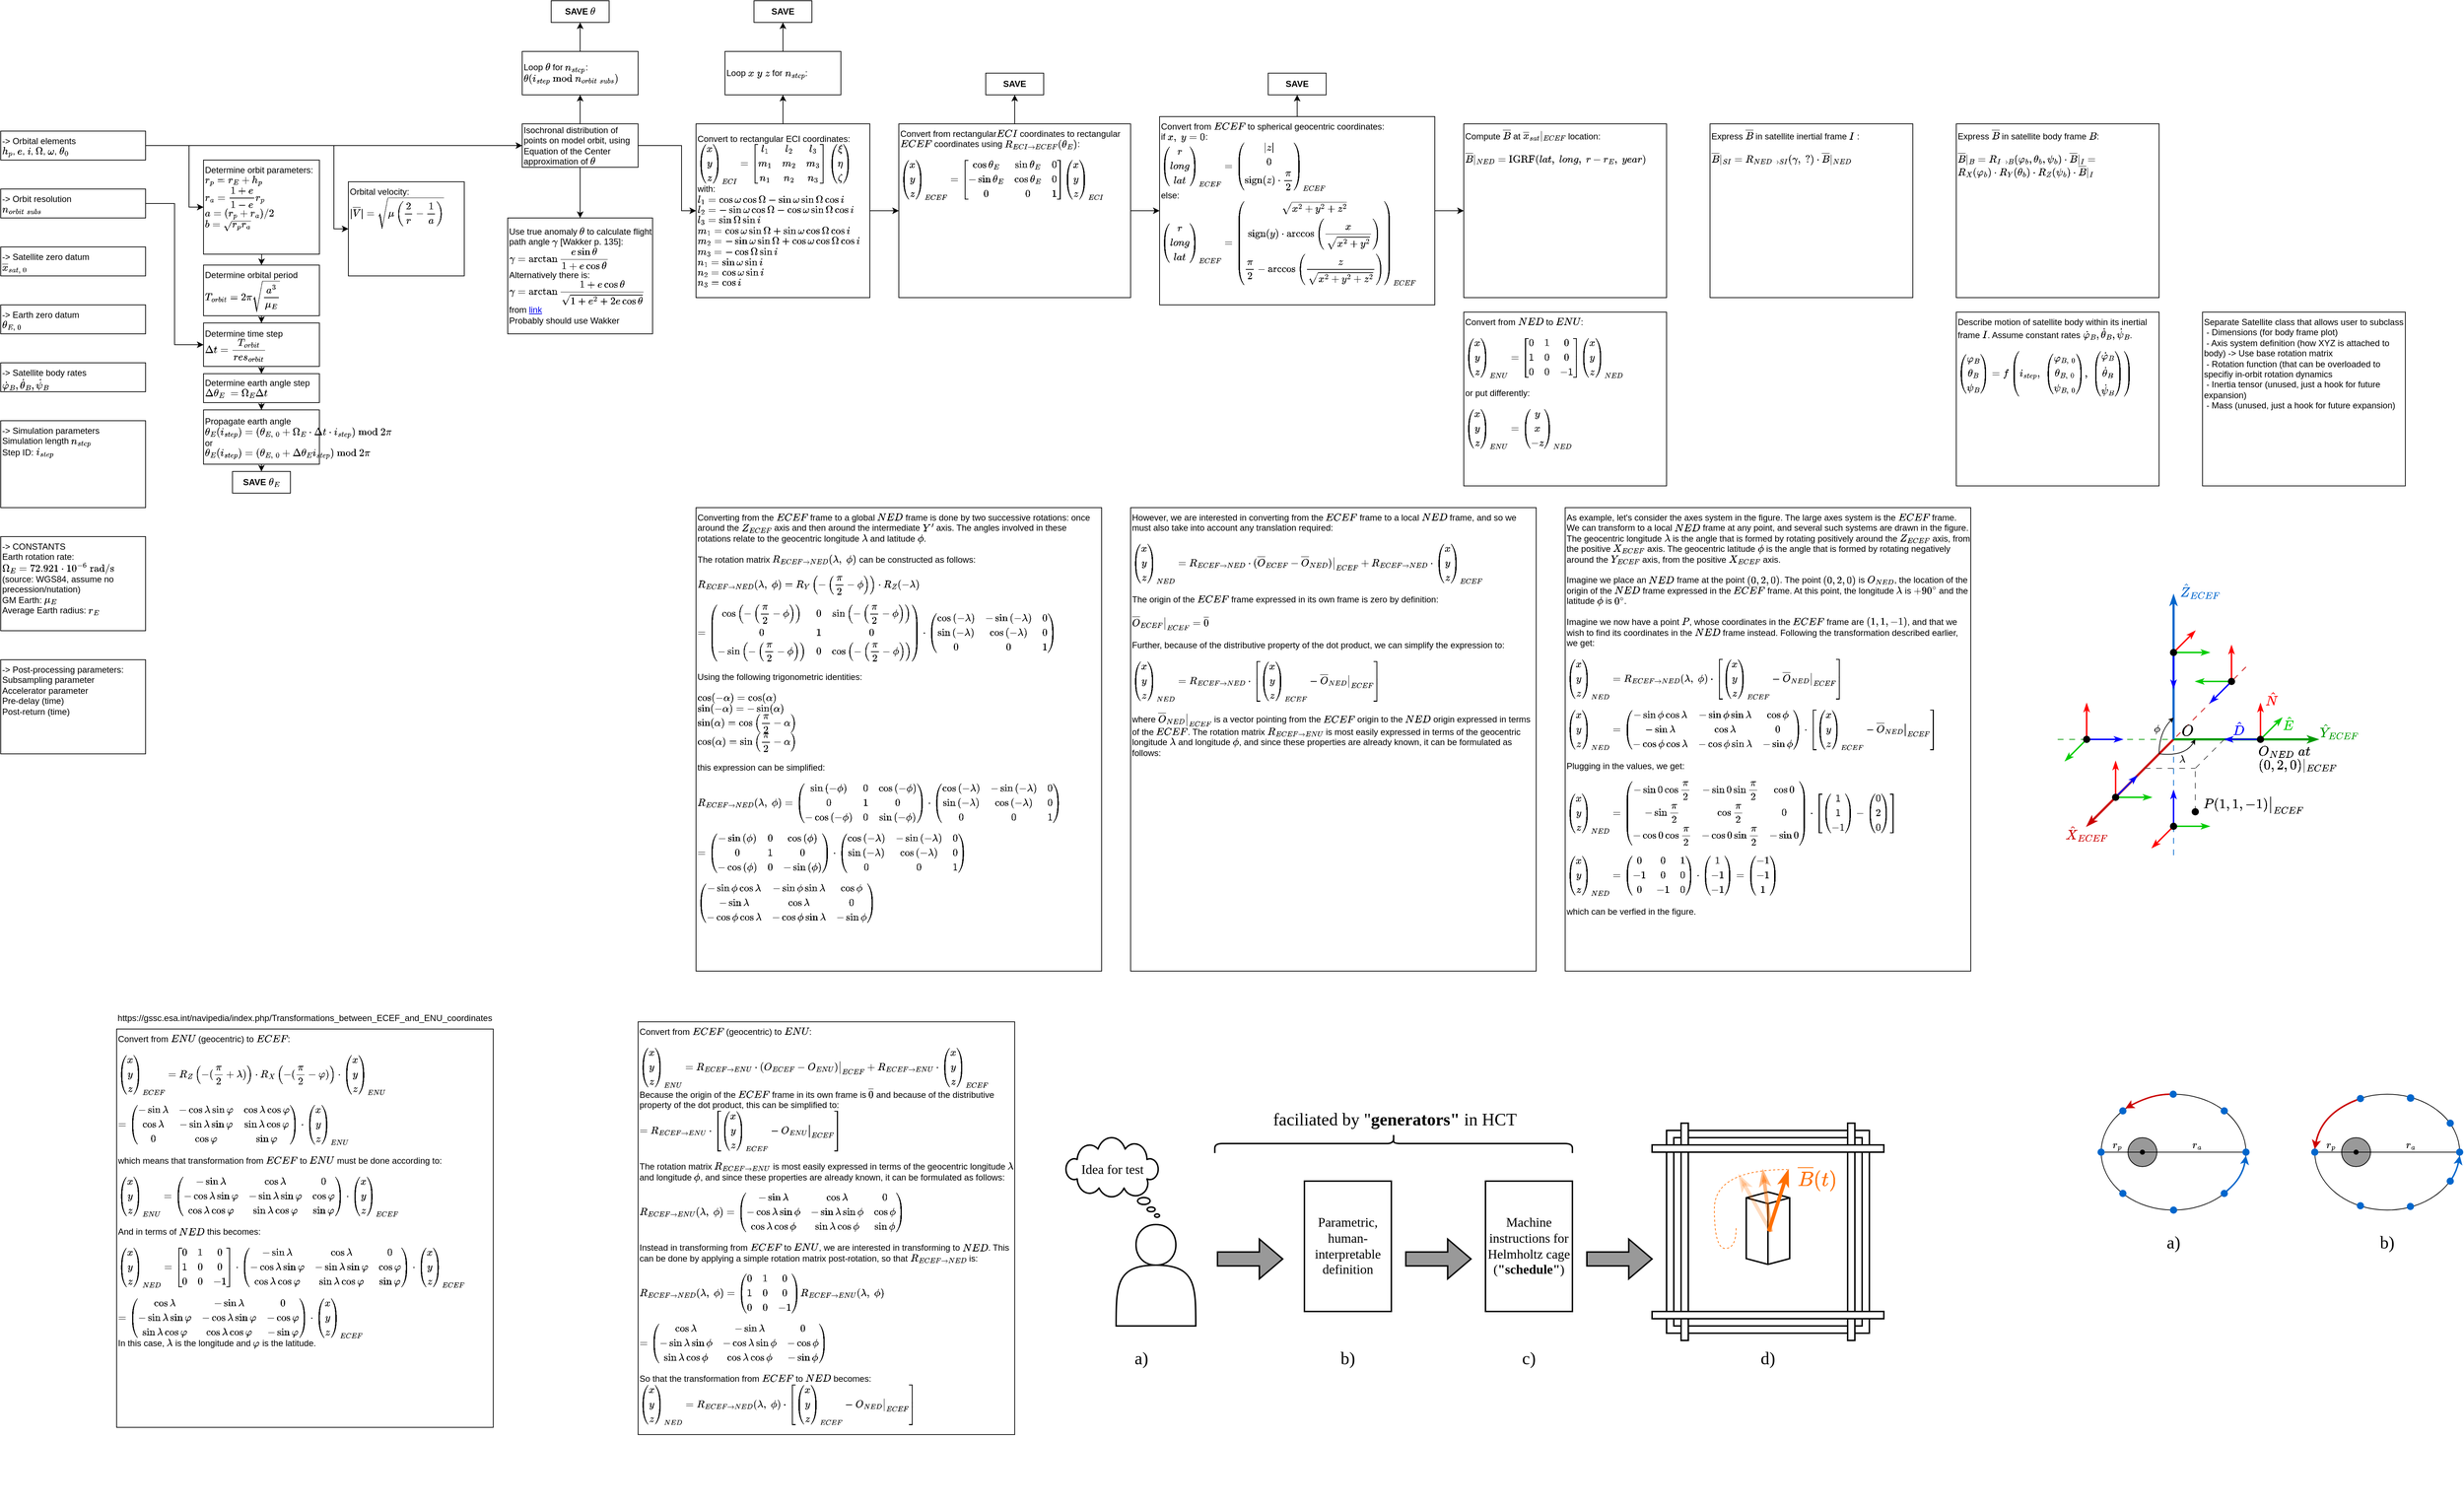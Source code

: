 <mxfile version="15.4.0" type="device" pages="5"><diagram id="SpGM1YHPZMuMXjT9mLGa" name="Math"><mxGraphModel dx="191" dy="109" grid="1" gridSize="10" guides="1" tooltips="1" connect="1" arrows="1" fold="1" page="1" pageScale="1" pageWidth="1600" pageHeight="900" math="1" shadow="0"><root><mxCell id="0"/><mxCell id="1" parent="0"/><mxCell id="D0CZJXNo0oWK3vCzpIP1-19" style="edgeStyle=orthogonalEdgeStyle;rounded=0;orthogonalLoop=1;jettySize=auto;html=1;exitX=1;exitY=0.5;exitDx=0;exitDy=0;align=left;entryX=0;entryY=0.5;entryDx=0;entryDy=0;" parent="1" source="D0CZJXNo0oWK3vCzpIP1-1" target="D0CZJXNo0oWK3vCzpIP1-6" edge="1"><mxGeometry relative="1" as="geometry"><Array as="points"><mxPoint x="690" y="210"/><mxPoint x="690" y="210"/></Array></mxGeometry></mxCell><mxCell id="D0CZJXNo0oWK3vCzpIP1-20" style="edgeStyle=orthogonalEdgeStyle;rounded=0;orthogonalLoop=1;jettySize=auto;html=1;exitX=1;exitY=0.5;exitDx=0;exitDy=0;entryX=0;entryY=0.5;entryDx=0;entryDy=0;align=left;" parent="1" source="D0CZJXNo0oWK3vCzpIP1-1" target="D0CZJXNo0oWK3vCzpIP1-16" edge="1"><mxGeometry relative="1" as="geometry"><Array as="points"><mxPoint x="340" y="210"/><mxPoint x="340" y="295"/></Array></mxGeometry></mxCell><mxCell id="0QYM_b7gXsVGsSGcQofh-2" style="edgeStyle=orthogonalEdgeStyle;rounded=0;orthogonalLoop=1;jettySize=auto;html=1;exitX=1;exitY=0.5;exitDx=0;exitDy=0;entryX=0;entryY=0.5;entryDx=0;entryDy=0;" parent="1" source="D0CZJXNo0oWK3vCzpIP1-1" target="0QYM_b7gXsVGsSGcQofh-1" edge="1"><mxGeometry relative="1" as="geometry"><Array as="points"><mxPoint x="540" y="210"/><mxPoint x="540" y="325"/></Array></mxGeometry></mxCell><mxCell id="D0CZJXNo0oWK3vCzpIP1-1" value="-&amp;gt; Orbital elements&lt;br&gt;\(h_p\), \(e\), \(i\), \(\Omega\), \(\omega\), \(\theta_0\)" style="rounded=0;whiteSpace=wrap;html=1;align=left;verticalAlign=top;" parent="1" vertex="1"><mxGeometry x="80" y="190" width="200" height="40" as="geometry"/></mxCell><mxCell id="D0CZJXNo0oWK3vCzpIP1-3" value="-&amp;gt; Satellite zero datum&lt;br&gt;\(\overline{x}_{sat, \:0}\)" style="rounded=0;whiteSpace=wrap;html=1;align=left;verticalAlign=top;" parent="1" vertex="1"><mxGeometry x="80" y="350" width="200" height="40" as="geometry"/></mxCell><mxCell id="D0CZJXNo0oWK3vCzpIP1-15" style="edgeStyle=orthogonalEdgeStyle;rounded=0;orthogonalLoop=1;jettySize=auto;html=1;exitX=1;exitY=0.5;exitDx=0;exitDy=0;entryX=0;entryY=0.5;entryDx=0;entryDy=0;align=left;" parent="1" source="D0CZJXNo0oWK3vCzpIP1-4" target="D0CZJXNo0oWK3vCzpIP1-11" edge="1"><mxGeometry relative="1" as="geometry"><Array as="points"><mxPoint x="320" y="290"/><mxPoint x="320" y="485"/></Array></mxGeometry></mxCell><mxCell id="D0CZJXNo0oWK3vCzpIP1-4" value="-&amp;gt; Orbit resolution&lt;br&gt;\( n_{orbit \; subs}\)" style="rounded=0;whiteSpace=wrap;html=1;align=left;verticalAlign=top;" parent="1" vertex="1"><mxGeometry x="80" y="270" width="200" height="40" as="geometry"/></mxCell><mxCell id="D0CZJXNo0oWK3vCzpIP1-14" style="edgeStyle=orthogonalEdgeStyle;rounded=0;orthogonalLoop=1;jettySize=auto;html=1;exitX=0.5;exitY=1;exitDx=0;exitDy=0;align=left;" parent="1" source="D0CZJXNo0oWK3vCzpIP1-5" target="D0CZJXNo0oWK3vCzpIP1-11" edge="1"><mxGeometry relative="1" as="geometry"/></mxCell><mxCell id="D0CZJXNo0oWK3vCzpIP1-5" value="Determine orbital period&lt;br&gt;\(T_{orbit} = 2\pi\sqrt{\dfrac{a^3}{\mu_E}}\)" style="rounded=0;whiteSpace=wrap;html=1;align=left;verticalAlign=top;" parent="1" vertex="1"><mxGeometry x="360" y="375" width="160" height="70" as="geometry"/></mxCell><mxCell id="D0CZJXNo0oWK3vCzpIP1-8" style="edgeStyle=orthogonalEdgeStyle;rounded=0;orthogonalLoop=1;jettySize=auto;html=1;exitX=1;exitY=0.5;exitDx=0;exitDy=0;" parent="1" source="D0CZJXNo0oWK3vCzpIP1-6" target="D0CZJXNo0oWK3vCzpIP1-7" edge="1"><mxGeometry relative="1" as="geometry"><Array as="points"><mxPoint x="1020" y="210"/><mxPoint x="1020" y="300"/></Array></mxGeometry></mxCell><mxCell id="8NRfXggQZ6h16-6yzAhY-6" value="" style="edgeStyle=orthogonalEdgeStyle;rounded=0;orthogonalLoop=1;jettySize=auto;html=1;" parent="1" source="D0CZJXNo0oWK3vCzpIP1-6" target="8NRfXggQZ6h16-6yzAhY-5" edge="1"><mxGeometry relative="1" as="geometry"/></mxCell><mxCell id="8NRfXggQZ6h16-6yzAhY-17" style="edgeStyle=orthogonalEdgeStyle;rounded=0;orthogonalLoop=1;jettySize=auto;html=1;exitX=0.5;exitY=1;exitDx=0;exitDy=0;" parent="1" source="D0CZJXNo0oWK3vCzpIP1-6" target="zqMnyH_EjtfkqXexMNyd-13" edge="1"><mxGeometry relative="1" as="geometry"/></mxCell><mxCell id="D0CZJXNo0oWK3vCzpIP1-6" value="Isochronal distribution of points on model orbit, using Equation of the Center approximation of \(\theta\)" style="rounded=0;whiteSpace=wrap;html=1;align=left;" parent="1" vertex="1"><mxGeometry x="800" y="180" width="160" height="60" as="geometry"/></mxCell><mxCell id="zqMnyH_EjtfkqXexMNyd-2" value="" style="edgeStyle=orthogonalEdgeStyle;rounded=0;orthogonalLoop=1;jettySize=auto;html=1;" parent="1" source="D0CZJXNo0oWK3vCzpIP1-7" target="-SCzNOS_lu9Cmo0RnYbq-1" edge="1"><mxGeometry relative="1" as="geometry"/></mxCell><mxCell id="zqMnyH_EjtfkqXexMNyd-5" value="" style="edgeStyle=orthogonalEdgeStyle;rounded=0;orthogonalLoop=1;jettySize=auto;html=1;entryX=0.5;entryY=1;entryDx=0;entryDy=0;" parent="1" source="D0CZJXNo0oWK3vCzpIP1-7" target="8NRfXggQZ6h16-6yzAhY-8" edge="1"><mxGeometry relative="1" as="geometry"><mxPoint x="1160" y="140" as="targetPoint"/></mxGeometry></mxCell><mxCell id="D0CZJXNo0oWK3vCzpIP1-7" value="Convert to rectangular ECI coordinates:&lt;br&gt;\(\begin{pmatrix}x \\ y \\z\end{pmatrix}_{ECI} = \begin{bmatrix} l_1 &amp;amp; l_2 &amp;amp; l_3 \\ m_1 &amp;amp; m_2 &amp;amp; m_3 \\ n_1 &amp;amp; n_2 &amp;amp; n_3&lt;br&gt;\end{bmatrix} \begin{pmatrix}\xi \\ \eta \\ \zeta \end{pmatrix}&lt;br&gt;\) with:&lt;br&gt;\(l_1 = \cos{\omega}\cos{\Omega} -\sin{\omega}\sin{\Omega}\cos{i}\)&lt;br&gt;\(l_2 = -\sin{\omega}\cos{\Omega} -\cos{\omega}\sin{\Omega}\cos{i}\)&lt;br&gt;\(l_3 = \sin{\Omega}\sin{i}\)&lt;br&gt;\(m_1 = \cos{\omega}\sin{\Omega} +\sin{\omega}\cos{\Omega}\cos{i}\)&lt;br&gt;\(m_2 = -\sin{\omega}\sin{\Omega} +\cos{\omega}\cos{\Omega}\cos{i}\)&lt;br&gt;\(m_3 = -\cos{\Omega}\sin{i}\)&lt;br&gt;\(n_1 = \sin{\omega}\sin{i}\)&lt;br&gt;\(n_2 = \cos{\omega}\sin{i}\)&lt;br&gt;\(n_3 = \cos{i}\)" style="rounded=0;whiteSpace=wrap;html=1;align=left;" parent="1" vertex="1"><mxGeometry x="1040" y="180" width="240" height="240" as="geometry"/></mxCell><mxCell id="8NRfXggQZ6h16-6yzAhY-3" value="" style="edgeStyle=orthogonalEdgeStyle;rounded=0;orthogonalLoop=1;jettySize=auto;html=1;" parent="1" source="D0CZJXNo0oWK3vCzpIP1-9" target="8NRfXggQZ6h16-6yzAhY-10" edge="1"><mxGeometry relative="1" as="geometry"><mxPoint x="440" y="605" as="targetPoint"/></mxGeometry></mxCell><mxCell id="D0CZJXNo0oWK3vCzpIP1-9" value="Determine earth angle step&lt;br&gt;\(\Delta \theta_E\ =&amp;nbsp;&lt;br&gt;\Omega_{E} \Delta t\)" style="rounded=0;whiteSpace=wrap;html=1;align=left;" parent="1" vertex="1"><mxGeometry x="360" y="525" width="160" height="40" as="geometry"/></mxCell><mxCell id="D0CZJXNo0oWK3vCzpIP1-10" value="-&amp;gt; Earth zero datum&lt;br&gt;\(\theta_{E, \:0}\)" style="rounded=0;whiteSpace=wrap;html=1;align=left;verticalAlign=top;" parent="1" vertex="1"><mxGeometry x="80" y="430" width="200" height="40" as="geometry"/></mxCell><mxCell id="D0CZJXNo0oWK3vCzpIP1-12" style="edgeStyle=orthogonalEdgeStyle;rounded=0;orthogonalLoop=1;jettySize=auto;html=1;exitX=0.5;exitY=1;exitDx=0;exitDy=0;entryX=0.5;entryY=0;entryDx=0;entryDy=0;align=left;" parent="1" source="D0CZJXNo0oWK3vCzpIP1-11" target="D0CZJXNo0oWK3vCzpIP1-9" edge="1"><mxGeometry relative="1" as="geometry"/></mxCell><mxCell id="D0CZJXNo0oWK3vCzpIP1-11" value="Determine time step&lt;br&gt;\(\Delta t = \dfrac{T_{orbit}}{res_{orbit}}\)" style="rounded=0;whiteSpace=wrap;html=1;align=left;" parent="1" vertex="1"><mxGeometry x="360" y="455" width="160" height="60" as="geometry"/></mxCell><mxCell id="D0CZJXNo0oWK3vCzpIP1-13" value="-&amp;gt; Simulation parameters&lt;br&gt;Simulation length \(n_{step}\)&lt;br&gt;Step ID: \(i_{step}\)" style="rounded=0;whiteSpace=wrap;html=1;align=left;verticalAlign=top;" parent="1" vertex="1"><mxGeometry x="80" y="590" width="200" height="120" as="geometry"/></mxCell><mxCell id="D0CZJXNo0oWK3vCzpIP1-18" style="edgeStyle=orthogonalEdgeStyle;rounded=0;orthogonalLoop=1;jettySize=auto;html=1;exitX=0.5;exitY=1;exitDx=0;exitDy=0;entryX=0.5;entryY=0;entryDx=0;entryDy=0;align=left;" parent="1" target="D0CZJXNo0oWK3vCzpIP1-5" edge="1"><mxGeometry relative="1" as="geometry"><mxPoint x="440" y="320" as="sourcePoint"/></mxGeometry></mxCell><mxCell id="D0CZJXNo0oWK3vCzpIP1-16" value="Determine orbit parameters:&lt;br&gt;\(r_p = r_{E} + h_p\)&lt;br&gt;\(r_a = \dfrac{1+e}{1-e} r_p\)&lt;br&gt;\(a = (r_p+r_a)/2 \)&lt;br&gt;\(b = \sqrt{r_p r_a} \)" style="rounded=0;whiteSpace=wrap;html=1;align=left;verticalAlign=top;" parent="1" vertex="1"><mxGeometry x="360" y="230" width="160" height="130" as="geometry"/></mxCell><mxCell id="zqMnyH_EjtfkqXexMNyd-1" value="" style="edgeStyle=orthogonalEdgeStyle;rounded=0;orthogonalLoop=1;jettySize=auto;html=1;" parent="1" source="-SCzNOS_lu9Cmo0RnYbq-1" target="-SCzNOS_lu9Cmo0RnYbq-2" edge="1"><mxGeometry relative="1" as="geometry"/></mxCell><mxCell id="zqMnyH_EjtfkqXexMNyd-7" value="" style="edgeStyle=orthogonalEdgeStyle;rounded=0;orthogonalLoop=1;jettySize=auto;html=1;" parent="1" source="-SCzNOS_lu9Cmo0RnYbq-1" target="zqMnyH_EjtfkqXexMNyd-6" edge="1"><mxGeometry relative="1" as="geometry"/></mxCell><mxCell id="-SCzNOS_lu9Cmo0RnYbq-1" value="Convert from rectangular\(ECI\) coordinates to rectangular \(ECEF\)&amp;nbsp;coordinates using \(R_{ECI \rightarrow ECEF}(\theta_E)\):&lt;br&gt;&lt;br&gt;\(\begin{pmatrix}x \\ y \\z\end{pmatrix}_{ECEF} = \begin{bmatrix} \cos{\theta_E} &amp;amp; \sin{\theta_E}&lt;br&gt;&amp;nbsp;&amp;amp; 0 \\ -\sin{\theta_E}&amp;nbsp;&amp;amp; \cos{\theta_E}&amp;nbsp;&amp;amp; 0 \\ 0 &amp;amp; 0 &amp;amp; 1 \end{bmatrix} \begin{pmatrix}x \\ y \\z\end{pmatrix}_{ECI}&amp;nbsp;\)" style="rounded=0;whiteSpace=wrap;html=1;align=left;verticalAlign=top;" parent="1" vertex="1"><mxGeometry x="1320" y="180" width="320" height="240" as="geometry"/></mxCell><mxCell id="zqMnyH_EjtfkqXexMNyd-3" value="" style="edgeStyle=orthogonalEdgeStyle;rounded=0;orthogonalLoop=1;jettySize=auto;html=1;" parent="1" source="-SCzNOS_lu9Cmo0RnYbq-2" target="-SCzNOS_lu9Cmo0RnYbq-4" edge="1"><mxGeometry relative="1" as="geometry"/></mxCell><mxCell id="zqMnyH_EjtfkqXexMNyd-9" value="" style="edgeStyle=orthogonalEdgeStyle;rounded=0;orthogonalLoop=1;jettySize=auto;html=1;" parent="1" source="-SCzNOS_lu9Cmo0RnYbq-2" target="zqMnyH_EjtfkqXexMNyd-8" edge="1"><mxGeometry relative="1" as="geometry"/></mxCell><mxCell id="-SCzNOS_lu9Cmo0RnYbq-2" value="Convert from \(ECEF\) to spherical geocentric coordinates:&lt;br&gt;if \(x, \;y = 0\):&lt;br&gt;\(\begin{pmatrix}r \\ long \\ lat\end{pmatrix}_{ECEF} = \begin{pmatrix}|z| \\ 0 \\&amp;nbsp; \text{sign}(z)\cdot&lt;br&gt;\dfrac{\pi}{2}&lt;br&gt;\end{pmatrix}_{ECEF}&amp;nbsp;\)&lt;br&gt;else:&lt;br&gt;\(\begin{pmatrix}r \\ long \\ lat\end{pmatrix}_{ECEF} = \begin{pmatrix}\sqrt{x^2+y^2+z^2} \\ \text{sign}(y)\cdot \arccos{\left(\dfrac{x}{\sqrt{x^2+y^2}}\right)} \\ \dfrac{\pi}{2}-\arccos{\left(\dfrac{z}{\sqrt{x^2+y^2+z^2}&lt;br&gt;}\right)}&lt;br&gt;\end{pmatrix}_{ECEF}&amp;nbsp;\)" style="rounded=0;whiteSpace=wrap;html=1;align=left;verticalAlign=top;" parent="1" vertex="1"><mxGeometry x="1680" y="170" width="380" height="260" as="geometry"/></mxCell><mxCell id="-SCzNOS_lu9Cmo0RnYbq-3" value="Convert from \(NED\) to \(ENU\):&lt;br&gt;&lt;br&gt;\(\begin{pmatrix}x \\ y \\z\end{pmatrix}_{ENU} = \begin{bmatrix} 0 &amp;amp; 1&amp;nbsp;&amp;amp; 0 \\ 1&amp;nbsp;&amp;amp; 0&amp;nbsp;&amp;amp; 0 \\ 0 &amp;amp; 0 &amp;amp; -1 \end{bmatrix} \begin{pmatrix}x \\ y \\z\end{pmatrix}_{NED}&amp;nbsp;\)&lt;br&gt;&lt;br&gt;or put differently:&lt;br&gt;&lt;br&gt;\(\begin{pmatrix}x \\ y \\ z \end{pmatrix}_{ENU} =&amp;nbsp; \begin{pmatrix}y \\ x \\ -z \end{pmatrix}_{NED}&amp;nbsp;\)" style="rounded=0;whiteSpace=wrap;html=1;align=left;verticalAlign=top;" parent="1" vertex="1"><mxGeometry x="2100" y="440" width="280" height="240" as="geometry"/></mxCell><mxCell id="-SCzNOS_lu9Cmo0RnYbq-4" value="Compute \( \overline{B}\) at \( \overline{x}_{sat}|_{ECEF} \) location:&lt;br&gt;&lt;br&gt;\( \overline{B}|_{NED} = \text{IGRF}(lat, \; long, \; r-r_E, \; year)\)" style="rounded=0;whiteSpace=wrap;html=1;align=left;verticalAlign=top;" parent="1" vertex="1"><mxGeometry x="2100" y="180" width="280" height="240" as="geometry"/></mxCell><mxCell id="-SCzNOS_lu9Cmo0RnYbq-5" value="Convert from \(ENU\) (geocentric) to \(ECEF\):&lt;br&gt;&lt;br&gt;\(\begin{pmatrix}x \\ y \\z\end{pmatrix}_{ECEF} = R_Z\left(-(\dfrac{\pi}{2}+\lambda)\right) \cdot R_X\left(-(\dfrac{\pi}{2}-\varphi)\right)&lt;br&gt;\cdot \begin{pmatrix}x \\ y \\z\end{pmatrix}_{ENU}&amp;nbsp;\)&lt;br&gt;&lt;br&gt;\( = \begin{pmatrix} &lt;br&gt;-\sin \lambda&amp;nbsp;&amp;amp; -\cos \lambda \sin \varphi&amp;nbsp;&amp;amp;&amp;nbsp;&amp;nbsp;\cos \lambda \cos \varphi&amp;nbsp;\\&lt;br&gt;\cos \lambda&amp;nbsp;&amp;amp; -\sin \lambda \sin \varphi&amp;nbsp;&amp;amp; \sin \lambda \cos \varphi&amp;nbsp;\\ &lt;br&gt;0 &amp;amp; \cos \varphi&amp;nbsp;&amp;amp; \sin \varphi&amp;nbsp;&lt;br&gt;\end{pmatrix}\cdot \begin{pmatrix}x \\ y \\z\end{pmatrix}_{ENU} \)&lt;br&gt;&lt;br&gt;which means that transformation from \(ECEF\) to \(ENU\) must be done according to:&lt;br&gt;&lt;br&gt;\(\begin{pmatrix}x \\ y \\z\end{pmatrix}_{ENU} =&amp;nbsp;\begin{pmatrix}&lt;br&gt;-\sin \lambda&amp;nbsp;&amp;amp; \cos \lambda &amp;amp;&amp;nbsp;&amp;nbsp;0&amp;nbsp;\\&lt;br&gt;-\cos \lambda \sin \varphi&amp;nbsp;&amp;amp; -\sin \lambda \sin \varphi&amp;nbsp;&amp;amp;&amp;nbsp; \cos \varphi&amp;nbsp;\\ &lt;br&gt;\cos \lambda \cos \varphi&amp;nbsp;&amp;amp;\sin \lambda&amp;nbsp;\cos \varphi&amp;nbsp;&amp;amp; \sin \varphi&amp;nbsp;&lt;br&gt;\end{pmatrix} \cdot \begin{pmatrix}x \\ y \\z\end{pmatrix}_{ECEF}&amp;nbsp;\)&lt;br&gt;&lt;br&gt;And in terms of \(NED\) this becomes:&lt;br&gt;&lt;br&gt;\(\begin{pmatrix}x \\ y \\z\end{pmatrix}_{NED} =&amp;nbsp;&lt;br&gt;\begin{bmatrix} 0 &amp;amp; 1&amp;nbsp;&amp;amp; 0 \\ 1&amp;nbsp;&amp;amp; 0&amp;nbsp;&amp;amp; 0 \\ 0 &amp;amp; 0 &amp;amp; -1 \end{bmatrix} \cdot&lt;br&gt;\begin{pmatrix}&lt;br&gt;-\sin \lambda&amp;nbsp;&amp;amp; \cos \lambda &amp;amp;&amp;nbsp;&amp;nbsp;0&amp;nbsp;\\&lt;br&gt;-\cos \lambda \sin \varphi&amp;nbsp;&amp;amp; -\sin \lambda \sin \varphi&amp;nbsp;&amp;amp;&amp;nbsp; \cos \varphi&amp;nbsp;\\&lt;br&gt;\cos \lambda \cos \varphi&amp;nbsp;&amp;amp;\sin \lambda&amp;nbsp;\cos \varphi&amp;nbsp;&amp;amp; \sin \varphi&amp;nbsp;&lt;br&gt;\end{pmatrix} \cdot \begin{pmatrix}x \\ y \\z\end{pmatrix}_{ECEF}&amp;nbsp;\)&lt;br&gt;&lt;br&gt;\(=&amp;nbsp;\begin{pmatrix}&lt;br&gt;&amp;nbsp;\cos \lambda &amp;amp;&amp;nbsp; -\sin \lambda&amp;nbsp;&amp;amp; 0&amp;nbsp;\\&lt;br&gt;&amp;nbsp;-\sin \lambda \sin \varphi&amp;nbsp;&amp;amp; -\cos \lambda \sin \varphi&amp;nbsp;&amp;amp;&amp;nbsp;-\cos \varphi&amp;nbsp;\\&lt;br&gt;\sin \lambda&amp;nbsp;\cos \varphi&amp;nbsp;&amp;amp; \cos \lambda \cos \varphi&amp;nbsp;&amp;amp; -\sin \varphi&amp;nbsp;&lt;br&gt;\end{pmatrix} \cdot \begin{pmatrix}x \\ y \\z\end{pmatrix}_{ECEF}&amp;nbsp;\)&lt;br&gt;In this case, \(\lambda\) is the longitude and \(\varphi\) is the latitude." style="rounded=0;whiteSpace=wrap;html=1;align=left;verticalAlign=top;" parent="1" vertex="1"><mxGeometry x="240" y="1430" width="520" height="550" as="geometry"/></mxCell><mxCell id="-SCzNOS_lu9Cmo0RnYbq-6" value="https://gssc.esa.int/navipedia/index.php/Transformations_between_ECEF_and_ENU_coordinates" style="text;html=1;strokeColor=none;fillColor=none;align=center;verticalAlign=middle;whiteSpace=wrap;rounded=0;" parent="1" vertex="1"><mxGeometry x="240" y="1400" width="520" height="30" as="geometry"/></mxCell><mxCell id="zqMnyH_EjtfkqXexMNyd-4" value="&lt;b&gt;SAVE&lt;/b&gt;" style="rounded=0;whiteSpace=wrap;html=1;" parent="1" vertex="1"><mxGeometry x="1120" y="10" width="80" height="30" as="geometry"/></mxCell><mxCell id="zqMnyH_EjtfkqXexMNyd-6" value="&lt;b&gt;SAVE&lt;/b&gt;" style="rounded=0;whiteSpace=wrap;html=1;" parent="1" vertex="1"><mxGeometry x="1440" y="110" width="80" height="30" as="geometry"/></mxCell><mxCell id="zqMnyH_EjtfkqXexMNyd-8" value="&lt;b&gt;SAVE&lt;/b&gt;" style="rounded=0;whiteSpace=wrap;html=1;" parent="1" vertex="1"><mxGeometry x="1830" y="110" width="80" height="30" as="geometry"/></mxCell><mxCell id="zqMnyH_EjtfkqXexMNyd-10" value="Express&amp;nbsp;\( \overline{B}\) in satellite inertial frame \(I\) :&lt;br&gt;&lt;br&gt;\( \overline{B}|_{SI} = R_{NED \rightarrow SI}(\gamma, \; ?) \cdot \overline{B}|_{NED}&lt;br&gt;\)" style="rounded=0;whiteSpace=wrap;html=1;align=left;verticalAlign=top;" parent="1" vertex="1"><mxGeometry x="2440" y="180" width="280" height="240" as="geometry"/></mxCell><mxCell id="zqMnyH_EjtfkqXexMNyd-11" value="&lt;b&gt;SAVE \(\theta\)&lt;/b&gt;" style="rounded=0;whiteSpace=wrap;html=1;" parent="1" vertex="1"><mxGeometry x="840" y="10" width="80" height="30" as="geometry"/></mxCell><mxCell id="zqMnyH_EjtfkqXexMNyd-13" value="Use true anomaly \(\theta\) to calculate flight path angle \(\gamma\) [Wakker p. 135]:&lt;br&gt;\(\gamma = \arctan{\dfrac{e \sin{\theta}}{1+e \cos{\theta}}}\)&lt;br&gt;Alternatively there is:&lt;br&gt;\(\gamma = \arctan{\dfrac{1+e \cos{\theta}}{\sqrt{1+e^2 +2 e\cos{\theta}}}}\)&lt;br&gt;from &lt;a href=&quot;https://ai-solutions.com/_freeflyeruniversityguide/attitude_reference_frames.htm&quot;&gt;link&lt;/a&gt;&lt;br&gt;Probably should use Wakker" style="rounded=0;whiteSpace=wrap;html=1;align=left;" parent="1" vertex="1"><mxGeometry x="780" y="310" width="200" height="160" as="geometry"/></mxCell><mxCell id="8NRfXggQZ6h16-6yzAhY-1" value="&lt;b&gt;SAVE \(\theta_E\)&lt;/b&gt;" style="rounded=0;whiteSpace=wrap;html=1;" parent="1" vertex="1"><mxGeometry x="400" y="660" width="80" height="30" as="geometry"/></mxCell><mxCell id="8NRfXggQZ6h16-6yzAhY-4" value="-&amp;gt; CONSTANTS&lt;br&gt;Earth rotation rate: \( \Omega_E = 72.921 \cdot 10^{-6} \; \text{rad/s}\)&lt;br&gt;(source: WGS84, assume no precession/nutation)&lt;br&gt;GM Earth: \( \mu_{E} \)&lt;br&gt;Average Earth radius: \( r_E\)" style="rounded=0;whiteSpace=wrap;html=1;align=left;verticalAlign=top;" parent="1" vertex="1"><mxGeometry x="80" y="750" width="200" height="130" as="geometry"/></mxCell><mxCell id="8NRfXggQZ6h16-6yzAhY-7" value="" style="edgeStyle=orthogonalEdgeStyle;rounded=0;orthogonalLoop=1;jettySize=auto;html=1;" parent="1" source="8NRfXggQZ6h16-6yzAhY-5" target="zqMnyH_EjtfkqXexMNyd-11" edge="1"><mxGeometry relative="1" as="geometry"/></mxCell><mxCell id="8NRfXggQZ6h16-6yzAhY-5" value="Loop \(\theta\) for \(n_{step}\):&lt;br&gt;\(\theta(i_{step} \text{ mod } n_{orbit \; subs})\)" style="rounded=0;whiteSpace=wrap;html=1;align=left;" parent="1" vertex="1"><mxGeometry x="800" y="80" width="160" height="60" as="geometry"/></mxCell><mxCell id="8NRfXggQZ6h16-6yzAhY-9" value="" style="edgeStyle=orthogonalEdgeStyle;rounded=0;orthogonalLoop=1;jettySize=auto;html=1;" parent="1" source="8NRfXggQZ6h16-6yzAhY-8" target="zqMnyH_EjtfkqXexMNyd-4" edge="1"><mxGeometry relative="1" as="geometry"/></mxCell><mxCell id="8NRfXggQZ6h16-6yzAhY-8" value="Loop \(x \; y \; z\) for \(n_{step}\):" style="rounded=0;whiteSpace=wrap;html=1;align=left;" parent="1" vertex="1"><mxGeometry x="1080" y="80" width="160" height="60" as="geometry"/></mxCell><mxCell id="8NRfXggQZ6h16-6yzAhY-11" value="" style="edgeStyle=orthogonalEdgeStyle;rounded=0;orthogonalLoop=1;jettySize=auto;html=1;" parent="1" source="8NRfXggQZ6h16-6yzAhY-10" target="8NRfXggQZ6h16-6yzAhY-1" edge="1"><mxGeometry relative="1" as="geometry"><Array as="points"><mxPoint x="440" y="660"/></Array></mxGeometry></mxCell><mxCell id="8NRfXggQZ6h16-6yzAhY-10" value="Propagate earth angle&lt;br&gt;\(\theta_E(i_{step}) = \left( \theta_{E,\;0} + \Omega_{E} \cdot \Delta t \cdot i_{step}\right) \text{ mod } 2\pi\)&lt;br&gt;or&lt;br&gt;\(\theta_E(i_{step}) = \left( \theta_{E,\;0} + \Delta \theta_E i_{step}\right) \text{ mod } 2\pi\)" style="rounded=0;whiteSpace=wrap;html=1;align=left;" parent="1" vertex="1"><mxGeometry x="360" y="575" width="160" height="75" as="geometry"/></mxCell><mxCell id="8NRfXggQZ6h16-6yzAhY-12" value="-&amp;gt; Post-processing parameters:&lt;br&gt;Subsampling parameter&lt;br&gt;Accelerator parameter&lt;br&gt;Pre-delay (time)&lt;br&gt;Post-return (time)" style="rounded=0;whiteSpace=wrap;html=1;align=left;verticalAlign=top;" parent="1" vertex="1"><mxGeometry x="80" y="920" width="200" height="130" as="geometry"/></mxCell><mxCell id="8NRfXggQZ6h16-6yzAhY-13" value="Express&amp;nbsp;\( \overline{B}\) in satellite body frame \(B\):&lt;br&gt;&lt;br&gt;\( \overline{B}|_{B} = R_{I \rightarrow B}(\varphi_b, \theta_b, \psi_b) \cdot \overline{B}|_{I} = \)&lt;br&gt;\(R_X(\varphi_b) \cdot R_Y(\theta_b) \cdot&amp;nbsp; R_Z(\psi_b) \cdot \overline{B}|_{I}&lt;br&gt;\)" style="rounded=0;whiteSpace=wrap;html=1;align=left;verticalAlign=top;" parent="1" vertex="1"><mxGeometry x="2780" y="180" width="280" height="240" as="geometry"/></mxCell><mxCell id="8NRfXggQZ6h16-6yzAhY-14" value="Describe motion of satellite body within its inertial frame \(I\). Assume constant rates \(\dot{\varphi}_B, \dot{\theta}_B, \dot{\psi}_B\).&lt;br&gt;&lt;br&gt;\(\begin{pmatrix}\varphi_B&amp;nbsp;\\ \theta_B&amp;nbsp;\\ \psi_B \end{pmatrix} = f \left(i_{step}, \; \begin{pmatrix}\varphi_{B, \;0}&amp;nbsp;\\ \theta_{B, \;0} \\ \psi_{B, \;0}&lt;br&gt;&amp;nbsp;\end{pmatrix}&amp;nbsp;, \;&lt;br&gt;&amp;nbsp;\begin{pmatrix}\dot{\varphi}_B&amp;nbsp;\\ \dot{\theta}_B&amp;nbsp;\\ \dot{\psi}_B \end{pmatrix} \right) \)" style="rounded=0;whiteSpace=wrap;html=1;align=left;verticalAlign=top;" parent="1" vertex="1"><mxGeometry x="2780" y="440" width="280" height="240" as="geometry"/></mxCell><mxCell id="8NRfXggQZ6h16-6yzAhY-15" value="-&amp;gt; Satellite body rates&lt;br&gt;\(\dot{\varphi}_B, \dot{\theta}_B, \dot{\psi}_B\)" style="rounded=0;whiteSpace=wrap;html=1;align=left;verticalAlign=top;" parent="1" vertex="1"><mxGeometry x="80" y="510" width="200" height="40" as="geometry"/></mxCell><mxCell id="R2IKuhstBlUaRJD_xi_A-1" value="However, we are interested in converting from the \(ECEF\) frame to a local \(NED\) frame, and so we must also take into account any translation required:&lt;br&gt;&lt;br&gt;\(\begin{pmatrix}x \\ y \\z\end{pmatrix}_{NED} = R_{ECEF \rightarrow NED} \cdot (\overline{O}_{ECEF} - \overline{O}_{NED})\big|_{ECEF}&amp;nbsp;+ R_{ECEF \rightarrow NED} \cdot\begin{pmatrix}x \\ y \\z\end{pmatrix}_{ECEF}&amp;nbsp;\)&lt;br&gt;&lt;br&gt;The origin of the \(ECEF\) frame expressed in its own frame is zero by definition: &lt;br&gt;&lt;br&gt;\( \overline{O}_{ECEF}\big|_{ECEF} = \overline{0}\) &lt;br&gt;&lt;br&gt;Further, because of the distributive property of the dot product, we can simplify the expression to:&lt;br&gt;&lt;br&gt;\(\begin{pmatrix}x \\ y \\z\end{pmatrix}_{NED} = R_{ECEF \rightarrow NED} \cdot&amp;nbsp;\left[ \begin{pmatrix}x \\ y \\z\end{pmatrix}_{ECEF} - \overline{O}_{NED}\big|_{ECEF}&lt;br&gt;\right] \)&lt;br&gt;&lt;br&gt;where \(\overline{O}_{NED}\big|_{ECEF}\) is a vector pointing from the \(ECEF\) origin to the \(NED\) origin expressed in terms of the \(ECEF\). The rotation matrix \(R_{ECEF \rightarrow ENU} \) is most easily expressed in terms of the geocentric longitude \(\lambda\) and longitude \(\phi\), and since these properties are already known, it can be formulated as follows:" style="rounded=0;whiteSpace=wrap;html=1;align=left;verticalAlign=top;" parent="1" vertex="1"><mxGeometry x="1640" y="710" width="560" height="640" as="geometry"/></mxCell><mxCell id="R2IKuhstBlUaRJD_xi_A-2" value="" style="endArrow=classicThin;html=1;rounded=0;endFill=1;strokeWidth=3;strokeColor=#CC0000;" parent="1" edge="1"><mxGeometry width="50" height="50" relative="1" as="geometry"><mxPoint x="3080" y="1030" as="sourcePoint"/><mxPoint x="2960" y="1150" as="targetPoint"/></mxGeometry></mxCell><mxCell id="R2IKuhstBlUaRJD_xi_A-3" value="" style="endArrow=classicThin;html=1;rounded=0;endFill=1;strokeWidth=3;strokeColor=#009900;" parent="1" edge="1"><mxGeometry width="50" height="50" relative="1" as="geometry"><mxPoint x="3080" y="1030" as="sourcePoint"/><mxPoint x="3280" y="1030" as="targetPoint"/></mxGeometry></mxCell><mxCell id="R2IKuhstBlUaRJD_xi_A-4" value="" style="endArrow=classicThin;html=1;rounded=0;endFill=1;strokeWidth=3;strokeColor=#0066CC;" parent="1" edge="1"><mxGeometry width="50" height="50" relative="1" as="geometry"><mxPoint x="3080" y="1030" as="sourcePoint"/><mxPoint x="3080" y="830" as="targetPoint"/></mxGeometry></mxCell><mxCell id="R2IKuhstBlUaRJD_xi_A-14" value="" style="endArrow=none;html=1;rounded=0;strokeWidth=1;dashed=1;strokeColor=#009900;dashPattern=8 8;" parent="1" edge="1"><mxGeometry width="50" height="50" relative="1" as="geometry"><mxPoint x="2920" y="1030" as="sourcePoint"/><mxPoint x="3080" y="1030" as="targetPoint"/></mxGeometry></mxCell><mxCell id="R2IKuhstBlUaRJD_xi_A-15" value="" style="endArrow=none;html=1;rounded=0;strokeWidth=1;dashed=1;strokeColor=#CC0000;dashPattern=8 8;" parent="1" edge="1"><mxGeometry width="50" height="50" relative="1" as="geometry"><mxPoint x="3180" y="930" as="sourcePoint"/><mxPoint x="3080" y="1030" as="targetPoint"/></mxGeometry></mxCell><mxCell id="R2IKuhstBlUaRJD_xi_A-16" value="" style="endArrow=none;html=1;rounded=0;strokeWidth=1;dashed=1;strokeColor=#0066CC;dashPattern=8 8;" parent="1" edge="1"><mxGeometry width="50" height="50" relative="1" as="geometry"><mxPoint x="3080" y="1190" as="sourcePoint"/><mxPoint x="3080" y="1030" as="targetPoint"/></mxGeometry></mxCell><mxCell id="R2IKuhstBlUaRJD_xi_A-17" value="\(O\)" style="text;html=1;strokeColor=none;fillColor=none;align=center;verticalAlign=middle;whiteSpace=wrap;rounded=0;fontSize=18;" parent="1" vertex="1"><mxGeometry x="3088" y="1004" width="23" height="30" as="geometry"/></mxCell><mxCell id="R2IKuhstBlUaRJD_xi_A-18" value="" style="endArrow=classicThin;html=1;rounded=0;endFill=1;strokeWidth=2;strokeColor=#0000FF;" parent="1" edge="1"><mxGeometry width="50" height="50" relative="1" as="geometry"><mxPoint x="2999.83" y="1110" as="sourcePoint"/><mxPoint x="3030" y="1080" as="targetPoint"/></mxGeometry></mxCell><mxCell id="R2IKuhstBlUaRJD_xi_A-19" value="" style="endArrow=classicThin;html=1;rounded=0;endFill=1;strokeWidth=2;strokeColor=#00CC00;" parent="1" edge="1"><mxGeometry width="50" height="50" relative="1" as="geometry"><mxPoint x="3000" y="1110" as="sourcePoint"/><mxPoint x="3050" y="1110" as="targetPoint"/></mxGeometry></mxCell><mxCell id="R2IKuhstBlUaRJD_xi_A-20" value="" style="endArrow=classicThin;html=1;rounded=0;endFill=1;strokeWidth=2;strokeColor=#FF0000;" parent="1" edge="1"><mxGeometry width="50" height="50" relative="1" as="geometry"><mxPoint x="3000" y="1110" as="sourcePoint"/><mxPoint x="3000" y="1060" as="targetPoint"/></mxGeometry></mxCell><mxCell id="R2IKuhstBlUaRJD_xi_A-5" value="" style="ellipse;whiteSpace=wrap;html=1;strokeColor=none;fillColor=#000000;" parent="1" vertex="1"><mxGeometry x="2995" y="1105" width="10" height="10" as="geometry"/></mxCell><mxCell id="R2IKuhstBlUaRJD_xi_A-21" value="" style="endArrow=classicThin;html=1;rounded=0;endFill=1;strokeWidth=2;strokeColor=#0000FF;" parent="1" edge="1"><mxGeometry width="50" height="50" relative="1" as="geometry"><mxPoint x="3200" y="1030" as="sourcePoint"/><mxPoint x="3150" y="1030" as="targetPoint"/></mxGeometry></mxCell><mxCell id="R2IKuhstBlUaRJD_xi_A-22" value="" style="endArrow=classicThin;html=1;rounded=0;endFill=1;strokeWidth=2;strokeColor=#00CC00;" parent="1" edge="1"><mxGeometry width="50" height="50" relative="1" as="geometry"><mxPoint x="3200" y="1030" as="sourcePoint"/><mxPoint x="3230" y="1000" as="targetPoint"/></mxGeometry></mxCell><mxCell id="R2IKuhstBlUaRJD_xi_A-23" value="" style="endArrow=classicThin;html=1;rounded=0;endFill=1;strokeWidth=2;strokeColor=#FF0000;" parent="1" edge="1"><mxGeometry width="50" height="50" relative="1" as="geometry"><mxPoint x="3200" y="1030" as="sourcePoint"/><mxPoint x="3200" y="980" as="targetPoint"/></mxGeometry></mxCell><mxCell id="R2IKuhstBlUaRJD_xi_A-8" value="" style="ellipse;whiteSpace=wrap;html=1;strokeColor=none;fillColor=#000000;" parent="1" vertex="1"><mxGeometry x="3195" y="1025" width="10" height="10" as="geometry"/></mxCell><mxCell id="R2IKuhstBlUaRJD_xi_A-29" value="" style="endArrow=classicThin;html=1;rounded=0;endFill=1;strokeWidth=2;strokeColor=#0000FF;" parent="1" edge="1"><mxGeometry width="50" height="50" relative="1" as="geometry"><mxPoint x="3160" y="950" as="sourcePoint"/><mxPoint x="3130" y="980" as="targetPoint"/></mxGeometry></mxCell><mxCell id="R2IKuhstBlUaRJD_xi_A-30" value="" style="endArrow=classicThin;html=1;rounded=0;endFill=1;strokeWidth=2;strokeColor=#00CC00;" parent="1" edge="1"><mxGeometry width="50" height="50" relative="1" as="geometry"><mxPoint x="3160" y="950" as="sourcePoint"/><mxPoint x="3110" y="950" as="targetPoint"/></mxGeometry></mxCell><mxCell id="R2IKuhstBlUaRJD_xi_A-31" value="" style="endArrow=classicThin;html=1;rounded=0;endFill=1;strokeWidth=2;strokeColor=#FF0000;" parent="1" edge="1"><mxGeometry width="50" height="50" relative="1" as="geometry"><mxPoint x="3160" y="950" as="sourcePoint"/><mxPoint x="3160" y="900" as="targetPoint"/></mxGeometry></mxCell><mxCell id="R2IKuhstBlUaRJD_xi_A-32" value="" style="ellipse;whiteSpace=wrap;html=1;strokeColor=none;fillColor=#000000;" parent="1" vertex="1"><mxGeometry x="3155" y="945" width="10" height="10" as="geometry"/></mxCell><mxCell id="R2IKuhstBlUaRJD_xi_A-33" value="" style="endArrow=classicThin;html=1;rounded=0;endFill=1;strokeWidth=2;strokeColor=#0000FF;" parent="1" edge="1"><mxGeometry width="50" height="50" relative="1" as="geometry"><mxPoint x="2960" y="1030" as="sourcePoint"/><mxPoint x="3010" y="1030" as="targetPoint"/></mxGeometry></mxCell><mxCell id="R2IKuhstBlUaRJD_xi_A-34" value="" style="endArrow=classicThin;html=1;rounded=0;endFill=1;strokeWidth=2;strokeColor=#00CC00;" parent="1" edge="1"><mxGeometry width="50" height="50" relative="1" as="geometry"><mxPoint x="2960" y="1030" as="sourcePoint"/><mxPoint x="2930" y="1060" as="targetPoint"/></mxGeometry></mxCell><mxCell id="R2IKuhstBlUaRJD_xi_A-35" value="" style="endArrow=classicThin;html=1;rounded=0;endFill=1;strokeWidth=2;strokeColor=#FF0000;" parent="1" edge="1"><mxGeometry width="50" height="50" relative="1" as="geometry"><mxPoint x="2960" y="1030" as="sourcePoint"/><mxPoint x="2960" y="980" as="targetPoint"/></mxGeometry></mxCell><mxCell id="R2IKuhstBlUaRJD_xi_A-36" value="" style="ellipse;whiteSpace=wrap;html=1;strokeColor=none;fillColor=#000000;" parent="1" vertex="1"><mxGeometry x="2955" y="1025" width="10" height="10" as="geometry"/></mxCell><mxCell id="R2IKuhstBlUaRJD_xi_A-39" value="" style="endArrow=classicThin;html=1;rounded=0;endFill=1;strokeWidth=2;strokeColor=#0000FF;" parent="1" edge="1"><mxGeometry width="50" height="50" relative="1" as="geometry"><mxPoint x="3080" y="1150" as="sourcePoint"/><mxPoint x="3080" y="1100" as="targetPoint"/></mxGeometry></mxCell><mxCell id="R2IKuhstBlUaRJD_xi_A-40" value="" style="endArrow=classicThin;html=1;rounded=0;endFill=1;strokeWidth=2;strokeColor=#00CC00;" parent="1" edge="1"><mxGeometry width="50" height="50" relative="1" as="geometry"><mxPoint x="3080" y="1150" as="sourcePoint"/><mxPoint x="3130" y="1150" as="targetPoint"/></mxGeometry></mxCell><mxCell id="R2IKuhstBlUaRJD_xi_A-41" value="" style="endArrow=classicThin;html=1;rounded=0;endFill=1;strokeWidth=2;strokeColor=#FF0000;" parent="1" edge="1"><mxGeometry width="50" height="50" relative="1" as="geometry"><mxPoint x="3080" y="1150" as="sourcePoint"/><mxPoint x="3050" y="1180" as="targetPoint"/></mxGeometry></mxCell><mxCell id="R2IKuhstBlUaRJD_xi_A-42" value="" style="ellipse;whiteSpace=wrap;html=1;strokeColor=none;fillColor=#000000;" parent="1" vertex="1"><mxGeometry x="3075" y="1145" width="10" height="10" as="geometry"/></mxCell><mxCell id="R2IKuhstBlUaRJD_xi_A-43" value="" style="endArrow=classicThin;html=1;rounded=0;endFill=1;strokeWidth=2;strokeColor=#0000FF;" parent="1" edge="1"><mxGeometry width="50" height="50" relative="1" as="geometry"><mxPoint x="3080" y="910" as="sourcePoint"/><mxPoint x="3080" y="960" as="targetPoint"/></mxGeometry></mxCell><mxCell id="R2IKuhstBlUaRJD_xi_A-44" value="" style="endArrow=classicThin;html=1;rounded=0;endFill=1;strokeWidth=2;strokeColor=#00CC00;" parent="1" edge="1"><mxGeometry width="50" height="50" relative="1" as="geometry"><mxPoint x="3080" y="910" as="sourcePoint"/><mxPoint x="3130" y="910" as="targetPoint"/></mxGeometry></mxCell><mxCell id="R2IKuhstBlUaRJD_xi_A-45" value="" style="endArrow=classicThin;html=1;rounded=0;endFill=1;strokeWidth=2;strokeColor=#FF0000;" parent="1" edge="1"><mxGeometry width="50" height="50" relative="1" as="geometry"><mxPoint x="3080" y="910" as="sourcePoint"/><mxPoint x="3110" y="880" as="targetPoint"/></mxGeometry></mxCell><mxCell id="R2IKuhstBlUaRJD_xi_A-46" value="" style="ellipse;whiteSpace=wrap;html=1;strokeColor=none;fillColor=#000000;" parent="1" vertex="1"><mxGeometry x="3075" y="905" width="10" height="10" as="geometry"/></mxCell><mxCell id="R2IKuhstBlUaRJD_xi_A-47" value="" style="curved=1;endArrow=classic;html=1;rounded=0;endFill=1;endSize=4;" parent="1" edge="1"><mxGeometry width="50" height="50" relative="1" as="geometry"><mxPoint x="3060" y="1050" as="sourcePoint"/><mxPoint x="3110" y="1030" as="targetPoint"/><Array as="points"><mxPoint x="3096" y="1054"/></Array></mxGeometry></mxCell><mxCell id="R2IKuhstBlUaRJD_xi_A-48" value="\(\lambda\)" style="text;html=1;strokeColor=none;fillColor=none;align=center;verticalAlign=middle;whiteSpace=wrap;rounded=0;fontSize=12;" parent="1" vertex="1"><mxGeometry x="3085" y="1050" width="15" height="15" as="geometry"/></mxCell><mxCell id="R2IKuhstBlUaRJD_xi_A-49" value="" style="curved=1;endArrow=classic;html=1;rounded=0;endFill=1;endSize=4;" parent="1" edge="1"><mxGeometry width="50" height="50" relative="1" as="geometry"><mxPoint x="3060" y="1050" as="sourcePoint"/><mxPoint x="3080" y="1000" as="targetPoint"/><Array as="points"><mxPoint x="3060" y="1020"/></Array></mxGeometry></mxCell><mxCell id="R2IKuhstBlUaRJD_xi_A-50" value="\(\phi\)" style="text;html=1;strokeColor=none;fillColor=none;align=center;verticalAlign=middle;whiteSpace=wrap;rounded=0;fontSize=12;" parent="1" vertex="1"><mxGeometry x="3050" y="1008.5" width="14" height="15" as="geometry"/></mxCell><mxCell id="R2IKuhstBlUaRJD_xi_A-52" value="" style="endArrow=none;html=1;rounded=0;strokeWidth=1;dashed=1;strokeColor=#4D4D4D;dashPattern=8 8;" parent="1" edge="1"><mxGeometry width="50" height="50" relative="1" as="geometry"><mxPoint x="3040" y="1070" as="sourcePoint"/><mxPoint x="3110" y="1070" as="targetPoint"/></mxGeometry></mxCell><mxCell id="R2IKuhstBlUaRJD_xi_A-53" value="" style="endArrow=none;html=1;rounded=0;strokeWidth=1;dashed=1;strokeColor=#4D4D4D;dashPattern=8 8;" parent="1" edge="1"><mxGeometry width="50" height="50" relative="1" as="geometry"><mxPoint x="3150" y="1030" as="sourcePoint"/><mxPoint x="3110" y="1070" as="targetPoint"/></mxGeometry></mxCell><mxCell id="R2IKuhstBlUaRJD_xi_A-54" value="" style="endArrow=none;html=1;rounded=0;strokeWidth=1;dashed=1;strokeColor=#4D4D4D;dashPattern=8 8;" parent="1" edge="1"><mxGeometry width="50" height="50" relative="1" as="geometry"><mxPoint x="3110" y="1130" as="sourcePoint"/><mxPoint x="3110" y="1070" as="targetPoint"/></mxGeometry></mxCell><mxCell id="R2IKuhstBlUaRJD_xi_A-51" value="" style="ellipse;whiteSpace=wrap;html=1;strokeColor=none;fillColor=#000000;" parent="1" vertex="1"><mxGeometry x="3105" y="1125" width="10" height="10" as="geometry"/></mxCell><mxCell id="R2IKuhstBlUaRJD_xi_A-55" value="\( P(1, 1, -1) \big|_{ECEF} \)" style="text;html=1;strokeColor=none;fillColor=none;align=center;verticalAlign=middle;whiteSpace=wrap;rounded=0;fontSize=16;" parent="1" vertex="1"><mxGeometry x="3120" y="1105" width="140" height="30" as="geometry"/></mxCell><mxCell id="R2IKuhstBlUaRJD_xi_A-57" value="\(\hat{Y}_{ECEF}\)" style="text;html=1;strokeColor=none;fillColor=none;align=center;verticalAlign=middle;whiteSpace=wrap;rounded=0;fontSize=16;fontColor=#009900;" parent="1" vertex="1"><mxGeometry x="3270" y="1004" width="77" height="30" as="geometry"/></mxCell><mxCell id="R2IKuhstBlUaRJD_xi_A-58" value="\(\hat{X}_{ECEF}\)" style="text;html=1;strokeColor=none;fillColor=none;align=center;verticalAlign=middle;whiteSpace=wrap;rounded=0;fontSize=16;fontColor=#CC0000;" parent="1" vertex="1"><mxGeometry x="2921.5" y="1145" width="77" height="30" as="geometry"/></mxCell><mxCell id="R2IKuhstBlUaRJD_xi_A-59" value="\(\hat{Z}_{ECEF}\)" style="text;html=1;strokeColor=none;fillColor=none;align=center;verticalAlign=middle;whiteSpace=wrap;rounded=0;fontSize=16;fontColor=#0066CC;" parent="1" vertex="1"><mxGeometry x="3078" y="810" width="77" height="30" as="geometry"/></mxCell><mxCell id="R2IKuhstBlUaRJD_xi_A-60" value="\( O_{NED} \; at \)&amp;nbsp;&lt;br&gt;\( (0, 2, 0) |_{ECEF} \)" style="text;html=1;strokeColor=none;fillColor=none;align=left;verticalAlign=middle;whiteSpace=wrap;rounded=0;fontSize=16;spacing=2;spacingBottom=0;" parent="1" vertex="1"><mxGeometry x="3195" y="1028" width="85" height="55" as="geometry"/></mxCell><mxCell id="R2IKuhstBlUaRJD_xi_A-61" value="\(\hat{E}\)" style="text;html=1;strokeColor=none;fillColor=none;align=center;verticalAlign=middle;whiteSpace=wrap;rounded=0;fontSize=16;fontColor=#00CC00;" parent="1" vertex="1"><mxGeometry x="3222.5" y="993.5" width="30" height="30" as="geometry"/></mxCell><mxCell id="R2IKuhstBlUaRJD_xi_A-62" value="\(\hat{N}\)" style="text;html=1;strokeColor=none;fillColor=none;align=center;verticalAlign=middle;whiteSpace=wrap;rounded=0;fontSize=16;fontColor=#FF0000;" parent="1" vertex="1"><mxGeometry x="3200" y="960" width="30" height="30" as="geometry"/></mxCell><mxCell id="R2IKuhstBlUaRJD_xi_A-63" value="\(\hat{D}\)" style="text;html=1;strokeColor=none;fillColor=none;align=center;verticalAlign=middle;whiteSpace=wrap;rounded=0;fontSize=16;fontColor=#0000FF;" parent="1" vertex="1"><mxGeometry x="3155" y="1001" width="30" height="30" as="geometry"/></mxCell><mxCell id="R2IKuhstBlUaRJD_xi_A-64" value="As example, let's consider the axes system in the figure. The large axes system is the \(ECEF\) frame. We can transform to a local \(NED\) frame at any point, and several such systems are drawn in the figure. The geocentric longitude \(\lambda\) is the angle that is formed by rotating positively around the \(Z_{ECEF}\) axis, from the positive \(X_{ECEF}\) axis. The geocentric latitude \(\phi\) is the angle that is formed by rotating negatively around the \(Y_{ECEF}\) axis, from the positive \(X_{ECEF}\) axis.&lt;br&gt;&lt;br&gt;Imagine we place an \(NED\) frame at the point \((0, 2, 0)\). The point \((0, 2, 0)\) is \(O_{NED}\), the location of the origin of the \(NED\) frame expressed in the \(ECEF\) frame. At this point, the longitude \(\lambda\) is \(+90^\circ\) and the latitude \(\phi\) is \(0^\circ\).&lt;br&gt;&lt;br&gt;Imagine we now have a point \(P\), whose coordinates in the \(ECEF\) frame are \((1, 1, -1)\), and that we wish to find its coordinates in the \(NED\) frame instead. Following the transformation described earlier, we get:&lt;br&gt;&lt;br&gt;\(\begin{pmatrix}x \\ y \\z\end{pmatrix}_{NED}&lt;br&gt;= R_{ECEF \rightarrow NED}(\lambda, \; \phi) \cdot \left[ \begin{pmatrix}x \\ y \\z\end{pmatrix}_{ECEF} -&amp;nbsp;\overline{O}_{NED}\big|_{ECEF} \right] \)&lt;br&gt;&lt;br&gt;\( \begin{pmatrix}x \\ y \\z\end{pmatrix}_{NED} = \begin{pmatrix}&lt;br&gt;-\sin \phi \cos \lambda &amp;amp; -\sin \phi \sin \lambda &amp;amp; \cos \phi \\&lt;br&gt;-\sin \lambda &amp;amp; \cos \lambda &amp;amp; 0 \\&lt;br&gt;-\cos \phi \cos \lambda &amp;amp; -\cos \phi \sin \lambda &amp;amp; -\sin \phi&amp;nbsp;&lt;br&gt;\end{pmatrix}&amp;nbsp;&lt;br&gt;\cdot \left[ \begin{pmatrix}x \\ y \\z\end{pmatrix}_{ECEF} - \overline{O}_{NED}\big|_{ECEF}&lt;br&gt;\right]&lt;br&gt;\)&lt;br&gt;&lt;br&gt;Plugging in the values, we get:&lt;br&gt;&lt;br&gt;\( \begin{pmatrix}x \\ y \\z\end{pmatrix}_{NED} = \begin{pmatrix}&lt;br&gt;-\sin 0 \cos \dfrac{\pi}{2}&amp;nbsp;&amp;amp; -\sin 0 \sin \dfrac{\pi}{2}&amp;nbsp;&amp;amp; \cos 0 \\&lt;br&gt;-\sin \dfrac{\pi}{2}&amp;nbsp;&amp;amp; \cos \dfrac{\pi}{2}&amp;nbsp;&amp;amp; 0 \\&lt;br&gt;-\cos 0 \cos \dfrac{\pi}{2}&amp;nbsp;&amp;amp; -\cos 0 \sin \dfrac{\pi}{2}&amp;nbsp;&amp;amp; -\sin 0&amp;nbsp;&lt;br&gt;\end{pmatrix}&amp;nbsp;&lt;br&gt;\cdot \left[ \begin{pmatrix}1 \\ 1 \\ -1 \end{pmatrix} - \begin{pmatrix}0 \\ 2 \\ 0 \end{pmatrix}&lt;br&gt;\right]&lt;br&gt;\)&lt;br&gt;&lt;br&gt;\( \begin{pmatrix}x \\ y \\z\end{pmatrix}_{NED} =\begin{pmatrix}&lt;br&gt;0 &amp;amp; 0 &amp;amp; 1 \\&lt;br&gt;-1 &amp;amp; 0&amp;nbsp;&amp;amp; 0 \\&lt;br&gt;0 &amp;amp; -1 &amp;amp; 0&amp;nbsp;&lt;br&gt;\end{pmatrix} \cdot \begin{pmatrix}1 \\ -1 \\ -1 \end{pmatrix}&amp;nbsp;= \begin{pmatrix}-1 \\ -1 \\&amp;nbsp; 1 \end{pmatrix}&lt;br&gt;\)&lt;br&gt;&lt;br&gt;which can be verfied in the figure." style="rounded=0;whiteSpace=wrap;html=1;align=left;verticalAlign=top;" parent="1" vertex="1"><mxGeometry x="2240" y="710" width="560" height="640" as="geometry"/></mxCell><mxCell id="kMXWECOCP9h3kL3HbsE0-1" value="Converting from the \(ECEF\) frame to a global \(NED\) frame is done by two successive rotations: once around the \(Z_{ECEF}\) axis and then around the intermediate \( Y' \) axis. The angles involved in these rotations relate to the geocentric longitude \(\lambda\) and latitude \(\phi\). &lt;br&gt;&lt;br&gt;The rotation matrix \(R_{ECEF \rightarrow NED}(\lambda, \; \phi) \) can be constructed as follows:&lt;br&gt;&lt;br&gt;\(R_{ECEF \rightarrow NED}(\lambda, \; \phi) = R_{Y}\left(-\left(\dfrac{\pi}{2}-\phi \right) \right) \cdot R_{Z}(-\lambda)&amp;nbsp;\)&lt;br&gt;&lt;br&gt;\( = \begin{pmatrix} \cos \left( -\left( \dfrac{\pi}{2}-\phi&amp;nbsp;\right) \right) &amp;amp; 0 &amp;amp; \sin \left(-\left( \dfrac{\pi}{2}-\phi&amp;nbsp;\right) \right)&amp;nbsp;\\ 0 &amp;amp; 1 &amp;amp; 0 \\ -\sin \left(-\left( \dfrac{\pi}{2}-\phi&amp;nbsp;\right)&amp;nbsp;\right)&amp;nbsp;&amp;amp; 0 &amp;amp; \cos \left( -\left( \dfrac{\pi}{2}-\phi&amp;nbsp;\right)&amp;nbsp;\right)&amp;nbsp;\\ \end{pmatrix}&amp;nbsp; \cdot&amp;nbsp;\begin{pmatrix}\cos \left( -\lambda \right) &amp;amp; -\sin \left( -\lambda \right) &amp;amp; 0 \\ \sin \left( -\lambda&amp;nbsp;\right)&amp;nbsp;&amp;amp; \cos \left(-\lambda \right)&amp;nbsp;&amp;amp; 0 \\ 0 &amp;amp; 0 &amp;amp; 1 \\ \end{pmatrix}&amp;nbsp;&amp;nbsp;\)&lt;br&gt;&lt;br&gt;Using the following trigonometric identities:&lt;br&gt;&lt;br&gt;\( \cos(-\alpha) = \cos(\alpha) \)&lt;br&gt;\( \sin(-\alpha) = -\sin(\alpha) \)&lt;br&gt;\( \sin(\alpha) = \cos\left(\dfrac{\pi}{2} - \alpha \right) \)&lt;br&gt;\( \cos(\alpha) = \sin\left(\dfrac{\pi}{2} - \alpha \right) \)&lt;br&gt;&lt;br&gt;this expression can be simplified:&lt;br&gt;&lt;br&gt;\( R_{ECEF \rightarrow NED}(\lambda, \; \phi)&amp;nbsp;= \begin{pmatrix} \sin \left( -\phi \right) &amp;amp; 0 &amp;amp; \cos \left( -\phi&amp;nbsp;\right)&amp;nbsp;\\ 0 &amp;amp; 1 &amp;amp; 0 \\ -\cos \left( -\phi&amp;nbsp;\right)&amp;nbsp;&amp;amp; 0 &amp;amp; \sin \left( -\phi&amp;nbsp;\right)&amp;nbsp;\\ \end{pmatrix}&amp;nbsp; \cdot&amp;nbsp;\begin{pmatrix}\cos \left( -\lambda \right) &amp;amp; -\sin \left( -\lambda \right) &amp;amp; 0 \\ \sin \left( -\lambda&amp;nbsp;\right)&amp;nbsp;&amp;amp; \cos \left(-\lambda \right)&amp;nbsp;&amp;amp; 0 \\ 0 &amp;amp; 0 &amp;amp; 1 \\ \end{pmatrix}&amp;nbsp;&amp;nbsp;\)&lt;br&gt;&lt;br&gt;\( = \begin{pmatrix} -\sin \left( \phi \right) &amp;amp; 0 &amp;amp; \cos \left( \phi&amp;nbsp;\right)&amp;nbsp;\\ 0 &amp;amp; 1 &amp;amp; 0 \\ -\cos \left( \phi&amp;nbsp;\right)&amp;nbsp;&amp;amp; 0 &amp;amp; -\sin \left( \phi&amp;nbsp;\right)&amp;nbsp;\\ \end{pmatrix}&amp;nbsp; \cdot&amp;nbsp;\begin{pmatrix}\cos \left( -\lambda \right) &amp;amp; -\sin \left( -\lambda \right) &amp;amp; 0 \\ \sin \left( -\lambda&amp;nbsp;\right)&amp;nbsp;&amp;amp; \cos \left(-\lambda \right)&amp;nbsp;&amp;amp; 0 \\ 0 &amp;amp; 0 &amp;amp; 1 \\ \end{pmatrix}&amp;nbsp;&amp;nbsp;\)&lt;br&gt;&lt;br&gt;\( \begin{pmatrix}&lt;br&gt;-\sin \phi \cos \lambda &amp;amp; -\sin \phi \sin \lambda &amp;amp; \cos \phi \\&lt;br&gt;-\sin \lambda &amp;amp; \cos \lambda &amp;amp; 0 \\&lt;br&gt;-\cos \phi \cos \lambda &amp;amp; -\cos \phi \sin \lambda &amp;amp; -\sin \phi&amp;nbsp;&lt;br&gt;\end{pmatrix} \)" style="rounded=0;whiteSpace=wrap;html=1;align=left;verticalAlign=top;" parent="1" vertex="1"><mxGeometry x="1040" y="710" width="560" height="640" as="geometry"/></mxCell><mxCell id="kMXWECOCP9h3kL3HbsE0-2" value="Convert from \(ECEF\) (geocentric) to \(ENU\):&lt;br&gt;&lt;br&gt;\(\begin{pmatrix}x \\ y \\z\end{pmatrix}_{ENU} = R_{ECEF \rightarrow ENU} \cdot (O_{ECEF} - O_{ENU})\big|_{ECEF}&amp;nbsp;+ R_{ECEF \rightarrow ENU} \cdot\begin{pmatrix}x \\ y \\z\end{pmatrix}_{ECEF}&amp;nbsp;\)&lt;br&gt;Because the origin of the \(ECEF\) frame in its own frame is \(\overline{0}\) and because of the distributive property of the dot product, this can be simplified to:&lt;br&gt;\(=R_{ECEF \rightarrow ENU} \cdot&amp;nbsp;\left[ \begin{pmatrix}x \\ y \\z\end{pmatrix}_{ECEF} - O_{ENU}\big|_{ECEF}&lt;br&gt;\right] \)&lt;br&gt;&lt;br&gt;The rotation matrix \(R_{ECEF \rightarrow ENU} \) is most easily expressed in terms of the geocentric longitude \(\lambda\) and longitude \(\phi\), and since these properties are already known, it can be formulated as follows:&lt;br&gt;&lt;br&gt;\(R_{ECEF \rightarrow ENU}(\lambda, \; \phi) =\begin{pmatrix}&lt;br style=&quot;border-color: var(--border-color);&quot;&gt;-\sin \lambda&amp;nbsp;&amp;amp; \cos \lambda &amp;amp;&amp;nbsp;&amp;nbsp;0&amp;nbsp;\\&lt;br style=&quot;border-color: var(--border-color);&quot;&gt;-\cos \lambda \sin \phi&amp;nbsp;&amp;amp; -\sin \lambda \sin \phi&amp;nbsp;&amp;amp;&amp;nbsp; \cos \phi&amp;nbsp;\\&lt;br style=&quot;border-color: var(--border-color);&quot;&gt;\cos \lambda \cos \phi&amp;nbsp;&amp;amp;\sin \lambda&amp;nbsp;\cos \phi&amp;nbsp;&amp;amp; \sin \phi&amp;nbsp;&lt;br style=&quot;border-color: var(--border-color);&quot;&gt;\end{pmatrix}&lt;br&gt;\)&lt;br&gt;&lt;br&gt;Instead in transforming from \(ECEF\) to \(ENU\), we are interested in transforming to \(NED\). This can be done by applying a simple rotation matrix post-rotation, so that&amp;nbsp;\(R_{ECEF \rightarrow NED} \) is:&lt;br&gt;&lt;br&gt;\(R_{ECEF \rightarrow NED}(\lambda, \; \phi) = \begin{pmatrix}&lt;br style=&quot;border-color: var(--border-color);&quot;&gt;0&amp;nbsp;&amp;amp; 1 &amp;amp; 0&amp;nbsp;\\&lt;br style=&quot;border-color: var(--border-color);&quot;&gt;1&amp;nbsp;&amp;amp; 0 &amp;amp;&amp;nbsp;0&amp;nbsp;\\&lt;br style=&quot;border-color: var(--border-color);&quot;&gt;0&amp;nbsp;&amp;amp; 0 &amp;amp; -1&lt;br style=&quot;border-color: var(--border-color);&quot;&gt;\end{pmatrix}&lt;br&gt;&amp;nbsp;R_{ECEF \rightarrow ENU}(\lambda, \; \phi) \)&lt;br&gt;&lt;br&gt;\(=&amp;nbsp;&lt;br style=&quot;border-color: var(--border-color);&quot;&gt;\begin{pmatrix}&lt;br style=&quot;border-color: var(--border-color);&quot;&gt;\cos \lambda &amp;amp; -\sin \lambda&amp;nbsp;&amp;amp; 0&amp;nbsp;\\&lt;br style=&quot;border-color: var(--border-color);&quot;&gt;-\sin \lambda \sin \phi&amp;nbsp;&amp;amp; -\cos \lambda \sin \phi&amp;nbsp;&amp;amp; -\cos \phi&amp;nbsp;\\&lt;br style=&quot;border-color: var(--border-color);&quot;&gt;\sin \lambda&amp;nbsp;\cos \phi&amp;nbsp;&amp;amp; \cos \lambda \cos \phi&amp;nbsp;&amp;amp; -\sin \phi&amp;nbsp;&lt;br style=&quot;border-color: var(--border-color);&quot;&gt;\end{pmatrix}&lt;br style=&quot;border-color: var(--border-color);&quot;&gt;\)&lt;br&gt;&lt;br&gt;So that the transformation from \( ECEF\) to \(NED\) becomes:&lt;br&gt;\(\begin{pmatrix}x \\ y \\z\end{pmatrix}_{NED}&lt;br&gt;=R_{ECEF \rightarrow NED}(\lambda, \; \phi) \cdot \left[ \begin{pmatrix}x \\ y \\z\end{pmatrix}_{ECEF} - O_{NED}\big|_{ECEF}&lt;br style=&quot;border-color: var(--border-color);&quot;&gt;\right] \)" style="rounded=0;whiteSpace=wrap;html=1;align=left;verticalAlign=top;" parent="1" vertex="1"><mxGeometry x="960" y="1420" width="520" height="570" as="geometry"/></mxCell><mxCell id="0QYM_b7gXsVGsSGcQofh-1" value="Orbital velocity:&lt;br&gt;\(|\overline{V}| = \sqrt{\mu \left( \dfrac{2}{r}-\dfrac{1}{a}\right)}\)&lt;br&gt;" style="rounded=0;whiteSpace=wrap;html=1;align=left;verticalAlign=top;" parent="1" vertex="1"><mxGeometry x="560" y="260" width="160" height="130" as="geometry"/></mxCell><mxCell id="tQypwKto43-iMKNveRlh-1" value="Separate Satellite class that allows user to subclass&lt;br&gt;&amp;nbsp;- Dimensions (for body frame plot)&lt;br&gt;&amp;nbsp;- Axis system definition (how XYZ is attached to body) -&amp;gt; Use base rotation matrix&lt;br&gt;&amp;nbsp;- Rotation function (that can be overloaded to specifiy in-orbit rotation dynamics&lt;br&gt;&amp;nbsp;- Inertia tensor (unused, just a hook for future expansion)&lt;br&gt;&amp;nbsp;- Mass (unused, just a hook for future expansion)" style="rounded=0;whiteSpace=wrap;html=1;align=left;verticalAlign=top;" parent="1" vertex="1"><mxGeometry x="3120" y="440" width="280" height="240" as="geometry"/></mxCell><mxCell id="7_nKQRccxHVPGxYcXOr0-1" value="" style="shape=actor;whiteSpace=wrap;html=1;strokeWidth=2;" parent="1" vertex="1"><mxGeometry x="1620" y="1700" width="110" height="140" as="geometry"/></mxCell><mxCell id="7_nKQRccxHVPGxYcXOr0-2" value="&lt;font style=&quot;font-size: 18px&quot;&gt;Parametric, human-interpretable definition&lt;/font&gt;" style="whiteSpace=wrap;html=1;fontFamily=ubuntu;strokeWidth=2;" parent="1" vertex="1"><mxGeometry x="1880" y="1640" width="120" height="180" as="geometry"/></mxCell><mxCell id="7_nKQRccxHVPGxYcXOr0-3" value="" style="shape=singleArrow;whiteSpace=wrap;html=1;arrowWidth=0.35;arrowSize=0.358;strokeWidth=2;fillColor=#999999;" parent="1" vertex="1"><mxGeometry x="1760" y="1720" width="90" height="55" as="geometry"/></mxCell><mxCell id="7_nKQRccxHVPGxYcXOr0-4" value="&lt;font style=&quot;font-size: 18px&quot;&gt;Idea for test&lt;br&gt;&amp;nbsp;&lt;/font&gt;" style="whiteSpace=wrap;html=1;shape=mxgraph.basic.cloud_callout;flipV=0;flipH=1;strokeWidth=2;fontFamily=ubuntu;" parent="1" vertex="1"><mxGeometry x="1550" y="1580" width="130" height="110" as="geometry"/></mxCell><mxCell id="7_nKQRccxHVPGxYcXOr0-6" value="" style="rounded=0;whiteSpace=wrap;html=1;strokeWidth=2;" parent="1" vertex="1"><mxGeometry x="2380" y="1570" width="280" height="280" as="geometry"/></mxCell><mxCell id="7_nKQRccxHVPGxYcXOr0-7" value="" style="rounded=0;whiteSpace=wrap;html=1;strokeWidth=2;" parent="1" vertex="1"><mxGeometry x="2390" y="1580" width="260" height="260" as="geometry"/></mxCell><mxCell id="7_nKQRccxHVPGxYcXOr0-8" value="" style="rounded=0;whiteSpace=wrap;html=1;strokeWidth=2;" parent="1" vertex="1"><mxGeometry x="2400" y="1560" width="10" height="300" as="geometry"/></mxCell><mxCell id="7_nKQRccxHVPGxYcXOr0-9" value="" style="rounded=0;whiteSpace=wrap;html=1;strokeWidth=2;" parent="1" vertex="1"><mxGeometry x="2630" y="1560" width="10" height="300" as="geometry"/></mxCell><mxCell id="7_nKQRccxHVPGxYcXOr0-10" value="" style="rounded=0;whiteSpace=wrap;html=1;strokeWidth=2;" parent="1" vertex="1"><mxGeometry x="2360" y="1590" width="320" height="10" as="geometry"/></mxCell><mxCell id="7_nKQRccxHVPGxYcXOr0-11" value="" style="rounded=0;whiteSpace=wrap;html=1;strokeWidth=2;" parent="1" vertex="1"><mxGeometry x="2360" y="1820" width="320" height="10" as="geometry"/></mxCell><mxCell id="7_nKQRccxHVPGxYcXOr0-24" value="&lt;font style=&quot;font-size: 24px;&quot;&gt;$$\overline{B}(t)$$&lt;/font&gt;" style="text;html=1;strokeColor=none;fillColor=none;align=center;verticalAlign=middle;whiteSpace=wrap;rounded=0;fontColor=#FF7003;fontStyle=0;fontSize=24;" parent="1" vertex="1"><mxGeometry x="2560" y="1615" width="56" height="40" as="geometry"/></mxCell><mxCell id="7_nKQRccxHVPGxYcXOr0-26" value="" style="whiteSpace=wrap;html=1;shape=mxgraph.basic.isocube;isoAngle=8.48;strokeWidth=2;" parent="1" vertex="1"><mxGeometry x="2490" y="1655" width="60" height="100" as="geometry"/></mxCell><mxCell id="7_nKQRccxHVPGxYcXOr0-27" value="" style="endArrow=classicThin;html=1;rounded=0;strokeWidth=5;strokeColor=#FF7003;endFill=1;exitX=0.516;exitY=0.542;exitDx=0;exitDy=0;exitPerimeter=0;" parent="1" source="7_nKQRccxHVPGxYcXOr0-26" edge="1"><mxGeometry x="3432.906" y="1489.7" width="58.594" height="60.156" as="geometry"><mxPoint x="2754" y="1710" as="sourcePoint"/><mxPoint x="2548" y="1625" as="targetPoint"/></mxGeometry></mxCell><mxCell id="7_nKQRccxHVPGxYcXOr0-28" value="" style="curved=1;endArrow=none;html=1;rounded=0;fontColor=#FF7003;strokeColor=#FF7003;edgeStyle=orthogonalEdgeStyle;endFill=0;dashed=1;" parent="1" edge="1"><mxGeometry width="50" height="50" relative="1" as="geometry"><mxPoint x="2476" y="1705" as="sourcePoint"/><mxPoint x="2547" y="1624" as="targetPoint"/><Array as="points"><mxPoint x="2446" y="1733"/><mxPoint x="2446" y="1624"/></Array></mxGeometry></mxCell><mxCell id="7_nKQRccxHVPGxYcXOr0-29" value="" style="endArrow=classicThin;html=1;rounded=0;strokeWidth=5;strokeColor=#FF7003;endFill=1;opacity=25;" parent="1" edge="1"><mxGeometry x="3442.906" y="1499.7" width="58.594" height="60.156" as="geometry"><mxPoint x="2524" y="1710" as="sourcePoint"/><mxPoint x="2480" y="1632" as="targetPoint"/></mxGeometry></mxCell><mxCell id="7_nKQRccxHVPGxYcXOr0-30" value="" style="endArrow=classicThin;html=1;rounded=0;strokeWidth=5;strokeColor=#FF7003;endFill=1;opacity=50;" parent="1" edge="1"><mxGeometry x="3452.906" y="1509.7" width="58.594" height="60.156" as="geometry"><mxPoint x="2524" y="1710" as="sourcePoint"/><mxPoint x="2513" y="1625" as="targetPoint"/></mxGeometry></mxCell><mxCell id="7_nKQRccxHVPGxYcXOr0-31" value="&lt;font style=&quot;font-size: 18px&quot;&gt;Machine instructions for Helmholtz cage&lt;br&gt;(&lt;b&gt;&quot;schedule&quot;&lt;/b&gt;)&lt;br&gt;&lt;/font&gt;" style="whiteSpace=wrap;html=1;fontFamily=ubuntu;strokeWidth=2;" parent="1" vertex="1"><mxGeometry x="2130" y="1640" width="120" height="180" as="geometry"/></mxCell><mxCell id="7_nKQRccxHVPGxYcXOr0-32" value="" style="shape=singleArrow;whiteSpace=wrap;html=1;arrowWidth=0.35;arrowSize=0.358;strokeWidth=2;fillColor=#999999;" parent="1" vertex="1"><mxGeometry x="2020" y="1720" width="90" height="55" as="geometry"/></mxCell><mxCell id="7_nKQRccxHVPGxYcXOr0-33" value="" style="shape=singleArrow;whiteSpace=wrap;html=1;arrowWidth=0.35;arrowSize=0.358;strokeWidth=2;fillColor=#999999;" parent="1" vertex="1"><mxGeometry x="2270" y="1720" width="90" height="55" as="geometry"/></mxCell><mxCell id="7_nKQRccxHVPGxYcXOr0-34" value="a)" style="text;html=1;strokeColor=none;fillColor=none;align=center;verticalAlign=middle;whiteSpace=wrap;rounded=0;fontFamily=ubuntu;fontColor=#000000;fontSize=24;" parent="1" vertex="1"><mxGeometry x="1625" y="1870" width="60" height="30" as="geometry"/></mxCell><mxCell id="7_nKQRccxHVPGxYcXOr0-35" value="b)" style="text;html=1;strokeColor=none;fillColor=none;align=center;verticalAlign=middle;whiteSpace=wrap;rounded=0;fontFamily=ubuntu;fontColor=#000000;fontSize=24;" parent="1" vertex="1"><mxGeometry x="1910" y="1870" width="60" height="30" as="geometry"/></mxCell><mxCell id="7_nKQRccxHVPGxYcXOr0-36" value="c)" style="text;html=1;strokeColor=none;fillColor=none;align=center;verticalAlign=middle;whiteSpace=wrap;rounded=0;fontFamily=ubuntu;fontColor=#000000;fontSize=24;" parent="1" vertex="1"><mxGeometry x="2160" y="1870" width="60" height="30" as="geometry"/></mxCell><mxCell id="7_nKQRccxHVPGxYcXOr0-37" value="d)" style="text;html=1;strokeColor=none;fillColor=none;align=center;verticalAlign=middle;whiteSpace=wrap;rounded=0;fontFamily=ubuntu;fontColor=#000000;fontSize=24;" parent="1" vertex="1"><mxGeometry x="2490" y="1870" width="60" height="30" as="geometry"/></mxCell><mxCell id="7_nKQRccxHVPGxYcXOr0-38" value="" style="shape=curlyBracket;whiteSpace=wrap;html=1;rounded=1;flipH=1;fontFamily=ubuntu;fontSize=24;fontColor=#000000;strokeWidth=2;fillColor=#999999;rotation=-90;" parent="1" vertex="1"><mxGeometry x="1990" y="1341.25" width="26.25" height="493.75" as="geometry"/></mxCell><mxCell id="7_nKQRccxHVPGxYcXOr0-39" value="faciliated by &quot;&lt;b&gt;generators&quot;&lt;/b&gt;&amp;nbsp;in HCT" style="text;html=1;strokeColor=none;fillColor=none;align=center;verticalAlign=middle;whiteSpace=wrap;rounded=0;fontFamily=ubuntu;fontColor=#000000;fontSize=24;" parent="1" vertex="1"><mxGeometry x="1780" y="1540" width="450" height="30" as="geometry"/></mxCell><mxCell id="F_i4zGwC3lFMEGmcjcZF-1" value="" style="ellipse;whiteSpace=wrap;html=1;fillColor=none;" vertex="1" parent="1"><mxGeometry x="2980" y="1520" width="200" height="160" as="geometry"/></mxCell><mxCell id="F_i4zGwC3lFMEGmcjcZF-2" value="" style="ellipse;whiteSpace=wrap;html=1;aspect=fixed;fillColor=#999999;" vertex="1" parent="1"><mxGeometry x="3017" y="1580" width="40" height="40" as="geometry"/></mxCell><mxCell id="F_i4zGwC3lFMEGmcjcZF-3" value="" style="ellipse;whiteSpace=wrap;html=1;aspect=fixed;fillColor=#0066CC;strokeColor=none;" vertex="1" parent="1"><mxGeometry x="2975" y="1595" width="10" height="10" as="geometry"/></mxCell><mxCell id="F_i4zGwC3lFMEGmcjcZF-4" value="" style="ellipse;whiteSpace=wrap;html=1;aspect=fixed;fillColor=#0066CC;strokeColor=none;" vertex="1" parent="1"><mxGeometry x="3075" y="1675" width="10" height="10" as="geometry"/></mxCell><mxCell id="F_i4zGwC3lFMEGmcjcZF-5" value="" style="ellipse;whiteSpace=wrap;html=1;aspect=fixed;fillColor=#0066CC;strokeColor=none;" vertex="1" parent="1"><mxGeometry x="3074.5" y="1515" width="10" height="10" as="geometry"/></mxCell><mxCell id="F_i4zGwC3lFMEGmcjcZF-6" value="" style="ellipse;whiteSpace=wrap;html=1;aspect=fixed;fillColor=#0066CC;strokeColor=none;" vertex="1" parent="1"><mxGeometry x="3175" y="1595" width="10" height="10" as="geometry"/></mxCell><mxCell id="F_i4zGwC3lFMEGmcjcZF-7" value="" style="ellipse;whiteSpace=wrap;html=1;aspect=fixed;fillColor=#0066CC;strokeColor=none;" vertex="1" parent="1"><mxGeometry x="3005" y="1538" width="10" height="10" as="geometry"/></mxCell><mxCell id="F_i4zGwC3lFMEGmcjcZF-8" value="" style="ellipse;whiteSpace=wrap;html=1;aspect=fixed;fillColor=#0066CC;strokeColor=none;" vertex="1" parent="1"><mxGeometry x="3145" y="1538" width="10" height="10" as="geometry"/></mxCell><mxCell id="F_i4zGwC3lFMEGmcjcZF-9" value="" style="ellipse;whiteSpace=wrap;html=1;aspect=fixed;fillColor=#0066CC;strokeColor=none;" vertex="1" parent="1"><mxGeometry x="3145" y="1652" width="10" height="10" as="geometry"/></mxCell><mxCell id="F_i4zGwC3lFMEGmcjcZF-10" value="" style="ellipse;whiteSpace=wrap;html=1;aspect=fixed;fillColor=#0066CC;strokeColor=none;" vertex="1" parent="1"><mxGeometry x="3005" y="1652" width="10" height="10" as="geometry"/></mxCell><mxCell id="F_i4zGwC3lFMEGmcjcZF-11" value="" style="endArrow=none;html=1;rounded=1;strokeColor=default;endFill=0;startArrow=oval;startFill=1;" edge="1" parent="1" target="F_i4zGwC3lFMEGmcjcZF-3"><mxGeometry width="50" height="50" relative="1" as="geometry"><mxPoint x="3037" y="1600" as="sourcePoint"/><mxPoint x="3000" y="1660" as="targetPoint"/></mxGeometry></mxCell><mxCell id="F_i4zGwC3lFMEGmcjcZF-12" value="" style="endArrow=none;html=1;rounded=1;strokeColor=default;endFill=0;startArrow=none;startFill=0;" edge="1" parent="1" target="F_i4zGwC3lFMEGmcjcZF-6"><mxGeometry width="50" height="50" relative="1" as="geometry"><mxPoint x="3040" y="1600" as="sourcePoint"/><mxPoint x="2995" y="1610" as="targetPoint"/></mxGeometry></mxCell><mxCell id="F_i4zGwC3lFMEGmcjcZF-13" value="\(r_p\)" style="text;html=1;strokeColor=none;fillColor=none;align=center;verticalAlign=middle;whiteSpace=wrap;rounded=0;" vertex="1" parent="1"><mxGeometry x="2990" y="1580" width="25" height="20" as="geometry"/></mxCell><mxCell id="F_i4zGwC3lFMEGmcjcZF-14" value="\(r_a\)" style="text;html=1;strokeColor=none;fillColor=none;align=center;verticalAlign=middle;whiteSpace=wrap;rounded=0;" vertex="1" parent="1"><mxGeometry x="3100" y="1580" width="25" height="20" as="geometry"/></mxCell><mxCell id="F_i4zGwC3lFMEGmcjcZF-15" value="" style="ellipse;whiteSpace=wrap;html=1;fillColor=none;" vertex="1" parent="1"><mxGeometry x="3275" y="1520" width="200" height="160" as="geometry"/></mxCell><mxCell id="F_i4zGwC3lFMEGmcjcZF-16" value="" style="ellipse;whiteSpace=wrap;html=1;aspect=fixed;fillColor=#999999;" vertex="1" parent="1"><mxGeometry x="3312" y="1580" width="40" height="40" as="geometry"/></mxCell><mxCell id="F_i4zGwC3lFMEGmcjcZF-17" value="" style="ellipse;whiteSpace=wrap;html=1;aspect=fixed;fillColor=#0066CC;strokeColor=none;" vertex="1" parent="1"><mxGeometry x="3270" y="1595" width="10" height="10" as="geometry"/></mxCell><mxCell id="F_i4zGwC3lFMEGmcjcZF-18" value="" style="ellipse;whiteSpace=wrap;html=1;aspect=fixed;fillColor=#0066CC;strokeColor=none;" vertex="1" parent="1"><mxGeometry x="3402" y="1670" width="10" height="10" as="geometry"/></mxCell><mxCell id="F_i4zGwC3lFMEGmcjcZF-19" value="" style="ellipse;whiteSpace=wrap;html=1;aspect=fixed;fillColor=#0066CC;strokeColor=none;" vertex="1" parent="1"><mxGeometry x="3402" y="1520" width="10.5" height="10.5" as="geometry"/></mxCell><mxCell id="F_i4zGwC3lFMEGmcjcZF-20" value="" style="ellipse;whiteSpace=wrap;html=1;aspect=fixed;fillColor=#0066CC;strokeColor=none;" vertex="1" parent="1"><mxGeometry x="3470" y="1595" width="10" height="10" as="geometry"/></mxCell><mxCell id="F_i4zGwC3lFMEGmcjcZF-21" value="" style="ellipse;whiteSpace=wrap;html=1;aspect=fixed;fillColor=#0066CC;strokeColor=none;" vertex="1" parent="1"><mxGeometry x="3333" y="1521" width="10" height="10" as="geometry"/></mxCell><mxCell id="F_i4zGwC3lFMEGmcjcZF-22" value="" style="ellipse;whiteSpace=wrap;html=1;aspect=fixed;fillColor=#0066CC;strokeColor=none;" vertex="1" parent="1"><mxGeometry x="3457" y="1555" width="10" height="10" as="geometry"/></mxCell><mxCell id="F_i4zGwC3lFMEGmcjcZF-23" value="" style="ellipse;whiteSpace=wrap;html=1;aspect=fixed;fillColor=#0066CC;strokeColor=none;" vertex="1" parent="1"><mxGeometry x="3457" y="1635" width="10" height="10" as="geometry"/></mxCell><mxCell id="F_i4zGwC3lFMEGmcjcZF-24" value="" style="ellipse;whiteSpace=wrap;html=1;aspect=fixed;fillColor=#0066CC;strokeColor=none;" vertex="1" parent="1"><mxGeometry x="3333" y="1669" width="10" height="10" as="geometry"/></mxCell><mxCell id="F_i4zGwC3lFMEGmcjcZF-25" value="" style="endArrow=none;html=1;rounded=1;strokeColor=default;endFill=0;startArrow=oval;startFill=1;" edge="1" target="F_i4zGwC3lFMEGmcjcZF-17" parent="1"><mxGeometry width="50" height="50" relative="1" as="geometry"><mxPoint x="3332" y="1600" as="sourcePoint"/><mxPoint x="3295" y="1660" as="targetPoint"/></mxGeometry></mxCell><mxCell id="F_i4zGwC3lFMEGmcjcZF-26" value="" style="endArrow=none;html=1;rounded=1;strokeColor=default;endFill=0;startArrow=none;startFill=0;" edge="1" target="F_i4zGwC3lFMEGmcjcZF-20" parent="1"><mxGeometry width="50" height="50" relative="1" as="geometry"><mxPoint x="3335" y="1600" as="sourcePoint"/><mxPoint x="3290" y="1610" as="targetPoint"/></mxGeometry></mxCell><mxCell id="F_i4zGwC3lFMEGmcjcZF-27" value="\(r_p\)" style="text;html=1;strokeColor=none;fillColor=none;align=center;verticalAlign=middle;whiteSpace=wrap;rounded=0;" vertex="1" parent="1"><mxGeometry x="3285" y="1580" width="25" height="20" as="geometry"/></mxCell><mxCell id="F_i4zGwC3lFMEGmcjcZF-28" value="\(r_a\)" style="text;html=1;strokeColor=none;fillColor=none;align=center;verticalAlign=middle;whiteSpace=wrap;rounded=0;" vertex="1" parent="1"><mxGeometry x="3395" y="1580" width="25" height="20" as="geometry"/></mxCell><mxCell id="F_i4zGwC3lFMEGmcjcZF-29" value="" style="curved=1;endArrow=classic;html=1;rounded=1;strokeColor=#CC0000;entryX=1;entryY=0;entryDx=0;entryDy=0;exitX=0;exitY=0.5;exitDx=0;exitDy=0;strokeWidth=2;" edge="1" parent="1" source="F_i4zGwC3lFMEGmcjcZF-5" target="F_i4zGwC3lFMEGmcjcZF-7"><mxGeometry width="50" height="50" relative="1" as="geometry"><mxPoint x="3080" y="1510" as="sourcePoint"/><mxPoint x="3110" y="1450" as="targetPoint"/><Array as="points"><mxPoint x="3050" y="1520"/></Array></mxGeometry></mxCell><mxCell id="F_i4zGwC3lFMEGmcjcZF-30" value="" style="curved=1;endArrow=classic;html=1;rounded=1;strokeColor=#0066CC;strokeWidth=2;exitX=1;exitY=0;exitDx=0;exitDy=0;entryX=1;entryY=0.531;entryDx=0;entryDy=0;entryPerimeter=0;" edge="1" parent="1" source="F_i4zGwC3lFMEGmcjcZF-9" target="F_i4zGwC3lFMEGmcjcZF-1"><mxGeometry width="50" height="50" relative="1" as="geometry"><mxPoint x="3185" y="1685" as="sourcePoint"/><mxPoint x="3124.036" y="1704.464" as="targetPoint"/><Array as="points"><mxPoint x="3175" y="1636"/></Array></mxGeometry></mxCell><mxCell id="F_i4zGwC3lFMEGmcjcZF-31" value="" style="curved=1;endArrow=classic;html=1;rounded=1;strokeColor=#0066CC;strokeWidth=2;entryX=1;entryY=0.531;entryDx=0;entryDy=0;entryPerimeter=0;" edge="1" parent="1"><mxGeometry width="50" height="50" relative="1" as="geometry"><mxPoint x="3464" y="1637" as="sourcePoint"/><mxPoint x="3475.23" y="1605.0" as="targetPoint"/><Array as="points"><mxPoint x="3471" y="1626"/></Array></mxGeometry></mxCell><mxCell id="F_i4zGwC3lFMEGmcjcZF-32" value="" style="curved=1;endArrow=classic;html=1;rounded=1;strokeColor=#CC0000;entryX=0;entryY=0.472;entryDx=0;entryDy=0;exitX=0.018;exitY=0.677;exitDx=0;exitDy=0;strokeWidth=2;entryPerimeter=0;exitPerimeter=0;" edge="1" parent="1" source="F_i4zGwC3lFMEGmcjcZF-21" target="F_i4zGwC3lFMEGmcjcZF-15"><mxGeometry width="50" height="50" relative="1" as="geometry"><mxPoint x="3333" y="1528.54" as="sourcePoint"/><mxPoint x="3272.036" y="1548.004" as="targetPoint"/><Array as="points"><mxPoint x="3284" y="1547"/></Array></mxGeometry></mxCell><mxCell id="F_i4zGwC3lFMEGmcjcZF-34" value="b)" style="text;html=1;strokeColor=none;fillColor=none;align=center;verticalAlign=middle;whiteSpace=wrap;rounded=0;fontFamily=ubuntu;fontColor=#000000;fontSize=24;" vertex="1" parent="1"><mxGeometry x="3345" y="1710" width="60" height="30" as="geometry"/></mxCell><mxCell id="F_i4zGwC3lFMEGmcjcZF-35" value="a)" style="text;html=1;strokeColor=none;fillColor=none;align=center;verticalAlign=middle;whiteSpace=wrap;rounded=0;fontFamily=ubuntu;fontColor=#000000;fontSize=24;" vertex="1" parent="1"><mxGeometry x="3049.5" y="1710" width="60" height="30" as="geometry"/></mxCell><mxCell id="F_i4zGwC3lFMEGmcjcZF-36" value="" style="curved=1;endArrow=classic;html=1;rounded=1;strokeColor=#CC0000;entryX=0;entryY=0.472;entryDx=0;entryDy=0;exitX=0.018;exitY=0.677;exitDx=0;exitDy=0;strokeWidth=2;entryPerimeter=0;exitPerimeter=0;" edge="1" parent="1" source="F_i4zGwC3lFMEGmcjcZF-21" target="F_i4zGwC3lFMEGmcjcZF-15"><mxGeometry width="50" height="50" relative="1" as="geometry"><mxPoint x="3333.18" y="1527.77" as="sourcePoint"/><mxPoint x="3275" y="1595.52" as="targetPoint"/><Array as="points"><mxPoint x="3284" y="1547"/></Array></mxGeometry></mxCell></root></mxGraphModel></diagram><diagram name="Functional Breakdown" id="xoiPSWy19UQOEzBokEQA"><mxGraphModel dx="1422" dy="849" grid="1" gridSize="10" guides="1" tooltips="1" connect="1" arrows="1" fold="1" page="1" pageScale="1" pageWidth="1600" pageHeight="900" math="1" shadow="0"><root><mxCell id="qVn7_hVuvv8eJYfo3DRc-0"/><mxCell id="qVn7_hVuvv8eJYfo3DRc-1" parent="qVn7_hVuvv8eJYfo3DRc-0"/><mxCell id="qVn7_hVuvv8eJYfo3DRc-2" style="edgeStyle=orthogonalEdgeStyle;rounded=0;orthogonalLoop=1;jettySize=auto;html=1;exitX=1;exitY=0.5;exitDx=0;exitDy=0;align=left;entryX=0;entryY=0.5;entryDx=0;entryDy=0;fontFamily=ubuntu;" parent="qVn7_hVuvv8eJYfo3DRc-1" source="qVn7_hVuvv8eJYfo3DRc-5" target="qVn7_hVuvv8eJYfo3DRc-14" edge="1"><mxGeometry relative="1" as="geometry"><Array as="points"><mxPoint x="470" y="210"/><mxPoint x="470" y="270"/></Array></mxGeometry></mxCell><mxCell id="qVn7_hVuvv8eJYfo3DRc-3" style="edgeStyle=orthogonalEdgeStyle;rounded=0;orthogonalLoop=1;jettySize=auto;html=1;exitX=1;exitY=0.5;exitDx=0;exitDy=0;entryX=0.5;entryY=0;entryDx=0;entryDy=0;align=left;fontFamily=ubuntu;" parent="qVn7_hVuvv8eJYfo3DRc-1" source="qVn7_hVuvv8eJYfo3DRc-5" target="qVn7_hVuvv8eJYfo3DRc-25" edge="1"><mxGeometry relative="1" as="geometry"><Array as="points"><mxPoint x="380" y="210"/></Array></mxGeometry></mxCell><mxCell id="qVn7_hVuvv8eJYfo3DRc-4" style="edgeStyle=orthogonalEdgeStyle;rounded=0;orthogonalLoop=1;jettySize=auto;html=1;exitX=1;exitY=0.5;exitDx=0;exitDy=0;entryX=0.5;entryY=1;entryDx=0;entryDy=0;fontFamily=ubuntu;" parent="qVn7_hVuvv8eJYfo3DRc-1" source="qVn7_hVuvv8eJYfo3DRc-5" target="qVn7_hVuvv8eJYfo3DRc-105" edge="1"><mxGeometry relative="1" as="geometry"><Array as="points"><mxPoint x="380" y="210"/></Array></mxGeometry></mxCell><mxCell id="qVn7_hVuvv8eJYfo3DRc-5" value="-&amp;gt; Orbital elements&lt;br&gt;\(h_p\), \(e\), \(i\), \(\Omega\), \(\omega\), \(\theta_0\)" style="rounded=0;whiteSpace=wrap;html=1;align=left;verticalAlign=top;fontFamily=ubuntu;" parent="qVn7_hVuvv8eJYfo3DRc-1" vertex="1"><mxGeometry x="80" y="190" width="200" height="40" as="geometry"/></mxCell><mxCell id="qVn7_hVuvv8eJYfo3DRc-6" value="-&amp;gt; Satellite zero datum: \(\overline{x}_{sat, \:0}\)" style="rounded=0;whiteSpace=wrap;html=1;align=left;verticalAlign=top;fontFamily=ubuntu;" parent="qVn7_hVuvv8eJYfo3DRc-1" vertex="1"><mxGeometry x="80" y="280" width="200" height="30" as="geometry"/></mxCell><mxCell id="qVn7_hVuvv8eJYfo3DRc-7" style="edgeStyle=orthogonalEdgeStyle;rounded=0;orthogonalLoop=1;jettySize=auto;html=1;exitX=1;exitY=0.5;exitDx=0;exitDy=0;entryX=0;entryY=0.5;entryDx=0;entryDy=0;align=left;fontFamily=ubuntu;" parent="qVn7_hVuvv8eJYfo3DRc-1" source="qVn7_hVuvv8eJYfo3DRc-8" target="qVn7_hVuvv8eJYfo3DRc-22" edge="1"><mxGeometry relative="1" as="geometry"><Array as="points"><mxPoint x="290" y="255"/><mxPoint x="290" y="360"/></Array></mxGeometry></mxCell><mxCell id="qVn7_hVuvv8eJYfo3DRc-8" value="-&amp;gt; Orbit resolution: \( n_{orbit \; subs}\)" style="rounded=0;whiteSpace=wrap;html=1;align=left;verticalAlign=top;fontFamily=ubuntu;" parent="qVn7_hVuvv8eJYfo3DRc-1" vertex="1"><mxGeometry x="80" y="240" width="200" height="30" as="geometry"/></mxCell><mxCell id="qVn7_hVuvv8eJYfo3DRc-9" style="edgeStyle=orthogonalEdgeStyle;rounded=0;orthogonalLoop=1;jettySize=auto;html=1;exitX=0.5;exitY=1;exitDx=0;exitDy=0;align=left;fontFamily=ubuntu;" parent="qVn7_hVuvv8eJYfo3DRc-1" source="qVn7_hVuvv8eJYfo3DRc-10" target="qVn7_hVuvv8eJYfo3DRc-22" edge="1"><mxGeometry relative="1" as="geometry"/></mxCell><mxCell id="qVn7_hVuvv8eJYfo3DRc-10" value="Determine orbital period \(T_{orbit}\)" style="rounded=0;whiteSpace=wrap;html=1;align=left;verticalAlign=top;fontFamily=ubuntu;" parent="qVn7_hVuvv8eJYfo3DRc-1" vertex="1"><mxGeometry x="300" y="270" width="160" height="50" as="geometry"/></mxCell><mxCell id="qVn7_hVuvv8eJYfo3DRc-11" style="edgeStyle=orthogonalEdgeStyle;rounded=0;orthogonalLoop=1;jettySize=auto;html=1;exitX=1;exitY=0.5;exitDx=0;exitDy=0;entryX=0;entryY=0.5;entryDx=0;entryDy=0;fontFamily=ubuntu;" parent="qVn7_hVuvv8eJYfo3DRc-1" source="qVn7_hVuvv8eJYfo3DRc-14" target="qVn7_hVuvv8eJYfo3DRc-17" edge="1"><mxGeometry relative="1" as="geometry"><Array as="points"/></mxGeometry></mxCell><mxCell id="qVn7_hVuvv8eJYfo3DRc-12" value="" style="edgeStyle=orthogonalEdgeStyle;rounded=0;orthogonalLoop=1;jettySize=auto;html=1;fontFamily=ubuntu;" parent="qVn7_hVuvv8eJYfo3DRc-1" source="qVn7_hVuvv8eJYfo3DRc-14" target="qVn7_hVuvv8eJYfo3DRc-45" edge="1"><mxGeometry relative="1" as="geometry"/></mxCell><mxCell id="qVn7_hVuvv8eJYfo3DRc-13" style="edgeStyle=orthogonalEdgeStyle;rounded=0;orthogonalLoop=1;jettySize=auto;html=1;exitX=0.5;exitY=1;exitDx=0;exitDy=0;fontFamily=ubuntu;" parent="qVn7_hVuvv8eJYfo3DRc-1" source="qVn7_hVuvv8eJYfo3DRc-14" target="qVn7_hVuvv8eJYfo3DRc-41" edge="1"><mxGeometry relative="1" as="geometry"/></mxCell><mxCell id="qVn7_hVuvv8eJYfo3DRc-14" value="Isochronal distribution of points on model orbit, using Equation of the Center approximation of \(\theta\)" style="rounded=0;whiteSpace=wrap;html=1;align=left;fontFamily=ubuntu;" parent="qVn7_hVuvv8eJYfo3DRc-1" vertex="1"><mxGeometry x="480" y="240" width="160" height="60" as="geometry"/></mxCell><mxCell id="qVn7_hVuvv8eJYfo3DRc-15" value="" style="edgeStyle=orthogonalEdgeStyle;rounded=0;orthogonalLoop=1;jettySize=auto;html=1;exitX=0.5;exitY=1;exitDx=0;exitDy=0;entryX=0.5;entryY=0;entryDx=0;entryDy=0;fontFamily=ubuntu;" parent="qVn7_hVuvv8eJYfo3DRc-1" source="qVn7_hVuvv8eJYfo3DRc-17" target="qVn7_hVuvv8eJYfo3DRc-28" edge="1"><mxGeometry relative="1" as="geometry"><mxPoint x="890" y="170" as="targetPoint"/></mxGeometry></mxCell><mxCell id="qVn7_hVuvv8eJYfo3DRc-16" value="" style="edgeStyle=orthogonalEdgeStyle;rounded=0;orthogonalLoop=1;jettySize=auto;html=1;entryX=0.5;entryY=1;entryDx=0;entryDy=0;fontFamily=ubuntu;" parent="qVn7_hVuvv8eJYfo3DRc-1" source="qVn7_hVuvv8eJYfo3DRc-17" target="qVn7_hVuvv8eJYfo3DRc-47" edge="1"><mxGeometry relative="1" as="geometry"><mxPoint x="740" y="200" as="targetPoint"/></mxGeometry></mxCell><mxCell id="qVn7_hVuvv8eJYfo3DRc-17" value="Convert to rectangular \(ECI\) coordinates" style="rounded=0;whiteSpace=wrap;html=1;align=left;fontFamily=ubuntu;" parent="qVn7_hVuvv8eJYfo3DRc-1" vertex="1"><mxGeometry x="660" y="250" width="200" height="40" as="geometry"/></mxCell><mxCell id="qVn7_hVuvv8eJYfo3DRc-18" value="" style="edgeStyle=orthogonalEdgeStyle;rounded=0;orthogonalLoop=1;jettySize=auto;html=1;fontFamily=ubuntu;" parent="qVn7_hVuvv8eJYfo3DRc-1" source="qVn7_hVuvv8eJYfo3DRc-19" target="qVn7_hVuvv8eJYfo3DRc-49" edge="1"><mxGeometry relative="1" as="geometry"><mxPoint x="380" y="595" as="targetPoint"/></mxGeometry></mxCell><mxCell id="qVn7_hVuvv8eJYfo3DRc-19" value="Determine earth angle step&lt;br&gt;\(\Delta \theta_E\ =&amp;nbsp;&lt;br&gt;\Omega_{E} \Delta t\)" style="rounded=0;whiteSpace=wrap;html=1;align=left;fontFamily=ubuntu;" parent="qVn7_hVuvv8eJYfo3DRc-1" vertex="1"><mxGeometry x="300" y="400" width="160" height="40" as="geometry"/></mxCell><mxCell id="qVn7_hVuvv8eJYfo3DRc-20" value="-&amp;gt; Earth zero datum: \(\theta_{E, \:0}\)" style="rounded=0;whiteSpace=wrap;html=1;align=left;verticalAlign=top;fontFamily=ubuntu;" parent="qVn7_hVuvv8eJYfo3DRc-1" vertex="1"><mxGeometry x="80" y="320" width="200" height="30" as="geometry"/></mxCell><mxCell id="qVn7_hVuvv8eJYfo3DRc-21" style="edgeStyle=orthogonalEdgeStyle;rounded=0;orthogonalLoop=1;jettySize=auto;html=1;exitX=0.5;exitY=1;exitDx=0;exitDy=0;entryX=0.5;entryY=0;entryDx=0;entryDy=0;align=left;fontFamily=ubuntu;" parent="qVn7_hVuvv8eJYfo3DRc-1" source="qVn7_hVuvv8eJYfo3DRc-22" target="qVn7_hVuvv8eJYfo3DRc-19" edge="1"><mxGeometry relative="1" as="geometry"/></mxCell><mxCell id="qVn7_hVuvv8eJYfo3DRc-22" value="Determine time step&lt;br&gt;\(\Delta t = \dfrac{T_{orbit}}{res_{orbit}}\)" style="rounded=0;whiteSpace=wrap;html=1;align=left;fontFamily=ubuntu;" parent="qVn7_hVuvv8eJYfo3DRc-1" vertex="1"><mxGeometry x="300" y="330" width="160" height="60" as="geometry"/></mxCell><mxCell id="qVn7_hVuvv8eJYfo3DRc-23" value="-&amp;gt; Simulation parameters&lt;br&gt;Simulation length: \(n_{step}\)&lt;br&gt;Step ID: \(i_{step}\)" style="rounded=0;whiteSpace=wrap;html=1;align=left;verticalAlign=top;fontFamily=ubuntu;" parent="qVn7_hVuvv8eJYfo3DRc-1" vertex="1"><mxGeometry x="80" y="400" width="200" height="60" as="geometry"/></mxCell><mxCell id="qVn7_hVuvv8eJYfo3DRc-24" style="edgeStyle=orthogonalEdgeStyle;rounded=0;orthogonalLoop=1;jettySize=auto;html=1;exitX=0.5;exitY=1;exitDx=0;exitDy=0;entryX=0.5;entryY=0;entryDx=0;entryDy=0;align=left;fontFamily=ubuntu;" parent="qVn7_hVuvv8eJYfo3DRc-1" source="qVn7_hVuvv8eJYfo3DRc-25" target="qVn7_hVuvv8eJYfo3DRc-10" edge="1"><mxGeometry relative="1" as="geometry"><mxPoint x="380" y="310" as="sourcePoint"/></mxGeometry></mxCell><mxCell id="qVn7_hVuvv8eJYfo3DRc-25" value="Determine orbit parameters:&lt;br&gt;\(r_p, \; r_a \; a, \; b\)" style="rounded=0;whiteSpace=wrap;html=1;align=left;verticalAlign=top;fontFamily=ubuntu;" parent="qVn7_hVuvv8eJYfo3DRc-1" vertex="1"><mxGeometry x="300" y="220" width="160" height="40" as="geometry"/></mxCell><mxCell id="qVn7_hVuvv8eJYfo3DRc-26" value="" style="edgeStyle=orthogonalEdgeStyle;rounded=0;orthogonalLoop=1;jettySize=auto;html=1;entryX=0.5;entryY=0;entryDx=0;entryDy=0;fontFamily=ubuntu;" parent="qVn7_hVuvv8eJYfo3DRc-1" source="qVn7_hVuvv8eJYfo3DRc-28" target="qVn7_hVuvv8eJYfo3DRc-31" edge="1"><mxGeometry relative="1" as="geometry"><mxPoint x="760" y="400" as="targetPoint"/></mxGeometry></mxCell><mxCell id="qVn7_hVuvv8eJYfo3DRc-27" value="" style="edgeStyle=orthogonalEdgeStyle;rounded=0;orthogonalLoop=1;jettySize=auto;html=1;entryX=0;entryY=0.5;entryDx=0;entryDy=0;exitX=1;exitY=0.5;exitDx=0;exitDy=0;fontFamily=ubuntu;" parent="qVn7_hVuvv8eJYfo3DRc-1" source="qVn7_hVuvv8eJYfo3DRc-28" target="qVn7_hVuvv8eJYfo3DRc-37" edge="1"><mxGeometry relative="1" as="geometry"><mxPoint x="1000" y="150" as="sourcePoint"/></mxGeometry></mxCell><mxCell id="qVn7_hVuvv8eJYfo3DRc-28" value="Convert from rectangular\(ECI\) coordinates to rectangular \(ECEF\)&amp;nbsp;coordinates using \(R_{ECI \rightarrow ECEF}(\theta_E)\)" style="rounded=0;whiteSpace=wrap;html=1;align=left;verticalAlign=top;fontFamily=ubuntu;" parent="qVn7_hVuvv8eJYfo3DRc-1" vertex="1"><mxGeometry x="660" y="300" width="200" height="80" as="geometry"/></mxCell><mxCell id="qVn7_hVuvv8eJYfo3DRc-29" value="" style="edgeStyle=orthogonalEdgeStyle;rounded=0;orthogonalLoop=1;jettySize=auto;html=1;exitX=0.5;exitY=1;exitDx=0;exitDy=0;entryX=0.5;entryY=0;entryDx=0;entryDy=0;fontFamily=ubuntu;" parent="qVn7_hVuvv8eJYfo3DRc-1" source="qVn7_hVuvv8eJYfo3DRc-31" target="qVn7_hVuvv8eJYfo3DRc-33" edge="1"><mxGeometry relative="1" as="geometry"><mxPoint x="1620" y="320" as="sourcePoint"/><mxPoint x="1990" y="280" as="targetPoint"/></mxGeometry></mxCell><mxCell id="qVn7_hVuvv8eJYfo3DRc-30" value="" style="edgeStyle=orthogonalEdgeStyle;rounded=0;orthogonalLoop=1;jettySize=auto;html=1;exitX=1;exitY=0.5;exitDx=0;exitDy=0;fontFamily=ubuntu;" parent="qVn7_hVuvv8eJYfo3DRc-1" source="qVn7_hVuvv8eJYfo3DRc-31" target="qVn7_hVuvv8eJYfo3DRc-38" edge="1"><mxGeometry relative="1" as="geometry"><mxPoint x="990" y="430" as="sourcePoint"/></mxGeometry></mxCell><mxCell id="qVn7_hVuvv8eJYfo3DRc-31" value="Convert from \(ECEF\) to spherical geocentric coordinates" style="rounded=0;whiteSpace=wrap;html=1;align=left;verticalAlign=top;fontFamily=ubuntu;" parent="qVn7_hVuvv8eJYfo3DRc-1" vertex="1"><mxGeometry x="660" y="390" width="200" height="40" as="geometry"/></mxCell><mxCell id="qVn7_hVuvv8eJYfo3DRc-133" style="edgeStyle=none;orthogonalLoop=1;jettySize=auto;html=1;exitX=0.5;exitY=1;exitDx=0;exitDy=0;entryX=0.5;entryY=0;entryDx=0;entryDy=0;fontFamily=ubuntu;fontSize=24;fontColor=#000000;endArrow=classic;endFill=1;strokeColor=#000000;strokeWidth=1;" parent="qVn7_hVuvv8eJYfo3DRc-1" source="qVn7_hVuvv8eJYfo3DRc-33" target="qVn7_hVuvv8eJYfo3DRc-39" edge="1"><mxGeometry relative="1" as="geometry"/></mxCell><mxCell id="qVn7_hVuvv8eJYfo3DRc-33" value="Compute \( \overline{B}\) at \( \overline{x}_{sat}|_{ECEF} \) location. The IGRF will give these in the \(NED\) frame." style="rounded=0;whiteSpace=wrap;html=1;align=left;verticalAlign=top;fontFamily=ubuntu;" parent="qVn7_hVuvv8eJYfo3DRc-1" vertex="1"><mxGeometry x="660" y="440" width="200" height="60" as="geometry"/></mxCell><mxCell id="qVn7_hVuvv8eJYfo3DRc-36" value="&lt;b&gt;SAVE&lt;/b&gt;" style="rounded=0;whiteSpace=wrap;html=1;fontFamily=ubuntu;" parent="qVn7_hVuvv8eJYfo3DRc-1" vertex="1"><mxGeometry x="720" y="160" width="80" height="30" as="geometry"/></mxCell><mxCell id="qVn7_hVuvv8eJYfo3DRc-37" value="&lt;b&gt;SAVE&lt;/b&gt;" style="rounded=0;whiteSpace=wrap;html=1;fontFamily=ubuntu;" parent="qVn7_hVuvv8eJYfo3DRc-1" vertex="1"><mxGeometry x="900" y="325" width="80" height="30" as="geometry"/></mxCell><mxCell id="qVn7_hVuvv8eJYfo3DRc-38" value="&lt;b&gt;SAVE&lt;/b&gt;" style="rounded=0;whiteSpace=wrap;html=1;fontFamily=ubuntu;" parent="qVn7_hVuvv8eJYfo3DRc-1" vertex="1"><mxGeometry x="900" y="395" width="80" height="30" as="geometry"/></mxCell><mxCell id="qVn7_hVuvv8eJYfo3DRc-134" style="edgeStyle=none;orthogonalLoop=1;jettySize=auto;html=1;exitX=0.5;exitY=1;exitDx=0;exitDy=0;fontFamily=ubuntu;fontSize=24;fontColor=#000000;endArrow=classic;endFill=1;strokeColor=#000000;strokeWidth=1;" parent="qVn7_hVuvv8eJYfo3DRc-1" source="qVn7_hVuvv8eJYfo3DRc-39" target="qVn7_hVuvv8eJYfo3DRc-51" edge="1"><mxGeometry relative="1" as="geometry"/></mxCell><mxCell id="qVn7_hVuvv8eJYfo3DRc-39" value="Express \(\overline{B}\)&amp;nbsp;in satellite inertial frame \(SI\):&amp;nbsp;\(\overline{B}|_{NED} \rightarrow&lt;br&gt;\overline{B}|_{SI}\)" style="rounded=0;whiteSpace=wrap;html=1;align=left;verticalAlign=top;fontFamily=ubuntu;" parent="qVn7_hVuvv8eJYfo3DRc-1" vertex="1"><mxGeometry x="660" y="510" width="200" height="50" as="geometry"/></mxCell><mxCell id="qVn7_hVuvv8eJYfo3DRc-40" value="&lt;b&gt;SAVE \(\theta\)&lt;/b&gt;" style="rounded=0;whiteSpace=wrap;html=1;fontFamily=ubuntu;" parent="qVn7_hVuvv8eJYfo3DRc-1" vertex="1"><mxGeometry x="520" y="130" width="80" height="30" as="geometry"/></mxCell><mxCell id="qVn7_hVuvv8eJYfo3DRc-41" value="Use true anomaly \(\theta\) to calculate flight path angle \(\gamma\)" style="rounded=0;whiteSpace=wrap;html=1;align=left;fontFamily=ubuntu;" parent="qVn7_hVuvv8eJYfo3DRc-1" vertex="1"><mxGeometry x="480" y="310" width="160" height="40" as="geometry"/></mxCell><mxCell id="qVn7_hVuvv8eJYfo3DRc-42" value="&lt;b&gt;SAVE \(\theta_E\)&lt;/b&gt;" style="rounded=0;whiteSpace=wrap;html=1;fontFamily=ubuntu;" parent="qVn7_hVuvv8eJYfo3DRc-1" vertex="1"><mxGeometry x="340" y="480" width="80" height="30" as="geometry"/></mxCell><mxCell id="qVn7_hVuvv8eJYfo3DRc-43" value="-&amp;gt; Constants&lt;br&gt;Earth rotation rate: \( \Omega_E \)&lt;br&gt;GM Earth: \( \mu_{E} \)&lt;br&gt;Average Earth radius: \( r_E\)" style="rounded=0;whiteSpace=wrap;html=1;align=left;verticalAlign=top;fontFamily=ubuntu;" parent="qVn7_hVuvv8eJYfo3DRc-1" vertex="1"><mxGeometry x="80" y="470" width="200" height="70" as="geometry"/></mxCell><mxCell id="qVn7_hVuvv8eJYfo3DRc-136" style="edgeStyle=none;orthogonalLoop=1;jettySize=auto;html=1;exitX=0.5;exitY=0;exitDx=0;exitDy=0;entryX=0.5;entryY=1;entryDx=0;entryDy=0;fontFamily=ubuntu;fontSize=24;fontColor=#000000;endArrow=classic;endFill=1;strokeColor=#000000;strokeWidth=1;" parent="qVn7_hVuvv8eJYfo3DRc-1" source="qVn7_hVuvv8eJYfo3DRc-45" target="qVn7_hVuvv8eJYfo3DRc-40" edge="1"><mxGeometry relative="1" as="geometry"/></mxCell><mxCell id="qVn7_hVuvv8eJYfo3DRc-45" value="Loop \(\theta\) for \(n_{step}\):&lt;br&gt;\(\theta(i_{step} \text{ mod } n_{orbit \; subs})\)" style="rounded=0;whiteSpace=wrap;html=1;align=left;fontFamily=ubuntu;" parent="qVn7_hVuvv8eJYfo3DRc-1" vertex="1"><mxGeometry x="480" y="170" width="160" height="60" as="geometry"/></mxCell><mxCell id="qVn7_hVuvv8eJYfo3DRc-46" value="" style="edgeStyle=orthogonalEdgeStyle;rounded=0;orthogonalLoop=1;jettySize=auto;html=1;entryX=0.5;entryY=1;entryDx=0;entryDy=0;exitX=0.5;exitY=0;exitDx=0;exitDy=0;fontFamily=ubuntu;" parent="qVn7_hVuvv8eJYfo3DRc-1" source="qVn7_hVuvv8eJYfo3DRc-47" target="qVn7_hVuvv8eJYfo3DRc-36" edge="1"><mxGeometry relative="1" as="geometry"><mxPoint x="820" y="165" as="sourcePoint"/></mxGeometry></mxCell><mxCell id="qVn7_hVuvv8eJYfo3DRc-47" value="Loop \(x \; y \; z\) for \(n_{step}\)" style="rounded=0;whiteSpace=wrap;html=1;align=left;fontFamily=ubuntu;" parent="qVn7_hVuvv8eJYfo3DRc-1" vertex="1"><mxGeometry x="660" y="200" width="200" height="40" as="geometry"/></mxCell><mxCell id="qVn7_hVuvv8eJYfo3DRc-48" value="" style="edgeStyle=orthogonalEdgeStyle;rounded=0;orthogonalLoop=1;jettySize=auto;html=1;fontFamily=ubuntu;" parent="qVn7_hVuvv8eJYfo3DRc-1" source="qVn7_hVuvv8eJYfo3DRc-49" target="qVn7_hVuvv8eJYfo3DRc-42" edge="1"><mxGeometry relative="1" as="geometry"><Array as="points"><mxPoint x="390" y="490"/><mxPoint x="390" y="490"/></Array></mxGeometry></mxCell><mxCell id="qVn7_hVuvv8eJYfo3DRc-49" value="Propagate earth angle" style="rounded=0;whiteSpace=wrap;html=1;align=left;fontFamily=ubuntu;" parent="qVn7_hVuvv8eJYfo3DRc-1" vertex="1"><mxGeometry x="300" y="450" width="160" height="20" as="geometry"/></mxCell><mxCell id="qVn7_hVuvv8eJYfo3DRc-50" value="-&amp;gt; Post-processing parameters:&lt;br&gt;Subsampling parameter&lt;br&gt;Accelerator parameter&lt;br&gt;Pre-delay (time)&lt;br&gt;Post-return (time)" style="rounded=0;whiteSpace=wrap;html=1;align=left;verticalAlign=top;fontFamily=ubuntu;" parent="qVn7_hVuvv8eJYfo3DRc-1" vertex="1"><mxGeometry x="80" y="550" width="200" height="80" as="geometry"/></mxCell><mxCell id="qVn7_hVuvv8eJYfo3DRc-138" style="edgeStyle=none;orthogonalLoop=1;jettySize=auto;html=1;exitX=1;exitY=0.5;exitDx=0;exitDy=0;entryX=0;entryY=0.5;entryDx=0;entryDy=0;fontFamily=ubuntu;fontSize=24;fontColor=#000000;endArrow=classic;endFill=1;strokeColor=#000000;strokeWidth=1;" parent="qVn7_hVuvv8eJYfo3DRc-1" source="qVn7_hVuvv8eJYfo3DRc-51" target="qVn7_hVuvv8eJYfo3DRc-137" edge="1"><mxGeometry relative="1" as="geometry"/></mxCell><mxCell id="qVn7_hVuvv8eJYfo3DRc-51" value="Express&amp;nbsp;\( \overline{B}\) in satellite body frame \(B\): \(\overline{B}|_{SI} \rightarrow&lt;br&gt;\overline{B}|_{B}\)" style="rounded=0;whiteSpace=wrap;html=1;align=left;verticalAlign=top;fontFamily=ubuntu;" parent="qVn7_hVuvv8eJYfo3DRc-1" vertex="1"><mxGeometry x="660" y="570" width="200" height="50" as="geometry"/></mxCell><mxCell id="qVn7_hVuvv8eJYfo3DRc-135" value="" style="edgeStyle=none;orthogonalLoop=1;jettySize=auto;html=1;fontFamily=ubuntu;fontSize=24;fontColor=#000000;endArrow=classic;endFill=1;strokeColor=#000000;strokeWidth=1;" parent="qVn7_hVuvv8eJYfo3DRc-1" source="qVn7_hVuvv8eJYfo3DRc-52" target="qVn7_hVuvv8eJYfo3DRc-51" edge="1"><mxGeometry relative="1" as="geometry"/></mxCell><mxCell id="EWSJrctyOfQuzo6J8Zz5-4" style="edgeStyle=none;orthogonalLoop=1;jettySize=auto;html=1;exitX=0.5;exitY=0;exitDx=0;exitDy=0;entryX=0.5;entryY=1;entryDx=0;entryDy=0;fontFamily=ubuntu;fontSize=12;fontColor=#000000;endArrow=classic;endFill=1;strokeColor=#000000;strokeWidth=1;" parent="qVn7_hVuvv8eJYfo3DRc-1" source="qVn7_hVuvv8eJYfo3DRc-52" target="EWSJrctyOfQuzo6J8Zz5-3" edge="1"><mxGeometry relative="1" as="geometry"/></mxCell><mxCell id="qVn7_hVuvv8eJYfo3DRc-52" value="Describe motion of satellite body within its inertial frame \(I\). Assume constant rates \(\dot{\varphi}_B, \dot{\theta}_B, \dot{\psi}_B\)" style="rounded=0;whiteSpace=wrap;html=1;align=left;verticalAlign=top;fontFamily=ubuntu;" parent="qVn7_hVuvv8eJYfo3DRc-1" vertex="1"><mxGeometry x="480" y="555" width="160" height="80" as="geometry"/></mxCell><mxCell id="BdkQqNulfd4Xojpmtvl0-0" style="edgeStyle=orthogonalEdgeStyle;rounded=0;orthogonalLoop=1;jettySize=auto;html=1;exitX=1;exitY=0.5;exitDx=0;exitDy=0;entryX=0;entryY=0.5;entryDx=0;entryDy=0;" edge="1" parent="qVn7_hVuvv8eJYfo3DRc-1" source="qVn7_hVuvv8eJYfo3DRc-53" target="qVn7_hVuvv8eJYfo3DRc-52"><mxGeometry relative="1" as="geometry"><Array as="points"><mxPoint x="290" y="375"/><mxPoint x="290" y="595"/></Array></mxGeometry></mxCell><mxCell id="qVn7_hVuvv8eJYfo3DRc-53" value="-&amp;gt; Satellite body rates \(\dot{\varphi}_B, \dot{\theta}_B, \dot{\psi}_B\)" style="rounded=0;whiteSpace=wrap;html=1;align=left;verticalAlign=top;fontFamily=ubuntu;" parent="qVn7_hVuvv8eJYfo3DRc-1" vertex="1"><mxGeometry x="80" y="360" width="200" height="30" as="geometry"/></mxCell><mxCell id="qVn7_hVuvv8eJYfo3DRc-105" value="Orbital velocity: \(|\overline{V}|\)" style="rounded=0;whiteSpace=wrap;html=1;align=left;verticalAlign=top;fontFamily=ubuntu;" parent="qVn7_hVuvv8eJYfo3DRc-1" vertex="1"><mxGeometry x="300" y="160" width="160" height="40" as="geometry"/></mxCell><mxCell id="qVn7_hVuvv8eJYfo3DRc-137" value="&lt;b&gt;SAVE&lt;/b&gt;" style="rounded=0;whiteSpace=wrap;html=1;fontFamily=ubuntu;" parent="qVn7_hVuvv8eJYfo3DRc-1" vertex="1"><mxGeometry x="900" y="580" width="80" height="30" as="geometry"/></mxCell><mxCell id="EWSJrctyOfQuzo6J8Zz5-0" value="Inputs:" style="text;html=1;strokeColor=none;fillColor=none;align=center;verticalAlign=middle;whiteSpace=wrap;rounded=0;fontFamily=ubuntu;fontSize=12;fontColor=#000000;fontStyle=1" parent="qVn7_hVuvv8eJYfo3DRc-1" vertex="1"><mxGeometry x="80" y="170" width="60" height="20" as="geometry"/></mxCell><mxCell id="EWSJrctyOfQuzo6J8Zz5-6" style="edgeStyle=none;orthogonalLoop=1;jettySize=auto;html=1;exitX=0.5;exitY=1;exitDx=0;exitDy=0;entryX=0.5;entryY=0;entryDx=0;entryDy=0;fontFamily=ubuntu;fontSize=12;fontColor=#000000;endArrow=classic;endFill=1;strokeColor=#000000;strokeWidth=1;" parent="qVn7_hVuvv8eJYfo3DRc-1" source="EWSJrctyOfQuzo6J8Zz5-1" target="EWSJrctyOfQuzo6J8Zz5-5" edge="1"><mxGeometry relative="1" as="geometry"/></mxCell><mxCell id="EWSJrctyOfQuzo6J8Zz5-1" value="&amp;nbsp;- Model points along orbit in terms of \(ECEF\)&lt;br&gt;&amp;nbsp;- Instantaneous Earth angle at time of day&lt;br&gt;&amp;nbsp;- Instantaneous orbital position of satellite at every timestep in&amp;nbsp;\(ECEF\)&lt;br&gt;&amp;nbsp;- Instantaneous orbital characteristics of satellite at every timestep&amp;nbsp;\(ECEF\)&lt;br&gt;&amp;nbsp;- Instantaneous satellite body angles in its inertial frame&lt;br&gt;&amp;nbsp;- Instantaneous magnetic field vector \(\overline{B}\) in body frame" style="rounded=0;whiteSpace=wrap;html=1;align=left;verticalAlign=top;fontFamily=ubuntu;" parent="qVn7_hVuvv8eJYfo3DRc-1" vertex="1"><mxGeometry x="1000" y="190" width="220" height="190" as="geometry"/></mxCell><mxCell id="EWSJrctyOfQuzo6J8Zz5-2" value="Outputs:" style="text;html=1;strokeColor=none;fillColor=none;align=center;verticalAlign=middle;whiteSpace=wrap;rounded=0;fontFamily=ubuntu;fontSize=12;fontColor=#000000;fontStyle=1" parent="qVn7_hVuvv8eJYfo3DRc-1" vertex="1"><mxGeometry x="1000" y="170" width="60" height="20" as="geometry"/></mxCell><mxCell id="EWSJrctyOfQuzo6J8Zz5-3" value="&lt;b&gt;SAVE&lt;/b&gt;" style="rounded=0;whiteSpace=wrap;html=1;fontFamily=ubuntu;" parent="qVn7_hVuvv8eJYfo3DRc-1" vertex="1"><mxGeometry x="520" y="490" width="80" height="30" as="geometry"/></mxCell><mxCell id="EWSJrctyOfQuzo6J8Zz5-8" style="edgeStyle=none;orthogonalLoop=1;jettySize=auto;html=1;exitX=0.5;exitY=1;exitDx=0;exitDy=0;entryX=0.5;entryY=0;entryDx=0;entryDy=0;fontFamily=ubuntu;fontSize=12;fontColor=#000000;endArrow=classic;endFill=1;strokeColor=#000000;strokeWidth=1;" parent="qVn7_hVuvv8eJYfo3DRc-1" source="EWSJrctyOfQuzo6J8Zz5-5" target="EWSJrctyOfQuzo6J8Zz5-7" edge="1"><mxGeometry relative="1" as="geometry"/></mxCell><mxCell id="EWSJrctyOfQuzo6J8Zz5-5" value="Plot points on Helmholtz cage visualizer&lt;br&gt;Plot points on 3D orbital visualizer" style="rounded=0;whiteSpace=wrap;html=1;align=left;verticalAlign=top;fontFamily=ubuntu;" parent="qVn7_hVuvv8eJYfo3DRc-1" vertex="1"><mxGeometry x="1000" y="390" width="220" height="40" as="geometry"/></mxCell><mxCell id="EWSJrctyOfQuzo6J8Zz5-7" value="Save data to file" style="rounded=0;whiteSpace=wrap;html=1;align=left;verticalAlign=top;fontFamily=ubuntu;" parent="qVn7_hVuvv8eJYfo3DRc-1" vertex="1"><mxGeometry x="1000" y="440" width="220" height="30" as="geometry"/></mxCell></root></mxGraphModel></diagram><diagram id="HypSiJcP9I5KYj3UYR_B" name="Process layout"><mxGraphModel dx="2370" dy="1348" grid="1" gridSize="10" guides="1" tooltips="1" connect="1" arrows="1" fold="1" page="1" pageScale="1" pageWidth="1600" pageHeight="900" math="1" shadow="0"><root><mxCell id="5X1fBaImBaNTYzOtvcUC-0"/><mxCell id="5X1fBaImBaNTYzOtvcUC-1" parent="5X1fBaImBaNTYzOtvcUC-0"/><mxCell id="5rv77_GyR1ZoxWxeYIWk-0" style="edgeStyle=orthogonalEdgeStyle;rounded=0;orthogonalLoop=1;jettySize=auto;html=1;exitX=1;exitY=0.5;exitDx=0;exitDy=0;" parent="5X1fBaImBaNTYzOtvcUC-1" source="SZV4_UXY1nUaWYMCeQrO-0" target="SZV4_UXY1nUaWYMCeQrO-3" edge="1"><mxGeometry relative="1" as="geometry"><Array as="points"><mxPoint x="240" y="200"/><mxPoint x="240" y="270"/></Array></mxGeometry></mxCell><mxCell id="SZV4_UXY1nUaWYMCeQrO-0" value="generator Cyclics" style="rounded=0;whiteSpace=wrap;html=1;fontStyle=1" parent="5X1fBaImBaNTYzOtvcUC-1" vertex="1"><mxGeometry x="40" y="160" width="160" height="80" as="geometry"/></mxCell><mxCell id="SZV4_UXY1nUaWYMCeQrO-1" value="Generators" style="text;html=1;strokeColor=none;fillColor=none;align=center;verticalAlign=middle;whiteSpace=wrap;rounded=0;" parent="5X1fBaImBaNTYzOtvcUC-1" vertex="1"><mxGeometry x="40" y="120" width="160" height="40" as="geometry"/></mxCell><mxCell id="5rv77_GyR1ZoxWxeYIWk-1" style="edgeStyle=orthogonalEdgeStyle;rounded=0;orthogonalLoop=1;jettySize=auto;html=1;exitX=1;exitY=0.5;exitDx=0;exitDy=0;" parent="5X1fBaImBaNTYzOtvcUC-1" source="SZV4_UXY1nUaWYMCeQrO-2" target="SZV4_UXY1nUaWYMCeQrO-3" edge="1"><mxGeometry relative="1" as="geometry"><Array as="points"><mxPoint x="240" y="340"/><mxPoint x="240" y="270"/></Array></mxGeometry></mxCell><mxCell id="SZV4_UXY1nUaWYMCeQrO-2" value="generator OrbitSim" style="rounded=0;whiteSpace=wrap;html=1;fontStyle=1" parent="5X1fBaImBaNTYzOtvcUC-1" vertex="1"><mxGeometry x="40" y="300" width="160" height="80" as="geometry"/></mxCell><mxCell id="5rv77_GyR1ZoxWxeYIWk-2" style="edgeStyle=orthogonalEdgeStyle;rounded=0;orthogonalLoop=1;jettySize=auto;html=1;exitX=1;exitY=0.5;exitDx=0;exitDy=0;entryX=0;entryY=0.25;entryDx=0;entryDy=0;" parent="5X1fBaImBaNTYzOtvcUC-1" source="SZV4_UXY1nUaWYMCeQrO-3" target="SZV4_UXY1nUaWYMCeQrO-8" edge="1"><mxGeometry relative="1" as="geometry"><Array as="points"><mxPoint x="520" y="275"/></Array></mxGeometry></mxCell><mxCell id="SZV4_UXY1nUaWYMCeQrO-3" value="\(\overline{i}_{step} \;\overline{&lt;br&gt;n}_{steps} \;\overline{&lt;br&gt;t} \;\overline{&lt;br&gt;B}_X \; \overline{&lt;br&gt;B}_Y \; \overline{&lt;br&gt;B}_Z&lt;br&gt;&amp;nbsp;\)" style="rounded=0;whiteSpace=wrap;html=1;" parent="5X1fBaImBaNTYzOtvcUC-1" vertex="1"><mxGeometry x="320" y="160" width="200" height="220" as="geometry"/></mxCell><mxCell id="SZV4_UXY1nUaWYMCeQrO-4" value="&lt;u&gt;&lt;b&gt;HEADER&lt;/b&gt; (10 lines)&lt;/u&gt;&lt;br&gt;&lt;div style=&quot;text-align: left&quot;&gt;&lt;span&gt;- flag&lt;/span&gt;&lt;/div&gt;&lt;div style=&quot;text-align: left&quot;&gt;&lt;span&gt;- schedule_name&lt;/span&gt;&lt;/div&gt;&lt;div style=&quot;text-align: left&quot;&gt;&lt;span&gt;- generator_id&lt;/span&gt;&lt;/div&gt;&lt;div style=&quot;text-align: left&quot;&gt;&lt;span&gt;- generator_parameters&lt;/span&gt;&lt;/div&gt;" style="rounded=0;whiteSpace=wrap;html=1;" parent="5X1fBaImBaNTYzOtvcUC-1" vertex="1"><mxGeometry x="680" y="160" width="240" height="80" as="geometry"/></mxCell><mxCell id="SZV4_UXY1nUaWYMCeQrO-5" value="Values for schedule" style="text;html=1;strokeColor=none;fillColor=none;align=center;verticalAlign=middle;whiteSpace=wrap;rounded=0;" parent="5X1fBaImBaNTYzOtvcUC-1" vertex="1"><mxGeometry x="340" y="120" width="160" height="40" as="geometry"/></mxCell><mxCell id="SZV4_UXY1nUaWYMCeQrO-7" value="B-schedule file (.bsch)" style="text;html=1;strokeColor=none;fillColor=none;align=center;verticalAlign=middle;whiteSpace=wrap;rounded=0;" parent="5X1fBaImBaNTYzOtvcUC-1" vertex="1"><mxGeometry x="720" y="120" width="160" height="40" as="geometry"/></mxCell><mxCell id="5rv77_GyR1ZoxWxeYIWk-6" style="edgeStyle=orthogonalEdgeStyle;rounded=0;orthogonalLoop=1;jettySize=auto;html=1;exitX=1;exitY=0.25;exitDx=0;exitDy=0;entryX=0;entryY=0.5;entryDx=0;entryDy=0;" parent="5X1fBaImBaNTYzOtvcUC-1" source="SZV4_UXY1nUaWYMCeQrO-8" target="5rv77_GyR1ZoxWxeYIWk-3" edge="1"><mxGeometry relative="1" as="geometry"><Array as="points"><mxPoint x="920" y="270"/></Array></mxGeometry></mxCell><mxCell id="SZV4_UXY1nUaWYMCeQrO-8" value="&lt;u&gt;&lt;b&gt;SCHEDULE&lt;/b&gt; (\(n\) lines)&lt;/u&gt;&lt;br&gt;&lt;br&gt;\(i_{step} \; n_{steps} \; t \; B_X \;&amp;nbsp;B_Y \;&amp;nbsp;B_Z&amp;nbsp;\big|_{i=0} \)&lt;br&gt;\(i_{step} \;&lt;br&gt;n_{steps} \;&lt;br&gt;t \;B_X \;&amp;nbsp;B_Y \;&amp;nbsp;B_Z&amp;nbsp;\big|_{i=1} \)&lt;br&gt;\( \vdots \)&lt;br&gt;\(i_{step} \; n_{steps} \; t \; B_X \;&amp;nbsp;B_Y \;&amp;nbsp;B_Z&lt;br&gt;\big|_{i=n-1} \)" style="rounded=0;whiteSpace=wrap;html=1;" parent="5X1fBaImBaNTYzOtvcUC-1" vertex="1"><mxGeometry x="680" y="240" width="240" height="140" as="geometry"/></mxCell><mxCell id="5rv77_GyR1ZoxWxeYIWk-3" value="&lt;u&gt;&lt;b&gt;s-packet&lt;/b&gt;&lt;/u&gt;&lt;br&gt;&lt;div style=&quot;text-align: left&quot;&gt;&lt;br&gt;&lt;/div&gt;" style="rounded=0;whiteSpace=wrap;html=1;" parent="5X1fBaImBaNTYzOtvcUC-1" vertex="1"><mxGeometry x="1080" y="160" width="240" height="220" as="geometry"/></mxCell><mxCell id="5rv77_GyR1ZoxWxeYIWk-4" value="Serialized schedule segments for TCP" style="text;html=1;strokeColor=none;fillColor=none;align=center;verticalAlign=middle;whiteSpace=wrap;rounded=0;" parent="5X1fBaImBaNTYzOtvcUC-1" vertex="1"><mxGeometry x="1080" y="120" width="240" height="40" as="geometry"/></mxCell><mxCell id="5rv77_GyR1ZoxWxeYIWk-7" value="\(\texttt{write_bsch_file()}\)" style="text;html=1;strokeColor=none;fillColor=none;align=center;verticalAlign=middle;whiteSpace=wrap;rounded=0;fontStyle=1" parent="5X1fBaImBaNTYzOtvcUC-1" vertex="1"><mxGeometry x="540" y="240" width="120" height="40" as="geometry"/></mxCell><mxCell id="ii-sm-pW_G0mmcsYnJl3-0" value="&lt;span style=&quot;font-weight: 400&quot;&gt;SCC2 codec:&lt;br&gt;&lt;/span&gt;&lt;br&gt;\(\texttt{encode_spacket()}\)" style="text;html=1;strokeColor=none;fillColor=none;align=center;verticalAlign=middle;whiteSpace=wrap;rounded=0;fontStyle=1" parent="5X1fBaImBaNTYzOtvcUC-1" vertex="1"><mxGeometry x="940" y="220" width="120" height="40" as="geometry"/></mxCell><mxCell id="ii-sm-pW_G0mmcsYnJl3-1" style="edgeStyle=orthogonalEdgeStyle;rounded=0;orthogonalLoop=1;jettySize=auto;html=1;exitX=1;exitY=0.25;exitDx=0;exitDy=0;entryX=0;entryY=0.5;entryDx=0;entryDy=0;" parent="5X1fBaImBaNTYzOtvcUC-1" target="ii-sm-pW_G0mmcsYnJl3-2" edge="1"><mxGeometry relative="1" as="geometry"><mxPoint x="1320" y="275" as="sourcePoint"/><Array as="points"><mxPoint x="1320" y="270"/></Array></mxGeometry></mxCell><mxCell id="ii-sm-pW_G0mmcsYnJl3-21" style="edgeStyle=orthogonalEdgeStyle;rounded=0;orthogonalLoop=1;jettySize=auto;html=1;exitX=1;exitY=0.5;exitDx=0;exitDy=0;entryX=0;entryY=0.5;entryDx=0;entryDy=0;" parent="5X1fBaImBaNTYzOtvcUC-1" source="ii-sm-pW_G0mmcsYnJl3-2" target="ii-sm-pW_G0mmcsYnJl3-7" edge="1"><mxGeometry relative="1" as="geometry"><Array as="points"><mxPoint x="1900" y="270"/><mxPoint x="1900" y="250"/></Array></mxGeometry></mxCell><mxCell id="ii-sm-pW_G0mmcsYnJl3-2" value="&lt;b&gt;&lt;u&gt;play schedule&lt;/u&gt;&lt;/b&gt;" style="rounded=0;whiteSpace=wrap;html=1;" parent="5X1fBaImBaNTYzOtvcUC-1" vertex="1"><mxGeometry x="1480" y="160" width="240" height="220" as="geometry"/></mxCell><mxCell id="ii-sm-pW_G0mmcsYnJl3-3" value="B-schedule (on Raspberry Pi server)" style="text;html=1;strokeColor=none;fillColor=none;align=center;verticalAlign=middle;whiteSpace=wrap;rounded=0;" parent="5X1fBaImBaNTYzOtvcUC-1" vertex="1"><mxGeometry x="1480" y="120" width="240" height="40" as="geometry"/></mxCell><mxCell id="ii-sm-pW_G0mmcsYnJl3-4" value="&lt;span style=&quot;font-weight: 400&quot;&gt;SCC2 codec:&lt;br&gt;&lt;/span&gt;&lt;br&gt;\(\texttt{decode_spacket()}\)" style="text;html=1;strokeColor=none;fillColor=none;align=center;verticalAlign=middle;whiteSpace=wrap;rounded=0;fontStyle=1" parent="5X1fBaImBaNTYzOtvcUC-1" vertex="1"><mxGeometry x="1340" y="220" width="120" height="40" as="geometry"/></mxCell><mxCell id="ii-sm-pW_G0mmcsYnJl3-5" value="\(\texttt{instruct_DAC()}\)" style="text;html=1;strokeColor=none;fillColor=none;align=center;verticalAlign=middle;whiteSpace=wrap;rounded=0;fontStyle=1" parent="5X1fBaImBaNTYzOtvcUC-1" vertex="1"><mxGeometry x="1740" y="240" width="120" height="30" as="geometry"/></mxCell><mxCell id="ii-sm-pW_G0mmcsYnJl3-7" value="&lt;b&gt;POWER SUPPLIES&lt;/b&gt;" style="rounded=0;whiteSpace=wrap;html=1;fillColor=#003366;" parent="5X1fBaImBaNTYzOtvcUC-1" vertex="1"><mxGeometry x="1930" y="220" width="160" height="60" as="geometry"/></mxCell><mxCell id="ii-sm-pW_G0mmcsYnJl3-9" style="edgeStyle=orthogonalEdgeStyle;rounded=0;orthogonalLoop=1;jettySize=auto;html=1;exitX=1;exitY=0.25;exitDx=0;exitDy=0;entryX=0;entryY=0.5;entryDx=0;entryDy=0;" parent="5X1fBaImBaNTYzOtvcUC-1" source="ii-sm-pW_G0mmcsYnJl3-10" target="ii-sm-pW_G0mmcsYnJl3-11" edge="1"><mxGeometry relative="1" as="geometry"><Array as="points"><mxPoint x="920" y="590"/></Array></mxGeometry></mxCell><mxCell id="ii-sm-pW_G0mmcsYnJl3-10" value="&lt;b&gt;&lt;u&gt;Manual instruction&lt;br&gt;&lt;/u&gt;&lt;/b&gt;&lt;br&gt;Python scripts&lt;br&gt;Command-line interface&lt;br&gt;GUI&lt;br&gt;&lt;br&gt;\(B_X \;&amp;nbsp;B_Y \;&amp;nbsp;B_Z&amp;nbsp;&lt;br&gt;\)" style="rounded=0;whiteSpace=wrap;html=1;" parent="5X1fBaImBaNTYzOtvcUC-1" vertex="1"><mxGeometry x="680" y="480" width="240" height="220" as="geometry"/></mxCell><mxCell id="ii-sm-pW_G0mmcsYnJl3-11" value="&lt;u&gt;&lt;b&gt;c-packet&lt;/b&gt;&lt;/u&gt;&lt;br&gt;&lt;div style=&quot;text-align: left&quot;&gt;&lt;br&gt;&lt;/div&gt;" style="rounded=0;whiteSpace=wrap;html=1;" parent="5X1fBaImBaNTYzOtvcUC-1" vertex="1"><mxGeometry x="1080" y="480" width="240" height="220" as="geometry"/></mxCell><mxCell id="ii-sm-pW_G0mmcsYnJl3-12" value="&lt;span style=&quot;font-weight: 400&quot;&gt;SCC2 codec:&lt;br&gt;&lt;/span&gt;&lt;br&gt;\(\texttt{encode_cpacket()}\)" style="text;html=1;strokeColor=none;fillColor=none;align=center;verticalAlign=middle;whiteSpace=wrap;rounded=0;fontStyle=1" parent="5X1fBaImBaNTYzOtvcUC-1" vertex="1"><mxGeometry x="940" y="540" width="120" height="40" as="geometry"/></mxCell><mxCell id="ii-sm-pW_G0mmcsYnJl3-13" style="edgeStyle=orthogonalEdgeStyle;rounded=0;orthogonalLoop=1;jettySize=auto;html=1;exitX=1;exitY=0.25;exitDx=0;exitDy=0;entryX=0;entryY=0.5;entryDx=0;entryDy=0;" parent="5X1fBaImBaNTYzOtvcUC-1" target="ii-sm-pW_G0mmcsYnJl3-15" edge="1"><mxGeometry relative="1" as="geometry"><mxPoint x="1320.0" y="595" as="sourcePoint"/><Array as="points"><mxPoint x="1320" y="590"/></Array></mxGeometry></mxCell><mxCell id="ii-sm-pW_G0mmcsYnJl3-15" value="&lt;b&gt;&lt;u&gt;manual control&lt;/u&gt;&lt;/b&gt;" style="rounded=0;whiteSpace=wrap;html=1;" parent="5X1fBaImBaNTYzOtvcUC-1" vertex="1"><mxGeometry x="1480" y="480" width="240" height="220" as="geometry"/></mxCell><mxCell id="ii-sm-pW_G0mmcsYnJl3-16" value="&lt;span style=&quot;font-weight: 400&quot;&gt;SCC2 codec:&lt;br&gt;&lt;/span&gt;&lt;br&gt;\(\texttt{decode_cpacket()}\)" style="text;html=1;strokeColor=none;fillColor=none;align=center;verticalAlign=middle;whiteSpace=wrap;rounded=0;fontStyle=1" parent="5X1fBaImBaNTYzOtvcUC-1" vertex="1"><mxGeometry x="1340" y="540" width="120" height="40" as="geometry"/></mxCell><mxCell id="ii-sm-pW_G0mmcsYnJl3-19" value="&lt;b&gt;POWER SUPPLIES&lt;/b&gt;" style="rounded=0;whiteSpace=wrap;html=1;fillColor=#336600;" parent="5X1fBaImBaNTYzOtvcUC-1" vertex="1"><mxGeometry x="1950" y="240" width="160" height="60" as="geometry"/></mxCell><mxCell id="ii-sm-pW_G0mmcsYnJl3-20" value="&lt;b&gt;POWER SUPPLIES&lt;/b&gt;" style="rounded=0;whiteSpace=wrap;html=1;fillColor=#660000;" parent="5X1fBaImBaNTYzOtvcUC-1" vertex="1"><mxGeometry x="1970" y="260" width="160" height="60" as="geometry"/></mxCell><mxCell id="ii-sm-pW_G0mmcsYnJl3-6" style="edgeStyle=orthogonalEdgeStyle;rounded=0;orthogonalLoop=1;jettySize=auto;html=1;exitX=1;exitY=0.5;exitDx=0;exitDy=0;entryX=0;entryY=0.5;entryDx=0;entryDy=0;" parent="5X1fBaImBaNTYzOtvcUC-1" source="ii-sm-pW_G0mmcsYnJl3-2" target="ii-sm-pW_G0mmcsYnJl3-20" edge="1"><mxGeometry relative="1" as="geometry"><mxPoint x="1880" y="270.167" as="targetPoint"/><Array as="points"><mxPoint x="1900" y="270"/><mxPoint x="1900" y="290"/></Array></mxGeometry></mxCell><mxCell id="ii-sm-pW_G0mmcsYnJl3-14" style="edgeStyle=orthogonalEdgeStyle;rounded=0;orthogonalLoop=1;jettySize=auto;html=1;exitX=1;exitY=0.5;exitDx=0;exitDy=0;entryX=0;entryY=0.5;entryDx=0;entryDy=0;" parent="5X1fBaImBaNTYzOtvcUC-1" source="ii-sm-pW_G0mmcsYnJl3-15" target="ii-sm-pW_G0mmcsYnJl3-19" edge="1"><mxGeometry relative="1" as="geometry"><mxPoint x="1880.0" y="590.167" as="targetPoint"/><Array as="points"><mxPoint x="1760" y="590"/><mxPoint x="1760" y="270"/></Array></mxGeometry></mxCell></root></mxGraphModel></diagram><diagram id="hHKxgWpwy4VM555baAan" name="Page-3"><mxGraphModel dx="1422" dy="1749" grid="1" gridSize="10" guides="1" tooltips="1" connect="1" arrows="1" fold="1" page="1" pageScale="1" pageWidth="1600" pageHeight="900" math="1" shadow="0"><root><mxCell id="fdmAYYj3nqtN2Dqjtxje-0"/><mxCell id="fdmAYYj3nqtN2Dqjtxje-1" parent="fdmAYYj3nqtN2Dqjtxje-0"/><mxCell id="fdmAYYj3nqtN2Dqjtxje-2" value="&lt;div style=&quot;background-color: rgb(30 , 31 , 34) ; color: rgb(188 , 190 , 196) ; font-family: &amp;#34;ubuntu mono&amp;#34; , monospace ; font-size: 9.8pt&quot;&gt;my_params = {&lt;br&gt;    &lt;span style=&quot;color: #6aab73&quot;&gt;&quot;duration&quot;&lt;/span&gt;: &lt;span style=&quot;color: #2aacb8&quot;&gt;60&lt;/span&gt;,&lt;br&gt;    &lt;span style=&quot;color: #6aab73&quot;&gt;&quot;sample_rate&quot;&lt;/span&gt;: &lt;span style=&quot;color: #2aacb8&quot;&gt;30&lt;/span&gt;,&lt;br&gt;    &lt;span style=&quot;color: #6aab73&quot;&gt;&quot;predelay&quot;&lt;/span&gt;: &lt;span style=&quot;color: #2aacb8&quot;&gt;0.0&lt;/span&gt;,&lt;br&gt;    &lt;span style=&quot;color: #6aab73&quot;&gt;&quot;postdelay&quot;&lt;/span&gt;: &lt;span style=&quot;color: #2aacb8&quot;&gt;0.0&lt;/span&gt;,&lt;br&gt;    &lt;span style=&quot;color: #6aab73&quot;&gt;&quot;fbaseX&quot;&lt;/span&gt;: &lt;span style=&quot;color: #6aab73&quot;&gt;&quot;sine&quot;&lt;/span&gt;,&lt;br&gt;    &lt;span style=&quot;color: #6aab73&quot;&gt;&quot;fbaseY&quot;&lt;/span&gt;: &lt;span style=&quot;color: #6aab73&quot;&gt;&quot;sine&quot;&lt;/span&gt;,&lt;br&gt;    &lt;span style=&quot;color: #6aab73&quot;&gt;&quot;fbaseZ&quot;&lt;/span&gt;: &lt;span style=&quot;color: #6aab73&quot;&gt;&quot;triangle&quot;&lt;/span&gt;,&lt;br&gt;    &lt;span style=&quot;color: #6aab73&quot;&gt;&quot;amplitudeX&quot;&lt;/span&gt;: &lt;span style=&quot;color: #2aacb8&quot;&gt;100_000&lt;/span&gt;,&lt;br&gt;    &lt;span style=&quot;color: #6aab73&quot;&gt;&quot;amplitudeY&quot;&lt;/span&gt;: &lt;span style=&quot;color: #2aacb8&quot;&gt;100_000&lt;/span&gt;,&lt;br&gt;    &lt;span style=&quot;color: #6aab73&quot;&gt;&quot;amplitudeZ&quot;&lt;/span&gt;: &lt;span style=&quot;color: #2aacb8&quot;&gt;100_000&lt;/span&gt;,&lt;br&gt;    &lt;span style=&quot;color: #6aab73&quot;&gt;&quot;frequencyX&quot;&lt;/span&gt;: &lt;span style=&quot;color: #2aacb8&quot;&gt;1&lt;/span&gt;/&lt;span style=&quot;color: #2aacb8&quot;&gt;10&lt;/span&gt;,&lt;br&gt;    &lt;span style=&quot;color: #6aab73&quot;&gt;&quot;frequencyY&quot;&lt;/span&gt;: &lt;span style=&quot;color: #2aacb8&quot;&gt;1&lt;/span&gt;/&lt;span style=&quot;color: #2aacb8&quot;&gt;10&lt;/span&gt;,&lt;br&gt;    &lt;span style=&quot;color: #6aab73&quot;&gt;&quot;frequencyZ&quot;&lt;/span&gt;: &lt;span style=&quot;color: #2aacb8&quot;&gt;30&lt;/span&gt;,&lt;br&gt;    &lt;span style=&quot;color: #6aab73&quot;&gt;&quot;phaseX&quot;&lt;/span&gt;: &lt;span style=&quot;color: #2aacb8&quot;&gt;0.5&lt;/span&gt;*pi,&lt;br&gt;    &lt;span style=&quot;color: #6aab73&quot;&gt;&quot;phaseY&quot;&lt;/span&gt;: &lt;span style=&quot;color: #2aacb8&quot;&gt;0.0&lt;/span&gt;,&lt;br&gt;    &lt;span style=&quot;color: #6aab73&quot;&gt;&quot;phaseZ&quot;&lt;/span&gt;: &lt;span style=&quot;color: #2aacb8&quot;&gt;0.0&lt;/span&gt;,&lt;br&gt;    &lt;span style=&quot;color: #6aab73&quot;&gt;&quot;offsetX&quot;&lt;/span&gt;: &lt;span style=&quot;color: #2aacb8&quot;&gt;0.0&lt;/span&gt;,&lt;br&gt;    &lt;span style=&quot;color: #6aab73&quot;&gt;&quot;offsetY&quot;&lt;/span&gt;: &lt;span style=&quot;color: #2aacb8&quot;&gt;0.0&lt;/span&gt;,&lt;br&gt;    &lt;span style=&quot;color: #6aab73&quot;&gt;&quot;offsetZ&quot;&lt;/span&gt;: &lt;span style=&quot;color: #2aacb8&quot;&gt;0.0&lt;/span&gt;,&lt;br&gt;    &lt;span style=&quot;color: #6aab73&quot;&gt;&quot;fbase_noiseX&quot;&lt;/span&gt;: &lt;span style=&quot;color: #6aab73&quot;&gt;&quot;gaussian&quot;&lt;/span&gt;,&lt;br&gt;    &lt;span style=&quot;color: #6aab73&quot;&gt;&quot;fbase_noiseY&quot;&lt;/span&gt;: &lt;span style=&quot;color: #6aab73&quot;&gt;&quot;gaussian&quot;&lt;/span&gt;,&lt;br&gt;    &lt;span style=&quot;color: #6aab73&quot;&gt;&quot;fbase_noiseZ&quot;&lt;/span&gt;: &lt;span style=&quot;color: #6aab73&quot;&gt;&quot;gaussian&quot;&lt;/span&gt;,&lt;br&gt;    &lt;span style=&quot;color: #6aab73&quot;&gt;&quot;noise_factorX&quot;&lt;/span&gt;: &lt;span style=&quot;color: #2aacb8&quot;&gt;0.0&lt;/span&gt;,&lt;br&gt;    &lt;span style=&quot;color: #6aab73&quot;&gt;&quot;noise_factorY&quot;&lt;/span&gt;: &lt;span style=&quot;color: #2aacb8&quot;&gt;0.0&lt;/span&gt;,&lt;br&gt;    &lt;span style=&quot;color: #6aab73&quot;&gt;&quot;noise_factorZ&quot;&lt;/span&gt;: &lt;span style=&quot;color: #2aacb8&quot;&gt;0.0&lt;/span&gt;,&lt;br&gt;}&lt;/div&gt;" style="text;html=1;strokeColor=none;fillColor=none;align=center;verticalAlign=middle;whiteSpace=wrap;rounded=0;" parent="fdmAYYj3nqtN2Dqjtxje-1" vertex="1"><mxGeometry x="40" y="-520" width="200" height="400" as="geometry"/></mxCell><mxCell id="fdmAYYj3nqtN2Dqjtxje-3" value="Window Title" style="strokeWidth=1;shadow=0;dashed=0;align=center;html=1;shape=mxgraph.mockup.containers.window;align=left;verticalAlign=top;spacingLeft=8;strokeColor2=#008cff;strokeColor3=#c4c4c4;fontColor=#666666;mainText=;fontSize=17;labelBackgroundColor=none;" parent="fdmAYYj3nqtN2Dqjtxje-1" vertex="1"><mxGeometry x="280" y="-640" width="840" height="600" as="geometry"/></mxCell><mxCell id="fdmAYYj3nqtN2Dqjtxje-6" value="" style="rounded=0;whiteSpace=wrap;html=1;" parent="fdmAYYj3nqtN2Dqjtxje-1" vertex="1"><mxGeometry x="880" y="-280" width="230" height="230" as="geometry"/></mxCell><mxCell id="fdmAYYj3nqtN2Dqjtxje-7" value="" style="rounded=0;whiteSpace=wrap;html=1;" parent="fdmAYYj3nqtN2Dqjtxje-1" vertex="1"><mxGeometry x="640" y="-280" width="230" height="230" as="geometry"/></mxCell><mxCell id="fdmAYYj3nqtN2Dqjtxje-8" value="" style="rounded=0;whiteSpace=wrap;html=1;" parent="fdmAYYj3nqtN2Dqjtxje-1" vertex="1"><mxGeometry x="640" y="-570" width="470" height="250" as="geometry"/></mxCell><mxCell id="fdmAYYj3nqtN2Dqjtxje-9" value="" style="rounded=0;whiteSpace=wrap;html=1;" parent="fdmAYYj3nqtN2Dqjtxje-1" vertex="1"><mxGeometry x="340" y="-190" width="290" height="140" as="geometry"/></mxCell><mxCell id="fdmAYYj3nqtN2Dqjtxje-10" value="" style="rounded=0;whiteSpace=wrap;html=1;" parent="fdmAYYj3nqtN2Dqjtxje-1" vertex="1"><mxGeometry x="640" y="-320" width="40" height="40" as="geometry"/></mxCell><mxCell id="fdmAYYj3nqtN2Dqjtxje-11" value="" style="triangle;whiteSpace=wrap;html=1;" parent="fdmAYYj3nqtN2Dqjtxje-1" vertex="1"><mxGeometry x="650" y="-310" width="20" height="20" as="geometry"/></mxCell><mxCell id="fdmAYYj3nqtN2Dqjtxje-12" value="" style="rounded=0;whiteSpace=wrap;html=1;" parent="fdmAYYj3nqtN2Dqjtxje-1" vertex="1"><mxGeometry x="340" y="-570" width="290" height="110" as="geometry"/></mxCell><mxCell id="fdmAYYj3nqtN2Dqjtxje-13" value="" style="rounded=0;whiteSpace=wrap;html=1;" parent="fdmAYYj3nqtN2Dqjtxje-1" vertex="1"><mxGeometry x="280" y="-610" width="840" height="30" as="geometry"/></mxCell><mxCell id="fdmAYYj3nqtN2Dqjtxje-14" value="" style="rounded=0;whiteSpace=wrap;html=1;" parent="fdmAYYj3nqtN2Dqjtxje-1" vertex="1"><mxGeometry x="280" y="-580" width="50" height="540" as="geometry"/></mxCell><mxCell id="fdmAYYj3nqtN2Dqjtxje-15" value="" style="rounded=0;whiteSpace=wrap;html=1;" parent="fdmAYYj3nqtN2Dqjtxje-1" vertex="1"><mxGeometry x="680" y="-320" width="40" height="40" as="geometry"/></mxCell><mxCell id="fdmAYYj3nqtN2Dqjtxje-18" value="" style="rounded=0;whiteSpace=wrap;html=1;" parent="fdmAYYj3nqtN2Dqjtxje-1" vertex="1"><mxGeometry x="720" y="-320" width="40" height="40" as="geometry"/></mxCell><mxCell id="fdmAYYj3nqtN2Dqjtxje-19" value="" style="rounded=0;whiteSpace=wrap;html=1;" parent="fdmAYYj3nqtN2Dqjtxje-1" vertex="1"><mxGeometry x="685" y="-315" width="10" height="30" as="geometry"/></mxCell><mxCell id="fdmAYYj3nqtN2Dqjtxje-20" value="" style="rounded=0;whiteSpace=wrap;html=1;" parent="fdmAYYj3nqtN2Dqjtxje-1" vertex="1"><mxGeometry x="705" y="-315" width="10" height="30" as="geometry"/></mxCell><mxCell id="fdmAYYj3nqtN2Dqjtxje-21" value="" style="rounded=0;whiteSpace=wrap;html=1;" parent="fdmAYYj3nqtN2Dqjtxje-1" vertex="1"><mxGeometry x="730" y="-310" width="20" height="20" as="geometry"/></mxCell><mxCell id="fdmAYYj3nqtN2Dqjtxje-22" value="Time: t_curr / t_total&amp;nbsp; &amp;nbsp;[s]" style="text;html=1;strokeColor=none;fillColor=none;align=center;verticalAlign=middle;whiteSpace=wrap;rounded=0;" parent="fdmAYYj3nqtN2Dqjtxje-1" vertex="1"><mxGeometry x="880" y="-315" width="140" height="30" as="geometry"/></mxCell><mxCell id="fdmAYYj3nqtN2Dqjtxje-23" value="Step: i / n&amp;nbsp; &amp;nbsp;" style="text;html=1;strokeColor=none;fillColor=none;align=center;verticalAlign=middle;whiteSpace=wrap;rounded=0;" parent="fdmAYYj3nqtN2Dqjtxje-1" vertex="1"><mxGeometry x="1020" y="-315" width="90" height="30" as="geometry"/></mxCell><mxCell id="fdmAYYj3nqtN2Dqjtxje-25" value="" style="rounded=0;whiteSpace=wrap;html=1;" parent="fdmAYYj3nqtN2Dqjtxje-1" vertex="1"><mxGeometry x="760" y="-320" width="40" height="40" as="geometry"/></mxCell><mxCell id="fdmAYYj3nqtN2Dqjtxje-27" value="" style="shape=cross;whiteSpace=wrap;html=1;rotation=45;" parent="fdmAYYj3nqtN2Dqjtxje-1" vertex="1"><mxGeometry x="765" y="-315" width="30" height="30" as="geometry"/></mxCell><mxCell id="fdmAYYj3nqtN2Dqjtxje-28" value="&lt;table cellpadding=&quot;0&quot; cellspacing=&quot;0&quot; style=&quot;width:100%;height:100%;&quot;&gt;&lt;tr&gt;&lt;td style=&quot;width:85%&quot;&gt;100&lt;/td&gt;&lt;td style=&quot;width:15%&quot;&gt;&lt;/td&gt;&lt;/tr&gt;&lt;/table&gt;" style="strokeWidth=1;shadow=0;dashed=0;align=center;html=1;shape=mxgraph.mockup.forms.spinner;strokeColor=#999999;spinLayout=right;spinStyle=normal;adjStyle=triangle;fillColor=#aaddff;fontSize=17;fontColor=#666666;mainText=;html=1;overflow=fill;" parent="fdmAYYj3nqtN2Dqjtxje-1" vertex="1"><mxGeometry x="810" y="-315" width="70" height="30" as="geometry"/></mxCell><mxCell id="fdmAYYj3nqtN2Dqjtxje-29" value="" style="strokeWidth=1;shadow=0;dashed=0;align=center;html=1;shape=mxgraph.mockup.forms.rrect;rSize=0;strokeColor=#999999;" parent="fdmAYYj3nqtN2Dqjtxje-1" vertex="1"><mxGeometry x="280" y="-610" width="498" height="30" as="geometry"/></mxCell><mxCell id="fdmAYYj3nqtN2Dqjtxje-30" value="File" style="strokeColor=inherit;fillColor=inherit;gradientColor=inherit;strokeWidth=1;shadow=0;dashed=0;align=center;html=1;shape=mxgraph.mockup.forms.rrect;rSize=0;fontSize=17;fontColor=#666666;" parent="fdmAYYj3nqtN2Dqjtxje-29" vertex="1"><mxGeometry width="83" height="30" as="geometry"/></mxCell><mxCell id="fdmAYYj3nqtN2Dqjtxje-31" value="Edit" style="strokeColor=inherit;fillColor=inherit;gradientColor=inherit;strokeWidth=1;shadow=0;dashed=0;align=center;html=1;shape=mxgraph.mockup.forms.rrect;rSize=0;fontSize=17;fontColor=#666666;" parent="fdmAYYj3nqtN2Dqjtxje-29" vertex="1"><mxGeometry x="83" width="83" height="30" as="geometry"/></mxCell><mxCell id="fdmAYYj3nqtN2Dqjtxje-32" value="Options" style="strokeColor=inherit;fillColor=inherit;gradientColor=inherit;strokeWidth=1;shadow=0;dashed=0;align=center;html=1;shape=mxgraph.mockup.forms.rrect;rSize=0;fontSize=17;fontColor=#666666;" parent="fdmAYYj3nqtN2Dqjtxje-29" vertex="1"><mxGeometry x="166" width="83" height="30" as="geometry"/></mxCell><mxCell id="fdmAYYj3nqtN2Dqjtxje-33" value="Tools" style="strokeColor=inherit;fillColor=inherit;gradientColor=inherit;strokeWidth=1;shadow=0;dashed=0;align=center;html=1;shape=mxgraph.mockup.forms.rrect;rSize=0;fontSize=17;fontColor=#666666;" parent="fdmAYYj3nqtN2Dqjtxje-29" vertex="1"><mxGeometry x="249" width="83" height="30" as="geometry"/></mxCell><mxCell id="fdmAYYj3nqtN2Dqjtxje-34" value="Window" style="strokeColor=inherit;fillColor=inherit;gradientColor=inherit;strokeWidth=1;shadow=0;dashed=0;align=center;html=1;shape=mxgraph.mockup.forms.rrect;rSize=0;fontSize=17;fontColor=#666666;" parent="fdmAYYj3nqtN2Dqjtxje-29" vertex="1"><mxGeometry x="332" width="83" height="30" as="geometry"/></mxCell><mxCell id="fdmAYYj3nqtN2Dqjtxje-35" value="Help" style="strokeColor=inherit;fillColor=inherit;gradientColor=inherit;strokeWidth=1;shadow=0;dashed=0;align=center;html=1;shape=mxgraph.mockup.forms.rrect;rSize=0;fontSize=17;fontColor=#666666;" parent="fdmAYYj3nqtN2Dqjtxje-29" vertex="1"><mxGeometry x="415" width="83" height="30" as="geometry"/></mxCell><mxCell id="fdmAYYj3nqtN2Dqjtxje-37" value="" style="strokeWidth=1;shadow=0;dashed=0;align=center;html=1;shape=mxgraph.mockup.forms.pwField;strokeColor=#999999;mainText=;align=left;fontColor=#666666;fontSize=17;spacingLeft=3;" parent="fdmAYYj3nqtN2Dqjtxje-1" vertex="1"><mxGeometry x="400" y="-530" width="50" height="30" as="geometry"/></mxCell><mxCell id="fdmAYYj3nqtN2Dqjtxje-38" value="Duration:" style="text;html=1;strokeColor=none;fillColor=none;align=left;verticalAlign=middle;whiteSpace=wrap;rounded=0;" parent="fdmAYYj3nqtN2Dqjtxje-1" vertex="1"><mxGeometry x="345" y="-530" width="60" height="30" as="geometry"/></mxCell><mxCell id="fdmAYYj3nqtN2Dqjtxje-39" value="s" style="text;html=1;strokeColor=none;fillColor=none;align=center;verticalAlign=middle;whiteSpace=wrap;rounded=0;" parent="fdmAYYj3nqtN2Dqjtxje-1" vertex="1"><mxGeometry x="450" y="-530" width="30" height="30" as="geometry"/></mxCell><mxCell id="fdmAYYj3nqtN2Dqjtxje-40" value="" style="strokeWidth=1;shadow=0;dashed=0;align=center;html=1;shape=mxgraph.mockup.forms.pwField;strokeColor=#999999;mainText=;align=left;fontColor=#666666;fontSize=17;spacingLeft=3;" parent="fdmAYYj3nqtN2Dqjtxje-1" vertex="1"><mxGeometry x="560" y="-530" width="40" height="30" as="geometry"/></mxCell><mxCell id="fdmAYYj3nqtN2Dqjtxje-41" value="Resolution" style="text;html=1;strokeColor=none;fillColor=none;align=center;verticalAlign=middle;whiteSpace=wrap;rounded=0;" parent="fdmAYYj3nqtN2Dqjtxje-1" vertex="1"><mxGeometry x="500" y="-530" width="60" height="30" as="geometry"/></mxCell><mxCell id="fdmAYYj3nqtN2Dqjtxje-42" value="S/s" style="text;html=1;strokeColor=none;fillColor=none;align=center;verticalAlign=middle;whiteSpace=wrap;rounded=0;" parent="fdmAYYj3nqtN2Dqjtxje-1" vertex="1"><mxGeometry x="600" y="-530" width="30" height="30" as="geometry"/></mxCell><mxCell id="fdmAYYj3nqtN2Dqjtxje-43" value="my_schedule" style="strokeWidth=1;shadow=0;dashed=0;align=center;html=1;shape=mxgraph.mockup.forms.pwField;strokeColor=#999999;mainText=;align=left;fontColor=#666666;fontSize=17;spacingLeft=3;" parent="fdmAYYj3nqtN2Dqjtxje-1" vertex="1"><mxGeometry x="400" y="-560" width="200" height="30" as="geometry"/></mxCell><mxCell id="fdmAYYj3nqtN2Dqjtxje-44" value="Name:" style="text;html=1;strokeColor=none;fillColor=none;align=left;verticalAlign=middle;whiteSpace=wrap;rounded=0;" parent="fdmAYYj3nqtN2Dqjtxje-1" vertex="1"><mxGeometry x="345" y="-560" width="60" height="30" as="geometry"/></mxCell><mxCell id="fdmAYYj3nqtN2Dqjtxje-45" value="" style="strokeWidth=1;shadow=0;dashed=0;align=center;html=1;shape=mxgraph.mockup.forms.pwField;strokeColor=#999999;mainText=;align=left;fontColor=#666666;fontSize=17;spacingLeft=3;" parent="fdmAYYj3nqtN2Dqjtxje-1" vertex="1"><mxGeometry x="400" y="-500" width="50" height="30" as="geometry"/></mxCell><mxCell id="fdmAYYj3nqtN2Dqjtxje-46" value="Predelay" style="text;html=1;strokeColor=none;fillColor=none;align=left;verticalAlign=middle;whiteSpace=wrap;rounded=0;" parent="fdmAYYj3nqtN2Dqjtxje-1" vertex="1"><mxGeometry x="345" y="-500" width="60" height="30" as="geometry"/></mxCell><mxCell id="fdmAYYj3nqtN2Dqjtxje-47" value="s" style="text;html=1;strokeColor=none;fillColor=none;align=center;verticalAlign=middle;whiteSpace=wrap;rounded=0;" parent="fdmAYYj3nqtN2Dqjtxje-1" vertex="1"><mxGeometry x="450" y="-500" width="30" height="30" as="geometry"/></mxCell><mxCell id="fdmAYYj3nqtN2Dqjtxje-48" value="" style="strokeWidth=1;shadow=0;dashed=0;align=center;html=1;shape=mxgraph.mockup.forms.pwField;strokeColor=#999999;mainText=;align=left;fontColor=#666666;fontSize=17;spacingLeft=3;" parent="fdmAYYj3nqtN2Dqjtxje-1" vertex="1"><mxGeometry x="560" y="-500" width="40" height="30" as="geometry"/></mxCell><mxCell id="fdmAYYj3nqtN2Dqjtxje-49" value="Postdelay" style="text;html=1;strokeColor=none;fillColor=none;align=center;verticalAlign=middle;whiteSpace=wrap;rounded=0;" parent="fdmAYYj3nqtN2Dqjtxje-1" vertex="1"><mxGeometry x="500" y="-500" width="60" height="30" as="geometry"/></mxCell><mxCell id="fdmAYYj3nqtN2Dqjtxje-50" value="S/s" style="text;html=1;strokeColor=none;fillColor=none;align=center;verticalAlign=middle;whiteSpace=wrap;rounded=0;" parent="fdmAYYj3nqtN2Dqjtxje-1" vertex="1"><mxGeometry x="600" y="-500" width="30" height="30" as="geometry"/></mxCell><mxCell id="fdmAYYj3nqtN2Dqjtxje-52" value="" style="rounded=0;whiteSpace=wrap;html=1;" parent="fdmAYYj3nqtN2Dqjtxje-1" vertex="1"><mxGeometry x="340" y="-450" width="290" height="250" as="geometry"/></mxCell><mxCell id="fdmAYYj3nqtN2Dqjtxje-51" value="" style="strokeWidth=1;shadow=0;dashed=0;align=center;html=1;shape=mxgraph.mockup.forms.comboBox;strokeColor=#999999;fillColor=#ddeeff;align=left;fillColor2=#aaddff;mainText=;fontColor=#666666;fontSize=17;spacingLeft=3;" parent="fdmAYYj3nqtN2Dqjtxje-1" vertex="1"><mxGeometry x="420" y="-420" width="60" height="20" as="geometry"/></mxCell><mxCell id="fdmAYYj3nqtN2Dqjtxje-53" value="" style="strokeWidth=1;shadow=0;dashed=0;align=center;html=1;shape=mxgraph.mockup.forms.comboBox;strokeColor=#999999;fillColor=#ddeeff;align=left;fillColor2=#aaddff;mainText=;fontColor=#666666;fontSize=17;spacingLeft=3;" parent="fdmAYYj3nqtN2Dqjtxje-1" vertex="1"><mxGeometry x="490" y="-420" width="60" height="20" as="geometry"/></mxCell><mxCell id="fdmAYYj3nqtN2Dqjtxje-54" value="" style="strokeWidth=1;shadow=0;dashed=0;align=center;html=1;shape=mxgraph.mockup.forms.comboBox;strokeColor=#999999;fillColor=#ddeeff;align=left;fillColor2=#aaddff;mainText=;fontColor=#666666;fontSize=17;spacingLeft=3;" parent="fdmAYYj3nqtN2Dqjtxje-1" vertex="1"><mxGeometry x="560" y="-420" width="60" height="20" as="geometry"/></mxCell><mxCell id="fdmAYYj3nqtN2Dqjtxje-55" value="" style="strokeWidth=1;shadow=0;dashed=0;align=center;html=1;shape=mxgraph.mockup.forms.pwField;strokeColor=#999999;mainText=;align=left;fontColor=#666666;fontSize=17;spacingLeft=3;" parent="fdmAYYj3nqtN2Dqjtxje-1" vertex="1"><mxGeometry x="425" y="-390" width="50" height="20" as="geometry"/></mxCell><mxCell id="fdmAYYj3nqtN2Dqjtxje-56" value="X" style="text;html=1;strokeColor=none;fillColor=none;align=center;verticalAlign=middle;whiteSpace=wrap;rounded=0;" parent="fdmAYYj3nqtN2Dqjtxje-1" vertex="1"><mxGeometry x="430" y="-450" width="40" height="30" as="geometry"/></mxCell><mxCell id="fdmAYYj3nqtN2Dqjtxje-57" value="Y" style="text;html=1;strokeColor=none;fillColor=none;align=center;verticalAlign=middle;whiteSpace=wrap;rounded=0;" parent="fdmAYYj3nqtN2Dqjtxje-1" vertex="1"><mxGeometry x="500" y="-450" width="40" height="30" as="geometry"/></mxCell><mxCell id="fdmAYYj3nqtN2Dqjtxje-58" value="Z" style="text;html=1;strokeColor=none;fillColor=none;align=center;verticalAlign=middle;whiteSpace=wrap;rounded=0;" parent="fdmAYYj3nqtN2Dqjtxje-1" vertex="1"><mxGeometry x="570" y="-450" width="40" height="30" as="geometry"/></mxCell><mxCell id="fdmAYYj3nqtN2Dqjtxje-59" value="F base:" style="text;html=1;strokeColor=none;fillColor=none;align=left;verticalAlign=middle;whiteSpace=wrap;rounded=0;" parent="fdmAYYj3nqtN2Dqjtxje-1" vertex="1"><mxGeometry x="345" y="-420" width="75" height="25" as="geometry"/></mxCell><mxCell id="fdmAYYj3nqtN2Dqjtxje-60" value="" style="strokeWidth=1;shadow=0;dashed=0;align=center;html=1;shape=mxgraph.mockup.forms.pwField;strokeColor=#999999;mainText=;align=left;fontColor=#666666;fontSize=17;spacingLeft=3;" parent="fdmAYYj3nqtN2Dqjtxje-1" vertex="1"><mxGeometry x="495" y="-390" width="50" height="20" as="geometry"/></mxCell><mxCell id="fdmAYYj3nqtN2Dqjtxje-61" value="" style="strokeWidth=1;shadow=0;dashed=0;align=center;html=1;shape=mxgraph.mockup.forms.pwField;strokeColor=#999999;mainText=;align=left;fontColor=#666666;fontSize=17;spacingLeft=3;" parent="fdmAYYj3nqtN2Dqjtxje-1" vertex="1"><mxGeometry x="565" y="-390" width="50" height="20" as="geometry"/></mxCell><mxCell id="fdmAYYj3nqtN2Dqjtxje-62" value="Amp. [\(nT\)]" style="text;html=1;strokeColor=none;fillColor=none;align=left;verticalAlign=middle;whiteSpace=wrap;rounded=0;" parent="fdmAYYj3nqtN2Dqjtxje-1" vertex="1"><mxGeometry x="345" y="-390" width="75" height="20" as="geometry"/></mxCell><mxCell id="fdmAYYj3nqtN2Dqjtxje-64" value="" style="strokeWidth=1;shadow=0;dashed=0;align=center;html=1;shape=mxgraph.mockup.forms.pwField;strokeColor=#999999;mainText=;align=left;fontColor=#666666;fontSize=17;spacingLeft=3;" parent="fdmAYYj3nqtN2Dqjtxje-1" vertex="1"><mxGeometry x="425" y="-360" width="50" height="20" as="geometry"/></mxCell><mxCell id="fdmAYYj3nqtN2Dqjtxje-65" value="" style="strokeWidth=1;shadow=0;dashed=0;align=center;html=1;shape=mxgraph.mockup.forms.pwField;strokeColor=#999999;mainText=;align=left;fontColor=#666666;fontSize=17;spacingLeft=3;" parent="fdmAYYj3nqtN2Dqjtxje-1" vertex="1"><mxGeometry x="495" y="-360" width="50" height="20" as="geometry"/></mxCell><mxCell id="fdmAYYj3nqtN2Dqjtxje-66" value="" style="strokeWidth=1;shadow=0;dashed=0;align=center;html=1;shape=mxgraph.mockup.forms.pwField;strokeColor=#999999;mainText=;align=left;fontColor=#666666;fontSize=17;spacingLeft=3;" parent="fdmAYYj3nqtN2Dqjtxje-1" vertex="1"><mxGeometry x="565" y="-360" width="50" height="20" as="geometry"/></mxCell><mxCell id="fdmAYYj3nqtN2Dqjtxje-67" value="Period [\(s\)]" style="text;html=1;strokeColor=none;fillColor=none;align=left;verticalAlign=middle;whiteSpace=wrap;rounded=0;" parent="fdmAYYj3nqtN2Dqjtxje-1" vertex="1"><mxGeometry x="345" y="-360" width="75" height="20" as="geometry"/></mxCell><mxCell id="fdmAYYj3nqtN2Dqjtxje-68" value="" style="strokeWidth=1;shadow=0;dashed=0;align=center;html=1;shape=mxgraph.mockup.forms.pwField;strokeColor=#999999;mainText=;align=left;fontColor=#666666;fontSize=17;spacingLeft=3;" parent="fdmAYYj3nqtN2Dqjtxje-1" vertex="1"><mxGeometry x="425" y="-330" width="50" height="20" as="geometry"/></mxCell><mxCell id="fdmAYYj3nqtN2Dqjtxje-69" value="" style="strokeWidth=1;shadow=0;dashed=0;align=center;html=1;shape=mxgraph.mockup.forms.pwField;strokeColor=#999999;mainText=;align=left;fontColor=#666666;fontSize=17;spacingLeft=3;" parent="fdmAYYj3nqtN2Dqjtxje-1" vertex="1"><mxGeometry x="495" y="-330" width="50" height="20" as="geometry"/></mxCell><mxCell id="fdmAYYj3nqtN2Dqjtxje-70" value="" style="strokeWidth=1;shadow=0;dashed=0;align=center;html=1;shape=mxgraph.mockup.forms.pwField;strokeColor=#999999;mainText=;align=left;fontColor=#666666;fontSize=17;spacingLeft=3;" parent="fdmAYYj3nqtN2Dqjtxje-1" vertex="1"><mxGeometry x="565" y="-330" width="50" height="20" as="geometry"/></mxCell><mxCell id="fdmAYYj3nqtN2Dqjtxje-71" value="Ph. [\(\pi \; \text{rad}\)]" style="text;html=1;strokeColor=none;fillColor=none;align=left;verticalAlign=middle;whiteSpace=wrap;rounded=0;" parent="fdmAYYj3nqtN2Dqjtxje-1" vertex="1"><mxGeometry x="345" y="-330" width="75" height="20" as="geometry"/></mxCell><mxCell id="fdmAYYj3nqtN2Dqjtxje-72" value="" style="strokeWidth=1;shadow=0;dashed=0;align=center;html=1;shape=mxgraph.mockup.forms.pwField;strokeColor=#999999;mainText=;align=left;fontColor=#666666;fontSize=17;spacingLeft=3;" parent="fdmAYYj3nqtN2Dqjtxje-1" vertex="1"><mxGeometry x="425" y="-300" width="50" height="20" as="geometry"/></mxCell><mxCell id="fdmAYYj3nqtN2Dqjtxje-73" value="" style="strokeWidth=1;shadow=0;dashed=0;align=center;html=1;shape=mxgraph.mockup.forms.pwField;strokeColor=#999999;mainText=;align=left;fontColor=#666666;fontSize=17;spacingLeft=3;" parent="fdmAYYj3nqtN2Dqjtxje-1" vertex="1"><mxGeometry x="495" y="-300" width="50" height="20" as="geometry"/></mxCell><mxCell id="fdmAYYj3nqtN2Dqjtxje-74" value="" style="strokeWidth=1;shadow=0;dashed=0;align=center;html=1;shape=mxgraph.mockup.forms.pwField;strokeColor=#999999;mainText=;align=left;fontColor=#666666;fontSize=17;spacingLeft=3;" parent="fdmAYYj3nqtN2Dqjtxje-1" vertex="1"><mxGeometry x="565" y="-300" width="50" height="20" as="geometry"/></mxCell><mxCell id="fdmAYYj3nqtN2Dqjtxje-75" value="Offset [\(nT\)]" style="text;html=1;strokeColor=none;fillColor=none;align=left;verticalAlign=middle;whiteSpace=wrap;rounded=0;" parent="fdmAYYj3nqtN2Dqjtxje-1" vertex="1"><mxGeometry x="345" y="-300" width="75" height="20" as="geometry"/></mxCell><mxCell id="fdmAYYj3nqtN2Dqjtxje-76" value="" style="strokeWidth=1;shadow=0;dashed=0;align=center;html=1;shape=mxgraph.mockup.forms.comboBox;strokeColor=#999999;fillColor=#ddeeff;align=left;fillColor2=#aaddff;mainText=;fontColor=#666666;fontSize=17;spacingLeft=3;" parent="fdmAYYj3nqtN2Dqjtxje-1" vertex="1"><mxGeometry x="420" y="-270" width="60" height="20" as="geometry"/></mxCell><mxCell id="fdmAYYj3nqtN2Dqjtxje-77" value="" style="strokeWidth=1;shadow=0;dashed=0;align=center;html=1;shape=mxgraph.mockup.forms.comboBox;strokeColor=#999999;fillColor=#ddeeff;align=left;fillColor2=#aaddff;mainText=;fontColor=#666666;fontSize=17;spacingLeft=3;" parent="fdmAYYj3nqtN2Dqjtxje-1" vertex="1"><mxGeometry x="490" y="-270" width="60" height="20" as="geometry"/></mxCell><mxCell id="fdmAYYj3nqtN2Dqjtxje-78" value="" style="strokeWidth=1;shadow=0;dashed=0;align=center;html=1;shape=mxgraph.mockup.forms.comboBox;strokeColor=#999999;fillColor=#ddeeff;align=left;fillColor2=#aaddff;mainText=;fontColor=#666666;fontSize=17;spacingLeft=3;" parent="fdmAYYj3nqtN2Dqjtxje-1" vertex="1"><mxGeometry x="560" y="-270" width="60" height="20" as="geometry"/></mxCell><mxCell id="fdmAYYj3nqtN2Dqjtxje-79" value="" style="strokeWidth=1;shadow=0;dashed=0;align=center;html=1;shape=mxgraph.mockup.forms.pwField;strokeColor=#999999;mainText=;align=left;fontColor=#666666;fontSize=17;spacingLeft=3;" parent="fdmAYYj3nqtN2Dqjtxje-1" vertex="1"><mxGeometry x="425" y="-240" width="50" height="20" as="geometry"/></mxCell><mxCell id="fdmAYYj3nqtN2Dqjtxje-80" value="F noise" style="text;html=1;strokeColor=none;fillColor=none;align=left;verticalAlign=middle;whiteSpace=wrap;rounded=0;" parent="fdmAYYj3nqtN2Dqjtxje-1" vertex="1"><mxGeometry x="345" y="-270" width="75" height="25" as="geometry"/></mxCell><mxCell id="fdmAYYj3nqtN2Dqjtxje-81" value="" style="strokeWidth=1;shadow=0;dashed=0;align=center;html=1;shape=mxgraph.mockup.forms.pwField;strokeColor=#999999;mainText=;align=left;fontColor=#666666;fontSize=17;spacingLeft=3;" parent="fdmAYYj3nqtN2Dqjtxje-1" vertex="1"><mxGeometry x="495" y="-240" width="50" height="20" as="geometry"/></mxCell><mxCell id="fdmAYYj3nqtN2Dqjtxje-82" value="" style="strokeWidth=1;shadow=0;dashed=0;align=center;html=1;shape=mxgraph.mockup.forms.pwField;strokeColor=#999999;mainText=;align=left;fontColor=#666666;fontSize=17;spacingLeft=3;" parent="fdmAYYj3nqtN2Dqjtxje-1" vertex="1"><mxGeometry x="565" y="-240" width="50" height="20" as="geometry"/></mxCell><mxCell id="fdmAYYj3nqtN2Dqjtxje-83" value="Factor" style="text;html=1;strokeColor=none;fillColor=none;align=left;verticalAlign=middle;whiteSpace=wrap;rounded=0;" parent="fdmAYYj3nqtN2Dqjtxje-1" vertex="1"><mxGeometry x="345" y="-240" width="75" height="20" as="geometry"/></mxCell><mxCell id="fdmAYYj3nqtN2Dqjtxje-84" value="Generate" style="strokeWidth=1;shadow=0;dashed=0;align=center;html=1;shape=mxgraph.mockup.buttons.button;strokeColor=#666666;fontColor=#ffffff;mainText=;buttonStyle=round;fontSize=17;fontStyle=1;fillColor=#008cff;whiteSpace=wrap;" parent="fdmAYYj3nqtN2Dqjtxje-1" vertex="1"><mxGeometry x="350" y="-140" width="100" height="30" as="geometry"/></mxCell><mxCell id="fdmAYYj3nqtN2Dqjtxje-85" value="Generated in X.XXX ms" style="text;html=1;strokeColor=none;fillColor=none;align=center;verticalAlign=middle;whiteSpace=wrap;rounded=0;" parent="fdmAYYj3nqtN2Dqjtxje-1" vertex="1"><mxGeometry x="455" y="-140" width="165" height="30" as="geometry"/></mxCell><mxCell id="fdmAYYj3nqtN2Dqjtxje-86" value="Show points" style="strokeWidth=1;shadow=0;dashed=0;align=center;html=1;shape=mxgraph.mockup.forms.rrect;rSize=0;fillColor=#eeeeee;strokeColor=#999999;gradientColor=#cccccc;align=left;spacingLeft=4;fontSize=17;fontColor=#666666;labelPosition=right;" parent="fdmAYYj3nqtN2Dqjtxje-1" vertex="1"><mxGeometry x="650" y="-345" width="15" height="15" as="geometry"/></mxCell><mxCell id="fdmAYYj3nqtN2Dqjtxje-88" value="" style="strokeWidth=1;shadow=0;dashed=0;align=center;html=1;shape=mxgraph.mockup.forms.pwField;strokeColor=#999999;mainText=;align=left;fontColor=#666666;fontSize=17;spacingLeft=3;" parent="fdmAYYj3nqtN2Dqjtxje-1" vertex="1"><mxGeometry x="430" y="-175" width="50" height="20" as="geometry"/></mxCell><mxCell id="fdmAYYj3nqtN2Dqjtxje-89" value="Interp. factor" style="text;html=1;strokeColor=none;fillColor=none;align=left;verticalAlign=middle;whiteSpace=wrap;rounded=0;" parent="fdmAYYj3nqtN2Dqjtxje-1" vertex="1"><mxGeometry x="345" y="-175" width="85" height="20" as="geometry"/></mxCell><mxCell id="fdmAYYj3nqtN2Dqjtxje-90" value="Function" style="text;html=1;strokeColor=none;fillColor=none;align=left;verticalAlign=middle;whiteSpace=wrap;rounded=0;" parent="fdmAYYj3nqtN2Dqjtxje-1" vertex="1"><mxGeometry x="510" y="-175" width="50" height="20" as="geometry"/></mxCell><mxCell id="fdmAYYj3nqtN2Dqjtxje-91" value="" style="strokeWidth=1;shadow=0;dashed=0;align=center;html=1;shape=mxgraph.mockup.forms.comboBox;strokeColor=#999999;fillColor=#ddeeff;align=left;fillColor2=#aaddff;mainText=;fontColor=#666666;fontSize=17;spacingLeft=3;" parent="fdmAYYj3nqtN2Dqjtxje-1" vertex="1"><mxGeometry x="565" y="-175" width="60" height="20" as="geometry"/></mxCell><mxCell id="93j12lvnWczxjkueooBe-0" value="Window Title" style="strokeWidth=1;shadow=0;dashed=0;align=center;html=1;shape=mxgraph.mockup.containers.window;align=left;verticalAlign=top;spacingLeft=8;strokeColor2=#008cff;strokeColor3=#c4c4c4;fontColor=#666666;mainText=;fontSize=17;labelBackgroundColor=none;" parent="fdmAYYj3nqtN2Dqjtxje-1" vertex="1"><mxGeometry x="1280" y="-640" width="840" height="600" as="geometry"/></mxCell><mxCell id="93j12lvnWczxjkueooBe-1" value="" style="rounded=0;whiteSpace=wrap;html=1;" parent="fdmAYYj3nqtN2Dqjtxje-1" vertex="1"><mxGeometry x="1880" y="-280" width="230" height="230" as="geometry"/></mxCell><mxCell id="93j12lvnWczxjkueooBe-2" value="" style="rounded=0;whiteSpace=wrap;html=1;" parent="fdmAYYj3nqtN2Dqjtxje-1" vertex="1"><mxGeometry x="1640" y="-280" width="230" height="230" as="geometry"/></mxCell><mxCell id="93j12lvnWczxjkueooBe-3" value="" style="rounded=0;whiteSpace=wrap;html=1;" parent="fdmAYYj3nqtN2Dqjtxje-1" vertex="1"><mxGeometry x="1640" y="-570" width="470" height="230" as="geometry"/></mxCell><mxCell id="93j12lvnWczxjkueooBe-4" value="" style="rounded=0;whiteSpace=wrap;html=1;" parent="fdmAYYj3nqtN2Dqjtxje-1" vertex="1"><mxGeometry x="1340" y="-350" width="290" height="100" as="geometry"/></mxCell><mxCell id="93j12lvnWczxjkueooBe-7" value="" style="rounded=0;whiteSpace=wrap;html=1;" parent="fdmAYYj3nqtN2Dqjtxje-1" vertex="1"><mxGeometry x="1340" y="-570" width="290" height="90" as="geometry"/></mxCell><mxCell id="93j12lvnWczxjkueooBe-8" value="" style="rounded=0;whiteSpace=wrap;html=1;" parent="fdmAYYj3nqtN2Dqjtxje-1" vertex="1"><mxGeometry x="1280" y="-610" width="840" height="30" as="geometry"/></mxCell><mxCell id="93j12lvnWczxjkueooBe-9" value="" style="rounded=0;whiteSpace=wrap;html=1;" parent="fdmAYYj3nqtN2Dqjtxje-1" vertex="1"><mxGeometry x="1280" y="-580" width="50" height="540" as="geometry"/></mxCell><mxCell id="93j12lvnWczxjkueooBe-20" value="" style="strokeWidth=1;shadow=0;dashed=0;align=center;html=1;shape=mxgraph.mockup.forms.rrect;rSize=0;strokeColor=#999999;" parent="fdmAYYj3nqtN2Dqjtxje-1" vertex="1"><mxGeometry x="1280" y="-610" width="498" height="30" as="geometry"/></mxCell><mxCell id="93j12lvnWczxjkueooBe-21" value="File" style="strokeColor=inherit;fillColor=inherit;gradientColor=inherit;strokeWidth=1;shadow=0;dashed=0;align=center;html=1;shape=mxgraph.mockup.forms.rrect;rSize=0;fontSize=17;fontColor=#666666;" parent="93j12lvnWczxjkueooBe-20" vertex="1"><mxGeometry width="83" height="30" as="geometry"/></mxCell><mxCell id="93j12lvnWczxjkueooBe-22" value="Edit" style="strokeColor=inherit;fillColor=inherit;gradientColor=inherit;strokeWidth=1;shadow=0;dashed=0;align=center;html=1;shape=mxgraph.mockup.forms.rrect;rSize=0;fontSize=17;fontColor=#666666;" parent="93j12lvnWczxjkueooBe-20" vertex="1"><mxGeometry x="83" width="83" height="30" as="geometry"/></mxCell><mxCell id="93j12lvnWczxjkueooBe-23" value="Options" style="strokeColor=inherit;fillColor=inherit;gradientColor=inherit;strokeWidth=1;shadow=0;dashed=0;align=center;html=1;shape=mxgraph.mockup.forms.rrect;rSize=0;fontSize=17;fontColor=#666666;" parent="93j12lvnWczxjkueooBe-20" vertex="1"><mxGeometry x="166" width="83" height="30" as="geometry"/></mxCell><mxCell id="93j12lvnWczxjkueooBe-24" value="Tools" style="strokeColor=inherit;fillColor=inherit;gradientColor=inherit;strokeWidth=1;shadow=0;dashed=0;align=center;html=1;shape=mxgraph.mockup.forms.rrect;rSize=0;fontSize=17;fontColor=#666666;" parent="93j12lvnWczxjkueooBe-20" vertex="1"><mxGeometry x="249" width="83" height="30" as="geometry"/></mxCell><mxCell id="93j12lvnWczxjkueooBe-25" value="Window" style="strokeColor=inherit;fillColor=inherit;gradientColor=inherit;strokeWidth=1;shadow=0;dashed=0;align=center;html=1;shape=mxgraph.mockup.forms.rrect;rSize=0;fontSize=17;fontColor=#666666;" parent="93j12lvnWczxjkueooBe-20" vertex="1"><mxGeometry x="332" width="83" height="30" as="geometry"/></mxCell><mxCell id="93j12lvnWczxjkueooBe-26" value="Help" style="strokeColor=inherit;fillColor=inherit;gradientColor=inherit;strokeWidth=1;shadow=0;dashed=0;align=center;html=1;shape=mxgraph.mockup.forms.rrect;rSize=0;fontSize=17;fontColor=#666666;" parent="93j12lvnWczxjkueooBe-20" vertex="1"><mxGeometry x="415" width="83" height="30" as="geometry"/></mxCell><mxCell id="93j12lvnWczxjkueooBe-41" value="" style="rounded=0;whiteSpace=wrap;html=1;" parent="fdmAYYj3nqtN2Dqjtxje-1" vertex="1"><mxGeometry x="1340.63" y="-470" width="290" height="110" as="geometry"/></mxCell><mxCell id="93j12lvnWczxjkueooBe-76" value="30" style="strokeWidth=1;shadow=0;dashed=0;align=right;html=1;shape=mxgraph.mockup.forms.pwField;strokeColor=#999999;mainText=;align=left;fontColor=#666666;fontSize=17;spacingLeft=3;" parent="fdmAYYj3nqtN2Dqjtxje-1" vertex="1"><mxGeometry x="1529.38" y="-290" width="60" height="30" as="geometry"/></mxCell><mxCell id="93j12lvnWczxjkueooBe-77" value="Rate" style="text;html=1;strokeColor=none;fillColor=none;align=left;verticalAlign=middle;whiteSpace=wrap;rounded=0;" parent="fdmAYYj3nqtN2Dqjtxje-1" vertex="1"><mxGeometry x="1489.38" y="-285" width="40" height="20" as="geometry"/></mxCell><mxCell id="93j12lvnWczxjkueooBe-80" value="Window Title" style="strokeWidth=1;shadow=0;dashed=0;align=center;html=1;shape=mxgraph.mockup.containers.window;align=left;verticalAlign=top;spacingLeft=8;strokeColor2=#008cff;strokeColor3=#c4c4c4;fontColor=#666666;mainText=;fontSize=17;labelBackgroundColor=none;" parent="fdmAYYj3nqtN2Dqjtxje-1" vertex="1"><mxGeometry x="2240" y="-640" width="840" height="600" as="geometry"/></mxCell><mxCell id="93j12lvnWczxjkueooBe-84" value="" style="rounded=0;whiteSpace=wrap;html=1;" parent="fdmAYYj3nqtN2Dqjtxje-1" vertex="1"><mxGeometry x="2300" y="-150" width="290" height="100" as="geometry"/></mxCell><mxCell id="93j12lvnWczxjkueooBe-87" value="" style="rounded=0;whiteSpace=wrap;html=1;" parent="fdmAYYj3nqtN2Dqjtxje-1" vertex="1"><mxGeometry x="2300" y="-570" width="290" height="90" as="geometry"/></mxCell><mxCell id="93j12lvnWczxjkueooBe-88" value="" style="rounded=0;whiteSpace=wrap;html=1;" parent="fdmAYYj3nqtN2Dqjtxje-1" vertex="1"><mxGeometry x="2240" y="-610" width="840" height="30" as="geometry"/></mxCell><mxCell id="93j12lvnWczxjkueooBe-89" value="" style="rounded=0;whiteSpace=wrap;html=1;" parent="fdmAYYj3nqtN2Dqjtxje-1" vertex="1"><mxGeometry x="2240" y="-580" width="50" height="540" as="geometry"/></mxCell><mxCell id="93j12lvnWczxjkueooBe-100" value="" style="strokeWidth=1;shadow=0;dashed=0;align=center;html=1;shape=mxgraph.mockup.forms.rrect;rSize=0;strokeColor=#999999;" parent="fdmAYYj3nqtN2Dqjtxje-1" vertex="1"><mxGeometry x="2240" y="-610" width="498" height="30" as="geometry"/></mxCell><mxCell id="93j12lvnWczxjkueooBe-101" value="File" style="strokeColor=inherit;fillColor=inherit;gradientColor=inherit;strokeWidth=1;shadow=0;dashed=0;align=center;html=1;shape=mxgraph.mockup.forms.rrect;rSize=0;fontSize=17;fontColor=#666666;" parent="93j12lvnWczxjkueooBe-100" vertex="1"><mxGeometry width="83" height="30" as="geometry"/></mxCell><mxCell id="93j12lvnWczxjkueooBe-102" value="Edit" style="strokeColor=inherit;fillColor=inherit;gradientColor=inherit;strokeWidth=1;shadow=0;dashed=0;align=center;html=1;shape=mxgraph.mockup.forms.rrect;rSize=0;fontSize=17;fontColor=#666666;" parent="93j12lvnWczxjkueooBe-100" vertex="1"><mxGeometry x="83" width="83" height="30" as="geometry"/></mxCell><mxCell id="93j12lvnWczxjkueooBe-103" value="Options" style="strokeColor=inherit;fillColor=inherit;gradientColor=inherit;strokeWidth=1;shadow=0;dashed=0;align=center;html=1;shape=mxgraph.mockup.forms.rrect;rSize=0;fontSize=17;fontColor=#666666;" parent="93j12lvnWczxjkueooBe-100" vertex="1"><mxGeometry x="166" width="83" height="30" as="geometry"/></mxCell><mxCell id="93j12lvnWczxjkueooBe-104" value="Tools" style="strokeColor=inherit;fillColor=inherit;gradientColor=inherit;strokeWidth=1;shadow=0;dashed=0;align=center;html=1;shape=mxgraph.mockup.forms.rrect;rSize=0;fontSize=17;fontColor=#666666;" parent="93j12lvnWczxjkueooBe-100" vertex="1"><mxGeometry x="249" width="83" height="30" as="geometry"/></mxCell><mxCell id="93j12lvnWczxjkueooBe-105" value="Window" style="strokeColor=inherit;fillColor=inherit;gradientColor=inherit;strokeWidth=1;shadow=0;dashed=0;align=center;html=1;shape=mxgraph.mockup.forms.rrect;rSize=0;fontSize=17;fontColor=#666666;" parent="93j12lvnWczxjkueooBe-100" vertex="1"><mxGeometry x="332" width="83" height="30" as="geometry"/></mxCell><mxCell id="93j12lvnWczxjkueooBe-106" value="Help" style="strokeColor=inherit;fillColor=inherit;gradientColor=inherit;strokeWidth=1;shadow=0;dashed=0;align=center;html=1;shape=mxgraph.mockup.forms.rrect;rSize=0;fontSize=17;fontColor=#666666;" parent="93j12lvnWczxjkueooBe-100" vertex="1"><mxGeometry x="415" width="83" height="30" as="geometry"/></mxCell><mxCell id="93j12lvnWczxjkueooBe-107" value="127.0.0.1" style="strokeWidth=1;shadow=0;dashed=0;align=center;html=1;shape=mxgraph.mockup.forms.pwField;strokeColor=#999999;mainText=;align=left;fontColor=#666666;fontSize=17;spacingLeft=3;" parent="fdmAYYj3nqtN2Dqjtxje-1" vertex="1"><mxGeometry x="2360" y="-520" width="110" height="30" as="geometry"/></mxCell><mxCell id="93j12lvnWczxjkueooBe-108" value="Address:" style="text;html=1;strokeColor=none;fillColor=none;align=left;verticalAlign=middle;whiteSpace=wrap;rounded=0;" parent="fdmAYYj3nqtN2Dqjtxje-1" vertex="1"><mxGeometry x="2305" y="-520" width="60" height="30" as="geometry"/></mxCell><mxCell id="93j12lvnWczxjkueooBe-110" value="7777" style="strokeWidth=1;shadow=0;dashed=0;align=center;html=1;shape=mxgraph.mockup.forms.pwField;strokeColor=#999999;mainText=;align=left;fontColor=#666666;fontSize=17;spacingLeft=3;" parent="fdmAYYj3nqtN2Dqjtxje-1" vertex="1"><mxGeometry x="2510" y="-520" width="70" height="30" as="geometry"/></mxCell><mxCell id="93j12lvnWczxjkueooBe-111" value="Port:" style="text;html=1;strokeColor=none;fillColor=none;align=center;verticalAlign=middle;whiteSpace=wrap;rounded=0;" parent="fdmAYYj3nqtN2Dqjtxje-1" vertex="1"><mxGeometry x="2471.5" y="-520" width="35" height="30" as="geometry"/></mxCell><mxCell id="93j12lvnWczxjkueooBe-121" value="" style="rounded=0;whiteSpace=wrap;html=1;" parent="fdmAYYj3nqtN2Dqjtxje-1" vertex="1"><mxGeometry x="2300" y="-470" width="290" height="170" as="geometry"/></mxCell><mxCell id="93j12lvnWczxjkueooBe-161" value="CONNECT" style="strokeWidth=1;shadow=0;dashed=0;align=center;html=1;shape=mxgraph.mockup.buttons.button;strokeColor=#666666;fontColor=#ffffff;mainText=;buttonStyle=round;fontSize=17;fontStyle=1;fillColor=#008cff;whiteSpace=wrap;" parent="fdmAYYj3nqtN2Dqjtxje-1" vertex="1"><mxGeometry x="2310" y="-560" width="130" height="30" as="geometry"/></mxCell><mxCell id="93j12lvnWczxjkueooBe-162" value="DISCONNECT" style="strokeWidth=1;shadow=0;dashed=0;align=center;html=1;shape=mxgraph.mockup.buttons.button;strokeColor=#666666;fontColor=#ffffff;mainText=;buttonStyle=round;fontSize=17;fontStyle=1;fillColor=#008cff;whiteSpace=wrap;" parent="fdmAYYj3nqtN2Dqjtxje-1" vertex="1"><mxGeometry x="2450" y="-560" width="130" height="30" as="geometry"/></mxCell><mxCell id="93j12lvnWczxjkueooBe-163" value="Status:" style="text;html=1;strokeColor=none;fillColor=none;align=left;verticalAlign=middle;whiteSpace=wrap;rounded=0;" parent="fdmAYYj3nqtN2Dqjtxje-1" vertex="1"><mxGeometry x="2315" y="-460" width="60" height="30" as="geometry"/></mxCell><mxCell id="93j12lvnWczxjkueooBe-164" value="CONNECTED" style="text;html=1;strokeColor=none;fillColor=none;align=center;verticalAlign=middle;whiteSpace=wrap;rounded=0;" parent="fdmAYYj3nqtN2Dqjtxje-1" vertex="1"><mxGeometry x="2390" y="-460" width="100" height="30" as="geometry"/></mxCell><mxCell id="93j12lvnWczxjkueooBe-165" value="Host:" style="text;html=1;strokeColor=none;fillColor=none;align=left;verticalAlign=middle;whiteSpace=wrap;rounded=0;" parent="fdmAYYj3nqtN2Dqjtxje-1" vertex="1"><mxGeometry x="2315" y="-430" width="50" height="30" as="geometry"/></mxCell><mxCell id="93j12lvnWczxjkueooBe-167" value="127.0.0.1:7777" style="text;html=1;strokeColor=none;fillColor=none;align=center;verticalAlign=middle;whiteSpace=wrap;rounded=0;" parent="fdmAYYj3nqtN2Dqjtxje-1" vertex="1"><mxGeometry x="2397.5" y="-430" width="102.5" height="30" as="geometry"/></mxCell><mxCell id="93j12lvnWczxjkueooBe-168" value="Reponse time:" style="text;html=1;strokeColor=none;fillColor=none;align=center;verticalAlign=middle;whiteSpace=wrap;rounded=0;" parent="fdmAYYj3nqtN2Dqjtxje-1" vertex="1"><mxGeometry x="2310" y="-340" width="85" height="30" as="geometry"/></mxCell><mxCell id="93j12lvnWczxjkueooBe-169" value="test" style="strokeWidth=1;shadow=0;dashed=0;align=center;html=1;shape=mxgraph.mockup.buttons.button;strokeColor=#666666;fontColor=#ffffff;mainText=;buttonStyle=round;fontSize=17;fontStyle=1;fillColor=#008cff;whiteSpace=wrap;" parent="fdmAYYj3nqtN2Dqjtxje-1" vertex="1"><mxGeometry x="2500" y="-340" width="80" height="30" as="geometry"/></mxCell><mxCell id="93j12lvnWczxjkueooBe-170" value="100 \(\mu s\)" style="text;html=1;strokeColor=none;fillColor=none;align=center;verticalAlign=middle;whiteSpace=wrap;rounded=0;" parent="fdmAYYj3nqtN2Dqjtxje-1" vertex="1"><mxGeometry x="2397.5" y="-340" width="85" height="30" as="geometry"/></mxCell><mxCell id="93j12lvnWczxjkueooBe-171" value="Client (you):" style="text;html=1;strokeColor=none;fillColor=none;align=left;verticalAlign=middle;whiteSpace=wrap;rounded=0;" parent="fdmAYYj3nqtN2Dqjtxje-1" vertex="1"><mxGeometry x="2315" y="-410" width="85" height="30" as="geometry"/></mxCell><mxCell id="93j12lvnWczxjkueooBe-172" value="127.0.0.1:xxxxx" style="text;html=1;strokeColor=none;fillColor=none;align=center;verticalAlign=middle;whiteSpace=wrap;rounded=0;" parent="fdmAYYj3nqtN2Dqjtxje-1" vertex="1"><mxGeometry x="2397.5" y="-410" width="102.5" height="30" as="geometry"/></mxCell><mxCell id="93j12lvnWczxjkueooBe-173" value="Host uptime:" style="text;html=1;strokeColor=none;fillColor=none;align=left;verticalAlign=middle;whiteSpace=wrap;rounded=0;" parent="fdmAYYj3nqtN2Dqjtxje-1" vertex="1"><mxGeometry x="2315" y="-390" width="85" height="30" as="geometry"/></mxCell><mxCell id="93j12lvnWczxjkueooBe-174" value="1200 s" style="text;html=1;strokeColor=none;fillColor=none;align=center;verticalAlign=middle;whiteSpace=wrap;rounded=0;" parent="fdmAYYj3nqtN2Dqjtxje-1" vertex="1"><mxGeometry x="2397.5" y="-390" width="102.5" height="30" as="geometry"/></mxCell><mxCell id="93j12lvnWczxjkueooBe-175" value="Socket uptime:" style="text;html=1;strokeColor=none;fillColor=none;align=left;verticalAlign=middle;whiteSpace=wrap;rounded=0;" parent="fdmAYYj3nqtN2Dqjtxje-1" vertex="1"><mxGeometry x="2315" y="-370" width="85" height="30" as="geometry"/></mxCell><mxCell id="93j12lvnWczxjkueooBe-176" value="3 s" style="text;html=1;strokeColor=none;fillColor=none;align=center;verticalAlign=middle;whiteSpace=wrap;rounded=0;" parent="fdmAYYj3nqtN2Dqjtxje-1" vertex="1"><mxGeometry x="2397.5" y="-370" width="102.5" height="30" as="geometry"/></mxCell><mxCell id="93j12lvnWczxjkueooBe-177" value="" style="rounded=0;whiteSpace=wrap;html=1;" parent="fdmAYYj3nqtN2Dqjtxje-1" vertex="1"><mxGeometry x="2300" y="-290" width="290" height="130" as="geometry"/></mxCell><mxCell id="93j12lvnWczxjkueooBe-178" value="HHC mode:" style="text;html=1;strokeColor=none;fillColor=none;align=left;verticalAlign=middle;whiteSpace=wrap;rounded=0;" parent="fdmAYYj3nqtN2Dqjtxje-1" vertex="1"><mxGeometry x="2305" y="-285" width="85" height="30" as="geometry"/></mxCell><mxCell id="93j12lvnWczxjkueooBe-179" value="Playback mode" style="text;html=1;strokeColor=none;fillColor=none;align=center;verticalAlign=middle;whiteSpace=wrap;rounded=0;" parent="fdmAYYj3nqtN2Dqjtxje-1" vertex="1"><mxGeometry x="2380" y="-285" width="100" height="30" as="geometry"/></mxCell><mxCell id="93j12lvnWczxjkueooBe-181" value="Playing" style="text;html=1;strokeColor=none;fillColor=none;align=center;verticalAlign=middle;whiteSpace=wrap;rounded=0;" parent="fdmAYYj3nqtN2Dqjtxje-1" vertex="1"><mxGeometry x="2377.5" y="-265" width="102.5" height="30" as="geometry"/></mxCell><mxCell id="93j12lvnWczxjkueooBe-182" value="Schedule:" style="text;html=1;strokeColor=none;fillColor=none;align=left;verticalAlign=middle;whiteSpace=wrap;rounded=0;" parent="fdmAYYj3nqtN2Dqjtxje-1" vertex="1"><mxGeometry x="2305" y="-235" width="85" height="30" as="geometry"/></mxCell><mxCell id="93j12lvnWczxjkueooBe-183" value="myschedule" style="text;html=1;strokeColor=none;fillColor=none;align=center;verticalAlign=middle;whiteSpace=wrap;rounded=0;" parent="fdmAYYj3nqtN2Dqjtxje-1" vertex="1"><mxGeometry x="2387.5" y="-235" width="102.5" height="30" as="geometry"/></mxCell><mxCell id="93j12lvnWczxjkueooBe-184" value="HHC status:" style="text;html=1;strokeColor=none;fillColor=none;align=left;verticalAlign=middle;whiteSpace=wrap;rounded=0;" parent="fdmAYYj3nqtN2Dqjtxje-1" vertex="1"><mxGeometry x="2305" y="-265" width="85" height="30" as="geometry"/></mxCell><mxCell id="93j12lvnWczxjkueooBe-185" value="Segments:" style="text;html=1;strokeColor=none;fillColor=none;align=left;verticalAlign=middle;whiteSpace=wrap;rounded=0;" parent="fdmAYYj3nqtN2Dqjtxje-1" vertex="1"><mxGeometry x="2305" y="-210" width="85" height="20" as="geometry"/></mxCell><mxCell id="93j12lvnWczxjkueooBe-186" value="3000" style="text;html=1;strokeColor=none;fillColor=none;align=center;verticalAlign=middle;whiteSpace=wrap;rounded=0;" parent="fdmAYYj3nqtN2Dqjtxje-1" vertex="1"><mxGeometry x="2388.75" y="-215" width="102.5" height="30" as="geometry"/></mxCell><mxCell id="93j12lvnWczxjkueooBe-187" value="TRANSFER TO HHC" style="strokeWidth=1;shadow=0;dashed=0;align=center;html=1;shape=mxgraph.mockup.buttons.button;strokeColor=#666666;fontColor=#ffffff;mainText=;buttonStyle=round;fontSize=17;fontStyle=1;fillColor=#008cff;whiteSpace=wrap;" parent="fdmAYYj3nqtN2Dqjtxje-1" vertex="1"><mxGeometry x="2310" y="-140" width="210" height="40" as="geometry"/></mxCell><mxCell id="93j12lvnWczxjkueooBe-188" value="Duration:" style="text;html=1;strokeColor=none;fillColor=none;align=left;verticalAlign=middle;whiteSpace=wrap;rounded=0;" parent="fdmAYYj3nqtN2Dqjtxje-1" vertex="1"><mxGeometry x="2305" y="-190" width="85" height="20" as="geometry"/></mxCell><mxCell id="93j12lvnWczxjkueooBe-189" value="120 s" style="text;html=1;strokeColor=none;fillColor=none;align=center;verticalAlign=middle;whiteSpace=wrap;rounded=0;" parent="fdmAYYj3nqtN2Dqjtxje-1" vertex="1"><mxGeometry x="2390" y="-195" width="102.5" height="30" as="geometry"/></mxCell><mxCell id="93j12lvnWczxjkueooBe-190" value="clear" style="strokeWidth=1;shadow=0;dashed=0;align=center;html=1;shape=mxgraph.mockup.buttons.button;strokeColor=#666666;fontColor=#ffffff;mainText=;buttonStyle=round;fontSize=17;fontStyle=1;fillColor=#008cff;whiteSpace=wrap;" parent="fdmAYYj3nqtN2Dqjtxje-1" vertex="1"><mxGeometry x="2530" y="-140" width="50" height="40" as="geometry"/></mxCell><mxCell id="JhNJBvUHrR9zfoCshvxp-2" value="Prepare: Checks before play button available:&lt;br&gt;&amp;nbsp;- schedule uploaded + verified&lt;br&gt;- Device on&lt;br&gt;- Bm data coming in&lt;br&gt;- Server in play mode&lt;br&gt;Playback: start + stop, unavailable until prepare done&lt;br&gt;&lt;span style=&quot;white-space: pre&quot;&gt;&#9;&lt;/span&gt;-&amp;gt; Update request rate in config&lt;br&gt;Bm display&lt;br&gt;Manual controls&lt;br&gt;&lt;div&gt;Recording controls:&lt;/div&gt;&lt;div&gt;&amp;nbsp;- File target&lt;/div&gt;&lt;div&gt;&amp;nbsp;- Rate (S/s)&lt;/div&gt;&lt;div&gt;&amp;nbsp;- Start/stop&lt;/div&gt;&lt;div&gt;&amp;nbsp;- Arm button for start on playback&lt;/div&gt;&lt;div&gt;&lt;br&gt;&lt;/div&gt;" style="text;html=1;strokeColor=none;fillColor=none;align=left;verticalAlign=top;whiteSpace=wrap;rounded=0;" parent="fdmAYYj3nqtN2Dqjtxje-1" vertex="1"><mxGeometry x="1160" y="-880" width="320" height="200" as="geometry"/></mxCell><mxCell id="JhNJBvUHrR9zfoCshvxp-3" value="" style="strokeWidth=1;shadow=0;dashed=0;align=center;html=1;shape=mxgraph.mockup.forms.pwField;strokeColor=#999999;mainText=;align=left;fontColor=#666666;fontSize=17;spacingLeft=3;" parent="fdmAYYj3nqtN2Dqjtxje-1" vertex="1"><mxGeometry x="1655" y="-520" width="75" height="30" as="geometry"/></mxCell><mxCell id="JhNJBvUHrR9zfoCshvxp-4" value="" style="strokeWidth=1;shadow=0;dashed=0;align=center;html=1;shape=mxgraph.mockup.forms.pwField;strokeColor=#999999;mainText=;align=left;fontColor=#666666;fontSize=17;spacingLeft=3;" parent="fdmAYYj3nqtN2Dqjtxje-1" vertex="1"><mxGeometry x="1655" y="-480" width="75" height="30" as="geometry"/></mxCell><mxCell id="JhNJBvUHrR9zfoCshvxp-5" value="" style="strokeWidth=1;shadow=0;dashed=0;align=center;html=1;shape=mxgraph.mockup.forms.comboBox;strokeColor=#999999;fillColor=#ddeeff;align=left;fillColor2=#aaddff;mainText=;fontColor=#666666;fontSize=17;spacingLeft=3;" parent="fdmAYYj3nqtN2Dqjtxje-1" vertex="1"><mxGeometry x="1650" y="-560" width="80" height="20" as="geometry"/></mxCell><mxCell id="JhNJBvUHrR9zfoCshvxp-56" style="edgeStyle=orthogonalEdgeStyle;rounded=0;orthogonalLoop=1;jettySize=auto;html=1;exitX=0.5;exitY=1;exitDx=0;exitDy=0;" parent="fdmAYYj3nqtN2Dqjtxje-1" source="JhNJBvUHrR9zfoCshvxp-6" target="JhNJBvUHrR9zfoCshvxp-5" edge="1"><mxGeometry relative="1" as="geometry"/></mxCell><mxCell id="JhNJBvUHrR9zfoCshvxp-6" value="B [uT]&lt;br&gt;B [nT]&lt;br&gt;I [mA]" style="text;html=1;strokeColor=none;fillColor=none;align=center;verticalAlign=middle;whiteSpace=wrap;rounded=0;" parent="fdmAYYj3nqtN2Dqjtxje-1" vertex="1"><mxGeometry x="1660" y="-720" width="60" height="60" as="geometry"/></mxCell><mxCell id="JhNJBvUHrR9zfoCshvxp-7" value="" style="strokeWidth=1;shadow=0;dashed=0;align=center;html=1;shape=mxgraph.mockup.forms.pwField;strokeColor=#999999;mainText=;align=left;fontColor=#666666;fontSize=17;spacingLeft=3;" parent="fdmAYYj3nqtN2Dqjtxje-1" vertex="1"><mxGeometry x="1655" y="-440" width="75" height="30" as="geometry"/></mxCell><mxCell id="JhNJBvUHrR9zfoCshvxp-8" value="Submit" style="strokeWidth=1;shadow=0;dashed=0;align=center;html=1;shape=mxgraph.mockup.buttons.button;strokeColor=#666666;fontColor=#ffffff;mainText=;buttonStyle=round;fontSize=17;fontStyle=1;fillColor=#008cff;whiteSpace=wrap;" parent="fdmAYYj3nqtN2Dqjtxje-1" vertex="1"><mxGeometry x="1657.5" y="-400" width="70" height="30" as="geometry"/></mxCell><mxCell id="JhNJBvUHrR9zfoCshvxp-10" value="RESET" style="strokeWidth=1;shadow=0;dashed=0;align=center;html=1;shape=mxgraph.mockup.buttons.button;strokeColor=#666666;fontColor=#ffffff;mainText=;buttonStyle=round;fontSize=17;fontStyle=1;fillColor=#008cff;whiteSpace=wrap;" parent="fdmAYYj3nqtN2Dqjtxje-1" vertex="1"><mxGeometry x="1347.5" y="-560" width="272.5" height="30" as="geometry"/></mxCell><mxCell id="JhNJBvUHrR9zfoCshvxp-11" value="MANUAL" style="strokeWidth=1;shadow=0;dashed=0;align=center;html=1;shape=mxgraph.mockup.buttons.button;strokeColor=#666666;fontColor=#ffffff;mainText=;buttonStyle=round;fontSize=17;fontStyle=1;fillColor=#008cff;whiteSpace=wrap;" parent="fdmAYYj3nqtN2Dqjtxje-1" vertex="1"><mxGeometry x="1348.75" y="-520" width="131.25" height="30" as="geometry"/></mxCell><mxCell id="JhNJBvUHrR9zfoCshvxp-12" value="SCHEDULE" style="strokeWidth=1;shadow=0;dashed=0;align=center;html=1;shape=mxgraph.mockup.buttons.button;strokeColor=#666666;fontColor=#ffffff;mainText=;buttonStyle=round;fontSize=17;fontStyle=1;fillColor=none;whiteSpace=wrap;" parent="fdmAYYj3nqtN2Dqjtxje-1" vertex="1"><mxGeometry x="1490" y="-520" width="130" height="30" as="geometry"/></mxCell><mxCell id="JhNJBvUHrR9zfoCshvxp-13" value="\(B_c\)&lt;br&gt;[\(\mu T\)]" style="text;html=1;strokeColor=none;fillColor=none;align=center;verticalAlign=middle;whiteSpace=wrap;rounded=0;" parent="fdmAYYj3nqtN2Dqjtxje-1" vertex="1"><mxGeometry x="1740" y="-565" width="45" height="30" as="geometry"/></mxCell><mxCell id="JhNJBvUHrR9zfoCshvxp-14" value="\(I_m\)&lt;br&gt;[\(mA\)]" style="text;html=1;strokeColor=none;fillColor=none;align=center;verticalAlign=middle;whiteSpace=wrap;rounded=0;" parent="fdmAYYj3nqtN2Dqjtxje-1" vertex="1"><mxGeometry x="1990" y="-565" width="80" height="30" as="geometry"/></mxCell><mxCell id="JhNJBvUHrR9zfoCshvxp-15" value="\(B_m\)&lt;br&gt;[\(\mu T\)]" style="text;html=1;strokeColor=none;fillColor=none;align=center;verticalAlign=middle;whiteSpace=wrap;rounded=0;" parent="fdmAYYj3nqtN2Dqjtxje-1" vertex="1"><mxGeometry x="1790" y="-565" width="49" height="30" as="geometry"/></mxCell><mxCell id="JhNJBvUHrR9zfoCshvxp-16" value="\(B_\neq\)&lt;br&gt;[\(\mu T\)]" style="text;html=1;strokeColor=none;fillColor=none;align=center;verticalAlign=middle;whiteSpace=wrap;rounded=0;" parent="fdmAYYj3nqtN2Dqjtxje-1" vertex="1"><mxGeometry x="1840" y="-565" width="50" height="30" as="geometry"/></mxCell><mxCell id="JhNJBvUHrR9zfoCshvxp-17" value="\(V\)&lt;br&gt;[\(V\)]" style="text;html=1;strokeColor=none;fillColor=none;align=center;verticalAlign=middle;whiteSpace=wrap;rounded=0;" parent="fdmAYYj3nqtN2Dqjtxje-1" vertex="1"><mxGeometry x="1900" y="-565" width="50" height="30" as="geometry"/></mxCell><mxCell id="JhNJBvUHrR9zfoCshvxp-18" value="\(I_c\)&lt;br&gt;[\(mA\)]" style="text;html=1;strokeColor=none;fillColor=none;align=center;verticalAlign=middle;whiteSpace=wrap;rounded=0;" parent="fdmAYYj3nqtN2Dqjtxje-1" vertex="1"><mxGeometry x="1940" y="-565" width="80" height="30" as="geometry"/></mxCell><mxCell id="JhNJBvUHrR9zfoCshvxp-19" value="\(I_\neq\)&lt;br&gt;[\(mA\)]" style="text;html=1;strokeColor=none;fillColor=none;align=center;verticalAlign=middle;whiteSpace=wrap;rounded=0;" parent="fdmAYYj3nqtN2Dqjtxje-1" vertex="1"><mxGeometry x="2040" y="-565" width="80" height="30" as="geometry"/></mxCell><mxCell id="JhNJBvUHrR9zfoCshvxp-20" value="100.000" style="text;html=1;strokeColor=none;fillColor=none;align=center;verticalAlign=middle;whiteSpace=wrap;rounded=0;" parent="fdmAYYj3nqtN2Dqjtxje-1" vertex="1"><mxGeometry x="1730" y="-520" width="60" height="30" as="geometry"/></mxCell><mxCell id="JhNJBvUHrR9zfoCshvxp-21" value="100.000" style="text;html=1;strokeColor=none;fillColor=none;align=center;verticalAlign=middle;whiteSpace=wrap;rounded=0;" parent="fdmAYYj3nqtN2Dqjtxje-1" vertex="1"><mxGeometry x="1784.5" y="-520" width="60" height="30" as="geometry"/></mxCell><mxCell id="JhNJBvUHrR9zfoCshvxp-22" value="100.000" style="text;html=1;strokeColor=none;fillColor=none;align=center;verticalAlign=middle;whiteSpace=wrap;rounded=0;" parent="fdmAYYj3nqtN2Dqjtxje-1" vertex="1"><mxGeometry x="1835" y="-520" width="60" height="30" as="geometry"/></mxCell><mxCell id="JhNJBvUHrR9zfoCshvxp-23" value="60.0" style="text;html=1;strokeColor=none;fillColor=none;align=center;verticalAlign=middle;whiteSpace=wrap;rounded=0;" parent="fdmAYYj3nqtN2Dqjtxje-1" vertex="1"><mxGeometry x="1895" y="-520" width="60" height="30" as="geometry"/></mxCell><mxCell id="JhNJBvUHrR9zfoCshvxp-24" value="5000.0" style="text;html=1;strokeColor=none;fillColor=none;align=center;verticalAlign=middle;whiteSpace=wrap;rounded=0;" parent="fdmAYYj3nqtN2Dqjtxje-1" vertex="1"><mxGeometry x="1950" y="-520" width="60" height="30" as="geometry"/></mxCell><mxCell id="JhNJBvUHrR9zfoCshvxp-25" value="5000.0" style="text;html=1;strokeColor=none;fillColor=none;align=center;verticalAlign=middle;whiteSpace=wrap;rounded=0;" parent="fdmAYYj3nqtN2Dqjtxje-1" vertex="1"><mxGeometry x="2000" y="-520" width="60" height="30" as="geometry"/></mxCell><mxCell id="JhNJBvUHrR9zfoCshvxp-26" value="5000.0" style="text;html=1;strokeColor=none;fillColor=none;align=center;verticalAlign=middle;whiteSpace=wrap;rounded=0;" parent="fdmAYYj3nqtN2Dqjtxje-1" vertex="1"><mxGeometry x="2050" y="-520" width="60" height="30" as="geometry"/></mxCell><mxCell id="JhNJBvUHrR9zfoCshvxp-27" value="100.000" style="text;html=1;strokeColor=none;fillColor=none;align=center;verticalAlign=middle;whiteSpace=wrap;rounded=0;" parent="fdmAYYj3nqtN2Dqjtxje-1" vertex="1"><mxGeometry x="1730" y="-480" width="60" height="30" as="geometry"/></mxCell><mxCell id="JhNJBvUHrR9zfoCshvxp-28" value="100.000" style="text;html=1;strokeColor=none;fillColor=none;align=center;verticalAlign=middle;whiteSpace=wrap;rounded=0;" parent="fdmAYYj3nqtN2Dqjtxje-1" vertex="1"><mxGeometry x="1784.5" y="-480" width="60" height="30" as="geometry"/></mxCell><mxCell id="JhNJBvUHrR9zfoCshvxp-29" value="100.000" style="text;html=1;strokeColor=none;fillColor=none;align=center;verticalAlign=middle;whiteSpace=wrap;rounded=0;" parent="fdmAYYj3nqtN2Dqjtxje-1" vertex="1"><mxGeometry x="1835" y="-480" width="60" height="30" as="geometry"/></mxCell><mxCell id="JhNJBvUHrR9zfoCshvxp-30" value="60.0" style="text;html=1;strokeColor=none;fillColor=none;align=center;verticalAlign=middle;whiteSpace=wrap;rounded=0;" parent="fdmAYYj3nqtN2Dqjtxje-1" vertex="1"><mxGeometry x="1895" y="-480" width="60" height="30" as="geometry"/></mxCell><mxCell id="JhNJBvUHrR9zfoCshvxp-31" value="5000.0" style="text;html=1;strokeColor=none;fillColor=none;align=center;verticalAlign=middle;whiteSpace=wrap;rounded=0;" parent="fdmAYYj3nqtN2Dqjtxje-1" vertex="1"><mxGeometry x="1950" y="-480" width="60" height="30" as="geometry"/></mxCell><mxCell id="JhNJBvUHrR9zfoCshvxp-32" value="5000.0" style="text;html=1;strokeColor=none;fillColor=none;align=center;verticalAlign=middle;whiteSpace=wrap;rounded=0;" parent="fdmAYYj3nqtN2Dqjtxje-1" vertex="1"><mxGeometry x="2000" y="-480" width="60" height="30" as="geometry"/></mxCell><mxCell id="JhNJBvUHrR9zfoCshvxp-33" value="5000.0" style="text;html=1;strokeColor=none;fillColor=none;align=center;verticalAlign=middle;whiteSpace=wrap;rounded=0;" parent="fdmAYYj3nqtN2Dqjtxje-1" vertex="1"><mxGeometry x="2050" y="-480" width="60" height="30" as="geometry"/></mxCell><mxCell id="JhNJBvUHrR9zfoCshvxp-34" value="100.000" style="text;html=1;strokeColor=none;fillColor=none;align=center;verticalAlign=middle;whiteSpace=wrap;rounded=0;" parent="fdmAYYj3nqtN2Dqjtxje-1" vertex="1"><mxGeometry x="1730" y="-440" width="60" height="30" as="geometry"/></mxCell><mxCell id="JhNJBvUHrR9zfoCshvxp-35" value="100.000" style="text;html=1;strokeColor=none;fillColor=none;align=center;verticalAlign=middle;whiteSpace=wrap;rounded=0;" parent="fdmAYYj3nqtN2Dqjtxje-1" vertex="1"><mxGeometry x="1784.5" y="-440" width="60" height="30" as="geometry"/></mxCell><mxCell id="JhNJBvUHrR9zfoCshvxp-36" value="100.000" style="text;html=1;strokeColor=none;fillColor=none;align=center;verticalAlign=middle;whiteSpace=wrap;rounded=0;" parent="fdmAYYj3nqtN2Dqjtxje-1" vertex="1"><mxGeometry x="1835" y="-440" width="60" height="30" as="geometry"/></mxCell><mxCell id="JhNJBvUHrR9zfoCshvxp-37" value="60.0" style="text;html=1;strokeColor=none;fillColor=none;align=center;verticalAlign=middle;whiteSpace=wrap;rounded=0;" parent="fdmAYYj3nqtN2Dqjtxje-1" vertex="1"><mxGeometry x="1895" y="-440" width="60" height="30" as="geometry"/></mxCell><mxCell id="JhNJBvUHrR9zfoCshvxp-38" value="5000.0" style="text;html=1;strokeColor=none;fillColor=none;align=center;verticalAlign=middle;whiteSpace=wrap;rounded=0;" parent="fdmAYYj3nqtN2Dqjtxje-1" vertex="1"><mxGeometry x="1950" y="-440" width="60" height="30" as="geometry"/></mxCell><mxCell id="JhNJBvUHrR9zfoCshvxp-39" value="5000.0" style="text;html=1;strokeColor=none;fillColor=none;align=center;verticalAlign=middle;whiteSpace=wrap;rounded=0;" parent="fdmAYYj3nqtN2Dqjtxje-1" vertex="1"><mxGeometry x="2000" y="-440" width="60" height="30" as="geometry"/></mxCell><mxCell id="JhNJBvUHrR9zfoCshvxp-40" value="5000.0" style="text;html=1;strokeColor=none;fillColor=none;align=center;verticalAlign=middle;whiteSpace=wrap;rounded=0;" parent="fdmAYYj3nqtN2Dqjtxje-1" vertex="1"><mxGeometry x="2050" y="-440" width="60" height="30" as="geometry"/></mxCell><mxCell id="JhNJBvUHrR9zfoCshvxp-41" value="100.000" style="text;html=1;strokeColor=none;fillColor=none;align=center;verticalAlign=middle;whiteSpace=wrap;rounded=0;" parent="fdmAYYj3nqtN2Dqjtxje-1" vertex="1"><mxGeometry x="1730" y="-400" width="60" height="30" as="geometry"/></mxCell><mxCell id="JhNJBvUHrR9zfoCshvxp-42" value="100.000" style="text;html=1;strokeColor=none;fillColor=none;align=center;verticalAlign=middle;whiteSpace=wrap;rounded=0;" parent="fdmAYYj3nqtN2Dqjtxje-1" vertex="1"><mxGeometry x="1784.5" y="-400" width="60" height="30" as="geometry"/></mxCell><mxCell id="JhNJBvUHrR9zfoCshvxp-43" value="100.000" style="text;html=1;strokeColor=none;fillColor=none;align=center;verticalAlign=middle;whiteSpace=wrap;rounded=0;" parent="fdmAYYj3nqtN2Dqjtxje-1" vertex="1"><mxGeometry x="1835" y="-400" width="60" height="30" as="geometry"/></mxCell><mxCell id="JhNJBvUHrR9zfoCshvxp-49" value="ARM" style="strokeWidth=1;shadow=0;dashed=0;align=center;html=1;shape=mxgraph.mockup.buttons.button;strokeColor=#666666;fontColor=#ffffff;mainText=;buttonStyle=round;fontSize=17;fontStyle=1;fillColor=none;whiteSpace=wrap;" parent="fdmAYYj3nqtN2Dqjtxje-1" vertex="1"><mxGeometry x="1398.75" y="-300" width="76.25" height="40" as="geometry"/></mxCell><mxCell id="JhNJBvUHrR9zfoCshvxp-50" value="O" style="strokeWidth=1;shadow=0;dashed=0;align=center;html=1;shape=mxgraph.mockup.buttons.button;strokeColor=#666666;fontColor=#ffffff;mainText=;buttonStyle=round;fontSize=17;fontStyle=1;fillColor=#008cff;whiteSpace=wrap;" parent="fdmAYYj3nqtN2Dqjtxje-1" vertex="1"><mxGeometry x="1348.75" y="-300" width="43.75" height="40" as="geometry"/></mxCell><mxCell id="JhNJBvUHrR9zfoCshvxp-51" value="S/s" style="text;html=1;strokeColor=none;fillColor=none;align=left;verticalAlign=middle;whiteSpace=wrap;rounded=0;" parent="fdmAYYj3nqtN2Dqjtxje-1" vertex="1"><mxGeometry x="1595" y="-285" width="28.75" height="20" as="geometry"/></mxCell><mxCell id="JhNJBvUHrR9zfoCshvxp-52" value="filename.dat" style="strokeWidth=1;shadow=0;dashed=0;align=center;html=1;shape=mxgraph.mockup.forms.pwField;strokeColor=#999999;mainText=;align=left;fontColor=#666666;fontSize=17;spacingLeft=3;" parent="fdmAYYj3nqtN2Dqjtxje-1" vertex="1"><mxGeometry x="1400" y="-340" width="193.75" height="30" as="geometry"/></mxCell><mxCell id="JhNJBvUHrR9zfoCshvxp-54" value="" style="rounded=0;whiteSpace=wrap;html=1;verticalAlign=top;" parent="fdmAYYj3nqtN2Dqjtxje-1" vertex="1"><mxGeometry x="1593.75" y="-340" width="30" height="30" as="geometry"/></mxCell><mxCell id="JhNJBvUHrR9zfoCshvxp-55" value="Target:" style="text;html=1;strokeColor=none;fillColor=none;align=left;verticalAlign=middle;whiteSpace=wrap;rounded=0;" parent="fdmAYYj3nqtN2Dqjtxje-1" vertex="1"><mxGeometry x="1348.75" y="-340" width="61.25" height="20" as="geometry"/></mxCell><mxCell id="JhNJBvUHrR9zfoCshvxp-58" value="" style="rounded=1;whiteSpace=wrap;html=1;align=right;verticalAlign=top;" parent="fdmAYYj3nqtN2Dqjtxje-1" vertex="1"><mxGeometry x="1640" y="-330" width="470" height="40" as="geometry"/></mxCell><mxCell id="JhNJBvUHrR9zfoCshvxp-59" value="&lt;span&gt;-100.000&lt;/span&gt;" style="text;html=1;strokeColor=none;fillColor=none;align=center;verticalAlign=middle;whiteSpace=wrap;rounded=0;fontSize=24;fontColor=#ff0000;fontStyle=0" parent="fdmAYYj3nqtN2Dqjtxje-1" vertex="1"><mxGeometry x="1645" y="-325" width="105" height="30" as="geometry"/></mxCell><mxCell id="JhNJBvUHrR9zfoCshvxp-60" value="-100.000" style="text;html=1;strokeColor=none;fillColor=none;align=center;verticalAlign=middle;whiteSpace=wrap;rounded=0;fontSize=24;fontColor=#00AA00;" parent="fdmAYYj3nqtN2Dqjtxje-1" vertex="1"><mxGeometry x="1760" y="-325" width="105" height="30" as="geometry"/></mxCell><mxCell id="JhNJBvUHrR9zfoCshvxp-61" value="-100.000" style="text;html=1;strokeColor=none;fillColor=none;align=center;verticalAlign=middle;whiteSpace=wrap;rounded=0;fontSize=24;fontColor=#0066CC;" parent="fdmAYYj3nqtN2Dqjtxje-1" vertex="1"><mxGeometry x="1880" y="-325" width="105" height="30" as="geometry"/></mxCell><mxCell id="JhNJBvUHrR9zfoCshvxp-62" value="100.000" style="text;html=1;strokeColor=none;fillColor=none;align=center;verticalAlign=middle;whiteSpace=wrap;rounded=0;fontSize=24;fontStyle=1" parent="fdmAYYj3nqtN2Dqjtxje-1" vertex="1"><mxGeometry x="2000" y="-325" width="105" height="30" as="geometry"/></mxCell><mxCell id="JhNJBvUHrR9zfoCshvxp-63" value="" style="rounded=0;whiteSpace=wrap;html=1;" parent="fdmAYYj3nqtN2Dqjtxje-1" vertex="1"><mxGeometry x="1340" y="-240" width="290" height="190" as="geometry"/></mxCell><mxCell id="JhNJBvUHrR9zfoCshvxp-64" value="100.000" style="strokeWidth=1;shadow=0;dashed=0;align=center;html=1;shape=mxgraph.mockup.forms.pwField;strokeColor=#999999;mainText=;align=left;fontColor=#666666;fontSize=17;spacingLeft=3;" parent="fdmAYYj3nqtN2Dqjtxje-1" vertex="1"><mxGeometry x="1353.13" y="-445" width="81.25" height="35" as="geometry"/></mxCell><mxCell id="JhNJBvUHrR9zfoCshvxp-65" value="-2.000" style="strokeWidth=1;shadow=0;dashed=0;align=center;html=1;shape=mxgraph.mockup.forms.pwField;strokeColor=#999999;mainText=;align=left;fontColor=#666666;fontSize=17;spacingLeft=3;" parent="fdmAYYj3nqtN2Dqjtxje-1" vertex="1"><mxGeometry x="1448.44" y="-445" width="81.88" height="35" as="geometry"/></mxCell><mxCell id="JhNJBvUHrR9zfoCshvxp-66" value="-46.000" style="strokeWidth=1;shadow=0;dashed=0;align=center;html=1;shape=mxgraph.mockup.forms.pwField;strokeColor=#999999;mainText=;align=left;fontColor=#666666;fontSize=17;spacingLeft=3;" parent="fdmAYYj3nqtN2Dqjtxje-1" vertex="1"><mxGeometry x="1544.38" y="-445" width="80" height="35" as="geometry"/></mxCell><mxCell id="JhNJBvUHrR9zfoCshvxp-68" value="Set" style="strokeWidth=1;shadow=0;dashed=0;align=center;html=1;shape=mxgraph.mockup.buttons.button;strokeColor=#666666;fontColor=#ffffff;mainText=;buttonStyle=round;fontSize=17;fontStyle=1;fillColor=#008cff;whiteSpace=wrap;" parent="fdmAYYj3nqtN2Dqjtxje-1" vertex="1"><mxGeometry x="1353.13" y="-400" width="127.5" height="30" as="geometry"/></mxCell><mxCell id="JhNJBvUHrR9zfoCshvxp-69" value="&lt;font style=&quot;font-size: 12px&quot;&gt;OFFSET&lt;/font&gt;" style="text;html=1;strokeColor=none;fillColor=none;align=center;verticalAlign=middle;whiteSpace=wrap;rounded=0;fontSize=24;fontColor=#FFFFFF;" parent="fdmAYYj3nqtN2Dqjtxje-1" vertex="1"><mxGeometry x="1339.38" y="-470" width="60" height="15" as="geometry"/></mxCell><mxCell id="JhNJBvUHrR9zfoCshvxp-71" value="current Bm" style="strokeWidth=1;shadow=0;dashed=0;align=center;html=1;shape=mxgraph.mockup.buttons.button;strokeColor=#666666;fontColor=#ffffff;mainText=;buttonStyle=round;fontSize=17;fontStyle=1;fillColor=#008cff;whiteSpace=wrap;" parent="fdmAYYj3nqtN2Dqjtxje-1" vertex="1"><mxGeometry x="1488.76" y="-400" width="133.75" height="30" as="geometry"/></mxCell><mxCell id="JhNJBvUHrR9zfoCshvxp-74" value="CHECKS" style="text;html=1;strokeColor=none;fillColor=none;align=center;verticalAlign=middle;whiteSpace=wrap;rounded=0;" parent="fdmAYYj3nqtN2Dqjtxje-1" vertex="1"><mxGeometry x="1338.75" y="-237.5" width="60" height="17.5" as="geometry"/></mxCell><mxCell id="JhNJBvUHrR9zfoCshvxp-75" value="PLAY" style="strokeWidth=1;shadow=0;dashed=0;align=center;html=1;shape=mxgraph.mockup.buttons.button;strokeColor=#666666;fontColor=#ffffff;mainText=;buttonStyle=round;fontSize=17;fontStyle=1;fillColor=none;whiteSpace=wrap;" parent="fdmAYYj3nqtN2Dqjtxje-1" vertex="1"><mxGeometry x="1348.75" y="-100" width="121.25" height="40" as="geometry"/></mxCell><mxCell id="JhNJBvUHrR9zfoCshvxp-76" value="Step:" style="text;html=1;strokeColor=none;fillColor=none;align=center;verticalAlign=middle;whiteSpace=wrap;rounded=0;" parent="fdmAYYj3nqtN2Dqjtxje-1" vertex="1"><mxGeometry x="1351.25" y="-157.5" width="42.5" height="17.5" as="geometry"/></mxCell><mxCell id="JhNJBvUHrR9zfoCshvxp-77" value="Time:" style="text;html=1;strokeColor=none;fillColor=none;align=center;verticalAlign=middle;whiteSpace=wrap;rounded=0;" parent="fdmAYYj3nqtN2Dqjtxje-1" vertex="1"><mxGeometry x="1353.12" y="-125" width="42.5" height="17.5" as="geometry"/></mxCell><mxCell id="JhNJBvUHrR9zfoCshvxp-78" value="Window Title" style="strokeWidth=1;shadow=0;dashed=0;align=center;html=1;shape=mxgraph.mockup.containers.window;align=left;verticalAlign=top;spacingLeft=8;strokeColor2=#008cff;strokeColor3=#c4c4c4;fontColor=#666666;mainText=;fontSize=17;labelBackgroundColor=none;" parent="fdmAYYj3nqtN2Dqjtxje-1" vertex="1"><mxGeometry x="1280" width="840" height="600" as="geometry"/></mxCell><mxCell id="JhNJBvUHrR9zfoCshvxp-79" value="" style="rounded=0;whiteSpace=wrap;html=1;" parent="fdmAYYj3nqtN2Dqjtxje-1" vertex="1"><mxGeometry x="1880" y="360" width="230" height="230" as="geometry"/></mxCell><mxCell id="JhNJBvUHrR9zfoCshvxp-80" value="" style="rounded=0;whiteSpace=wrap;html=1;" parent="fdmAYYj3nqtN2Dqjtxje-1" vertex="1"><mxGeometry x="1640" y="360" width="230" height="230" as="geometry"/></mxCell><mxCell id="JhNJBvUHrR9zfoCshvxp-81" value="" style="rounded=0;whiteSpace=wrap;html=1;" parent="fdmAYYj3nqtN2Dqjtxje-1" vertex="1"><mxGeometry x="1640" y="70" width="470" height="230" as="geometry"/></mxCell><mxCell id="JhNJBvUHrR9zfoCshvxp-82" value="" style="rounded=0;whiteSpace=wrap;html=1;" parent="fdmAYYj3nqtN2Dqjtxje-1" vertex="1"><mxGeometry x="1340" y="290" width="290" height="100" as="geometry"/></mxCell><mxCell id="JhNJBvUHrR9zfoCshvxp-83" value="" style="rounded=0;whiteSpace=wrap;html=1;" parent="fdmAYYj3nqtN2Dqjtxje-1" vertex="1"><mxGeometry x="1340" y="70" width="290" height="90" as="geometry"/></mxCell><mxCell id="JhNJBvUHrR9zfoCshvxp-84" value="" style="rounded=0;whiteSpace=wrap;html=1;" parent="fdmAYYj3nqtN2Dqjtxje-1" vertex="1"><mxGeometry x="1280" y="30" width="840" height="30" as="geometry"/></mxCell><mxCell id="JhNJBvUHrR9zfoCshvxp-85" value="" style="rounded=0;whiteSpace=wrap;html=1;" parent="fdmAYYj3nqtN2Dqjtxje-1" vertex="1"><mxGeometry x="1280" y="60" width="50" height="540" as="geometry"/></mxCell><mxCell id="JhNJBvUHrR9zfoCshvxp-86" value="" style="strokeWidth=1;shadow=0;dashed=0;align=center;html=1;shape=mxgraph.mockup.forms.rrect;rSize=0;strokeColor=#999999;" parent="fdmAYYj3nqtN2Dqjtxje-1" vertex="1"><mxGeometry x="1280" y="30" width="498" height="30" as="geometry"/></mxCell><mxCell id="JhNJBvUHrR9zfoCshvxp-87" value="File" style="strokeColor=inherit;fillColor=inherit;gradientColor=inherit;strokeWidth=1;shadow=0;dashed=0;align=center;html=1;shape=mxgraph.mockup.forms.rrect;rSize=0;fontSize=17;fontColor=#666666;" parent="JhNJBvUHrR9zfoCshvxp-86" vertex="1"><mxGeometry width="83" height="30" as="geometry"/></mxCell><mxCell id="JhNJBvUHrR9zfoCshvxp-88" value="Edit" style="strokeColor=inherit;fillColor=inherit;gradientColor=inherit;strokeWidth=1;shadow=0;dashed=0;align=center;html=1;shape=mxgraph.mockup.forms.rrect;rSize=0;fontSize=17;fontColor=#666666;" parent="JhNJBvUHrR9zfoCshvxp-86" vertex="1"><mxGeometry x="83" width="83" height="30" as="geometry"/></mxCell><mxCell id="JhNJBvUHrR9zfoCshvxp-89" value="Options" style="strokeColor=inherit;fillColor=inherit;gradientColor=inherit;strokeWidth=1;shadow=0;dashed=0;align=center;html=1;shape=mxgraph.mockup.forms.rrect;rSize=0;fontSize=17;fontColor=#666666;" parent="JhNJBvUHrR9zfoCshvxp-86" vertex="1"><mxGeometry x="166" width="83" height="30" as="geometry"/></mxCell><mxCell id="JhNJBvUHrR9zfoCshvxp-90" value="Tools" style="strokeColor=inherit;fillColor=inherit;gradientColor=inherit;strokeWidth=1;shadow=0;dashed=0;align=center;html=1;shape=mxgraph.mockup.forms.rrect;rSize=0;fontSize=17;fontColor=#666666;" parent="JhNJBvUHrR9zfoCshvxp-86" vertex="1"><mxGeometry x="249" width="83" height="30" as="geometry"/></mxCell><mxCell id="JhNJBvUHrR9zfoCshvxp-91" value="Window" style="strokeColor=inherit;fillColor=inherit;gradientColor=inherit;strokeWidth=1;shadow=0;dashed=0;align=center;html=1;shape=mxgraph.mockup.forms.rrect;rSize=0;fontSize=17;fontColor=#666666;" parent="JhNJBvUHrR9zfoCshvxp-86" vertex="1"><mxGeometry x="332" width="83" height="30" as="geometry"/></mxCell><mxCell id="JhNJBvUHrR9zfoCshvxp-92" value="Help" style="strokeColor=inherit;fillColor=inherit;gradientColor=inherit;strokeWidth=1;shadow=0;dashed=0;align=center;html=1;shape=mxgraph.mockup.forms.rrect;rSize=0;fontSize=17;fontColor=#666666;" parent="JhNJBvUHrR9zfoCshvxp-86" vertex="1"><mxGeometry x="415" width="83" height="30" as="geometry"/></mxCell><mxCell id="JhNJBvUHrR9zfoCshvxp-93" value="" style="rounded=0;whiteSpace=wrap;html=1;" parent="fdmAYYj3nqtN2Dqjtxje-1" vertex="1"><mxGeometry x="1340.63" y="170" width="290" height="110" as="geometry"/></mxCell><mxCell id="JhNJBvUHrR9zfoCshvxp-94" value="30" style="strokeWidth=1;shadow=0;dashed=0;align=right;html=1;shape=mxgraph.mockup.forms.pwField;strokeColor=#999999;mainText=;align=left;fontColor=#666666;fontSize=17;spacingLeft=3;" parent="fdmAYYj3nqtN2Dqjtxje-1" vertex="1"><mxGeometry x="1529.38" y="350" width="60" height="30" as="geometry"/></mxCell><mxCell id="JhNJBvUHrR9zfoCshvxp-95" value="Rate" style="text;html=1;strokeColor=none;fillColor=none;align=left;verticalAlign=middle;whiteSpace=wrap;rounded=0;" parent="fdmAYYj3nqtN2Dqjtxje-1" vertex="1"><mxGeometry x="1489.38" y="355" width="40" height="20" as="geometry"/></mxCell><mxCell id="JhNJBvUHrR9zfoCshvxp-101" value="RESET" style="strokeWidth=1;shadow=0;dashed=0;align=center;html=1;shape=mxgraph.mockup.buttons.button;strokeColor=#666666;fontColor=#ffffff;mainText=;buttonStyle=round;fontSize=17;fontStyle=1;fillColor=#008cff;whiteSpace=wrap;" parent="fdmAYYj3nqtN2Dqjtxje-1" vertex="1"><mxGeometry x="1347.5" y="80" width="272.5" height="30" as="geometry"/></mxCell><mxCell id="JhNJBvUHrR9zfoCshvxp-102" value="MANUAL" style="strokeWidth=1;shadow=0;dashed=0;align=center;html=1;shape=mxgraph.mockup.buttons.button;strokeColor=#666666;fontColor=#ffffff;mainText=;buttonStyle=round;fontSize=17;fontStyle=1;fillColor=none;whiteSpace=wrap;" parent="fdmAYYj3nqtN2Dqjtxje-1" vertex="1"><mxGeometry x="1348.75" y="120" width="131.25" height="30" as="geometry"/></mxCell><mxCell id="JhNJBvUHrR9zfoCshvxp-103" value="SCHEDULE" style="strokeWidth=1;shadow=0;dashed=0;align=center;html=1;shape=mxgraph.mockup.buttons.button;strokeColor=#666666;fontColor=#ffffff;mainText=;buttonStyle=round;fontSize=17;fontStyle=1;fillColor=#008cff;whiteSpace=wrap;" parent="fdmAYYj3nqtN2Dqjtxje-1" vertex="1"><mxGeometry x="1490" y="120" width="130" height="30" as="geometry"/></mxCell><mxCell id="JhNJBvUHrR9zfoCshvxp-135" value="ARM" style="strokeWidth=1;shadow=0;dashed=0;align=center;html=1;shape=mxgraph.mockup.buttons.button;strokeColor=#666666;fontColor=#ffffff;mainText=;buttonStyle=round;fontSize=17;fontStyle=1;fillColor=#008cff;whiteSpace=wrap;" parent="fdmAYYj3nqtN2Dqjtxje-1" vertex="1"><mxGeometry x="1398.75" y="340" width="76.25" height="40" as="geometry"/></mxCell><mxCell id="JhNJBvUHrR9zfoCshvxp-136" value="O" style="strokeWidth=1;shadow=0;dashed=0;align=center;html=1;shape=mxgraph.mockup.buttons.button;strokeColor=#666666;fontColor=#ffffff;mainText=;buttonStyle=round;fontSize=17;fontStyle=1;fillColor=#008cff;whiteSpace=wrap;" parent="fdmAYYj3nqtN2Dqjtxje-1" vertex="1"><mxGeometry x="1348.75" y="340" width="43.75" height="40" as="geometry"/></mxCell><mxCell id="JhNJBvUHrR9zfoCshvxp-137" value="S/s" style="text;html=1;strokeColor=none;fillColor=none;align=left;verticalAlign=middle;whiteSpace=wrap;rounded=0;" parent="fdmAYYj3nqtN2Dqjtxje-1" vertex="1"><mxGeometry x="1595" y="355" width="28.75" height="20" as="geometry"/></mxCell><mxCell id="JhNJBvUHrR9zfoCshvxp-138" value="filename.dat" style="strokeWidth=1;shadow=0;dashed=0;align=center;html=1;shape=mxgraph.mockup.forms.pwField;strokeColor=#999999;mainText=;align=left;fontColor=#666666;fontSize=17;spacingLeft=3;" parent="fdmAYYj3nqtN2Dqjtxje-1" vertex="1"><mxGeometry x="1400" y="300" width="193.75" height="30" as="geometry"/></mxCell><mxCell id="JhNJBvUHrR9zfoCshvxp-139" value="" style="rounded=0;whiteSpace=wrap;html=1;verticalAlign=top;" parent="fdmAYYj3nqtN2Dqjtxje-1" vertex="1"><mxGeometry x="1593.75" y="300" width="30" height="30" as="geometry"/></mxCell><mxCell id="JhNJBvUHrR9zfoCshvxp-140" value="Target:" style="text;html=1;strokeColor=none;fillColor=none;align=left;verticalAlign=middle;whiteSpace=wrap;rounded=0;" parent="fdmAYYj3nqtN2Dqjtxje-1" vertex="1"><mxGeometry x="1348.75" y="300" width="61.25" height="20" as="geometry"/></mxCell><mxCell id="JhNJBvUHrR9zfoCshvxp-141" value="" style="rounded=1;whiteSpace=wrap;html=1;align=right;verticalAlign=top;" parent="fdmAYYj3nqtN2Dqjtxje-1" vertex="1"><mxGeometry x="1640" y="310" width="470" height="40" as="geometry"/></mxCell><mxCell id="JhNJBvUHrR9zfoCshvxp-142" value="&lt;span&gt;100.000&lt;/span&gt;" style="text;html=1;strokeColor=none;fillColor=none;align=center;verticalAlign=middle;whiteSpace=wrap;rounded=0;fontSize=24;fontColor=#ff0000;fontStyle=0" parent="fdmAYYj3nqtN2Dqjtxje-1" vertex="1"><mxGeometry x="1645" y="315" width="105" height="30" as="geometry"/></mxCell><mxCell id="JhNJBvUHrR9zfoCshvxp-143" value="100.000" style="text;html=1;strokeColor=none;fillColor=none;align=center;verticalAlign=middle;whiteSpace=wrap;rounded=0;fontSize=24;fontColor=#00AA00;" parent="fdmAYYj3nqtN2Dqjtxje-1" vertex="1"><mxGeometry x="1760" y="315" width="105" height="30" as="geometry"/></mxCell><mxCell id="JhNJBvUHrR9zfoCshvxp-144" value="100.000" style="text;html=1;strokeColor=none;fillColor=none;align=center;verticalAlign=middle;whiteSpace=wrap;rounded=0;fontSize=24;fontColor=#0066CC;" parent="fdmAYYj3nqtN2Dqjtxje-1" vertex="1"><mxGeometry x="1880" y="315" width="105" height="30" as="geometry"/></mxCell><mxCell id="JhNJBvUHrR9zfoCshvxp-145" value="100.000" style="text;html=1;strokeColor=none;fillColor=none;align=center;verticalAlign=middle;whiteSpace=wrap;rounded=0;fontSize=24;fontStyle=1" parent="fdmAYYj3nqtN2Dqjtxje-1" vertex="1"><mxGeometry x="2000" y="315" width="105" height="30" as="geometry"/></mxCell><mxCell id="JhNJBvUHrR9zfoCshvxp-146" value="" style="rounded=0;whiteSpace=wrap;html=1;" parent="fdmAYYj3nqtN2Dqjtxje-1" vertex="1"><mxGeometry x="1340" y="400" width="290" height="190" as="geometry"/></mxCell><mxCell id="JhNJBvUHrR9zfoCshvxp-147" value="" style="strokeWidth=1;shadow=0;dashed=0;align=center;html=1;shape=mxgraph.mockup.forms.pwField;strokeColor=#999999;mainText=;align=left;fontColor=#666666;fontSize=17;spacingLeft=3;" parent="fdmAYYj3nqtN2Dqjtxje-1" vertex="1"><mxGeometry x="1353.13" y="195" width="81.25" height="35" as="geometry"/></mxCell><mxCell id="JhNJBvUHrR9zfoCshvxp-148" value="" style="strokeWidth=1;shadow=0;dashed=0;align=center;html=1;shape=mxgraph.mockup.forms.pwField;strokeColor=#999999;mainText=;align=left;fontColor=#666666;fontSize=17;spacingLeft=3;" parent="fdmAYYj3nqtN2Dqjtxje-1" vertex="1"><mxGeometry x="1448.44" y="195" width="81.88" height="35" as="geometry"/></mxCell><mxCell id="JhNJBvUHrR9zfoCshvxp-149" value="" style="strokeWidth=1;shadow=0;dashed=0;align=center;html=1;shape=mxgraph.mockup.forms.pwField;strokeColor=#999999;mainText=;align=left;fontColor=#666666;fontSize=17;spacingLeft=3;" parent="fdmAYYj3nqtN2Dqjtxje-1" vertex="1"><mxGeometry x="1544.38" y="195" width="80" height="35" as="geometry"/></mxCell><mxCell id="JhNJBvUHrR9zfoCshvxp-150" value="Set" style="strokeWidth=1;shadow=0;dashed=0;align=center;html=1;shape=mxgraph.mockup.buttons.button;strokeColor=#666666;fontColor=#ffffff;mainText=;buttonStyle=round;fontSize=17;fontStyle=1;fillColor=#008cff;whiteSpace=wrap;" parent="fdmAYYj3nqtN2Dqjtxje-1" vertex="1"><mxGeometry x="1353.13" y="240" width="127.5" height="30" as="geometry"/></mxCell><mxCell id="JhNJBvUHrR9zfoCshvxp-151" value="&lt;font style=&quot;font-size: 12px&quot;&gt;OFFSET&lt;/font&gt;" style="text;html=1;strokeColor=none;fillColor=none;align=center;verticalAlign=middle;whiteSpace=wrap;rounded=0;fontSize=24;fontColor=#FFFFFF;" parent="fdmAYYj3nqtN2Dqjtxje-1" vertex="1"><mxGeometry x="1339.38" y="170" width="60" height="15" as="geometry"/></mxCell><mxCell id="JhNJBvUHrR9zfoCshvxp-152" value="current Bm" style="strokeWidth=1;shadow=0;dashed=0;align=center;html=1;shape=mxgraph.mockup.buttons.button;strokeColor=#666666;fontColor=#ffffff;mainText=;buttonStyle=round;fontSize=17;fontStyle=1;fillColor=#008cff;whiteSpace=wrap;" parent="fdmAYYj3nqtN2Dqjtxje-1" vertex="1"><mxGeometry x="1488.76" y="240" width="133.75" height="30" as="geometry"/></mxCell><mxCell id="JhNJBvUHrR9zfoCshvxp-153" value="CHECKS" style="text;html=1;strokeColor=none;fillColor=none;align=center;verticalAlign=middle;whiteSpace=wrap;rounded=0;" parent="fdmAYYj3nqtN2Dqjtxje-1" vertex="1"><mxGeometry x="1338.75" y="402.5" width="60" height="17.5" as="geometry"/></mxCell><mxCell id="JhNJBvUHrR9zfoCshvxp-154" value="PLAY" style="strokeWidth=1;shadow=0;dashed=0;align=center;html=1;shape=mxgraph.mockup.buttons.button;strokeColor=#666666;fontColor=#ffffff;mainText=;buttonStyle=round;fontSize=17;fontStyle=1;fillColor=#008cff;whiteSpace=wrap;" parent="fdmAYYj3nqtN2Dqjtxje-1" vertex="1"><mxGeometry x="1348.75" y="540" width="121.25" height="40" as="geometry"/></mxCell><mxCell id="JhNJBvUHrR9zfoCshvxp-155" value="Step:" style="text;html=1;strokeColor=none;fillColor=none;align=center;verticalAlign=middle;whiteSpace=wrap;rounded=0;" parent="fdmAYYj3nqtN2Dqjtxje-1" vertex="1"><mxGeometry x="1347.5" y="422.5" width="42.5" height="17.5" as="geometry"/></mxCell><mxCell id="JhNJBvUHrR9zfoCshvxp-156" value="Time:" style="text;html=1;strokeColor=none;fillColor=none;align=center;verticalAlign=middle;whiteSpace=wrap;rounded=0;" parent="fdmAYYj3nqtN2Dqjtxje-1" vertex="1"><mxGeometry x="1349.38" y="445" width="42.5" height="17.5" as="geometry"/></mxCell><mxCell id="JhNJBvUHrR9zfoCshvxp-157" value="YZ PLOT" style="text;html=1;strokeColor=none;fillColor=none;align=center;verticalAlign=middle;whiteSpace=wrap;rounded=0;fontSize=24;fontColor=#FFFFFF;" parent="fdmAYYj3nqtN2Dqjtxje-1" vertex="1"><mxGeometry x="1690" y="-180" width="130" height="30" as="geometry"/></mxCell><mxCell id="JhNJBvUHrR9zfoCshvxp-158" value="-XY PLOT" style="text;html=1;strokeColor=none;fillColor=none;align=center;verticalAlign=middle;whiteSpace=wrap;rounded=0;fontSize=24;fontColor=#FFFFFF;" parent="fdmAYYj3nqtN2Dqjtxje-1" vertex="1"><mxGeometry x="1930" y="-180" width="130" height="30" as="geometry"/></mxCell><mxCell id="JhNJBvUHrR9zfoCshvxp-160" value="YZ PLOT" style="text;html=1;strokeColor=none;fillColor=none;align=center;verticalAlign=middle;whiteSpace=wrap;rounded=0;fontSize=24;fontColor=#FFFFFF;" parent="fdmAYYj3nqtN2Dqjtxje-1" vertex="1"><mxGeometry x="1690" y="460" width="130" height="30" as="geometry"/></mxCell><mxCell id="JhNJBvUHrR9zfoCshvxp-161" value="-XY PLOT" style="text;html=1;strokeColor=none;fillColor=none;align=center;verticalAlign=middle;whiteSpace=wrap;rounded=0;fontSize=24;fontColor=#FFFFFF;" parent="fdmAYYj3nqtN2Dqjtxje-1" vertex="1"><mxGeometry x="1930" y="460" width="130" height="30" as="geometry"/></mxCell><mxCell id="JhNJBvUHrR9zfoCshvxp-162" value="ENVELOPE PLOT" style="text;html=1;strokeColor=none;fillColor=none;align=center;verticalAlign=middle;whiteSpace=wrap;rounded=0;fontSize=24;fontColor=#FFFFFF;" parent="fdmAYYj3nqtN2Dqjtxje-1" vertex="1"><mxGeometry x="1740" y="170" width="250" height="30" as="geometry"/></mxCell><mxCell id="JhNJBvUHrR9zfoCshvxp-164" value="Schedule:" style="text;html=1;strokeColor=none;fillColor=none;align=center;verticalAlign=middle;whiteSpace=wrap;rounded=0;" parent="fdmAYYj3nqtN2Dqjtxje-1" vertex="1"><mxGeometry x="1356.25" y="-190" width="42.5" height="17.5" as="geometry"/></mxCell><mxCell id="gApYBM1Lejd2v07gvrqb-0" value="Status:" style="text;html=1;strokeColor=none;fillColor=none;align=center;verticalAlign=middle;whiteSpace=wrap;rounded=0;" parent="fdmAYYj3nqtN2Dqjtxje-1" vertex="1"><mxGeometry x="1358.13" y="-215" width="42.5" height="17.5" as="geometry"/></mxCell><mxCell id="SxAcpdL_oem7oIqYu2cs-0" value="Window Title" style="strokeWidth=1;shadow=0;dashed=0;align=center;html=1;shape=mxgraph.mockup.containers.window;align=left;verticalAlign=top;spacingLeft=8;strokeColor2=#008cff;strokeColor3=#c4c4c4;fontColor=#666666;mainText=;fontSize=17;labelBackgroundColor=none;" parent="fdmAYYj3nqtN2Dqjtxje-1" vertex="1"><mxGeometry x="3120" y="-650" width="960" height="610" as="geometry"/></mxCell><mxCell id="SxAcpdL_oem7oIqYu2cs-45" value="Server debugging interface&lt;br&gt;1. Thread/timer running DAC output polls&lt;br&gt;2. Thread reading Bm and Im from ADC&lt;br&gt;3. Submit button for following:&lt;br&gt;&lt;span&gt;&#9;&lt;/span&gt;&lt;span style=&quot;white-space: pre&quot;&gt;&#9;&lt;/span&gt;1, Current per power supply&lt;br&gt;&lt;span&gt;&#9;&lt;/span&gt;&lt;span style=&quot;white-space: pre&quot;&gt;&#9;&lt;/span&gt;2. Voltage per power supply&lt;br&gt;&lt;span&gt;&#9;&lt;/span&gt;&lt;span style=&quot;white-space: pre&quot;&gt;&#9;&lt;/span&gt;3. Invert polarity button per channel&lt;br&gt;4. Readouts:&lt;br&gt;&lt;span&gt;&#9;&lt;/span&gt;&lt;span style=&quot;white-space: pre&quot;&gt;&#9;&lt;/span&gt;1. Power supply name&lt;br&gt;&lt;span&gt;&#9;&lt;/span&gt;&lt;span style=&quot;white-space: pre&quot;&gt;&#9;&lt;/span&gt;2. Commanded Vvc, Vcc&lt;br&gt;&lt;span style=&quot;white-space: pre&quot;&gt;&#9;&lt;/span&gt;3. Commanded polarity channel (0V or 5V)&lt;br&gt;&lt;span&gt;&#9;&lt;/span&gt;&lt;span style=&quot;white-space: pre&quot;&gt;&#9;&lt;/span&gt;4. Expected output for voltage, current&lt;br&gt;&lt;span&gt;&#9;&lt;/span&gt;&lt;span style=&quot;white-space: pre&quot;&gt;&#9;&lt;/span&gt;5. Bm, Im&lt;br&gt;5. Big panic reset button&lt;br&gt;6. Optional pinout map&lt;br&gt;&lt;br&gt;&lt;br&gt;Use same config file as server will use, for mapping of pinout. Use pin -1 to skip pins and thereby power supplies." style="text;html=1;strokeColor=none;fillColor=none;align=left;verticalAlign=top;whiteSpace=wrap;rounded=0;" parent="fdmAYYj3nqtN2Dqjtxje-1" vertex="1"><mxGeometry x="4120" y="-640" width="280" height="600" as="geometry"/></mxCell><mxCell id="SxAcpdL_oem7oIqYu2cs-47" value="1" style="rounded=0;whiteSpace=wrap;html=1;verticalAlign=middle;" parent="fdmAYYj3nqtN2Dqjtxje-1" vertex="1"><mxGeometry x="3880" y="40" width="20" height="20" as="geometry"/></mxCell><mxCell id="SxAcpdL_oem7oIqYu2cs-49" value="2" style="rounded=0;whiteSpace=wrap;html=1;verticalAlign=middle;" parent="fdmAYYj3nqtN2Dqjtxje-1" vertex="1"><mxGeometry x="3900" y="40" width="20" height="20" as="geometry"/></mxCell><mxCell id="SxAcpdL_oem7oIqYu2cs-50" value="3" style="rounded=0;whiteSpace=wrap;html=1;verticalAlign=middle;" parent="fdmAYYj3nqtN2Dqjtxje-1" vertex="1"><mxGeometry x="3880" y="60" width="20" height="20" as="geometry"/></mxCell><mxCell id="SxAcpdL_oem7oIqYu2cs-51" value="4" style="rounded=0;whiteSpace=wrap;html=1;verticalAlign=middle;" parent="fdmAYYj3nqtN2Dqjtxje-1" vertex="1"><mxGeometry x="3900" y="60" width="20" height="20" as="geometry"/></mxCell><mxCell id="SxAcpdL_oem7oIqYu2cs-52" value="5" style="rounded=0;whiteSpace=wrap;html=1;verticalAlign=middle;" parent="fdmAYYj3nqtN2Dqjtxje-1" vertex="1"><mxGeometry x="3880" y="80" width="20" height="20" as="geometry"/></mxCell><mxCell id="SxAcpdL_oem7oIqYu2cs-53" value="6" style="rounded=0;whiteSpace=wrap;html=1;verticalAlign=middle;" parent="fdmAYYj3nqtN2Dqjtxje-1" vertex="1"><mxGeometry x="3900" y="80" width="20" height="20" as="geometry"/></mxCell><mxCell id="SxAcpdL_oem7oIqYu2cs-54" value="7" style="rounded=0;whiteSpace=wrap;html=1;verticalAlign=middle;" parent="fdmAYYj3nqtN2Dqjtxje-1" vertex="1"><mxGeometry x="3880" y="100" width="20" height="20" as="geometry"/></mxCell><mxCell id="SxAcpdL_oem7oIqYu2cs-55" value="8" style="rounded=0;whiteSpace=wrap;html=1;verticalAlign=middle;" parent="fdmAYYj3nqtN2Dqjtxje-1" vertex="1"><mxGeometry x="3900" y="100" width="20" height="20" as="geometry"/></mxCell><mxCell id="SxAcpdL_oem7oIqYu2cs-56" value="9" style="rounded=0;whiteSpace=wrap;html=1;verticalAlign=middle;" parent="fdmAYYj3nqtN2Dqjtxje-1" vertex="1"><mxGeometry x="3880" y="120" width="20" height="20" as="geometry"/></mxCell><mxCell id="SxAcpdL_oem7oIqYu2cs-57" value="10" style="rounded=0;whiteSpace=wrap;html=1;verticalAlign=middle;" parent="fdmAYYj3nqtN2Dqjtxje-1" vertex="1"><mxGeometry x="3900" y="120" width="20" height="20" as="geometry"/></mxCell><mxCell id="SxAcpdL_oem7oIqYu2cs-58" value="11" style="rounded=0;whiteSpace=wrap;html=1;verticalAlign=middle;" parent="fdmAYYj3nqtN2Dqjtxje-1" vertex="1"><mxGeometry x="3880" y="140" width="20" height="20" as="geometry"/></mxCell><mxCell id="SxAcpdL_oem7oIqYu2cs-59" value="12" style="rounded=0;whiteSpace=wrap;html=1;verticalAlign=middle;" parent="fdmAYYj3nqtN2Dqjtxje-1" vertex="1"><mxGeometry x="3900" y="140" width="20" height="20" as="geometry"/></mxCell><mxCell id="SxAcpdL_oem7oIqYu2cs-60" value="13" style="rounded=0;whiteSpace=wrap;html=1;verticalAlign=middle;" parent="fdmAYYj3nqtN2Dqjtxje-1" vertex="1"><mxGeometry x="3880" y="160" width="20" height="20" as="geometry"/></mxCell><mxCell id="SxAcpdL_oem7oIqYu2cs-61" value="14" style="rounded=0;whiteSpace=wrap;html=1;verticalAlign=middle;" parent="fdmAYYj3nqtN2Dqjtxje-1" vertex="1"><mxGeometry x="3900" y="160" width="20" height="20" as="geometry"/></mxCell><mxCell id="SxAcpdL_oem7oIqYu2cs-62" value="15" style="rounded=0;whiteSpace=wrap;html=1;verticalAlign=middle;" parent="fdmAYYj3nqtN2Dqjtxje-1" vertex="1"><mxGeometry x="3880" y="180" width="20" height="20" as="geometry"/></mxCell><mxCell id="SxAcpdL_oem7oIqYu2cs-64" value="16" style="rounded=0;whiteSpace=wrap;html=1;verticalAlign=middle;" parent="fdmAYYj3nqtN2Dqjtxje-1" vertex="1"><mxGeometry x="3900" y="180" width="20" height="20" as="geometry"/></mxCell><mxCell id="SxAcpdL_oem7oIqYu2cs-65" value="17" style="rounded=0;whiteSpace=wrap;html=1;verticalAlign=middle;" parent="fdmAYYj3nqtN2Dqjtxje-1" vertex="1"><mxGeometry x="3880" y="200" width="20" height="20" as="geometry"/></mxCell><mxCell id="SxAcpdL_oem7oIqYu2cs-66" value="18" style="rounded=0;whiteSpace=wrap;html=1;verticalAlign=middle;" parent="fdmAYYj3nqtN2Dqjtxje-1" vertex="1"><mxGeometry x="3900" y="200" width="20" height="20" as="geometry"/></mxCell><mxCell id="SxAcpdL_oem7oIqYu2cs-67" value="19" style="rounded=0;whiteSpace=wrap;html=1;verticalAlign=middle;" parent="fdmAYYj3nqtN2Dqjtxje-1" vertex="1"><mxGeometry x="3880" y="220" width="20" height="20" as="geometry"/></mxCell><mxCell id="SxAcpdL_oem7oIqYu2cs-68" value="20" style="rounded=0;whiteSpace=wrap;html=1;verticalAlign=middle;" parent="fdmAYYj3nqtN2Dqjtxje-1" vertex="1"><mxGeometry x="3900" y="220" width="20" height="20" as="geometry"/></mxCell><mxCell id="SxAcpdL_oem7oIqYu2cs-69" value="21" style="rounded=0;whiteSpace=wrap;html=1;verticalAlign=middle;" parent="fdmAYYj3nqtN2Dqjtxje-1" vertex="1"><mxGeometry x="3880" y="240" width="20" height="20" as="geometry"/></mxCell><mxCell id="SxAcpdL_oem7oIqYu2cs-70" value="22" style="rounded=0;whiteSpace=wrap;html=1;verticalAlign=middle;" parent="fdmAYYj3nqtN2Dqjtxje-1" vertex="1"><mxGeometry x="3900" y="240" width="20" height="20" as="geometry"/></mxCell><mxCell id="SxAcpdL_oem7oIqYu2cs-71" value="23" style="rounded=0;whiteSpace=wrap;html=1;verticalAlign=middle;" parent="fdmAYYj3nqtN2Dqjtxje-1" vertex="1"><mxGeometry x="3880" y="260" width="20" height="20" as="geometry"/></mxCell><mxCell id="SxAcpdL_oem7oIqYu2cs-72" value="24" style="rounded=0;whiteSpace=wrap;html=1;verticalAlign=middle;" parent="fdmAYYj3nqtN2Dqjtxje-1" vertex="1"><mxGeometry x="3900" y="260" width="20" height="20" as="geometry"/></mxCell><mxCell id="SxAcpdL_oem7oIqYu2cs-73" value="25" style="rounded=0;whiteSpace=wrap;html=1;verticalAlign=middle;" parent="fdmAYYj3nqtN2Dqjtxje-1" vertex="1"><mxGeometry x="3880" y="280" width="20" height="20" as="geometry"/></mxCell><mxCell id="SxAcpdL_oem7oIqYu2cs-74" value="26" style="rounded=0;whiteSpace=wrap;html=1;verticalAlign=middle;" parent="fdmAYYj3nqtN2Dqjtxje-1" vertex="1"><mxGeometry x="3900" y="280" width="20" height="20" as="geometry"/></mxCell><mxCell id="SxAcpdL_oem7oIqYu2cs-75" value="27" style="rounded=0;whiteSpace=wrap;html=1;verticalAlign=middle;" parent="fdmAYYj3nqtN2Dqjtxje-1" vertex="1"><mxGeometry x="3880" y="300" width="20" height="20" as="geometry"/></mxCell><mxCell id="SxAcpdL_oem7oIqYu2cs-76" value="28" style="rounded=0;whiteSpace=wrap;html=1;verticalAlign=middle;" parent="fdmAYYj3nqtN2Dqjtxje-1" vertex="1"><mxGeometry x="3900" y="300" width="20" height="20" as="geometry"/></mxCell><mxCell id="SxAcpdL_oem7oIqYu2cs-77" value="29" style="rounded=0;whiteSpace=wrap;html=1;verticalAlign=middle;" parent="fdmAYYj3nqtN2Dqjtxje-1" vertex="1"><mxGeometry x="3880" y="320" width="20" height="20" as="geometry"/></mxCell><mxCell id="SxAcpdL_oem7oIqYu2cs-78" value="30" style="rounded=0;whiteSpace=wrap;html=1;verticalAlign=middle;" parent="fdmAYYj3nqtN2Dqjtxje-1" vertex="1"><mxGeometry x="3900" y="320" width="20" height="20" as="geometry"/></mxCell><mxCell id="SxAcpdL_oem7oIqYu2cs-79" value="1" style="rounded=0;whiteSpace=wrap;html=1;verticalAlign=middle;" parent="fdmAYYj3nqtN2Dqjtxje-1" vertex="1"><mxGeometry x="3600" y="40" width="20" height="20" as="geometry"/></mxCell><mxCell id="SxAcpdL_oem7oIqYu2cs-80" value="2" style="rounded=0;whiteSpace=wrap;html=1;verticalAlign=middle;" parent="fdmAYYj3nqtN2Dqjtxje-1" vertex="1"><mxGeometry x="3620" y="40" width="20" height="20" as="geometry"/></mxCell><mxCell id="SxAcpdL_oem7oIqYu2cs-81" value="3" style="rounded=0;whiteSpace=wrap;html=1;verticalAlign=middle;" parent="fdmAYYj3nqtN2Dqjtxje-1" vertex="1"><mxGeometry x="3600" y="60" width="20" height="20" as="geometry"/></mxCell><mxCell id="SxAcpdL_oem7oIqYu2cs-82" value="4" style="rounded=0;whiteSpace=wrap;html=1;verticalAlign=middle;" parent="fdmAYYj3nqtN2Dqjtxje-1" vertex="1"><mxGeometry x="3620" y="60" width="20" height="20" as="geometry"/></mxCell><mxCell id="SxAcpdL_oem7oIqYu2cs-83" value="5" style="rounded=0;whiteSpace=wrap;html=1;verticalAlign=middle;" parent="fdmAYYj3nqtN2Dqjtxje-1" vertex="1"><mxGeometry x="3600" y="80" width="20" height="20" as="geometry"/></mxCell><mxCell id="SxAcpdL_oem7oIqYu2cs-84" value="6" style="rounded=0;whiteSpace=wrap;html=1;verticalAlign=middle;" parent="fdmAYYj3nqtN2Dqjtxje-1" vertex="1"><mxGeometry x="3620" y="80" width="20" height="20" as="geometry"/></mxCell><mxCell id="SxAcpdL_oem7oIqYu2cs-85" value="7" style="rounded=0;whiteSpace=wrap;html=1;verticalAlign=middle;" parent="fdmAYYj3nqtN2Dqjtxje-1" vertex="1"><mxGeometry x="3600" y="100" width="20" height="20" as="geometry"/></mxCell><mxCell id="SxAcpdL_oem7oIqYu2cs-86" value="8" style="rounded=0;whiteSpace=wrap;html=1;verticalAlign=middle;" parent="fdmAYYj3nqtN2Dqjtxje-1" vertex="1"><mxGeometry x="3620" y="100" width="20" height="20" as="geometry"/></mxCell><mxCell id="SxAcpdL_oem7oIqYu2cs-87" value="9" style="rounded=0;whiteSpace=wrap;html=1;verticalAlign=middle;" parent="fdmAYYj3nqtN2Dqjtxje-1" vertex="1"><mxGeometry x="3600" y="120" width="20" height="20" as="geometry"/></mxCell><mxCell id="SxAcpdL_oem7oIqYu2cs-88" value="10" style="rounded=0;whiteSpace=wrap;html=1;verticalAlign=middle;" parent="fdmAYYj3nqtN2Dqjtxje-1" vertex="1"><mxGeometry x="3620" y="120" width="20" height="20" as="geometry"/></mxCell><mxCell id="SxAcpdL_oem7oIqYu2cs-89" value="11" style="rounded=0;whiteSpace=wrap;html=1;verticalAlign=middle;" parent="fdmAYYj3nqtN2Dqjtxje-1" vertex="1"><mxGeometry x="3600" y="140" width="20" height="20" as="geometry"/></mxCell><mxCell id="SxAcpdL_oem7oIqYu2cs-90" value="12" style="rounded=0;whiteSpace=wrap;html=1;verticalAlign=middle;" parent="fdmAYYj3nqtN2Dqjtxje-1" vertex="1"><mxGeometry x="3620" y="140" width="20" height="20" as="geometry"/></mxCell><mxCell id="SxAcpdL_oem7oIqYu2cs-91" value="13" style="rounded=0;whiteSpace=wrap;html=1;verticalAlign=middle;" parent="fdmAYYj3nqtN2Dqjtxje-1" vertex="1"><mxGeometry x="3600" y="160" width="20" height="20" as="geometry"/></mxCell><mxCell id="SxAcpdL_oem7oIqYu2cs-92" value="14" style="rounded=0;whiteSpace=wrap;html=1;verticalAlign=middle;" parent="fdmAYYj3nqtN2Dqjtxje-1" vertex="1"><mxGeometry x="3620" y="160" width="20" height="20" as="geometry"/></mxCell><mxCell id="SxAcpdL_oem7oIqYu2cs-93" value="15" style="rounded=0;whiteSpace=wrap;html=1;verticalAlign=middle;" parent="fdmAYYj3nqtN2Dqjtxje-1" vertex="1"><mxGeometry x="3600" y="180" width="20" height="20" as="geometry"/></mxCell><mxCell id="SxAcpdL_oem7oIqYu2cs-94" value="16" style="rounded=0;whiteSpace=wrap;html=1;verticalAlign=middle;" parent="fdmAYYj3nqtN2Dqjtxje-1" vertex="1"><mxGeometry x="3620" y="180" width="20" height="20" as="geometry"/></mxCell><mxCell id="SxAcpdL_oem7oIqYu2cs-95" value="17" style="rounded=0;whiteSpace=wrap;html=1;verticalAlign=middle;" parent="fdmAYYj3nqtN2Dqjtxje-1" vertex="1"><mxGeometry x="3600" y="200" width="20" height="20" as="geometry"/></mxCell><mxCell id="SxAcpdL_oem7oIqYu2cs-96" value="18" style="rounded=0;whiteSpace=wrap;html=1;verticalAlign=middle;" parent="fdmAYYj3nqtN2Dqjtxje-1" vertex="1"><mxGeometry x="3620" y="200" width="20" height="20" as="geometry"/></mxCell><mxCell id="SxAcpdL_oem7oIqYu2cs-97" value="19" style="rounded=0;whiteSpace=wrap;html=1;verticalAlign=middle;" parent="fdmAYYj3nqtN2Dqjtxje-1" vertex="1"><mxGeometry x="3600" y="220" width="20" height="20" as="geometry"/></mxCell><mxCell id="SxAcpdL_oem7oIqYu2cs-98" value="20" style="rounded=0;whiteSpace=wrap;html=1;verticalAlign=middle;" parent="fdmAYYj3nqtN2Dqjtxje-1" vertex="1"><mxGeometry x="3620" y="220" width="20" height="20" as="geometry"/></mxCell><mxCell id="SxAcpdL_oem7oIqYu2cs-99" value="21" style="rounded=0;whiteSpace=wrap;html=1;verticalAlign=middle;" parent="fdmAYYj3nqtN2Dqjtxje-1" vertex="1"><mxGeometry x="3600" y="240" width="20" height="20" as="geometry"/></mxCell><mxCell id="SxAcpdL_oem7oIqYu2cs-100" value="22" style="rounded=0;whiteSpace=wrap;html=1;verticalAlign=middle;" parent="fdmAYYj3nqtN2Dqjtxje-1" vertex="1"><mxGeometry x="3620" y="240" width="20" height="20" as="geometry"/></mxCell><mxCell id="SxAcpdL_oem7oIqYu2cs-101" value="23" style="rounded=0;whiteSpace=wrap;html=1;verticalAlign=middle;" parent="fdmAYYj3nqtN2Dqjtxje-1" vertex="1"><mxGeometry x="3600" y="260" width="20" height="20" as="geometry"/></mxCell><mxCell id="SxAcpdL_oem7oIqYu2cs-102" value="24" style="rounded=0;whiteSpace=wrap;html=1;verticalAlign=middle;" parent="fdmAYYj3nqtN2Dqjtxje-1" vertex="1"><mxGeometry x="3620" y="260" width="20" height="20" as="geometry"/></mxCell><mxCell id="SxAcpdL_oem7oIqYu2cs-103" value="25" style="rounded=0;whiteSpace=wrap;html=1;verticalAlign=middle;" parent="fdmAYYj3nqtN2Dqjtxje-1" vertex="1"><mxGeometry x="3600" y="280" width="20" height="20" as="geometry"/></mxCell><mxCell id="SxAcpdL_oem7oIqYu2cs-104" value="26" style="rounded=0;whiteSpace=wrap;html=1;verticalAlign=middle;" parent="fdmAYYj3nqtN2Dqjtxje-1" vertex="1"><mxGeometry x="3620" y="280" width="20" height="20" as="geometry"/></mxCell><mxCell id="SxAcpdL_oem7oIqYu2cs-105" value="27" style="rounded=0;whiteSpace=wrap;html=1;verticalAlign=middle;" parent="fdmAYYj3nqtN2Dqjtxje-1" vertex="1"><mxGeometry x="3600" y="300" width="20" height="20" as="geometry"/></mxCell><mxCell id="SxAcpdL_oem7oIqYu2cs-106" value="28" style="rounded=0;whiteSpace=wrap;html=1;verticalAlign=middle;" parent="fdmAYYj3nqtN2Dqjtxje-1" vertex="1"><mxGeometry x="3620" y="300" width="20" height="20" as="geometry"/></mxCell><mxCell id="SxAcpdL_oem7oIqYu2cs-107" value="29" style="rounded=0;whiteSpace=wrap;html=1;verticalAlign=middle;" parent="fdmAYYj3nqtN2Dqjtxje-1" vertex="1"><mxGeometry x="3600" y="320" width="20" height="20" as="geometry"/></mxCell><mxCell id="SxAcpdL_oem7oIqYu2cs-108" value="30" style="rounded=0;whiteSpace=wrap;html=1;verticalAlign=middle;" parent="fdmAYYj3nqtN2Dqjtxje-1" vertex="1"><mxGeometry x="3620" y="320" width="20" height="20" as="geometry"/></mxCell><mxCell id="SxAcpdL_oem7oIqYu2cs-109" value="&lt;b&gt;ADC&lt;/b&gt;" style="text;html=1;strokeColor=none;fillColor=none;align=center;verticalAlign=middle;whiteSpace=wrap;rounded=0;" parent="fdmAYYj3nqtN2Dqjtxje-1" vertex="1"><mxGeometry x="3600" y="20" width="40" height="20" as="geometry"/></mxCell><mxCell id="SxAcpdL_oem7oIqYu2cs-110" value="&lt;b&gt;DAC&lt;/b&gt;" style="text;html=1;strokeColor=none;fillColor=none;align=center;verticalAlign=middle;whiteSpace=wrap;rounded=0;" parent="fdmAYYj3nqtN2Dqjtxje-1" vertex="1"><mxGeometry x="3880" y="20" width="40" height="20" as="geometry"/></mxCell><mxCell id="SxAcpdL_oem7oIqYu2cs-112" value="[V]" style="text;html=1;strokeColor=none;fillColor=none;align=center;verticalAlign=middle;whiteSpace=wrap;rounded=0;" parent="fdmAYYj3nqtN2Dqjtxje-1" vertex="1"><mxGeometry x="3640" y="20" width="40" height="20" as="geometry"/></mxCell><mxCell id="SxAcpdL_oem7oIqYu2cs-113" value="[V]" style="text;html=1;strokeColor=none;fillColor=none;align=center;verticalAlign=middle;whiteSpace=wrap;rounded=0;" parent="fdmAYYj3nqtN2Dqjtxje-1" vertex="1"><mxGeometry x="3560" y="20" width="40" height="20" as="geometry"/></mxCell><mxCell id="SxAcpdL_oem7oIqYu2cs-114" value="[V]" style="text;html=1;strokeColor=none;fillColor=none;align=center;verticalAlign=middle;whiteSpace=wrap;rounded=0;" parent="fdmAYYj3nqtN2Dqjtxje-1" vertex="1"><mxGeometry x="3840" y="20" width="40" height="20" as="geometry"/></mxCell><mxCell id="SxAcpdL_oem7oIqYu2cs-115" value="[V]" style="text;html=1;strokeColor=none;fillColor=none;align=center;verticalAlign=middle;whiteSpace=wrap;rounded=0;" parent="fdmAYYj3nqtN2Dqjtxje-1" vertex="1"><mxGeometry x="3920" y="20" width="40" height="20" as="geometry"/></mxCell><mxCell id="SxAcpdL_oem7oIqYu2cs-147" value="Name" style="text;html=1;strokeColor=none;fillColor=none;align=left;verticalAlign=middle;whiteSpace=wrap;rounded=0;" parent="fdmAYYj3nqtN2Dqjtxje-1" vertex="1"><mxGeometry x="3970" y="120" width="70" height="20" as="geometry"/></mxCell><mxCell id="SxAcpdL_oem7oIqYu2cs-148" value="9.000" style="text;html=1;strokeColor=none;fillColor=none;align=right;verticalAlign=middle;whiteSpace=wrap;rounded=0;" parent="fdmAYYj3nqtN2Dqjtxje-1" vertex="1"><mxGeometry x="3920" y="120" width="40" height="20" as="geometry"/></mxCell><mxCell id="SxAcpdL_oem7oIqYu2cs-149" value="9.000" style="text;html=1;strokeColor=none;fillColor=none;align=right;verticalAlign=middle;whiteSpace=wrap;rounded=0;" parent="fdmAYYj3nqtN2Dqjtxje-1" vertex="1"><mxGeometry x="3840" y="120" width="40" height="20" as="geometry"/></mxCell><mxCell id="SxAcpdL_oem7oIqYu2cs-150" value="Name" style="text;html=1;strokeColor=none;fillColor=none;align=right;verticalAlign=middle;whiteSpace=wrap;rounded=0;" parent="fdmAYYj3nqtN2Dqjtxje-1" vertex="1"><mxGeometry x="3760" y="120" width="70" height="20" as="geometry"/></mxCell><mxCell id="SxAcpdL_oem7oIqYu2cs-151" value="Name" style="text;html=1;strokeColor=none;fillColor=none;align=left;verticalAlign=middle;whiteSpace=wrap;rounded=0;" parent="fdmAYYj3nqtN2Dqjtxje-1" vertex="1"><mxGeometry x="3690" y="120" width="70" height="20" as="geometry"/></mxCell><mxCell id="SxAcpdL_oem7oIqYu2cs-152" value="9.000" style="text;html=1;strokeColor=none;fillColor=none;align=right;verticalAlign=middle;whiteSpace=wrap;rounded=0;" parent="fdmAYYj3nqtN2Dqjtxje-1" vertex="1"><mxGeometry x="3640" y="120" width="40" height="20" as="geometry"/></mxCell><mxCell id="SxAcpdL_oem7oIqYu2cs-153" value="9.000" style="text;html=1;strokeColor=none;fillColor=none;align=right;verticalAlign=middle;whiteSpace=wrap;rounded=0;" parent="fdmAYYj3nqtN2Dqjtxje-1" vertex="1"><mxGeometry x="3560" y="120" width="40" height="20" as="geometry"/></mxCell><mxCell id="SxAcpdL_oem7oIqYu2cs-154" value="Name" style="text;html=1;strokeColor=none;fillColor=none;align=right;verticalAlign=middle;whiteSpace=wrap;rounded=0;" parent="fdmAYYj3nqtN2Dqjtxje-1" vertex="1"><mxGeometry x="3492.5" y="120" width="60" height="20" as="geometry"/></mxCell><mxCell id="SxAcpdL_oem7oIqYu2cs-155" value="Name" style="text;html=1;strokeColor=none;fillColor=none;align=left;verticalAlign=middle;whiteSpace=wrap;rounded=0;" parent="fdmAYYj3nqtN2Dqjtxje-1" vertex="1"><mxGeometry x="3970" y="220" width="70" height="20" as="geometry"/></mxCell><mxCell id="SxAcpdL_oem7oIqYu2cs-156" value="9.000" style="text;html=1;strokeColor=none;fillColor=none;align=right;verticalAlign=middle;whiteSpace=wrap;rounded=0;" parent="fdmAYYj3nqtN2Dqjtxje-1" vertex="1"><mxGeometry x="3920" y="220" width="40" height="20" as="geometry"/></mxCell><mxCell id="SxAcpdL_oem7oIqYu2cs-157" value="9.000" style="text;html=1;strokeColor=none;fillColor=none;align=right;verticalAlign=middle;whiteSpace=wrap;rounded=0;" parent="fdmAYYj3nqtN2Dqjtxje-1" vertex="1"><mxGeometry x="3840" y="220" width="40" height="20" as="geometry"/></mxCell><mxCell id="SxAcpdL_oem7oIqYu2cs-158" value="Name" style="text;html=1;strokeColor=none;fillColor=none;align=right;verticalAlign=middle;whiteSpace=wrap;rounded=0;" parent="fdmAYYj3nqtN2Dqjtxje-1" vertex="1"><mxGeometry x="3760" y="220" width="70" height="20" as="geometry"/></mxCell><mxCell id="SxAcpdL_oem7oIqYu2cs-159" value="Name" style="text;html=1;strokeColor=none;fillColor=none;align=left;verticalAlign=middle;whiteSpace=wrap;rounded=0;" parent="fdmAYYj3nqtN2Dqjtxje-1" vertex="1"><mxGeometry x="3690" y="220" width="70" height="20" as="geometry"/></mxCell><mxCell id="SxAcpdL_oem7oIqYu2cs-160" value="9.000" style="text;html=1;strokeColor=none;fillColor=none;align=right;verticalAlign=middle;whiteSpace=wrap;rounded=0;" parent="fdmAYYj3nqtN2Dqjtxje-1" vertex="1"><mxGeometry x="3640" y="220" width="40" height="20" as="geometry"/></mxCell><mxCell id="SxAcpdL_oem7oIqYu2cs-161" value="9.000" style="text;html=1;strokeColor=none;fillColor=none;align=right;verticalAlign=middle;whiteSpace=wrap;rounded=0;" parent="fdmAYYj3nqtN2Dqjtxje-1" vertex="1"><mxGeometry x="3560" y="220" width="40" height="20" as="geometry"/></mxCell><mxCell id="SxAcpdL_oem7oIqYu2cs-162" value="Name" style="text;html=1;strokeColor=none;fillColor=none;align=right;verticalAlign=middle;whiteSpace=wrap;rounded=0;" parent="fdmAYYj3nqtN2Dqjtxje-1" vertex="1"><mxGeometry x="3492.5" y="220" width="60" height="20" as="geometry"/></mxCell><mxCell id="SxAcpdL_oem7oIqYu2cs-163" value="9.000" style="text;html=1;strokeColor=none;fillColor=none;align=right;verticalAlign=middle;whiteSpace=wrap;rounded=0;" parent="fdmAYYj3nqtN2Dqjtxje-1" vertex="1"><mxGeometry x="3640" y="140" width="40" height="20" as="geometry"/></mxCell><mxCell id="SxAcpdL_oem7oIqYu2cs-164" value="9.000" style="text;html=1;strokeColor=none;fillColor=none;align=right;verticalAlign=middle;whiteSpace=wrap;rounded=0;" parent="fdmAYYj3nqtN2Dqjtxje-1" vertex="1"><mxGeometry x="3640" y="160" width="40" height="20" as="geometry"/></mxCell><mxCell id="SxAcpdL_oem7oIqYu2cs-165" value="9.000" style="text;html=1;strokeColor=none;fillColor=none;align=right;verticalAlign=middle;whiteSpace=wrap;rounded=0;" parent="fdmAYYj3nqtN2Dqjtxje-1" vertex="1"><mxGeometry x="3640" y="180" width="40" height="20" as="geometry"/></mxCell><mxCell id="SxAcpdL_oem7oIqYu2cs-168" value="Name" style="text;html=1;strokeColor=none;fillColor=none;align=left;verticalAlign=middle;whiteSpace=wrap;rounded=0;" parent="fdmAYYj3nqtN2Dqjtxje-1" vertex="1"><mxGeometry x="3690" y="180" width="70" height="20" as="geometry"/></mxCell><mxCell id="SxAcpdL_oem7oIqYu2cs-169" value="Name" style="text;html=1;strokeColor=none;fillColor=none;align=left;verticalAlign=middle;whiteSpace=wrap;rounded=0;" parent="fdmAYYj3nqtN2Dqjtxje-1" vertex="1"><mxGeometry x="3690" y="160" width="70" height="20" as="geometry"/></mxCell><mxCell id="SxAcpdL_oem7oIqYu2cs-170" value="Name" style="text;html=1;strokeColor=none;fillColor=none;align=left;verticalAlign=middle;whiteSpace=wrap;rounded=0;" parent="fdmAYYj3nqtN2Dqjtxje-1" vertex="1"><mxGeometry x="3690" y="140" width="70" height="20" as="geometry"/></mxCell><mxCell id="SxAcpdL_oem7oIqYu2cs-171" value="Name" style="text;html=1;strokeColor=none;fillColor=none;align=right;verticalAlign=middle;whiteSpace=wrap;rounded=0;" parent="fdmAYYj3nqtN2Dqjtxje-1" vertex="1"><mxGeometry x="3760" y="140" width="70" height="20" as="geometry"/></mxCell><mxCell id="SxAcpdL_oem7oIqYu2cs-172" value="Name" style="text;html=1;strokeColor=none;fillColor=none;align=right;verticalAlign=middle;whiteSpace=wrap;rounded=0;" parent="fdmAYYj3nqtN2Dqjtxje-1" vertex="1"><mxGeometry x="3760" y="160" width="70" height="20" as="geometry"/></mxCell><mxCell id="SxAcpdL_oem7oIqYu2cs-173" value="Name" style="text;html=1;strokeColor=none;fillColor=none;align=right;verticalAlign=middle;whiteSpace=wrap;rounded=0;" parent="fdmAYYj3nqtN2Dqjtxje-1" vertex="1"><mxGeometry x="3760" y="180" width="70" height="20" as="geometry"/></mxCell><mxCell id="SxAcpdL_oem7oIqYu2cs-176" value="9.000" style="text;html=1;strokeColor=none;fillColor=none;align=right;verticalAlign=middle;whiteSpace=wrap;rounded=0;" parent="fdmAYYj3nqtN2Dqjtxje-1" vertex="1"><mxGeometry x="3840" y="180" width="40" height="20" as="geometry"/></mxCell><mxCell id="SxAcpdL_oem7oIqYu2cs-177" value="9.000" style="text;html=1;strokeColor=none;fillColor=none;align=right;verticalAlign=middle;whiteSpace=wrap;rounded=0;" parent="fdmAYYj3nqtN2Dqjtxje-1" vertex="1"><mxGeometry x="3840" y="160" width="40" height="20" as="geometry"/></mxCell><mxCell id="SxAcpdL_oem7oIqYu2cs-178" value="9.000" style="text;html=1;strokeColor=none;fillColor=none;align=right;verticalAlign=middle;whiteSpace=wrap;rounded=0;" parent="fdmAYYj3nqtN2Dqjtxje-1" vertex="1"><mxGeometry x="3840" y="140" width="40" height="20" as="geometry"/></mxCell><mxCell id="SxAcpdL_oem7oIqYu2cs-179" value="Name" style="text;html=1;strokeColor=none;fillColor=none;align=left;verticalAlign=middle;whiteSpace=wrap;rounded=0;" parent="fdmAYYj3nqtN2Dqjtxje-1" vertex="1"><mxGeometry x="3970" y="140" width="70" height="20" as="geometry"/></mxCell><mxCell id="SxAcpdL_oem7oIqYu2cs-180" value="9.000" style="text;html=1;strokeColor=none;fillColor=none;align=right;verticalAlign=middle;whiteSpace=wrap;rounded=0;" parent="fdmAYYj3nqtN2Dqjtxje-1" vertex="1"><mxGeometry x="3920" y="140" width="40" height="20" as="geometry"/></mxCell><mxCell id="SxAcpdL_oem7oIqYu2cs-181" value="9.000" style="text;html=1;strokeColor=none;fillColor=none;align=right;verticalAlign=middle;whiteSpace=wrap;rounded=0;" parent="fdmAYYj3nqtN2Dqjtxje-1" vertex="1"><mxGeometry x="3920" y="160" width="40" height="20" as="geometry"/></mxCell><mxCell id="SxAcpdL_oem7oIqYu2cs-182" value="Name" style="text;html=1;strokeColor=none;fillColor=none;align=left;verticalAlign=middle;whiteSpace=wrap;rounded=0;" parent="fdmAYYj3nqtN2Dqjtxje-1" vertex="1"><mxGeometry x="3970" y="160" width="70" height="20" as="geometry"/></mxCell><mxCell id="SxAcpdL_oem7oIqYu2cs-183" value="Name" style="text;html=1;strokeColor=none;fillColor=none;align=left;verticalAlign=middle;whiteSpace=wrap;rounded=0;" parent="fdmAYYj3nqtN2Dqjtxje-1" vertex="1"><mxGeometry x="3970" y="180" width="70" height="20" as="geometry"/></mxCell><mxCell id="SxAcpdL_oem7oIqYu2cs-184" value="9.000" style="text;html=1;strokeColor=none;fillColor=none;align=right;verticalAlign=middle;whiteSpace=wrap;rounded=0;" parent="fdmAYYj3nqtN2Dqjtxje-1" vertex="1"><mxGeometry x="3920" y="180" width="40" height="20" as="geometry"/></mxCell><mxCell id="SxAcpdL_oem7oIqYu2cs-186" value="GND" style="text;html=1;strokeColor=none;fillColor=none;align=left;verticalAlign=middle;whiteSpace=wrap;rounded=0;" parent="fdmAYYj3nqtN2Dqjtxje-1" vertex="1"><mxGeometry x="3970" y="200" width="40" height="20" as="geometry"/></mxCell><mxCell id="SxAcpdL_oem7oIqYu2cs-187" value="9.000" style="text;html=1;strokeColor=none;fillColor=none;align=right;verticalAlign=middle;whiteSpace=wrap;rounded=0;" parent="fdmAYYj3nqtN2Dqjtxje-1" vertex="1"><mxGeometry x="3560" y="140" width="40" height="20" as="geometry"/></mxCell><mxCell id="SxAcpdL_oem7oIqYu2cs-188" value="9.000" style="text;html=1;strokeColor=none;fillColor=none;align=right;verticalAlign=middle;whiteSpace=wrap;rounded=0;" parent="fdmAYYj3nqtN2Dqjtxje-1" vertex="1"><mxGeometry x="3560" y="160" width="40" height="20" as="geometry"/></mxCell><mxCell id="SxAcpdL_oem7oIqYu2cs-189" value="9.000" style="text;html=1;strokeColor=none;fillColor=none;align=right;verticalAlign=middle;whiteSpace=wrap;rounded=0;" parent="fdmAYYj3nqtN2Dqjtxje-1" vertex="1"><mxGeometry x="3560" y="180" width="40" height="20" as="geometry"/></mxCell><mxCell id="SxAcpdL_oem7oIqYu2cs-192" value="Name" style="text;html=1;strokeColor=none;fillColor=none;align=right;verticalAlign=middle;whiteSpace=wrap;rounded=0;" parent="fdmAYYj3nqtN2Dqjtxje-1" vertex="1"><mxGeometry x="3492.5" y="180" width="60" height="20" as="geometry"/></mxCell><mxCell id="SxAcpdL_oem7oIqYu2cs-193" value="Name" style="text;html=1;strokeColor=none;fillColor=none;align=right;verticalAlign=middle;whiteSpace=wrap;rounded=0;" parent="fdmAYYj3nqtN2Dqjtxje-1" vertex="1"><mxGeometry x="3492.5" y="160" width="60" height="20" as="geometry"/></mxCell><mxCell id="SxAcpdL_oem7oIqYu2cs-194" value="Name" style="text;html=1;strokeColor=none;fillColor=none;align=right;verticalAlign=middle;whiteSpace=wrap;rounded=0;" parent="fdmAYYj3nqtN2Dqjtxje-1" vertex="1"><mxGeometry x="3492.5" y="140" width="60" height="20" as="geometry"/></mxCell><mxCell id="SxAcpdL_oem7oIqYu2cs-197" value="Name" style="text;html=1;strokeColor=none;fillColor=none;align=right;verticalAlign=middle;whiteSpace=wrap;rounded=0;" parent="fdmAYYj3nqtN2Dqjtxje-1" vertex="1"><mxGeometry x="3492.5" y="280" width="60" height="20" as="geometry"/></mxCell><mxCell id="SxAcpdL_oem7oIqYu2cs-198" value="Name" style="text;html=1;strokeColor=none;fillColor=none;align=right;verticalAlign=middle;whiteSpace=wrap;rounded=0;" parent="fdmAYYj3nqtN2Dqjtxje-1" vertex="1"><mxGeometry x="3492.5" y="260" width="60" height="20" as="geometry"/></mxCell><mxCell id="SxAcpdL_oem7oIqYu2cs-199" value="Name" style="text;html=1;strokeColor=none;fillColor=none;align=right;verticalAlign=middle;whiteSpace=wrap;rounded=0;" parent="fdmAYYj3nqtN2Dqjtxje-1" vertex="1"><mxGeometry x="3492.5" y="240" width="60" height="20" as="geometry"/></mxCell><mxCell id="SxAcpdL_oem7oIqYu2cs-200" value="9.000" style="text;html=1;strokeColor=none;fillColor=none;align=right;verticalAlign=middle;whiteSpace=wrap;rounded=0;" parent="fdmAYYj3nqtN2Dqjtxje-1" vertex="1"><mxGeometry x="3640" y="240" width="40" height="20" as="geometry"/></mxCell><mxCell id="SxAcpdL_oem7oIqYu2cs-203" value="9.000" style="text;html=1;strokeColor=none;fillColor=none;align=right;verticalAlign=middle;whiteSpace=wrap;rounded=0;" parent="fdmAYYj3nqtN2Dqjtxje-1" vertex="1"><mxGeometry x="3640" y="280" width="40" height="20" as="geometry"/></mxCell><mxCell id="SxAcpdL_oem7oIqYu2cs-204" value="9.000" style="text;html=1;strokeColor=none;fillColor=none;align=right;verticalAlign=middle;whiteSpace=wrap;rounded=0;" parent="fdmAYYj3nqtN2Dqjtxje-1" vertex="1"><mxGeometry x="3640" y="260" width="40" height="20" as="geometry"/></mxCell><mxCell id="SxAcpdL_oem7oIqYu2cs-205" value="9.000" style="text;html=1;strokeColor=none;fillColor=none;align=right;verticalAlign=middle;whiteSpace=wrap;rounded=0;" parent="fdmAYYj3nqtN2Dqjtxje-1" vertex="1"><mxGeometry x="3560" y="240" width="40" height="20" as="geometry"/></mxCell><mxCell id="SxAcpdL_oem7oIqYu2cs-206" value="9.000" style="text;html=1;strokeColor=none;fillColor=none;align=right;verticalAlign=middle;whiteSpace=wrap;rounded=0;" parent="fdmAYYj3nqtN2Dqjtxje-1" vertex="1"><mxGeometry x="3560" y="260" width="40" height="20" as="geometry"/></mxCell><mxCell id="SxAcpdL_oem7oIqYu2cs-207" value="9.000" style="text;html=1;strokeColor=none;fillColor=none;align=right;verticalAlign=middle;whiteSpace=wrap;rounded=0;" parent="fdmAYYj3nqtN2Dqjtxje-1" vertex="1"><mxGeometry x="3560" y="280" width="40" height="20" as="geometry"/></mxCell><mxCell id="SxAcpdL_oem7oIqYu2cs-210" value="Name" style="text;html=1;strokeColor=none;fillColor=none;align=left;verticalAlign=middle;whiteSpace=wrap;rounded=0;" parent="fdmAYYj3nqtN2Dqjtxje-1" vertex="1"><mxGeometry x="3690" y="240" width="70" height="20" as="geometry"/></mxCell><mxCell id="SxAcpdL_oem7oIqYu2cs-211" value="Name" style="text;html=1;strokeColor=none;fillColor=none;align=right;verticalAlign=middle;whiteSpace=wrap;rounded=0;" parent="fdmAYYj3nqtN2Dqjtxje-1" vertex="1"><mxGeometry x="3760" y="240" width="70" height="20" as="geometry"/></mxCell><mxCell id="SxAcpdL_oem7oIqYu2cs-212" value="Name" style="text;html=1;strokeColor=none;fillColor=none;align=right;verticalAlign=middle;whiteSpace=wrap;rounded=0;" parent="fdmAYYj3nqtN2Dqjtxje-1" vertex="1"><mxGeometry x="3760" y="280" width="70" height="20" as="geometry"/></mxCell><mxCell id="SxAcpdL_oem7oIqYu2cs-213" value="Name" style="text;html=1;strokeColor=none;fillColor=none;align=right;verticalAlign=middle;whiteSpace=wrap;rounded=0;" parent="fdmAYYj3nqtN2Dqjtxje-1" vertex="1"><mxGeometry x="3760" y="260" width="70" height="20" as="geometry"/></mxCell><mxCell id="SxAcpdL_oem7oIqYu2cs-218" value="Name" style="text;html=1;strokeColor=none;fillColor=none;align=left;verticalAlign=middle;whiteSpace=wrap;rounded=0;" parent="fdmAYYj3nqtN2Dqjtxje-1" vertex="1"><mxGeometry x="3690" y="280" width="70" height="20" as="geometry"/></mxCell><mxCell id="SxAcpdL_oem7oIqYu2cs-219" value="Name" style="text;html=1;strokeColor=none;fillColor=none;align=left;verticalAlign=middle;whiteSpace=wrap;rounded=0;" parent="fdmAYYj3nqtN2Dqjtxje-1" vertex="1"><mxGeometry x="3690" y="260" width="70" height="20" as="geometry"/></mxCell><mxCell id="SxAcpdL_oem7oIqYu2cs-220" value="9.000" style="text;html=1;strokeColor=none;fillColor=none;align=right;verticalAlign=middle;whiteSpace=wrap;rounded=0;" parent="fdmAYYj3nqtN2Dqjtxje-1" vertex="1"><mxGeometry x="3840" y="240" width="40" height="20" as="geometry"/></mxCell><mxCell id="SxAcpdL_oem7oIqYu2cs-221" value="9.000" style="text;html=1;strokeColor=none;fillColor=none;align=right;verticalAlign=middle;whiteSpace=wrap;rounded=0;" parent="fdmAYYj3nqtN2Dqjtxje-1" vertex="1"><mxGeometry x="3840" y="260" width="40" height="20" as="geometry"/></mxCell><mxCell id="SxAcpdL_oem7oIqYu2cs-222" value="9.000" style="text;html=1;strokeColor=none;fillColor=none;align=right;verticalAlign=middle;whiteSpace=wrap;rounded=0;" parent="fdmAYYj3nqtN2Dqjtxje-1" vertex="1"><mxGeometry x="3840" y="280" width="40" height="20" as="geometry"/></mxCell><mxCell id="SxAcpdL_oem7oIqYu2cs-226" value="9.000" style="text;html=1;strokeColor=none;fillColor=none;align=right;verticalAlign=middle;whiteSpace=wrap;rounded=0;" parent="fdmAYYj3nqtN2Dqjtxje-1" vertex="1"><mxGeometry x="3920" y="240" width="40" height="20" as="geometry"/></mxCell><mxCell id="SxAcpdL_oem7oIqYu2cs-227" value="9.000" style="text;html=1;strokeColor=none;fillColor=none;align=right;verticalAlign=middle;whiteSpace=wrap;rounded=0;" parent="fdmAYYj3nqtN2Dqjtxje-1" vertex="1"><mxGeometry x="3920" y="260" width="40" height="20" as="geometry"/></mxCell><mxCell id="SxAcpdL_oem7oIqYu2cs-228" value="9.000" style="text;html=1;strokeColor=none;fillColor=none;align=right;verticalAlign=middle;whiteSpace=wrap;rounded=0;" parent="fdmAYYj3nqtN2Dqjtxje-1" vertex="1"><mxGeometry x="3920" y="280" width="40" height="20" as="geometry"/></mxCell><mxCell id="SxAcpdL_oem7oIqYu2cs-232" value="Name" style="text;html=1;strokeColor=none;fillColor=none;align=left;verticalAlign=middle;whiteSpace=wrap;rounded=0;" parent="fdmAYYj3nqtN2Dqjtxje-1" vertex="1"><mxGeometry x="3970" y="280" width="70" height="20" as="geometry"/></mxCell><mxCell id="SxAcpdL_oem7oIqYu2cs-233" value="Name" style="text;html=1;strokeColor=none;fillColor=none;align=left;verticalAlign=middle;whiteSpace=wrap;rounded=0;" parent="fdmAYYj3nqtN2Dqjtxje-1" vertex="1"><mxGeometry x="3970" y="260" width="70" height="20" as="geometry"/></mxCell><mxCell id="SxAcpdL_oem7oIqYu2cs-234" value="Name" style="text;html=1;strokeColor=none;fillColor=none;align=left;verticalAlign=middle;whiteSpace=wrap;rounded=0;" parent="fdmAYYj3nqtN2Dqjtxje-1" vertex="1"><mxGeometry x="3970" y="240" width="70" height="20" as="geometry"/></mxCell><mxCell id="SxAcpdL_oem7oIqYu2cs-235" value="GND" style="text;html=1;strokeColor=none;fillColor=none;align=right;verticalAlign=middle;whiteSpace=wrap;rounded=0;" parent="fdmAYYj3nqtN2Dqjtxje-1" vertex="1"><mxGeometry x="3790" y="200" width="40" height="20" as="geometry"/></mxCell><mxCell id="SxAcpdL_oem7oIqYu2cs-236" value="GND" style="text;html=1;strokeColor=none;fillColor=none;align=right;verticalAlign=middle;whiteSpace=wrap;rounded=0;" parent="fdmAYYj3nqtN2Dqjtxje-1" vertex="1"><mxGeometry x="3510" y="200" width="40" height="20" as="geometry"/></mxCell><mxCell id="SxAcpdL_oem7oIqYu2cs-237" value="GND" style="text;html=1;strokeColor=none;fillColor=none;align=left;verticalAlign=middle;whiteSpace=wrap;rounded=0;" parent="fdmAYYj3nqtN2Dqjtxje-1" vertex="1"><mxGeometry x="3690" y="200" width="40" height="20" as="geometry"/></mxCell><mxCell id="SxAcpdL_oem7oIqYu2cs-238" value="GND" style="text;html=1;strokeColor=none;fillColor=none;align=right;verticalAlign=middle;whiteSpace=wrap;rounded=0;" parent="fdmAYYj3nqtN2Dqjtxje-1" vertex="1"><mxGeometry x="3510" y="300" width="40" height="20" as="geometry"/></mxCell><mxCell id="SxAcpdL_oem7oIqYu2cs-239" value="GND" style="text;html=1;strokeColor=none;fillColor=none;align=left;verticalAlign=middle;whiteSpace=wrap;rounded=0;" parent="fdmAYYj3nqtN2Dqjtxje-1" vertex="1"><mxGeometry x="3690" y="300" width="40" height="20" as="geometry"/></mxCell><mxCell id="SxAcpdL_oem7oIqYu2cs-240" value="GND" style="text;html=1;strokeColor=none;fillColor=none;align=right;verticalAlign=middle;whiteSpace=wrap;rounded=0;" parent="fdmAYYj3nqtN2Dqjtxje-1" vertex="1"><mxGeometry x="3790" y="300" width="40" height="20" as="geometry"/></mxCell><mxCell id="SxAcpdL_oem7oIqYu2cs-241" value="GND" style="text;html=1;strokeColor=none;fillColor=none;align=left;verticalAlign=middle;whiteSpace=wrap;rounded=0;" parent="fdmAYYj3nqtN2Dqjtxje-1" vertex="1"><mxGeometry x="3970" y="300" width="40" height="20" as="geometry"/></mxCell><mxCell id="SxAcpdL_oem7oIqYu2cs-415" value="" style="rounded=0;whiteSpace=wrap;html=1;" parent="fdmAYYj3nqtN2Dqjtxje-1" vertex="1"><mxGeometry x="3450" y="-580" width="620" height="380" as="geometry"/></mxCell><mxCell id="SxAcpdL_oem7oIqYu2cs-416" value="" style="rounded=0;whiteSpace=wrap;html=1;" parent="fdmAYYj3nqtN2Dqjtxje-1" vertex="1"><mxGeometry x="3120" y="-620" width="960" height="30" as="geometry"/></mxCell><mxCell id="SxAcpdL_oem7oIqYu2cs-272" value="" style="rounded=0;whiteSpace=wrap;html=1;verticalAlign=middle;" parent="fdmAYYj3nqtN2Dqjtxje-1" vertex="1"><mxGeometry x="3600" y="-530" width="20" height="20" as="geometry"/></mxCell><mxCell id="SxAcpdL_oem7oIqYu2cs-273" value="" style="rounded=0;whiteSpace=wrap;html=1;verticalAlign=middle;" parent="fdmAYYj3nqtN2Dqjtxje-1" vertex="1"><mxGeometry x="3620" y="-530" width="20" height="20" as="geometry"/></mxCell><mxCell id="SxAcpdL_oem7oIqYu2cs-274" value="" style="rounded=0;whiteSpace=wrap;html=1;verticalAlign=middle;" parent="fdmAYYj3nqtN2Dqjtxje-1" vertex="1"><mxGeometry x="3600" y="-510" width="20" height="20" as="geometry"/></mxCell><mxCell id="SxAcpdL_oem7oIqYu2cs-275" value="" style="rounded=0;whiteSpace=wrap;html=1;verticalAlign=middle;" parent="fdmAYYj3nqtN2Dqjtxje-1" vertex="1"><mxGeometry x="3620" y="-510" width="20" height="20" as="geometry"/></mxCell><mxCell id="SxAcpdL_oem7oIqYu2cs-280" value="0" style="rounded=0;whiteSpace=wrap;html=1;verticalAlign=middle;" parent="fdmAYYj3nqtN2Dqjtxje-1" vertex="1"><mxGeometry x="3600" y="-450" width="20" height="20" as="geometry"/></mxCell><mxCell id="SxAcpdL_oem7oIqYu2cs-281" value="1" style="rounded=0;whiteSpace=wrap;html=1;verticalAlign=middle;" parent="fdmAYYj3nqtN2Dqjtxje-1" vertex="1"><mxGeometry x="3620" y="-450" width="20" height="20" as="geometry"/></mxCell><mxCell id="SxAcpdL_oem7oIqYu2cs-282" value="2" style="rounded=0;whiteSpace=wrap;html=1;verticalAlign=middle;" parent="fdmAYYj3nqtN2Dqjtxje-1" vertex="1"><mxGeometry x="3600" y="-430" width="20" height="20" as="geometry"/></mxCell><mxCell id="SxAcpdL_oem7oIqYu2cs-283" value="3" style="rounded=0;whiteSpace=wrap;html=1;verticalAlign=middle;" parent="fdmAYYj3nqtN2Dqjtxje-1" vertex="1"><mxGeometry x="3620" y="-430" width="20" height="20" as="geometry"/></mxCell><mxCell id="SxAcpdL_oem7oIqYu2cs-284" value="4" style="rounded=0;whiteSpace=wrap;html=1;verticalAlign=middle;" parent="fdmAYYj3nqtN2Dqjtxje-1" vertex="1"><mxGeometry x="3600" y="-410" width="20" height="20" as="geometry"/></mxCell><mxCell id="SxAcpdL_oem7oIqYu2cs-285" value="5" style="rounded=0;whiteSpace=wrap;html=1;verticalAlign=middle;" parent="fdmAYYj3nqtN2Dqjtxje-1" vertex="1"><mxGeometry x="3620" y="-410" width="20" height="20" as="geometry"/></mxCell><mxCell id="SxAcpdL_oem7oIqYu2cs-286" value="6" style="rounded=0;whiteSpace=wrap;html=1;verticalAlign=middle;" parent="fdmAYYj3nqtN2Dqjtxje-1" vertex="1"><mxGeometry x="3600" y="-390" width="20" height="20" as="geometry"/></mxCell><mxCell id="SxAcpdL_oem7oIqYu2cs-287" value="7" style="rounded=0;whiteSpace=wrap;html=1;verticalAlign=middle;" parent="fdmAYYj3nqtN2Dqjtxje-1" vertex="1"><mxGeometry x="3620" y="-390" width="20" height="20" as="geometry"/></mxCell><mxCell id="SxAcpdL_oem7oIqYu2cs-288" value="" style="rounded=0;whiteSpace=wrap;html=1;verticalAlign=middle;" parent="fdmAYYj3nqtN2Dqjtxje-1" vertex="1"><mxGeometry x="3600" y="-370" width="20" height="20" as="geometry"/></mxCell><mxCell id="SxAcpdL_oem7oIqYu2cs-289" value="" style="rounded=0;whiteSpace=wrap;html=1;verticalAlign=middle;" parent="fdmAYYj3nqtN2Dqjtxje-1" vertex="1"><mxGeometry x="3620" y="-370" width="20" height="20" as="geometry"/></mxCell><mxCell id="SxAcpdL_oem7oIqYu2cs-290" value="8" style="rounded=0;whiteSpace=wrap;html=1;verticalAlign=middle;" parent="fdmAYYj3nqtN2Dqjtxje-1" vertex="1"><mxGeometry x="3600" y="-350" width="20" height="20" as="geometry"/></mxCell><mxCell id="SxAcpdL_oem7oIqYu2cs-291" value="9" style="rounded=0;whiteSpace=wrap;html=1;verticalAlign=middle;" parent="fdmAYYj3nqtN2Dqjtxje-1" vertex="1"><mxGeometry x="3620" y="-350" width="20" height="20" as="geometry"/></mxCell><mxCell id="SxAcpdL_oem7oIqYu2cs-292" value="10" style="rounded=0;whiteSpace=wrap;html=1;verticalAlign=middle;" parent="fdmAYYj3nqtN2Dqjtxje-1" vertex="1"><mxGeometry x="3600" y="-330" width="20" height="20" as="geometry"/></mxCell><mxCell id="SxAcpdL_oem7oIqYu2cs-293" value="11" style="rounded=0;whiteSpace=wrap;html=1;verticalAlign=middle;" parent="fdmAYYj3nqtN2Dqjtxje-1" vertex="1"><mxGeometry x="3620" y="-330" width="20" height="20" as="geometry"/></mxCell><mxCell id="SxAcpdL_oem7oIqYu2cs-294" value="12" style="rounded=0;whiteSpace=wrap;html=1;verticalAlign=middle;" parent="fdmAYYj3nqtN2Dqjtxje-1" vertex="1"><mxGeometry x="3600" y="-310" width="20" height="20" as="geometry"/></mxCell><mxCell id="SxAcpdL_oem7oIqYu2cs-295" value="13" style="rounded=0;whiteSpace=wrap;html=1;verticalAlign=middle;" parent="fdmAYYj3nqtN2Dqjtxje-1" vertex="1"><mxGeometry x="3620" y="-310" width="20" height="20" as="geometry"/></mxCell><mxCell id="SxAcpdL_oem7oIqYu2cs-296" value="14" style="rounded=0;whiteSpace=wrap;html=1;verticalAlign=middle;" parent="fdmAYYj3nqtN2Dqjtxje-1" vertex="1"><mxGeometry x="3600" y="-290" width="20" height="20" as="geometry"/></mxCell><mxCell id="SxAcpdL_oem7oIqYu2cs-297" value="15" style="rounded=0;whiteSpace=wrap;html=1;verticalAlign=middle;" parent="fdmAYYj3nqtN2Dqjtxje-1" vertex="1"><mxGeometry x="3620" y="-290" width="20" height="20" as="geometry"/></mxCell><mxCell id="SxAcpdL_oem7oIqYu2cs-298" value="" style="rounded=0;whiteSpace=wrap;html=1;verticalAlign=middle;" parent="fdmAYYj3nqtN2Dqjtxje-1" vertex="1"><mxGeometry x="3600" y="-270" width="20" height="20" as="geometry"/></mxCell><mxCell id="SxAcpdL_oem7oIqYu2cs-299" value="" style="rounded=0;whiteSpace=wrap;html=1;verticalAlign=middle;" parent="fdmAYYj3nqtN2Dqjtxje-1" vertex="1"><mxGeometry x="3620" y="-270" width="20" height="20" as="geometry"/></mxCell><mxCell id="SxAcpdL_oem7oIqYu2cs-300" value="" style="rounded=0;whiteSpace=wrap;html=1;verticalAlign=middle;" parent="fdmAYYj3nqtN2Dqjtxje-1" vertex="1"><mxGeometry x="3600" y="-250" width="20" height="20" as="geometry"/></mxCell><mxCell id="SxAcpdL_oem7oIqYu2cs-301" value="" style="rounded=0;whiteSpace=wrap;html=1;verticalAlign=middle;" parent="fdmAYYj3nqtN2Dqjtxje-1" vertex="1"><mxGeometry x="3620" y="-250" width="20" height="20" as="geometry"/></mxCell><mxCell id="SxAcpdL_oem7oIqYu2cs-302" value="&lt;b&gt;INPUT&lt;/b&gt;" style="text;html=1;strokeColor=none;fillColor=none;align=center;verticalAlign=middle;whiteSpace=wrap;rounded=0;" parent="fdmAYYj3nqtN2Dqjtxje-1" vertex="1"><mxGeometry x="3600" y="-550" width="40" height="20" as="geometry"/></mxCell><mxCell id="SxAcpdL_oem7oIqYu2cs-303" value="&lt;b&gt;OUTPUT&lt;/b&gt;" style="text;html=1;strokeColor=none;fillColor=none;align=center;verticalAlign=middle;whiteSpace=wrap;rounded=0;" parent="fdmAYYj3nqtN2Dqjtxje-1" vertex="1"><mxGeometry x="3880" y="-550" width="40" height="20" as="geometry"/></mxCell><mxCell id="SxAcpdL_oem7oIqYu2cs-304" value="[V]" style="text;html=1;strokeColor=none;fillColor=none;align=center;verticalAlign=middle;whiteSpace=wrap;rounded=0;" parent="fdmAYYj3nqtN2Dqjtxje-1" vertex="1"><mxGeometry x="3640" y="-550" width="40" height="20" as="geometry"/></mxCell><mxCell id="SxAcpdL_oem7oIqYu2cs-305" value="[V]" style="text;html=1;strokeColor=none;fillColor=none;align=center;verticalAlign=middle;whiteSpace=wrap;rounded=0;" parent="fdmAYYj3nqtN2Dqjtxje-1" vertex="1"><mxGeometry x="3560" y="-550" width="40" height="20" as="geometry"/></mxCell><mxCell id="SxAcpdL_oem7oIqYu2cs-306" value="[V]" style="text;html=1;strokeColor=none;fillColor=none;align=center;verticalAlign=middle;whiteSpace=wrap;rounded=0;" parent="fdmAYYj3nqtN2Dqjtxje-1" vertex="1"><mxGeometry x="3840" y="-550" width="40" height="20" as="geometry"/></mxCell><mxCell id="SxAcpdL_oem7oIqYu2cs-307" value="[V]" style="text;html=1;strokeColor=none;fillColor=none;align=center;verticalAlign=middle;whiteSpace=wrap;rounded=0;" parent="fdmAYYj3nqtN2Dqjtxje-1" vertex="1"><mxGeometry x="3920" y="-550" width="40" height="20" as="geometry"/></mxCell><mxCell id="SxAcpdL_oem7oIqYu2cs-308" value="Name" style="text;html=1;strokeColor=none;fillColor=none;align=left;verticalAlign=middle;whiteSpace=wrap;rounded=0;" parent="fdmAYYj3nqtN2Dqjtxje-1" vertex="1"><mxGeometry x="3970" y="-450" width="70" height="20" as="geometry"/></mxCell><mxCell id="SxAcpdL_oem7oIqYu2cs-309" value="9.000" style="text;html=1;strokeColor=none;fillColor=none;align=right;verticalAlign=middle;whiteSpace=wrap;rounded=0;" parent="fdmAYYj3nqtN2Dqjtxje-1" vertex="1"><mxGeometry x="3920" y="-450" width="40" height="20" as="geometry"/></mxCell><mxCell id="SxAcpdL_oem7oIqYu2cs-310" value="9.000" style="text;html=1;strokeColor=none;fillColor=none;align=right;verticalAlign=middle;whiteSpace=wrap;rounded=0;" parent="fdmAYYj3nqtN2Dqjtxje-1" vertex="1"><mxGeometry x="3840" y="-450" width="40" height="20" as="geometry"/></mxCell><mxCell id="SxAcpdL_oem7oIqYu2cs-311" value="Name" style="text;html=1;strokeColor=none;fillColor=none;align=right;verticalAlign=middle;whiteSpace=wrap;rounded=0;" parent="fdmAYYj3nqtN2Dqjtxje-1" vertex="1"><mxGeometry x="3760" y="-450" width="70" height="20" as="geometry"/></mxCell><mxCell id="SxAcpdL_oem7oIqYu2cs-312" value="Name" style="text;html=1;strokeColor=none;fillColor=none;align=left;verticalAlign=middle;whiteSpace=wrap;rounded=0;" parent="fdmAYYj3nqtN2Dqjtxje-1" vertex="1"><mxGeometry x="3690" y="-450" width="70" height="20" as="geometry"/></mxCell><mxCell id="SxAcpdL_oem7oIqYu2cs-313" value="9.000" style="text;html=1;strokeColor=none;fillColor=none;align=right;verticalAlign=middle;whiteSpace=wrap;rounded=0;" parent="fdmAYYj3nqtN2Dqjtxje-1" vertex="1"><mxGeometry x="3640" y="-450" width="40" height="20" as="geometry"/></mxCell><mxCell id="SxAcpdL_oem7oIqYu2cs-314" value="9.000" style="text;html=1;strokeColor=none;fillColor=none;align=right;verticalAlign=middle;whiteSpace=wrap;rounded=0;" parent="fdmAYYj3nqtN2Dqjtxje-1" vertex="1"><mxGeometry x="3560" y="-450" width="40" height="20" as="geometry"/></mxCell><mxCell id="SxAcpdL_oem7oIqYu2cs-315" value="Name" style="text;html=1;strokeColor=none;fillColor=none;align=right;verticalAlign=middle;whiteSpace=wrap;rounded=0;" parent="fdmAYYj3nqtN2Dqjtxje-1" vertex="1"><mxGeometry x="3492.5" y="-450" width="60" height="20" as="geometry"/></mxCell><mxCell id="SxAcpdL_oem7oIqYu2cs-316" value="Name" style="text;html=1;strokeColor=none;fillColor=none;align=left;verticalAlign=middle;whiteSpace=wrap;rounded=0;" parent="fdmAYYj3nqtN2Dqjtxje-1" vertex="1"><mxGeometry x="3970" y="-350" width="70" height="20" as="geometry"/></mxCell><mxCell id="SxAcpdL_oem7oIqYu2cs-317" value="9.000" style="text;html=1;strokeColor=none;fillColor=none;align=right;verticalAlign=middle;whiteSpace=wrap;rounded=0;" parent="fdmAYYj3nqtN2Dqjtxje-1" vertex="1"><mxGeometry x="3920" y="-350" width="40" height="20" as="geometry"/></mxCell><mxCell id="SxAcpdL_oem7oIqYu2cs-318" value="9.000" style="text;html=1;strokeColor=none;fillColor=none;align=right;verticalAlign=middle;whiteSpace=wrap;rounded=0;" parent="fdmAYYj3nqtN2Dqjtxje-1" vertex="1"><mxGeometry x="3840" y="-350" width="40" height="20" as="geometry"/></mxCell><mxCell id="SxAcpdL_oem7oIqYu2cs-319" value="Name" style="text;html=1;strokeColor=none;fillColor=none;align=right;verticalAlign=middle;whiteSpace=wrap;rounded=0;" parent="fdmAYYj3nqtN2Dqjtxje-1" vertex="1"><mxGeometry x="3760" y="-350" width="70" height="20" as="geometry"/></mxCell><mxCell id="SxAcpdL_oem7oIqYu2cs-320" value="Name" style="text;html=1;strokeColor=none;fillColor=none;align=left;verticalAlign=middle;whiteSpace=wrap;rounded=0;" parent="fdmAYYj3nqtN2Dqjtxje-1" vertex="1"><mxGeometry x="3690" y="-350" width="70" height="20" as="geometry"/></mxCell><mxCell id="SxAcpdL_oem7oIqYu2cs-321" value="9.000" style="text;html=1;strokeColor=none;fillColor=none;align=right;verticalAlign=middle;whiteSpace=wrap;rounded=0;" parent="fdmAYYj3nqtN2Dqjtxje-1" vertex="1"><mxGeometry x="3640" y="-350" width="40" height="20" as="geometry"/></mxCell><mxCell id="SxAcpdL_oem7oIqYu2cs-322" value="9.000" style="text;html=1;strokeColor=none;fillColor=none;align=right;verticalAlign=middle;whiteSpace=wrap;rounded=0;" parent="fdmAYYj3nqtN2Dqjtxje-1" vertex="1"><mxGeometry x="3560" y="-350" width="40" height="20" as="geometry"/></mxCell><mxCell id="SxAcpdL_oem7oIqYu2cs-323" value="Name" style="text;html=1;strokeColor=none;fillColor=none;align=right;verticalAlign=middle;whiteSpace=wrap;rounded=0;" parent="fdmAYYj3nqtN2Dqjtxje-1" vertex="1"><mxGeometry x="3492.5" y="-350" width="60" height="20" as="geometry"/></mxCell><mxCell id="SxAcpdL_oem7oIqYu2cs-324" value="9.000" style="text;html=1;strokeColor=none;fillColor=none;align=right;verticalAlign=middle;whiteSpace=wrap;rounded=0;" parent="fdmAYYj3nqtN2Dqjtxje-1" vertex="1"><mxGeometry x="3640" y="-430" width="40" height="20" as="geometry"/></mxCell><mxCell id="SxAcpdL_oem7oIqYu2cs-325" value="9.000" style="text;html=1;strokeColor=none;fillColor=none;align=right;verticalAlign=middle;whiteSpace=wrap;rounded=0;" parent="fdmAYYj3nqtN2Dqjtxje-1" vertex="1"><mxGeometry x="3640" y="-410" width="40" height="20" as="geometry"/></mxCell><mxCell id="SxAcpdL_oem7oIqYu2cs-326" value="9.000" style="text;html=1;strokeColor=none;fillColor=none;align=right;verticalAlign=middle;whiteSpace=wrap;rounded=0;" parent="fdmAYYj3nqtN2Dqjtxje-1" vertex="1"><mxGeometry x="3640" y="-390" width="40" height="20" as="geometry"/></mxCell><mxCell id="SxAcpdL_oem7oIqYu2cs-327" value="Name" style="text;html=1;strokeColor=none;fillColor=none;align=left;verticalAlign=middle;whiteSpace=wrap;rounded=0;" parent="fdmAYYj3nqtN2Dqjtxje-1" vertex="1"><mxGeometry x="3690" y="-390" width="70" height="20" as="geometry"/></mxCell><mxCell id="SxAcpdL_oem7oIqYu2cs-328" value="Name" style="text;html=1;strokeColor=none;fillColor=none;align=left;verticalAlign=middle;whiteSpace=wrap;rounded=0;" parent="fdmAYYj3nqtN2Dqjtxje-1" vertex="1"><mxGeometry x="3690" y="-410" width="70" height="20" as="geometry"/></mxCell><mxCell id="SxAcpdL_oem7oIqYu2cs-329" value="Name" style="text;html=1;strokeColor=none;fillColor=none;align=left;verticalAlign=middle;whiteSpace=wrap;rounded=0;" parent="fdmAYYj3nqtN2Dqjtxje-1" vertex="1"><mxGeometry x="3690" y="-430" width="70" height="20" as="geometry"/></mxCell><mxCell id="SxAcpdL_oem7oIqYu2cs-330" value="Name" style="text;html=1;strokeColor=none;fillColor=none;align=right;verticalAlign=middle;whiteSpace=wrap;rounded=0;" parent="fdmAYYj3nqtN2Dqjtxje-1" vertex="1"><mxGeometry x="3760" y="-430" width="70" height="20" as="geometry"/></mxCell><mxCell id="SxAcpdL_oem7oIqYu2cs-331" value="Name" style="text;html=1;strokeColor=none;fillColor=none;align=right;verticalAlign=middle;whiteSpace=wrap;rounded=0;" parent="fdmAYYj3nqtN2Dqjtxje-1" vertex="1"><mxGeometry x="3760" y="-410" width="70" height="20" as="geometry"/></mxCell><mxCell id="SxAcpdL_oem7oIqYu2cs-332" value="Name" style="text;html=1;strokeColor=none;fillColor=none;align=right;verticalAlign=middle;whiteSpace=wrap;rounded=0;" parent="fdmAYYj3nqtN2Dqjtxje-1" vertex="1"><mxGeometry x="3760" y="-390" width="70" height="20" as="geometry"/></mxCell><mxCell id="SxAcpdL_oem7oIqYu2cs-333" value="9.000" style="text;html=1;strokeColor=none;fillColor=none;align=right;verticalAlign=middle;whiteSpace=wrap;rounded=0;" parent="fdmAYYj3nqtN2Dqjtxje-1" vertex="1"><mxGeometry x="3840" y="-390" width="40" height="20" as="geometry"/></mxCell><mxCell id="SxAcpdL_oem7oIqYu2cs-334" value="9.000" style="text;html=1;strokeColor=none;fillColor=none;align=right;verticalAlign=middle;whiteSpace=wrap;rounded=0;" parent="fdmAYYj3nqtN2Dqjtxje-1" vertex="1"><mxGeometry x="3840" y="-410" width="40" height="20" as="geometry"/></mxCell><mxCell id="SxAcpdL_oem7oIqYu2cs-335" value="9.000" style="text;html=1;strokeColor=none;fillColor=none;align=right;verticalAlign=middle;whiteSpace=wrap;rounded=0;" parent="fdmAYYj3nqtN2Dqjtxje-1" vertex="1"><mxGeometry x="3840" y="-430" width="40" height="20" as="geometry"/></mxCell><mxCell id="SxAcpdL_oem7oIqYu2cs-336" value="Name" style="text;html=1;strokeColor=none;fillColor=none;align=left;verticalAlign=middle;whiteSpace=wrap;rounded=0;" parent="fdmAYYj3nqtN2Dqjtxje-1" vertex="1"><mxGeometry x="3970" y="-430" width="70" height="20" as="geometry"/></mxCell><mxCell id="SxAcpdL_oem7oIqYu2cs-337" value="9.000" style="text;html=1;strokeColor=none;fillColor=none;align=right;verticalAlign=middle;whiteSpace=wrap;rounded=0;" parent="fdmAYYj3nqtN2Dqjtxje-1" vertex="1"><mxGeometry x="3920" y="-430" width="40" height="20" as="geometry"/></mxCell><mxCell id="SxAcpdL_oem7oIqYu2cs-338" value="9.000" style="text;html=1;strokeColor=none;fillColor=none;align=right;verticalAlign=middle;whiteSpace=wrap;rounded=0;" parent="fdmAYYj3nqtN2Dqjtxje-1" vertex="1"><mxGeometry x="3920" y="-410" width="40" height="20" as="geometry"/></mxCell><mxCell id="SxAcpdL_oem7oIqYu2cs-339" value="Name" style="text;html=1;strokeColor=none;fillColor=none;align=left;verticalAlign=middle;whiteSpace=wrap;rounded=0;" parent="fdmAYYj3nqtN2Dqjtxje-1" vertex="1"><mxGeometry x="3970" y="-410" width="70" height="20" as="geometry"/></mxCell><mxCell id="SxAcpdL_oem7oIqYu2cs-340" value="Name" style="text;html=1;strokeColor=none;fillColor=none;align=left;verticalAlign=middle;whiteSpace=wrap;rounded=0;" parent="fdmAYYj3nqtN2Dqjtxje-1" vertex="1"><mxGeometry x="3970" y="-390" width="70" height="20" as="geometry"/></mxCell><mxCell id="SxAcpdL_oem7oIqYu2cs-341" value="9.000" style="text;html=1;strokeColor=none;fillColor=none;align=right;verticalAlign=middle;whiteSpace=wrap;rounded=0;" parent="fdmAYYj3nqtN2Dqjtxje-1" vertex="1"><mxGeometry x="3920" y="-390" width="40" height="20" as="geometry"/></mxCell><mxCell id="SxAcpdL_oem7oIqYu2cs-342" value="GND" style="text;html=1;strokeColor=none;fillColor=none;align=left;verticalAlign=middle;whiteSpace=wrap;rounded=0;" parent="fdmAYYj3nqtN2Dqjtxje-1" vertex="1"><mxGeometry x="3970" y="-370" width="40" height="20" as="geometry"/></mxCell><mxCell id="SxAcpdL_oem7oIqYu2cs-343" value="9.000" style="text;html=1;strokeColor=none;fillColor=none;align=right;verticalAlign=middle;whiteSpace=wrap;rounded=0;" parent="fdmAYYj3nqtN2Dqjtxje-1" vertex="1"><mxGeometry x="3560" y="-430" width="40" height="20" as="geometry"/></mxCell><mxCell id="SxAcpdL_oem7oIqYu2cs-344" value="9.000" style="text;html=1;strokeColor=none;fillColor=none;align=right;verticalAlign=middle;whiteSpace=wrap;rounded=0;" parent="fdmAYYj3nqtN2Dqjtxje-1" vertex="1"><mxGeometry x="3560" y="-410" width="40" height="20" as="geometry"/></mxCell><mxCell id="SxAcpdL_oem7oIqYu2cs-345" value="9.000" style="text;html=1;strokeColor=none;fillColor=none;align=right;verticalAlign=middle;whiteSpace=wrap;rounded=0;" parent="fdmAYYj3nqtN2Dqjtxje-1" vertex="1"><mxGeometry x="3560" y="-390" width="40" height="20" as="geometry"/></mxCell><mxCell id="SxAcpdL_oem7oIqYu2cs-346" value="Name" style="text;html=1;strokeColor=none;fillColor=none;align=right;verticalAlign=middle;whiteSpace=wrap;rounded=0;" parent="fdmAYYj3nqtN2Dqjtxje-1" vertex="1"><mxGeometry x="3492.5" y="-390" width="60" height="20" as="geometry"/></mxCell><mxCell id="SxAcpdL_oem7oIqYu2cs-347" value="Name" style="text;html=1;strokeColor=none;fillColor=none;align=right;verticalAlign=middle;whiteSpace=wrap;rounded=0;" parent="fdmAYYj3nqtN2Dqjtxje-1" vertex="1"><mxGeometry x="3492.5" y="-410" width="60" height="20" as="geometry"/></mxCell><mxCell id="SxAcpdL_oem7oIqYu2cs-348" value="Name" style="text;html=1;strokeColor=none;fillColor=none;align=right;verticalAlign=middle;whiteSpace=wrap;rounded=0;" parent="fdmAYYj3nqtN2Dqjtxje-1" vertex="1"><mxGeometry x="3492.5" y="-430" width="60" height="20" as="geometry"/></mxCell><mxCell id="SxAcpdL_oem7oIqYu2cs-349" value="Name" style="text;html=1;strokeColor=none;fillColor=none;align=right;verticalAlign=middle;whiteSpace=wrap;rounded=0;" parent="fdmAYYj3nqtN2Dqjtxje-1" vertex="1"><mxGeometry x="3492.5" y="-290" width="60" height="20" as="geometry"/></mxCell><mxCell id="SxAcpdL_oem7oIqYu2cs-350" value="Name" style="text;html=1;strokeColor=none;fillColor=none;align=right;verticalAlign=middle;whiteSpace=wrap;rounded=0;" parent="fdmAYYj3nqtN2Dqjtxje-1" vertex="1"><mxGeometry x="3492.5" y="-310" width="60" height="20" as="geometry"/></mxCell><mxCell id="SxAcpdL_oem7oIqYu2cs-351" value="Name" style="text;html=1;strokeColor=none;fillColor=none;align=right;verticalAlign=middle;whiteSpace=wrap;rounded=0;" parent="fdmAYYj3nqtN2Dqjtxje-1" vertex="1"><mxGeometry x="3492.5" y="-330" width="60" height="20" as="geometry"/></mxCell><mxCell id="SxAcpdL_oem7oIqYu2cs-352" value="9.000" style="text;html=1;strokeColor=none;fillColor=none;align=right;verticalAlign=middle;whiteSpace=wrap;rounded=0;" parent="fdmAYYj3nqtN2Dqjtxje-1" vertex="1"><mxGeometry x="3640" y="-330" width="40" height="20" as="geometry"/></mxCell><mxCell id="SxAcpdL_oem7oIqYu2cs-353" value="9.000" style="text;html=1;strokeColor=none;fillColor=none;align=right;verticalAlign=middle;whiteSpace=wrap;rounded=0;" parent="fdmAYYj3nqtN2Dqjtxje-1" vertex="1"><mxGeometry x="3640" y="-290" width="40" height="20" as="geometry"/></mxCell><mxCell id="SxAcpdL_oem7oIqYu2cs-354" value="9.000" style="text;html=1;strokeColor=none;fillColor=none;align=right;verticalAlign=middle;whiteSpace=wrap;rounded=0;" parent="fdmAYYj3nqtN2Dqjtxje-1" vertex="1"><mxGeometry x="3640" y="-310" width="40" height="20" as="geometry"/></mxCell><mxCell id="SxAcpdL_oem7oIqYu2cs-355" value="9.000" style="text;html=1;strokeColor=none;fillColor=none;align=right;verticalAlign=middle;whiteSpace=wrap;rounded=0;" parent="fdmAYYj3nqtN2Dqjtxje-1" vertex="1"><mxGeometry x="3560" y="-330" width="40" height="20" as="geometry"/></mxCell><mxCell id="SxAcpdL_oem7oIqYu2cs-356" value="9.000" style="text;html=1;strokeColor=none;fillColor=none;align=right;verticalAlign=middle;whiteSpace=wrap;rounded=0;" parent="fdmAYYj3nqtN2Dqjtxje-1" vertex="1"><mxGeometry x="3560" y="-310" width="40" height="20" as="geometry"/></mxCell><mxCell id="SxAcpdL_oem7oIqYu2cs-357" value="9.000" style="text;html=1;strokeColor=none;fillColor=none;align=right;verticalAlign=middle;whiteSpace=wrap;rounded=0;" parent="fdmAYYj3nqtN2Dqjtxje-1" vertex="1"><mxGeometry x="3560" y="-290" width="40" height="20" as="geometry"/></mxCell><mxCell id="SxAcpdL_oem7oIqYu2cs-358" value="Name" style="text;html=1;strokeColor=none;fillColor=none;align=left;verticalAlign=middle;whiteSpace=wrap;rounded=0;" parent="fdmAYYj3nqtN2Dqjtxje-1" vertex="1"><mxGeometry x="3690" y="-330" width="70" height="20" as="geometry"/></mxCell><mxCell id="SxAcpdL_oem7oIqYu2cs-359" value="Name" style="text;html=1;strokeColor=none;fillColor=none;align=right;verticalAlign=middle;whiteSpace=wrap;rounded=0;" parent="fdmAYYj3nqtN2Dqjtxje-1" vertex="1"><mxGeometry x="3760" y="-330" width="70" height="20" as="geometry"/></mxCell><mxCell id="SxAcpdL_oem7oIqYu2cs-360" value="Name" style="text;html=1;strokeColor=none;fillColor=none;align=right;verticalAlign=middle;whiteSpace=wrap;rounded=0;" parent="fdmAYYj3nqtN2Dqjtxje-1" vertex="1"><mxGeometry x="3760" y="-290" width="70" height="20" as="geometry"/></mxCell><mxCell id="SxAcpdL_oem7oIqYu2cs-361" value="Name" style="text;html=1;strokeColor=none;fillColor=none;align=right;verticalAlign=middle;whiteSpace=wrap;rounded=0;" parent="fdmAYYj3nqtN2Dqjtxje-1" vertex="1"><mxGeometry x="3760" y="-310" width="70" height="20" as="geometry"/></mxCell><mxCell id="SxAcpdL_oem7oIqYu2cs-362" value="Name" style="text;html=1;strokeColor=none;fillColor=none;align=left;verticalAlign=middle;whiteSpace=wrap;rounded=0;" parent="fdmAYYj3nqtN2Dqjtxje-1" vertex="1"><mxGeometry x="3690" y="-290" width="70" height="20" as="geometry"/></mxCell><mxCell id="SxAcpdL_oem7oIqYu2cs-363" value="Name" style="text;html=1;strokeColor=none;fillColor=none;align=left;verticalAlign=middle;whiteSpace=wrap;rounded=0;" parent="fdmAYYj3nqtN2Dqjtxje-1" vertex="1"><mxGeometry x="3690" y="-310" width="70" height="20" as="geometry"/></mxCell><mxCell id="SxAcpdL_oem7oIqYu2cs-364" value="9.000" style="text;html=1;strokeColor=none;fillColor=none;align=right;verticalAlign=middle;whiteSpace=wrap;rounded=0;" parent="fdmAYYj3nqtN2Dqjtxje-1" vertex="1"><mxGeometry x="3840" y="-330" width="40" height="20" as="geometry"/></mxCell><mxCell id="SxAcpdL_oem7oIqYu2cs-365" value="9.000" style="text;html=1;strokeColor=none;fillColor=none;align=right;verticalAlign=middle;whiteSpace=wrap;rounded=0;" parent="fdmAYYj3nqtN2Dqjtxje-1" vertex="1"><mxGeometry x="3840" y="-310" width="40" height="20" as="geometry"/></mxCell><mxCell id="SxAcpdL_oem7oIqYu2cs-366" value="9.000" style="text;html=1;strokeColor=none;fillColor=none;align=right;verticalAlign=middle;whiteSpace=wrap;rounded=0;" parent="fdmAYYj3nqtN2Dqjtxje-1" vertex="1"><mxGeometry x="3840" y="-290" width="40" height="20" as="geometry"/></mxCell><mxCell id="SxAcpdL_oem7oIqYu2cs-367" value="9.000" style="text;html=1;strokeColor=none;fillColor=none;align=right;verticalAlign=middle;whiteSpace=wrap;rounded=0;" parent="fdmAYYj3nqtN2Dqjtxje-1" vertex="1"><mxGeometry x="3920" y="-330" width="40" height="20" as="geometry"/></mxCell><mxCell id="SxAcpdL_oem7oIqYu2cs-368" value="9.000" style="text;html=1;strokeColor=none;fillColor=none;align=right;verticalAlign=middle;whiteSpace=wrap;rounded=0;" parent="fdmAYYj3nqtN2Dqjtxje-1" vertex="1"><mxGeometry x="3920" y="-310" width="40" height="20" as="geometry"/></mxCell><mxCell id="SxAcpdL_oem7oIqYu2cs-369" value="9.000" style="text;html=1;strokeColor=none;fillColor=none;align=right;verticalAlign=middle;whiteSpace=wrap;rounded=0;" parent="fdmAYYj3nqtN2Dqjtxje-1" vertex="1"><mxGeometry x="3920" y="-290" width="40" height="20" as="geometry"/></mxCell><mxCell id="SxAcpdL_oem7oIqYu2cs-370" value="Name" style="text;html=1;strokeColor=none;fillColor=none;align=left;verticalAlign=middle;whiteSpace=wrap;rounded=0;" parent="fdmAYYj3nqtN2Dqjtxje-1" vertex="1"><mxGeometry x="3970" y="-290" width="70" height="20" as="geometry"/></mxCell><mxCell id="SxAcpdL_oem7oIqYu2cs-371" value="Name" style="text;html=1;strokeColor=none;fillColor=none;align=left;verticalAlign=middle;whiteSpace=wrap;rounded=0;" parent="fdmAYYj3nqtN2Dqjtxje-1" vertex="1"><mxGeometry x="3970" y="-310" width="70" height="20" as="geometry"/></mxCell><mxCell id="SxAcpdL_oem7oIqYu2cs-372" value="Name" style="text;html=1;strokeColor=none;fillColor=none;align=left;verticalAlign=middle;whiteSpace=wrap;rounded=0;" parent="fdmAYYj3nqtN2Dqjtxje-1" vertex="1"><mxGeometry x="3970" y="-330" width="70" height="20" as="geometry"/></mxCell><mxCell id="SxAcpdL_oem7oIqYu2cs-373" value="GND" style="text;html=1;strokeColor=none;fillColor=none;align=right;verticalAlign=middle;whiteSpace=wrap;rounded=0;" parent="fdmAYYj3nqtN2Dqjtxje-1" vertex="1"><mxGeometry x="3790" y="-370" width="40" height="20" as="geometry"/></mxCell><mxCell id="SxAcpdL_oem7oIqYu2cs-374" value="GND" style="text;html=1;strokeColor=none;fillColor=none;align=right;verticalAlign=middle;whiteSpace=wrap;rounded=0;" parent="fdmAYYj3nqtN2Dqjtxje-1" vertex="1"><mxGeometry x="3510" y="-370" width="40" height="20" as="geometry"/></mxCell><mxCell id="SxAcpdL_oem7oIqYu2cs-375" value="GND" style="text;html=1;strokeColor=none;fillColor=none;align=left;verticalAlign=middle;whiteSpace=wrap;rounded=0;" parent="fdmAYYj3nqtN2Dqjtxje-1" vertex="1"><mxGeometry x="3690" y="-370" width="40" height="20" as="geometry"/></mxCell><mxCell id="SxAcpdL_oem7oIqYu2cs-376" value="GND" style="text;html=1;strokeColor=none;fillColor=none;align=right;verticalAlign=middle;whiteSpace=wrap;rounded=0;" parent="fdmAYYj3nqtN2Dqjtxje-1" vertex="1"><mxGeometry x="3510" y="-270" width="40" height="20" as="geometry"/></mxCell><mxCell id="SxAcpdL_oem7oIqYu2cs-377" value="GND" style="text;html=1;strokeColor=none;fillColor=none;align=left;verticalAlign=middle;whiteSpace=wrap;rounded=0;" parent="fdmAYYj3nqtN2Dqjtxje-1" vertex="1"><mxGeometry x="3690" y="-270" width="40" height="20" as="geometry"/></mxCell><mxCell id="SxAcpdL_oem7oIqYu2cs-378" value="GND" style="text;html=1;strokeColor=none;fillColor=none;align=right;verticalAlign=middle;whiteSpace=wrap;rounded=0;" parent="fdmAYYj3nqtN2Dqjtxje-1" vertex="1"><mxGeometry x="3790" y="-270" width="40" height="20" as="geometry"/></mxCell><mxCell id="SxAcpdL_oem7oIqYu2cs-379" value="GND" style="text;html=1;strokeColor=none;fillColor=none;align=left;verticalAlign=middle;whiteSpace=wrap;rounded=0;" parent="fdmAYYj3nqtN2Dqjtxje-1" vertex="1"><mxGeometry x="3970" y="-270" width="40" height="20" as="geometry"/></mxCell><mxCell id="SxAcpdL_oem7oIqYu2cs-380" value="" style="rounded=0;whiteSpace=wrap;html=1;verticalAlign=middle;" parent="fdmAYYj3nqtN2Dqjtxje-1" vertex="1"><mxGeometry x="3600" y="-490" width="20" height="20" as="geometry"/></mxCell><mxCell id="SxAcpdL_oem7oIqYu2cs-381" value="" style="rounded=0;whiteSpace=wrap;html=1;verticalAlign=middle;" parent="fdmAYYj3nqtN2Dqjtxje-1" vertex="1"><mxGeometry x="3620" y="-490" width="20" height="20" as="geometry"/></mxCell><mxCell id="SxAcpdL_oem7oIqYu2cs-382" value="" style="rounded=0;whiteSpace=wrap;html=1;verticalAlign=middle;" parent="fdmAYYj3nqtN2Dqjtxje-1" vertex="1"><mxGeometry x="3600" y="-470" width="20" height="20" as="geometry"/></mxCell><mxCell id="SxAcpdL_oem7oIqYu2cs-383" value="" style="rounded=0;whiteSpace=wrap;html=1;verticalAlign=middle;" parent="fdmAYYj3nqtN2Dqjtxje-1" vertex="1"><mxGeometry x="3620" y="-470" width="20" height="20" as="geometry"/></mxCell><mxCell id="SxAcpdL_oem7oIqYu2cs-384" value="" style="rounded=0;whiteSpace=wrap;html=1;verticalAlign=middle;" parent="fdmAYYj3nqtN2Dqjtxje-1" vertex="1"><mxGeometry x="3880" y="-530" width="20" height="20" as="geometry"/></mxCell><mxCell id="SxAcpdL_oem7oIqYu2cs-385" value="" style="rounded=0;whiteSpace=wrap;html=1;verticalAlign=middle;" parent="fdmAYYj3nqtN2Dqjtxje-1" vertex="1"><mxGeometry x="3900" y="-530" width="20" height="20" as="geometry"/></mxCell><mxCell id="SxAcpdL_oem7oIqYu2cs-386" value="" style="rounded=0;whiteSpace=wrap;html=1;verticalAlign=middle;" parent="fdmAYYj3nqtN2Dqjtxje-1" vertex="1"><mxGeometry x="3880" y="-510" width="20" height="20" as="geometry"/></mxCell><mxCell id="SxAcpdL_oem7oIqYu2cs-387" value="" style="rounded=0;whiteSpace=wrap;html=1;verticalAlign=middle;" parent="fdmAYYj3nqtN2Dqjtxje-1" vertex="1"><mxGeometry x="3900" y="-510" width="20" height="20" as="geometry"/></mxCell><mxCell id="SxAcpdL_oem7oIqYu2cs-388" value="0" style="rounded=0;whiteSpace=wrap;html=1;verticalAlign=middle;" parent="fdmAYYj3nqtN2Dqjtxje-1" vertex="1"><mxGeometry x="3880" y="-450" width="20" height="20" as="geometry"/></mxCell><mxCell id="SxAcpdL_oem7oIqYu2cs-389" value="1" style="rounded=0;whiteSpace=wrap;html=1;verticalAlign=middle;" parent="fdmAYYj3nqtN2Dqjtxje-1" vertex="1"><mxGeometry x="3900" y="-450" width="20" height="20" as="geometry"/></mxCell><mxCell id="SxAcpdL_oem7oIqYu2cs-390" value="2" style="rounded=0;whiteSpace=wrap;html=1;verticalAlign=middle;" parent="fdmAYYj3nqtN2Dqjtxje-1" vertex="1"><mxGeometry x="3880" y="-430" width="20" height="20" as="geometry"/></mxCell><mxCell id="SxAcpdL_oem7oIqYu2cs-391" value="3" style="rounded=0;whiteSpace=wrap;html=1;verticalAlign=middle;" parent="fdmAYYj3nqtN2Dqjtxje-1" vertex="1"><mxGeometry x="3900" y="-430" width="20" height="20" as="geometry"/></mxCell><mxCell id="SxAcpdL_oem7oIqYu2cs-392" value="4" style="rounded=0;whiteSpace=wrap;html=1;verticalAlign=middle;" parent="fdmAYYj3nqtN2Dqjtxje-1" vertex="1"><mxGeometry x="3880" y="-410" width="20" height="20" as="geometry"/></mxCell><mxCell id="SxAcpdL_oem7oIqYu2cs-393" value="5" style="rounded=0;whiteSpace=wrap;html=1;verticalAlign=middle;" parent="fdmAYYj3nqtN2Dqjtxje-1" vertex="1"><mxGeometry x="3900" y="-410" width="20" height="20" as="geometry"/></mxCell><mxCell id="SxAcpdL_oem7oIqYu2cs-394" value="6" style="rounded=0;whiteSpace=wrap;html=1;verticalAlign=middle;" parent="fdmAYYj3nqtN2Dqjtxje-1" vertex="1"><mxGeometry x="3880" y="-390" width="20" height="20" as="geometry"/></mxCell><mxCell id="SxAcpdL_oem7oIqYu2cs-395" value="7" style="rounded=0;whiteSpace=wrap;html=1;verticalAlign=middle;" parent="fdmAYYj3nqtN2Dqjtxje-1" vertex="1"><mxGeometry x="3900" y="-390" width="20" height="20" as="geometry"/></mxCell><mxCell id="SxAcpdL_oem7oIqYu2cs-396" value="" style="rounded=0;whiteSpace=wrap;html=1;verticalAlign=middle;" parent="fdmAYYj3nqtN2Dqjtxje-1" vertex="1"><mxGeometry x="3880" y="-370" width="20" height="20" as="geometry"/></mxCell><mxCell id="SxAcpdL_oem7oIqYu2cs-397" value="" style="rounded=0;whiteSpace=wrap;html=1;verticalAlign=middle;" parent="fdmAYYj3nqtN2Dqjtxje-1" vertex="1"><mxGeometry x="3900" y="-370" width="20" height="20" as="geometry"/></mxCell><mxCell id="SxAcpdL_oem7oIqYu2cs-398" value="8" style="rounded=0;whiteSpace=wrap;html=1;verticalAlign=middle;" parent="fdmAYYj3nqtN2Dqjtxje-1" vertex="1"><mxGeometry x="3880" y="-350" width="20" height="20" as="geometry"/></mxCell><mxCell id="SxAcpdL_oem7oIqYu2cs-399" value="9" style="rounded=0;whiteSpace=wrap;html=1;verticalAlign=middle;" parent="fdmAYYj3nqtN2Dqjtxje-1" vertex="1"><mxGeometry x="3900" y="-350" width="20" height="20" as="geometry"/></mxCell><mxCell id="SxAcpdL_oem7oIqYu2cs-400" value="10" style="rounded=0;whiteSpace=wrap;html=1;verticalAlign=middle;" parent="fdmAYYj3nqtN2Dqjtxje-1" vertex="1"><mxGeometry x="3880" y="-330" width="20" height="20" as="geometry"/></mxCell><mxCell id="SxAcpdL_oem7oIqYu2cs-401" value="11" style="rounded=0;whiteSpace=wrap;html=1;verticalAlign=middle;" parent="fdmAYYj3nqtN2Dqjtxje-1" vertex="1"><mxGeometry x="3900" y="-330" width="20" height="20" as="geometry"/></mxCell><mxCell id="SxAcpdL_oem7oIqYu2cs-402" value="12" style="rounded=0;whiteSpace=wrap;html=1;verticalAlign=middle;" parent="fdmAYYj3nqtN2Dqjtxje-1" vertex="1"><mxGeometry x="3880" y="-310" width="20" height="20" as="geometry"/></mxCell><mxCell id="SxAcpdL_oem7oIqYu2cs-403" value="13" style="rounded=0;whiteSpace=wrap;html=1;verticalAlign=middle;" parent="fdmAYYj3nqtN2Dqjtxje-1" vertex="1"><mxGeometry x="3900" y="-310" width="20" height="20" as="geometry"/></mxCell><mxCell id="SxAcpdL_oem7oIqYu2cs-404" value="14" style="rounded=0;whiteSpace=wrap;html=1;verticalAlign=middle;" parent="fdmAYYj3nqtN2Dqjtxje-1" vertex="1"><mxGeometry x="3880" y="-290" width="20" height="20" as="geometry"/></mxCell><mxCell id="SxAcpdL_oem7oIqYu2cs-405" value="15" style="rounded=0;whiteSpace=wrap;html=1;verticalAlign=middle;" parent="fdmAYYj3nqtN2Dqjtxje-1" vertex="1"><mxGeometry x="3900" y="-290" width="20" height="20" as="geometry"/></mxCell><mxCell id="SxAcpdL_oem7oIqYu2cs-406" value="" style="rounded=0;whiteSpace=wrap;html=1;verticalAlign=middle;" parent="fdmAYYj3nqtN2Dqjtxje-1" vertex="1"><mxGeometry x="3880" y="-270" width="20" height="20" as="geometry"/></mxCell><mxCell id="SxAcpdL_oem7oIqYu2cs-407" value="" style="rounded=0;whiteSpace=wrap;html=1;verticalAlign=middle;" parent="fdmAYYj3nqtN2Dqjtxje-1" vertex="1"><mxGeometry x="3900" y="-270" width="20" height="20" as="geometry"/></mxCell><mxCell id="SxAcpdL_oem7oIqYu2cs-408" value="" style="rounded=0;whiteSpace=wrap;html=1;verticalAlign=middle;" parent="fdmAYYj3nqtN2Dqjtxje-1" vertex="1"><mxGeometry x="3880" y="-250" width="20" height="20" as="geometry"/></mxCell><mxCell id="SxAcpdL_oem7oIqYu2cs-409" value="" style="rounded=0;whiteSpace=wrap;html=1;verticalAlign=middle;" parent="fdmAYYj3nqtN2Dqjtxje-1" vertex="1"><mxGeometry x="3900" y="-250" width="20" height="20" as="geometry"/></mxCell><mxCell id="SxAcpdL_oem7oIqYu2cs-410" value="" style="rounded=0;whiteSpace=wrap;html=1;verticalAlign=middle;" parent="fdmAYYj3nqtN2Dqjtxje-1" vertex="1"><mxGeometry x="3880" y="-490" width="20" height="20" as="geometry"/></mxCell><mxCell id="SxAcpdL_oem7oIqYu2cs-411" value="" style="rounded=0;whiteSpace=wrap;html=1;verticalAlign=middle;" parent="fdmAYYj3nqtN2Dqjtxje-1" vertex="1"><mxGeometry x="3900" y="-490" width="20" height="20" as="geometry"/></mxCell><mxCell id="SxAcpdL_oem7oIqYu2cs-412" value="" style="rounded=0;whiteSpace=wrap;html=1;verticalAlign=middle;" parent="fdmAYYj3nqtN2Dqjtxje-1" vertex="1"><mxGeometry x="3880" y="-470" width="20" height="20" as="geometry"/></mxCell><mxCell id="SxAcpdL_oem7oIqYu2cs-413" value="" style="rounded=0;whiteSpace=wrap;html=1;verticalAlign=middle;" parent="fdmAYYj3nqtN2Dqjtxje-1" vertex="1"><mxGeometry x="3900" y="-470" width="20" height="20" as="geometry"/></mxCell><mxCell id="SxAcpdL_oem7oIqYu2cs-427" value="" style="strokeWidth=1;shadow=0;dashed=0;align=center;html=1;shape=mxgraph.mockup.forms.rrect;rSize=0;strokeColor=#999999;" parent="fdmAYYj3nqtN2Dqjtxje-1" vertex="1"><mxGeometry x="3120" y="-620" width="498" height="30" as="geometry"/></mxCell><mxCell id="SxAcpdL_oem7oIqYu2cs-428" value="File" style="strokeColor=inherit;fillColor=inherit;gradientColor=inherit;strokeWidth=1;shadow=0;dashed=0;align=center;html=1;shape=mxgraph.mockup.forms.rrect;rSize=0;fontSize=17;fontColor=#666666;" parent="SxAcpdL_oem7oIqYu2cs-427" vertex="1"><mxGeometry width="83" height="30" as="geometry"/></mxCell><mxCell id="SxAcpdL_oem7oIqYu2cs-429" value="Edit" style="strokeColor=inherit;fillColor=inherit;gradientColor=inherit;strokeWidth=1;shadow=0;dashed=0;align=center;html=1;shape=mxgraph.mockup.forms.rrect;rSize=0;fontSize=17;fontColor=#666666;" parent="SxAcpdL_oem7oIqYu2cs-427" vertex="1"><mxGeometry x="83" width="83" height="30" as="geometry"/></mxCell><mxCell id="SxAcpdL_oem7oIqYu2cs-430" value="Options" style="strokeColor=inherit;fillColor=inherit;gradientColor=inherit;strokeWidth=1;shadow=0;dashed=0;align=center;html=1;shape=mxgraph.mockup.forms.rrect;rSize=0;fontSize=17;fontColor=#666666;" parent="SxAcpdL_oem7oIqYu2cs-427" vertex="1"><mxGeometry x="166" width="83" height="30" as="geometry"/></mxCell><mxCell id="SxAcpdL_oem7oIqYu2cs-431" value="Tools" style="strokeColor=inherit;fillColor=inherit;gradientColor=inherit;strokeWidth=1;shadow=0;dashed=0;align=center;html=1;shape=mxgraph.mockup.forms.rrect;rSize=0;fontSize=17;fontColor=#666666;" parent="SxAcpdL_oem7oIqYu2cs-427" vertex="1"><mxGeometry x="249" width="83" height="30" as="geometry"/></mxCell><mxCell id="SxAcpdL_oem7oIqYu2cs-432" value="Window" style="strokeColor=inherit;fillColor=inherit;gradientColor=inherit;strokeWidth=1;shadow=0;dashed=0;align=center;html=1;shape=mxgraph.mockup.forms.rrect;rSize=0;fontSize=17;fontColor=#666666;" parent="SxAcpdL_oem7oIqYu2cs-427" vertex="1"><mxGeometry x="332" width="83" height="30" as="geometry"/></mxCell><mxCell id="SxAcpdL_oem7oIqYu2cs-433" value="Help" style="strokeColor=inherit;fillColor=inherit;gradientColor=inherit;strokeWidth=1;shadow=0;dashed=0;align=center;html=1;shape=mxgraph.mockup.forms.rrect;rSize=0;fontSize=17;fontColor=#666666;" parent="SxAcpdL_oem7oIqYu2cs-427" vertex="1"><mxGeometry x="415" width="83" height="30" as="geometry"/></mxCell><mxCell id="SxAcpdL_oem7oIqYu2cs-434" value="" style="rounded=0;whiteSpace=wrap;html=1;" parent="fdmAYYj3nqtN2Dqjtxje-1" vertex="1"><mxGeometry x="3130" y="-580" width="310" height="380" as="geometry"/></mxCell><mxCell id="SxAcpdL_oem7oIqYu2cs-435" value="" style="rounded=0;whiteSpace=wrap;html=1;" parent="fdmAYYj3nqtN2Dqjtxje-1" vertex="1"><mxGeometry x="3450" y="-190" width="620" height="140" as="geometry"/></mxCell><mxCell id="SxAcpdL_oem7oIqYu2cs-437" value="SET V" style="strokeWidth=1;shadow=0;dashed=0;align=center;html=1;shape=mxgraph.mockup.buttons.button;strokeColor=#666666;fontColor=#ffffff;mainText=;buttonStyle=round;fontSize=17;fontStyle=1;fillColor=#008cff;whiteSpace=wrap;" parent="fdmAYYj3nqtN2Dqjtxje-1" vertex="1"><mxGeometry x="3183.75" y="-390" width="72.5" height="30" as="geometry"/></mxCell><mxCell id="SxAcpdL_oem7oIqYu2cs-438" value="V" style="strokeWidth=1;shadow=0;dashed=0;align=right;html=1;shape=mxgraph.mockup.forms.pwField;strokeColor=#999999;mainText=;align=left;fontColor=#666666;fontSize=17;spacingLeft=3;" parent="fdmAYYj3nqtN2Dqjtxje-1" vertex="1"><mxGeometry x="3183.75" y="-502.5" width="70" height="30" as="geometry"/></mxCell><mxCell id="SxAcpdL_oem7oIqYu2cs-439" value="V_X" style="text;html=1;strokeColor=none;fillColor=none;align=center;verticalAlign=middle;whiteSpace=wrap;rounded=0;" parent="fdmAYYj3nqtN2Dqjtxje-1" vertex="1"><mxGeometry x="3145.25" y="-502.5" width="35" height="30" as="geometry"/></mxCell><mxCell id="SxAcpdL_oem7oIqYu2cs-440" value="V_Y" style="text;html=1;strokeColor=none;fillColor=none;align=center;verticalAlign=middle;whiteSpace=wrap;rounded=0;" parent="fdmAYYj3nqtN2Dqjtxje-1" vertex="1"><mxGeometry x="3144.5" y="-467.5" width="35" height="30" as="geometry"/></mxCell><mxCell id="SxAcpdL_oem7oIqYu2cs-441" value="V" style="strokeWidth=1;shadow=0;dashed=0;align=right;html=1;shape=mxgraph.mockup.forms.pwField;strokeColor=#999999;mainText=;align=left;fontColor=#666666;fontSize=17;spacingLeft=3;" parent="fdmAYYj3nqtN2Dqjtxje-1" vertex="1"><mxGeometry x="3183" y="-467.5" width="70" height="30" as="geometry"/></mxCell><mxCell id="SxAcpdL_oem7oIqYu2cs-442" value="V_Z" style="text;html=1;strokeColor=none;fillColor=none;align=center;verticalAlign=middle;whiteSpace=wrap;rounded=0;" parent="fdmAYYj3nqtN2Dqjtxje-1" vertex="1"><mxGeometry x="3145.25" y="-432.5" width="35" height="30" as="geometry"/></mxCell><mxCell id="SxAcpdL_oem7oIqYu2cs-443" value="V" style="strokeWidth=1;shadow=0;dashed=0;align=right;html=1;shape=mxgraph.mockup.forms.pwField;strokeColor=#999999;mainText=;align=left;fontColor=#666666;fontSize=17;spacingLeft=3;" parent="fdmAYYj3nqtN2Dqjtxje-1" vertex="1"><mxGeometry x="3183.75" y="-432.5" width="70" height="30" as="geometry"/></mxCell><mxCell id="SxAcpdL_oem7oIqYu2cs-444" value="mA" style="strokeWidth=1;shadow=0;dashed=0;align=right;html=1;shape=mxgraph.mockup.forms.pwField;strokeColor=#999999;mainText=;align=left;fontColor=#666666;fontSize=17;spacingLeft=3;" parent="fdmAYYj3nqtN2Dqjtxje-1" vertex="1"><mxGeometry x="3303.75" y="-502.5" width="70" height="30" as="geometry"/></mxCell><mxCell id="SxAcpdL_oem7oIqYu2cs-445" value="I_X" style="text;html=1;strokeColor=none;fillColor=none;align=center;verticalAlign=middle;whiteSpace=wrap;rounded=0;" parent="fdmAYYj3nqtN2Dqjtxje-1" vertex="1"><mxGeometry x="3265.25" y="-502.5" width="35" height="30" as="geometry"/></mxCell><mxCell id="SxAcpdL_oem7oIqYu2cs-446" value="I_Y" style="text;html=1;strokeColor=none;fillColor=none;align=center;verticalAlign=middle;whiteSpace=wrap;rounded=0;" parent="fdmAYYj3nqtN2Dqjtxje-1" vertex="1"><mxGeometry x="3264.5" y="-467.5" width="35" height="30" as="geometry"/></mxCell><mxCell id="SxAcpdL_oem7oIqYu2cs-447" value="mA" style="strokeWidth=1;shadow=0;dashed=0;align=right;html=1;shape=mxgraph.mockup.forms.pwField;strokeColor=#999999;mainText=;align=left;fontColor=#666666;fontSize=17;spacingLeft=3;" parent="fdmAYYj3nqtN2Dqjtxje-1" vertex="1"><mxGeometry x="3303" y="-467.5" width="70" height="30" as="geometry"/></mxCell><mxCell id="SxAcpdL_oem7oIqYu2cs-448" value="I_Z" style="text;html=1;strokeColor=none;fillColor=none;align=center;verticalAlign=middle;whiteSpace=wrap;rounded=0;" parent="fdmAYYj3nqtN2Dqjtxje-1" vertex="1"><mxGeometry x="3265.25" y="-432.5" width="35" height="30" as="geometry"/></mxCell><mxCell id="SxAcpdL_oem7oIqYu2cs-449" value="mA" style="strokeWidth=1;shadow=0;dashed=0;align=right;html=1;shape=mxgraph.mockup.forms.pwField;strokeColor=#999999;mainText=;align=left;fontColor=#666666;fontSize=17;spacingLeft=3;" parent="fdmAYYj3nqtN2Dqjtxje-1" vertex="1"><mxGeometry x="3303.75" y="-432.5" width="70" height="30" as="geometry"/></mxCell><mxCell id="SxAcpdL_oem7oIqYu2cs-451" value="INV" style="strokeWidth=1;shadow=0;dashed=0;align=center;html=1;shape=mxgraph.mockup.buttons.button;strokeColor=#666666;fontColor=#ffffff;mainText=;buttonStyle=round;fontSize=17;fontStyle=1;fillColor=#008cff;whiteSpace=wrap;" parent="fdmAYYj3nqtN2Dqjtxje-1" vertex="1"><mxGeometry x="3388.75" y="-502.5" width="40" height="30" as="geometry"/></mxCell><mxCell id="SxAcpdL_oem7oIqYu2cs-452" value="INV" style="strokeWidth=1;shadow=0;dashed=0;align=center;html=1;shape=mxgraph.mockup.buttons.button;strokeColor=#666666;fontColor=#ffffff;mainText=;buttonStyle=round;fontSize=17;fontStyle=1;fillColor=#008cff;whiteSpace=wrap;" parent="fdmAYYj3nqtN2Dqjtxje-1" vertex="1"><mxGeometry x="3388.75" y="-467.5" width="40" height="30" as="geometry"/></mxCell><mxCell id="SxAcpdL_oem7oIqYu2cs-453" value="INV" style="strokeWidth=1;shadow=0;dashed=0;align=center;html=1;shape=mxgraph.mockup.buttons.button;strokeColor=#666666;fontColor=#ffffff;mainText=;buttonStyle=round;fontSize=17;fontStyle=1;fillColor=#008cff;whiteSpace=wrap;" parent="fdmAYYj3nqtN2Dqjtxje-1" vertex="1"><mxGeometry x="3388.75" y="-432.5" width="40" height="30" as="geometry"/></mxCell><mxCell id="SxAcpdL_oem7oIqYu2cs-454" value="SET I" style="strokeWidth=1;shadow=0;dashed=0;align=center;html=1;shape=mxgraph.mockup.buttons.button;strokeColor=#666666;fontColor=#ffffff;mainText=;buttonStyle=round;fontSize=17;fontStyle=1;fillColor=#008cff;whiteSpace=wrap;" parent="fdmAYYj3nqtN2Dqjtxje-1" vertex="1"><mxGeometry x="3303.75" y="-390" width="70" height="30" as="geometry"/></mxCell><mxCell id="SxAcpdL_oem7oIqYu2cs-414" value="&lt;font style=&quot;font-size: 36px&quot;&gt;RESET ALL&lt;/font&gt;" style="strokeWidth=1;shadow=0;dashed=0;align=center;html=1;shape=mxgraph.mockup.buttons.button;strokeColor=#666666;fontColor=#ffffff;mainText=;buttonStyle=round;fontSize=17;fontStyle=1;fillColor=#008cff;whiteSpace=wrap;" parent="fdmAYYj3nqtN2Dqjtxje-1" vertex="1"><mxGeometry x="3140" y="-570" width="293.25" height="50" as="geometry"/></mxCell><mxCell id="SxAcpdL_oem7oIqYu2cs-455" value="Vvc_X" style="text;html=1;strokeColor=none;fillColor=none;align=left;verticalAlign=middle;whiteSpace=wrap;rounded=0;" parent="fdmAYYj3nqtN2Dqjtxje-1" vertex="1"><mxGeometry x="3467.5" y="-157.5" width="42.5" height="30" as="geometry"/></mxCell><mxCell id="SxAcpdL_oem7oIqYu2cs-456" value="" style="rounded=0;whiteSpace=wrap;html=1;" parent="fdmAYYj3nqtN2Dqjtxje-1" vertex="1"><mxGeometry x="3130" y="-190" width="310" height="140" as="geometry"/></mxCell><mxCell id="SxAcpdL_oem7oIqYu2cs-457" value="9.000" style="text;html=1;strokeColor=none;fillColor=none;align=left;verticalAlign=middle;whiteSpace=wrap;rounded=0;" parent="fdmAYYj3nqtN2Dqjtxje-1" vertex="1"><mxGeometry x="3522.5" y="-152.5" width="40" height="20" as="geometry"/></mxCell><mxCell id="SxAcpdL_oem7oIqYu2cs-458" value="Vvc_Y" style="text;html=1;strokeColor=none;fillColor=none;align=left;verticalAlign=middle;whiteSpace=wrap;rounded=0;" parent="fdmAYYj3nqtN2Dqjtxje-1" vertex="1"><mxGeometry x="3467.5" y="-132.5" width="42.5" height="30" as="geometry"/></mxCell><mxCell id="SxAcpdL_oem7oIqYu2cs-459" value="9.000" style="text;html=1;strokeColor=none;fillColor=none;align=left;verticalAlign=middle;whiteSpace=wrap;rounded=0;" parent="fdmAYYj3nqtN2Dqjtxje-1" vertex="1"><mxGeometry x="3522.5" y="-127.5" width="40" height="20" as="geometry"/></mxCell><mxCell id="SxAcpdL_oem7oIqYu2cs-460" value="Vvc_Z" style="text;html=1;strokeColor=none;fillColor=none;align=left;verticalAlign=middle;whiteSpace=wrap;rounded=0;" parent="fdmAYYj3nqtN2Dqjtxje-1" vertex="1"><mxGeometry x="3467.5" y="-107.5" width="42.5" height="30" as="geometry"/></mxCell><mxCell id="SxAcpdL_oem7oIqYu2cs-461" value="9.000" style="text;html=1;strokeColor=none;fillColor=none;align=left;verticalAlign=middle;whiteSpace=wrap;rounded=0;" parent="fdmAYYj3nqtN2Dqjtxje-1" vertex="1"><mxGeometry x="3522.5" y="-102.5" width="40" height="20" as="geometry"/></mxCell><mxCell id="SxAcpdL_oem7oIqYu2cs-463" value="[V]" style="text;html=1;strokeColor=none;fillColor=none;align=center;verticalAlign=middle;whiteSpace=wrap;rounded=0;" parent="fdmAYYj3nqtN2Dqjtxje-1" vertex="1"><mxGeometry x="3522.5" y="-177.5" width="40" height="20" as="geometry"/></mxCell><mxCell id="SxAcpdL_oem7oIqYu2cs-464" value="Vc_X" style="text;html=1;strokeColor=none;fillColor=none;align=left;verticalAlign=middle;whiteSpace=wrap;rounded=0;" parent="fdmAYYj3nqtN2Dqjtxje-1" vertex="1"><mxGeometry x="3587.5" y="-157.5" width="42.5" height="30" as="geometry"/></mxCell><mxCell id="SxAcpdL_oem7oIqYu2cs-465" value="9.000" style="text;html=1;strokeColor=none;fillColor=none;align=left;verticalAlign=middle;whiteSpace=wrap;rounded=0;" parent="fdmAYYj3nqtN2Dqjtxje-1" vertex="1"><mxGeometry x="3642.5" y="-152.5" width="40" height="20" as="geometry"/></mxCell><mxCell id="SxAcpdL_oem7oIqYu2cs-466" value="Vc_Y" style="text;html=1;strokeColor=none;fillColor=none;align=left;verticalAlign=middle;whiteSpace=wrap;rounded=0;" parent="fdmAYYj3nqtN2Dqjtxje-1" vertex="1"><mxGeometry x="3587.5" y="-132.5" width="42.5" height="30" as="geometry"/></mxCell><mxCell id="SxAcpdL_oem7oIqYu2cs-467" value="9.000" style="text;html=1;strokeColor=none;fillColor=none;align=left;verticalAlign=middle;whiteSpace=wrap;rounded=0;" parent="fdmAYYj3nqtN2Dqjtxje-1" vertex="1"><mxGeometry x="3642.5" y="-127.5" width="40" height="20" as="geometry"/></mxCell><mxCell id="SxAcpdL_oem7oIqYu2cs-468" value="Vc_Z" style="text;html=1;strokeColor=none;fillColor=none;align=left;verticalAlign=middle;whiteSpace=wrap;rounded=0;" parent="fdmAYYj3nqtN2Dqjtxje-1" vertex="1"><mxGeometry x="3587.5" y="-107.5" width="42.5" height="30" as="geometry"/></mxCell><mxCell id="SxAcpdL_oem7oIqYu2cs-469" value="9.000" style="text;html=1;strokeColor=none;fillColor=none;align=left;verticalAlign=middle;whiteSpace=wrap;rounded=0;" parent="fdmAYYj3nqtN2Dqjtxje-1" vertex="1"><mxGeometry x="3642.5" y="-102.5" width="40" height="20" as="geometry"/></mxCell><mxCell id="SxAcpdL_oem7oIqYu2cs-470" value="[V]" style="text;html=1;strokeColor=none;fillColor=none;align=center;verticalAlign=middle;whiteSpace=wrap;rounded=0;" parent="fdmAYYj3nqtN2Dqjtxje-1" vertex="1"><mxGeometry x="3642.5" y="-177.5" width="40" height="20" as="geometry"/></mxCell><mxCell id="SxAcpdL_oem7oIqYu2cs-471" value="Vcc_X" style="text;html=1;strokeColor=none;fillColor=none;align=left;verticalAlign=middle;whiteSpace=wrap;rounded=0;" parent="fdmAYYj3nqtN2Dqjtxje-1" vertex="1"><mxGeometry x="3707.5" y="-157.5" width="42.5" height="30" as="geometry"/></mxCell><mxCell id="SxAcpdL_oem7oIqYu2cs-472" value="9.000" style="text;html=1;strokeColor=none;fillColor=none;align=left;verticalAlign=middle;whiteSpace=wrap;rounded=0;" parent="fdmAYYj3nqtN2Dqjtxje-1" vertex="1"><mxGeometry x="3762.5" y="-152.5" width="40" height="20" as="geometry"/></mxCell><mxCell id="SxAcpdL_oem7oIqYu2cs-473" value="Vcc_Y" style="text;html=1;strokeColor=none;fillColor=none;align=left;verticalAlign=middle;whiteSpace=wrap;rounded=0;" parent="fdmAYYj3nqtN2Dqjtxje-1" vertex="1"><mxGeometry x="3707.5" y="-132.5" width="42.5" height="30" as="geometry"/></mxCell><mxCell id="SxAcpdL_oem7oIqYu2cs-474" value="9.000" style="text;html=1;strokeColor=none;fillColor=none;align=left;verticalAlign=middle;whiteSpace=wrap;rounded=0;" parent="fdmAYYj3nqtN2Dqjtxje-1" vertex="1"><mxGeometry x="3762.5" y="-127.5" width="40" height="20" as="geometry"/></mxCell><mxCell id="SxAcpdL_oem7oIqYu2cs-475" value="Vcc_Z" style="text;html=1;strokeColor=none;fillColor=none;align=left;verticalAlign=middle;whiteSpace=wrap;rounded=0;" parent="fdmAYYj3nqtN2Dqjtxje-1" vertex="1"><mxGeometry x="3707.5" y="-107.5" width="42.5" height="30" as="geometry"/></mxCell><mxCell id="SxAcpdL_oem7oIqYu2cs-476" value="9.000" style="text;html=1;strokeColor=none;fillColor=none;align=left;verticalAlign=middle;whiteSpace=wrap;rounded=0;" parent="fdmAYYj3nqtN2Dqjtxje-1" vertex="1"><mxGeometry x="3762.5" y="-102.5" width="40" height="20" as="geometry"/></mxCell><mxCell id="SxAcpdL_oem7oIqYu2cs-477" value="[V]" style="text;html=1;strokeColor=none;fillColor=none;align=center;verticalAlign=middle;whiteSpace=wrap;rounded=0;" parent="fdmAYYj3nqtN2Dqjtxje-1" vertex="1"><mxGeometry x="3762.5" y="-177.5" width="40" height="20" as="geometry"/></mxCell><mxCell id="SxAcpdL_oem7oIqYu2cs-478" value="Ic_X" style="text;html=1;strokeColor=none;fillColor=none;align=left;verticalAlign=middle;whiteSpace=wrap;rounded=0;" parent="fdmAYYj3nqtN2Dqjtxje-1" vertex="1"><mxGeometry x="3827.5" y="-157.5" width="42.5" height="30" as="geometry"/></mxCell><mxCell id="SxAcpdL_oem7oIqYu2cs-479" value="9900.0" style="text;html=1;strokeColor=none;fillColor=none;align=left;verticalAlign=middle;whiteSpace=wrap;rounded=0;" parent="fdmAYYj3nqtN2Dqjtxje-1" vertex="1"><mxGeometry x="3882.5" y="-152.5" width="40" height="20" as="geometry"/></mxCell><mxCell id="SxAcpdL_oem7oIqYu2cs-480" value="Ic_Y" style="text;html=1;strokeColor=none;fillColor=none;align=left;verticalAlign=middle;whiteSpace=wrap;rounded=0;" parent="fdmAYYj3nqtN2Dqjtxje-1" vertex="1"><mxGeometry x="3827.5" y="-132.5" width="42.5" height="30" as="geometry"/></mxCell><mxCell id="SxAcpdL_oem7oIqYu2cs-481" value="9900.0" style="text;html=1;strokeColor=none;fillColor=none;align=left;verticalAlign=middle;whiteSpace=wrap;rounded=0;" parent="fdmAYYj3nqtN2Dqjtxje-1" vertex="1"><mxGeometry x="3882.5" y="-127.5" width="40" height="20" as="geometry"/></mxCell><mxCell id="SxAcpdL_oem7oIqYu2cs-482" value="Ic_Z" style="text;html=1;strokeColor=none;fillColor=none;align=left;verticalAlign=middle;whiteSpace=wrap;rounded=0;" parent="fdmAYYj3nqtN2Dqjtxje-1" vertex="1"><mxGeometry x="3827.5" y="-107.5" width="42.5" height="30" as="geometry"/></mxCell><mxCell id="SxAcpdL_oem7oIqYu2cs-483" value="9900.0" style="text;html=1;strokeColor=none;fillColor=none;align=left;verticalAlign=middle;whiteSpace=wrap;rounded=0;" parent="fdmAYYj3nqtN2Dqjtxje-1" vertex="1"><mxGeometry x="3882.5" y="-102.5" width="40" height="20" as="geometry"/></mxCell><mxCell id="SxAcpdL_oem7oIqYu2cs-484" value="[mA]" style="text;html=1;strokeColor=none;fillColor=none;align=center;verticalAlign=middle;whiteSpace=wrap;rounded=0;" parent="fdmAYYj3nqtN2Dqjtxje-1" vertex="1"><mxGeometry x="3882.5" y="-177.5" width="40" height="20" as="geometry"/></mxCell><mxCell id="SxAcpdL_oem7oIqYu2cs-485" value="Im_X" style="text;html=1;strokeColor=none;fillColor=none;align=left;verticalAlign=middle;whiteSpace=wrap;rounded=0;" parent="fdmAYYj3nqtN2Dqjtxje-1" vertex="1"><mxGeometry x="3947.5" y="-157.5" width="42.5" height="30" as="geometry"/></mxCell><mxCell id="SxAcpdL_oem7oIqYu2cs-486" value="9900.0" style="text;html=1;strokeColor=none;fillColor=none;align=left;verticalAlign=middle;whiteSpace=wrap;rounded=0;" parent="fdmAYYj3nqtN2Dqjtxje-1" vertex="1"><mxGeometry x="4002.5" y="-152.5" width="40" height="20" as="geometry"/></mxCell><mxCell id="SxAcpdL_oem7oIqYu2cs-487" value="Im_Y" style="text;html=1;strokeColor=none;fillColor=none;align=left;verticalAlign=middle;whiteSpace=wrap;rounded=0;" parent="fdmAYYj3nqtN2Dqjtxje-1" vertex="1"><mxGeometry x="3947.5" y="-132.5" width="42.5" height="30" as="geometry"/></mxCell><mxCell id="SxAcpdL_oem7oIqYu2cs-488" value="9900.0" style="text;html=1;strokeColor=none;fillColor=none;align=left;verticalAlign=middle;whiteSpace=wrap;rounded=0;" parent="fdmAYYj3nqtN2Dqjtxje-1" vertex="1"><mxGeometry x="4002.5" y="-127.5" width="40" height="20" as="geometry"/></mxCell><mxCell id="SxAcpdL_oem7oIqYu2cs-489" value="Im_Z" style="text;html=1;strokeColor=none;fillColor=none;align=left;verticalAlign=middle;whiteSpace=wrap;rounded=0;" parent="fdmAYYj3nqtN2Dqjtxje-1" vertex="1"><mxGeometry x="3947.5" y="-107.5" width="42.5" height="30" as="geometry"/></mxCell><mxCell id="SxAcpdL_oem7oIqYu2cs-490" value="9900.0" style="text;html=1;strokeColor=none;fillColor=none;align=left;verticalAlign=middle;whiteSpace=wrap;rounded=0;" parent="fdmAYYj3nqtN2Dqjtxje-1" vertex="1"><mxGeometry x="4002.5" y="-102.5" width="40" height="20" as="geometry"/></mxCell><mxCell id="SxAcpdL_oem7oIqYu2cs-491" value="[mA]" style="text;html=1;strokeColor=none;fillColor=none;align=center;verticalAlign=middle;whiteSpace=wrap;rounded=0;" parent="fdmAYYj3nqtN2Dqjtxje-1" vertex="1"><mxGeometry x="4002.5" y="-177.5" width="40" height="20" as="geometry"/></mxCell><mxCell id="SxAcpdL_oem7oIqYu2cs-492" value="Bm_X" style="text;html=1;strokeColor=none;fillColor=none;align=left;verticalAlign=middle;whiteSpace=wrap;rounded=0;" parent="fdmAYYj3nqtN2Dqjtxje-1" vertex="1"><mxGeometry x="3147.5" y="-157.5" width="42.5" height="30" as="geometry"/></mxCell><mxCell id="SxAcpdL_oem7oIqYu2cs-493" value="-999.999" style="text;html=1;strokeColor=none;fillColor=none;align=left;verticalAlign=middle;whiteSpace=wrap;rounded=0;" parent="fdmAYYj3nqtN2Dqjtxje-1" vertex="1"><mxGeometry x="3202.5" y="-152.5" width="57.5" height="20" as="geometry"/></mxCell><mxCell id="SxAcpdL_oem7oIqYu2cs-494" value="Bm_Y" style="text;html=1;strokeColor=none;fillColor=none;align=left;verticalAlign=middle;whiteSpace=wrap;rounded=0;" parent="fdmAYYj3nqtN2Dqjtxje-1" vertex="1"><mxGeometry x="3147.5" y="-132.5" width="42.5" height="30" as="geometry"/></mxCell><mxCell id="SxAcpdL_oem7oIqYu2cs-495" value="-999.999" style="text;html=1;strokeColor=none;fillColor=none;align=left;verticalAlign=middle;whiteSpace=wrap;rounded=0;" parent="fdmAYYj3nqtN2Dqjtxje-1" vertex="1"><mxGeometry x="3202.5" y="-127.5" width="40" height="20" as="geometry"/></mxCell><mxCell id="SxAcpdL_oem7oIqYu2cs-496" value="Bm_Z" style="text;html=1;strokeColor=none;fillColor=none;align=left;verticalAlign=middle;whiteSpace=wrap;rounded=0;" parent="fdmAYYj3nqtN2Dqjtxje-1" vertex="1"><mxGeometry x="3147.5" y="-107.5" width="42.5" height="30" as="geometry"/></mxCell><mxCell id="SxAcpdL_oem7oIqYu2cs-497" value="-999.999" style="text;html=1;strokeColor=none;fillColor=none;align=left;verticalAlign=middle;whiteSpace=wrap;rounded=0;" parent="fdmAYYj3nqtN2Dqjtxje-1" vertex="1"><mxGeometry x="3202.5" y="-102.5" width="40" height="20" as="geometry"/></mxCell><mxCell id="SxAcpdL_oem7oIqYu2cs-498" value="[uT]" style="text;html=1;strokeColor=none;fillColor=none;align=center;verticalAlign=middle;whiteSpace=wrap;rounded=0;" parent="fdmAYYj3nqtN2Dqjtxje-1" vertex="1"><mxGeometry x="3202.5" y="-177.5" width="40" height="20" as="geometry"/></mxCell><mxCell id="SxAcpdL_oem7oIqYu2cs-500" value="-999.999" style="text;html=1;strokeColor=none;fillColor=none;align=left;verticalAlign=middle;whiteSpace=wrap;rounded=0;" parent="fdmAYYj3nqtN2Dqjtxje-1" vertex="1"><mxGeometry x="3202.5" y="-77.5" width="40" height="20" as="geometry"/></mxCell><mxCell id="SxAcpdL_oem7oIqYu2cs-501" value="Bm" style="text;html=1;strokeColor=none;fillColor=none;align=left;verticalAlign=middle;whiteSpace=wrap;rounded=0;" parent="fdmAYYj3nqtN2Dqjtxje-1" vertex="1"><mxGeometry x="3147.5" y="-82.5" width="42.5" height="30" as="geometry"/></mxCell><mxCell id="SxAcpdL_oem7oIqYu2cs-502" value="Context menu&lt;br&gt;&amp;nbsp;x Show ADC/DAC pins&lt;br&gt;&amp;nbsp;-&amp;nbsp; Show board pins" style="text;html=1;strokeColor=none;fillColor=none;align=left;verticalAlign=top;whiteSpace=wrap;rounded=0;" parent="fdmAYYj3nqtN2Dqjtxje-1" vertex="1"><mxGeometry x="3120.25" y="-760" width="145" height="80" as="geometry"/></mxCell><mxCell id="SxAcpdL_oem7oIqYu2cs-503" value="Update rate&lt;br&gt;&amp;nbsp; &amp;nbsp;STOP&lt;br&gt;&amp;nbsp; &amp;nbsp;0.1 Hz&lt;br&gt;x 1.0 Hz&lt;br&gt;&amp;nbsp; &amp;nbsp;5.0 Hz&lt;br&gt;&amp;nbsp; &amp;nbsp;10 Hz&lt;br&gt;&amp;nbsp; &amp;nbsp;50 Hz&lt;br&gt;&amp;nbsp; &amp;nbsp;100 Hz" style="text;html=1;strokeColor=none;fillColor=none;align=left;verticalAlign=top;whiteSpace=wrap;rounded=0;" parent="fdmAYYj3nqtN2Dqjtxje-1" vertex="1"><mxGeometry x="3320" y="-840" width="145" height="80" as="geometry"/></mxCell><mxCell id="N8t8FZYuLDjBh7dhUqB5-0" value="Window Title" style="strokeWidth=1;shadow=0;dashed=0;align=center;html=1;shape=mxgraph.mockup.containers.window;align=left;verticalAlign=top;spacingLeft=8;strokeColor2=#008cff;strokeColor3=#c4c4c4;fontColor=#666666;mainText=;fontSize=17;labelBackgroundColor=none;" parent="fdmAYYj3nqtN2Dqjtxje-1" vertex="1"><mxGeometry x="280" width="840" height="600" as="geometry"/></mxCell><mxCell id="N8t8FZYuLDjBh7dhUqB5-1" value="" style="rounded=0;whiteSpace=wrap;html=1;" parent="fdmAYYj3nqtN2Dqjtxje-1" vertex="1"><mxGeometry x="880" y="360" width="230" height="230" as="geometry"/></mxCell><mxCell id="N8t8FZYuLDjBh7dhUqB5-2" value="" style="rounded=0;whiteSpace=wrap;html=1;" parent="fdmAYYj3nqtN2Dqjtxje-1" vertex="1"><mxGeometry x="640" y="360" width="230" height="230" as="geometry"/></mxCell><mxCell id="N8t8FZYuLDjBh7dhUqB5-3" value="" style="rounded=0;whiteSpace=wrap;html=1;" parent="fdmAYYj3nqtN2Dqjtxje-1" vertex="1"><mxGeometry x="640" y="70" width="470" height="250" as="geometry"/></mxCell><mxCell id="N8t8FZYuLDjBh7dhUqB5-4" value="" style="rounded=0;whiteSpace=wrap;html=1;" parent="fdmAYYj3nqtN2Dqjtxje-1" vertex="1"><mxGeometry x="340" y="450" width="290" height="140" as="geometry"/></mxCell><mxCell id="N8t8FZYuLDjBh7dhUqB5-5" value="" style="rounded=0;whiteSpace=wrap;html=1;" parent="fdmAYYj3nqtN2Dqjtxje-1" vertex="1"><mxGeometry x="640" y="320" width="40" height="40" as="geometry"/></mxCell><mxCell id="N8t8FZYuLDjBh7dhUqB5-6" value="" style="triangle;whiteSpace=wrap;html=1;" parent="fdmAYYj3nqtN2Dqjtxje-1" vertex="1"><mxGeometry x="650" y="330" width="20" height="20" as="geometry"/></mxCell><mxCell id="N8t8FZYuLDjBh7dhUqB5-7" value="" style="rounded=0;whiteSpace=wrap;html=1;" parent="fdmAYYj3nqtN2Dqjtxje-1" vertex="1"><mxGeometry x="340" y="70" width="290" height="110" as="geometry"/></mxCell><mxCell id="N8t8FZYuLDjBh7dhUqB5-8" value="" style="rounded=0;whiteSpace=wrap;html=1;" parent="fdmAYYj3nqtN2Dqjtxje-1" vertex="1"><mxGeometry x="280" y="30" width="840" height="30" as="geometry"/></mxCell><mxCell id="N8t8FZYuLDjBh7dhUqB5-9" value="" style="rounded=0;whiteSpace=wrap;html=1;" parent="fdmAYYj3nqtN2Dqjtxje-1" vertex="1"><mxGeometry x="280" y="60" width="50" height="540" as="geometry"/></mxCell><mxCell id="N8t8FZYuLDjBh7dhUqB5-10" value="" style="rounded=0;whiteSpace=wrap;html=1;" parent="fdmAYYj3nqtN2Dqjtxje-1" vertex="1"><mxGeometry x="680" y="320" width="40" height="40" as="geometry"/></mxCell><mxCell id="N8t8FZYuLDjBh7dhUqB5-11" value="" style="rounded=0;whiteSpace=wrap;html=1;" parent="fdmAYYj3nqtN2Dqjtxje-1" vertex="1"><mxGeometry x="720" y="320" width="40" height="40" as="geometry"/></mxCell><mxCell id="N8t8FZYuLDjBh7dhUqB5-12" value="" style="rounded=0;whiteSpace=wrap;html=1;" parent="fdmAYYj3nqtN2Dqjtxje-1" vertex="1"><mxGeometry x="685" y="325" width="10" height="30" as="geometry"/></mxCell><mxCell id="N8t8FZYuLDjBh7dhUqB5-13" value="" style="rounded=0;whiteSpace=wrap;html=1;" parent="fdmAYYj3nqtN2Dqjtxje-1" vertex="1"><mxGeometry x="705" y="325" width="10" height="30" as="geometry"/></mxCell><mxCell id="N8t8FZYuLDjBh7dhUqB5-14" value="" style="rounded=0;whiteSpace=wrap;html=1;" parent="fdmAYYj3nqtN2Dqjtxje-1" vertex="1"><mxGeometry x="730" y="330" width="20" height="20" as="geometry"/></mxCell><mxCell id="N8t8FZYuLDjBh7dhUqB5-15" value="Time: t_curr / t_total&amp;nbsp; &amp;nbsp;[s]" style="text;html=1;strokeColor=none;fillColor=none;align=center;verticalAlign=middle;whiteSpace=wrap;rounded=0;" parent="fdmAYYj3nqtN2Dqjtxje-1" vertex="1"><mxGeometry x="880" y="325" width="140" height="30" as="geometry"/></mxCell><mxCell id="N8t8FZYuLDjBh7dhUqB5-16" value="Step: i / n&amp;nbsp; &amp;nbsp;" style="text;html=1;strokeColor=none;fillColor=none;align=center;verticalAlign=middle;whiteSpace=wrap;rounded=0;" parent="fdmAYYj3nqtN2Dqjtxje-1" vertex="1"><mxGeometry x="1020" y="325" width="90" height="30" as="geometry"/></mxCell><mxCell id="N8t8FZYuLDjBh7dhUqB5-17" value="" style="rounded=0;whiteSpace=wrap;html=1;" parent="fdmAYYj3nqtN2Dqjtxje-1" vertex="1"><mxGeometry x="760" y="320" width="40" height="40" as="geometry"/></mxCell><mxCell id="N8t8FZYuLDjBh7dhUqB5-18" value="" style="shape=cross;whiteSpace=wrap;html=1;rotation=45;" parent="fdmAYYj3nqtN2Dqjtxje-1" vertex="1"><mxGeometry x="765" y="325" width="30" height="30" as="geometry"/></mxCell><mxCell id="N8t8FZYuLDjBh7dhUqB5-19" value="&lt;table cellpadding=&quot;0&quot; cellspacing=&quot;0&quot; style=&quot;width:100%;height:100%;&quot;&gt;&lt;tr&gt;&lt;td style=&quot;width:85%&quot;&gt;100&lt;/td&gt;&lt;td style=&quot;width:15%&quot;&gt;&lt;/td&gt;&lt;/tr&gt;&lt;/table&gt;" style="strokeWidth=1;shadow=0;dashed=0;align=center;html=1;shape=mxgraph.mockup.forms.spinner;strokeColor=#999999;spinLayout=right;spinStyle=normal;adjStyle=triangle;fillColor=#aaddff;fontSize=17;fontColor=#666666;mainText=;html=1;overflow=fill;" parent="fdmAYYj3nqtN2Dqjtxje-1" vertex="1"><mxGeometry x="810" y="325" width="70" height="30" as="geometry"/></mxCell><mxCell id="N8t8FZYuLDjBh7dhUqB5-20" value="" style="strokeWidth=1;shadow=0;dashed=0;align=center;html=1;shape=mxgraph.mockup.forms.rrect;rSize=0;strokeColor=#999999;" parent="fdmAYYj3nqtN2Dqjtxje-1" vertex="1"><mxGeometry x="280" y="30" width="498" height="30" as="geometry"/></mxCell><mxCell id="N8t8FZYuLDjBh7dhUqB5-21" value="File" style="strokeColor=inherit;fillColor=inherit;gradientColor=inherit;strokeWidth=1;shadow=0;dashed=0;align=center;html=1;shape=mxgraph.mockup.forms.rrect;rSize=0;fontSize=17;fontColor=#666666;" parent="N8t8FZYuLDjBh7dhUqB5-20" vertex="1"><mxGeometry width="83" height="30" as="geometry"/></mxCell><mxCell id="N8t8FZYuLDjBh7dhUqB5-22" value="Edit" style="strokeColor=inherit;fillColor=inherit;gradientColor=inherit;strokeWidth=1;shadow=0;dashed=0;align=center;html=1;shape=mxgraph.mockup.forms.rrect;rSize=0;fontSize=17;fontColor=#666666;" parent="N8t8FZYuLDjBh7dhUqB5-20" vertex="1"><mxGeometry x="83" width="83" height="30" as="geometry"/></mxCell><mxCell id="N8t8FZYuLDjBh7dhUqB5-23" value="Options" style="strokeColor=inherit;fillColor=inherit;gradientColor=inherit;strokeWidth=1;shadow=0;dashed=0;align=center;html=1;shape=mxgraph.mockup.forms.rrect;rSize=0;fontSize=17;fontColor=#666666;" parent="N8t8FZYuLDjBh7dhUqB5-20" vertex="1"><mxGeometry x="166" width="83" height="30" as="geometry"/></mxCell><mxCell id="N8t8FZYuLDjBh7dhUqB5-24" value="Tools" style="strokeColor=inherit;fillColor=inherit;gradientColor=inherit;strokeWidth=1;shadow=0;dashed=0;align=center;html=1;shape=mxgraph.mockup.forms.rrect;rSize=0;fontSize=17;fontColor=#666666;" parent="N8t8FZYuLDjBh7dhUqB5-20" vertex="1"><mxGeometry x="249" width="83" height="30" as="geometry"/></mxCell><mxCell id="N8t8FZYuLDjBh7dhUqB5-25" value="Window" style="strokeColor=inherit;fillColor=inherit;gradientColor=inherit;strokeWidth=1;shadow=0;dashed=0;align=center;html=1;shape=mxgraph.mockup.forms.rrect;rSize=0;fontSize=17;fontColor=#666666;" parent="N8t8FZYuLDjBh7dhUqB5-20" vertex="1"><mxGeometry x="332" width="83" height="30" as="geometry"/></mxCell><mxCell id="N8t8FZYuLDjBh7dhUqB5-26" value="Help" style="strokeColor=inherit;fillColor=inherit;gradientColor=inherit;strokeWidth=1;shadow=0;dashed=0;align=center;html=1;shape=mxgraph.mockup.forms.rrect;rSize=0;fontSize=17;fontColor=#666666;" parent="N8t8FZYuLDjBh7dhUqB5-20" vertex="1"><mxGeometry x="415" width="83" height="30" as="geometry"/></mxCell><mxCell id="N8t8FZYuLDjBh7dhUqB5-27" value="" style="strokeWidth=1;shadow=0;dashed=0;align=center;html=1;shape=mxgraph.mockup.forms.pwField;strokeColor=#999999;mainText=;align=left;fontColor=#666666;fontSize=17;spacingLeft=3;" parent="fdmAYYj3nqtN2Dqjtxje-1" vertex="1"><mxGeometry x="400" y="110" width="50" height="30" as="geometry"/></mxCell><mxCell id="N8t8FZYuLDjBh7dhUqB5-28" value="Duration:" style="text;html=1;strokeColor=none;fillColor=none;align=left;verticalAlign=middle;whiteSpace=wrap;rounded=0;" parent="fdmAYYj3nqtN2Dqjtxje-1" vertex="1"><mxGeometry x="345" y="110" width="60" height="30" as="geometry"/></mxCell><mxCell id="N8t8FZYuLDjBh7dhUqB5-29" value="s" style="text;html=1;strokeColor=none;fillColor=none;align=center;verticalAlign=middle;whiteSpace=wrap;rounded=0;" parent="fdmAYYj3nqtN2Dqjtxje-1" vertex="1"><mxGeometry x="450" y="110" width="30" height="30" as="geometry"/></mxCell><mxCell id="N8t8FZYuLDjBh7dhUqB5-30" value="" style="strokeWidth=1;shadow=0;dashed=0;align=center;html=1;shape=mxgraph.mockup.forms.pwField;strokeColor=#999999;mainText=;align=left;fontColor=#666666;fontSize=17;spacingLeft=3;" parent="fdmAYYj3nqtN2Dqjtxje-1" vertex="1"><mxGeometry x="560" y="110" width="40" height="30" as="geometry"/></mxCell><mxCell id="N8t8FZYuLDjBh7dhUqB5-31" value="Resolution" style="text;html=1;strokeColor=none;fillColor=none;align=center;verticalAlign=middle;whiteSpace=wrap;rounded=0;" parent="fdmAYYj3nqtN2Dqjtxje-1" vertex="1"><mxGeometry x="500" y="110" width="60" height="30" as="geometry"/></mxCell><mxCell id="N8t8FZYuLDjBh7dhUqB5-32" value="S/s" style="text;html=1;strokeColor=none;fillColor=none;align=center;verticalAlign=middle;whiteSpace=wrap;rounded=0;" parent="fdmAYYj3nqtN2Dqjtxje-1" vertex="1"><mxGeometry x="600" y="110" width="30" height="30" as="geometry"/></mxCell><mxCell id="N8t8FZYuLDjBh7dhUqB5-33" value="my_schedule" style="strokeWidth=1;shadow=0;dashed=0;align=center;html=1;shape=mxgraph.mockup.forms.pwField;strokeColor=#999999;mainText=;align=left;fontColor=#666666;fontSize=17;spacingLeft=3;" parent="fdmAYYj3nqtN2Dqjtxje-1" vertex="1"><mxGeometry x="400" y="80" width="200" height="30" as="geometry"/></mxCell><mxCell id="N8t8FZYuLDjBh7dhUqB5-34" value="Name:" style="text;html=1;strokeColor=none;fillColor=none;align=left;verticalAlign=middle;whiteSpace=wrap;rounded=0;" parent="fdmAYYj3nqtN2Dqjtxje-1" vertex="1"><mxGeometry x="345" y="80" width="60" height="30" as="geometry"/></mxCell><mxCell id="N8t8FZYuLDjBh7dhUqB5-35" value="" style="strokeWidth=1;shadow=0;dashed=0;align=center;html=1;shape=mxgraph.mockup.forms.pwField;strokeColor=#999999;mainText=;align=left;fontColor=#666666;fontSize=17;spacingLeft=3;" parent="fdmAYYj3nqtN2Dqjtxje-1" vertex="1"><mxGeometry x="400" y="140" width="50" height="30" as="geometry"/></mxCell><mxCell id="N8t8FZYuLDjBh7dhUqB5-36" value="Predelay" style="text;html=1;strokeColor=none;fillColor=none;align=left;verticalAlign=middle;whiteSpace=wrap;rounded=0;" parent="fdmAYYj3nqtN2Dqjtxje-1" vertex="1"><mxGeometry x="345" y="140" width="60" height="30" as="geometry"/></mxCell><mxCell id="N8t8FZYuLDjBh7dhUqB5-37" value="s" style="text;html=1;strokeColor=none;fillColor=none;align=center;verticalAlign=middle;whiteSpace=wrap;rounded=0;" parent="fdmAYYj3nqtN2Dqjtxje-1" vertex="1"><mxGeometry x="450" y="140" width="30" height="30" as="geometry"/></mxCell><mxCell id="N8t8FZYuLDjBh7dhUqB5-38" value="" style="strokeWidth=1;shadow=0;dashed=0;align=center;html=1;shape=mxgraph.mockup.forms.pwField;strokeColor=#999999;mainText=;align=left;fontColor=#666666;fontSize=17;spacingLeft=3;" parent="fdmAYYj3nqtN2Dqjtxje-1" vertex="1"><mxGeometry x="560" y="140" width="40" height="30" as="geometry"/></mxCell><mxCell id="N8t8FZYuLDjBh7dhUqB5-39" value="Postdelay" style="text;html=1;strokeColor=none;fillColor=none;align=center;verticalAlign=middle;whiteSpace=wrap;rounded=0;" parent="fdmAYYj3nqtN2Dqjtxje-1" vertex="1"><mxGeometry x="500" y="140" width="60" height="30" as="geometry"/></mxCell><mxCell id="N8t8FZYuLDjBh7dhUqB5-40" value="S/s" style="text;html=1;strokeColor=none;fillColor=none;align=center;verticalAlign=middle;whiteSpace=wrap;rounded=0;" parent="fdmAYYj3nqtN2Dqjtxje-1" vertex="1"><mxGeometry x="600" y="140" width="30" height="30" as="geometry"/></mxCell><mxCell id="N8t8FZYuLDjBh7dhUqB5-41" value="" style="rounded=0;whiteSpace=wrap;html=1;" parent="fdmAYYj3nqtN2Dqjtxje-1" vertex="1"><mxGeometry x="340" y="190" width="290" height="250" as="geometry"/></mxCell><mxCell id="N8t8FZYuLDjBh7dhUqB5-42" value="" style="strokeWidth=1;shadow=0;dashed=0;align=center;html=1;shape=mxgraph.mockup.forms.comboBox;strokeColor=#999999;fillColor=#ddeeff;align=left;fillColor2=#aaddff;mainText=;fontColor=#666666;fontSize=17;spacingLeft=3;" parent="fdmAYYj3nqtN2Dqjtxje-1" vertex="1"><mxGeometry x="420" y="220" width="60" height="20" as="geometry"/></mxCell><mxCell id="N8t8FZYuLDjBh7dhUqB5-43" value="" style="strokeWidth=1;shadow=0;dashed=0;align=center;html=1;shape=mxgraph.mockup.forms.comboBox;strokeColor=#999999;fillColor=#ddeeff;align=left;fillColor2=#aaddff;mainText=;fontColor=#666666;fontSize=17;spacingLeft=3;" parent="fdmAYYj3nqtN2Dqjtxje-1" vertex="1"><mxGeometry x="490" y="220" width="60" height="20" as="geometry"/></mxCell><mxCell id="N8t8FZYuLDjBh7dhUqB5-44" value="" style="strokeWidth=1;shadow=0;dashed=0;align=center;html=1;shape=mxgraph.mockup.forms.comboBox;strokeColor=#999999;fillColor=#ddeeff;align=left;fillColor2=#aaddff;mainText=;fontColor=#666666;fontSize=17;spacingLeft=3;" parent="fdmAYYj3nqtN2Dqjtxje-1" vertex="1"><mxGeometry x="560" y="220" width="60" height="20" as="geometry"/></mxCell><mxCell id="N8t8FZYuLDjBh7dhUqB5-45" value="" style="strokeWidth=1;shadow=0;dashed=0;align=center;html=1;shape=mxgraph.mockup.forms.pwField;strokeColor=#999999;mainText=;align=left;fontColor=#666666;fontSize=17;spacingLeft=3;" parent="fdmAYYj3nqtN2Dqjtxje-1" vertex="1"><mxGeometry x="425" y="250" width="50" height="20" as="geometry"/></mxCell><mxCell id="N8t8FZYuLDjBh7dhUqB5-46" value="X" style="text;html=1;strokeColor=none;fillColor=none;align=center;verticalAlign=middle;whiteSpace=wrap;rounded=0;" parent="fdmAYYj3nqtN2Dqjtxje-1" vertex="1"><mxGeometry x="430" y="190" width="40" height="30" as="geometry"/></mxCell><mxCell id="N8t8FZYuLDjBh7dhUqB5-47" value="Y" style="text;html=1;strokeColor=none;fillColor=none;align=center;verticalAlign=middle;whiteSpace=wrap;rounded=0;" parent="fdmAYYj3nqtN2Dqjtxje-1" vertex="1"><mxGeometry x="500" y="190" width="40" height="30" as="geometry"/></mxCell><mxCell id="N8t8FZYuLDjBh7dhUqB5-48" value="Z" style="text;html=1;strokeColor=none;fillColor=none;align=center;verticalAlign=middle;whiteSpace=wrap;rounded=0;" parent="fdmAYYj3nqtN2Dqjtxje-1" vertex="1"><mxGeometry x="570" y="190" width="40" height="30" as="geometry"/></mxCell><mxCell id="N8t8FZYuLDjBh7dhUqB5-49" value="F base:" style="text;html=1;strokeColor=none;fillColor=none;align=left;verticalAlign=middle;whiteSpace=wrap;rounded=0;" parent="fdmAYYj3nqtN2Dqjtxje-1" vertex="1"><mxGeometry x="345" y="220" width="75" height="25" as="geometry"/></mxCell><mxCell id="N8t8FZYuLDjBh7dhUqB5-50" value="" style="strokeWidth=1;shadow=0;dashed=0;align=center;html=1;shape=mxgraph.mockup.forms.pwField;strokeColor=#999999;mainText=;align=left;fontColor=#666666;fontSize=17;spacingLeft=3;" parent="fdmAYYj3nqtN2Dqjtxje-1" vertex="1"><mxGeometry x="495" y="250" width="50" height="20" as="geometry"/></mxCell><mxCell id="N8t8FZYuLDjBh7dhUqB5-51" value="" style="strokeWidth=1;shadow=0;dashed=0;align=center;html=1;shape=mxgraph.mockup.forms.pwField;strokeColor=#999999;mainText=;align=left;fontColor=#666666;fontSize=17;spacingLeft=3;" parent="fdmAYYj3nqtN2Dqjtxje-1" vertex="1"><mxGeometry x="565" y="250" width="50" height="20" as="geometry"/></mxCell><mxCell id="N8t8FZYuLDjBh7dhUqB5-52" value="Amp. [\(nT\)]" style="text;html=1;strokeColor=none;fillColor=none;align=left;verticalAlign=middle;whiteSpace=wrap;rounded=0;" parent="fdmAYYj3nqtN2Dqjtxje-1" vertex="1"><mxGeometry x="345" y="250" width="75" height="20" as="geometry"/></mxCell><mxCell id="N8t8FZYuLDjBh7dhUqB5-53" value="" style="strokeWidth=1;shadow=0;dashed=0;align=center;html=1;shape=mxgraph.mockup.forms.pwField;strokeColor=#999999;mainText=;align=left;fontColor=#666666;fontSize=17;spacingLeft=3;" parent="fdmAYYj3nqtN2Dqjtxje-1" vertex="1"><mxGeometry x="425" y="280" width="50" height="20" as="geometry"/></mxCell><mxCell id="N8t8FZYuLDjBh7dhUqB5-54" value="" style="strokeWidth=1;shadow=0;dashed=0;align=center;html=1;shape=mxgraph.mockup.forms.pwField;strokeColor=#999999;mainText=;align=left;fontColor=#666666;fontSize=17;spacingLeft=3;" parent="fdmAYYj3nqtN2Dqjtxje-1" vertex="1"><mxGeometry x="495" y="280" width="50" height="20" as="geometry"/></mxCell><mxCell id="N8t8FZYuLDjBh7dhUqB5-55" value="" style="strokeWidth=1;shadow=0;dashed=0;align=center;html=1;shape=mxgraph.mockup.forms.pwField;strokeColor=#999999;mainText=;align=left;fontColor=#666666;fontSize=17;spacingLeft=3;" parent="fdmAYYj3nqtN2Dqjtxje-1" vertex="1"><mxGeometry x="565" y="280" width="50" height="20" as="geometry"/></mxCell><mxCell id="N8t8FZYuLDjBh7dhUqB5-56" value="Period [\(s\)]" style="text;html=1;strokeColor=none;fillColor=none;align=left;verticalAlign=middle;whiteSpace=wrap;rounded=0;" parent="fdmAYYj3nqtN2Dqjtxje-1" vertex="1"><mxGeometry x="345" y="280" width="75" height="20" as="geometry"/></mxCell><mxCell id="N8t8FZYuLDjBh7dhUqB5-57" value="" style="strokeWidth=1;shadow=0;dashed=0;align=center;html=1;shape=mxgraph.mockup.forms.pwField;strokeColor=#999999;mainText=;align=left;fontColor=#666666;fontSize=17;spacingLeft=3;" parent="fdmAYYj3nqtN2Dqjtxje-1" vertex="1"><mxGeometry x="425" y="310" width="50" height="20" as="geometry"/></mxCell><mxCell id="N8t8FZYuLDjBh7dhUqB5-58" value="" style="strokeWidth=1;shadow=0;dashed=0;align=center;html=1;shape=mxgraph.mockup.forms.pwField;strokeColor=#999999;mainText=;align=left;fontColor=#666666;fontSize=17;spacingLeft=3;" parent="fdmAYYj3nqtN2Dqjtxje-1" vertex="1"><mxGeometry x="495" y="310" width="50" height="20" as="geometry"/></mxCell><mxCell id="N8t8FZYuLDjBh7dhUqB5-59" value="" style="strokeWidth=1;shadow=0;dashed=0;align=center;html=1;shape=mxgraph.mockup.forms.pwField;strokeColor=#999999;mainText=;align=left;fontColor=#666666;fontSize=17;spacingLeft=3;" parent="fdmAYYj3nqtN2Dqjtxje-1" vertex="1"><mxGeometry x="565" y="310" width="50" height="20" as="geometry"/></mxCell><mxCell id="N8t8FZYuLDjBh7dhUqB5-60" value="Ph. [\(\pi \; \text{rad}\)]" style="text;html=1;strokeColor=none;fillColor=none;align=left;verticalAlign=middle;whiteSpace=wrap;rounded=0;" parent="fdmAYYj3nqtN2Dqjtxje-1" vertex="1"><mxGeometry x="345" y="310" width="75" height="20" as="geometry"/></mxCell><mxCell id="N8t8FZYuLDjBh7dhUqB5-61" value="" style="strokeWidth=1;shadow=0;dashed=0;align=center;html=1;shape=mxgraph.mockup.forms.pwField;strokeColor=#999999;mainText=;align=left;fontColor=#666666;fontSize=17;spacingLeft=3;" parent="fdmAYYj3nqtN2Dqjtxje-1" vertex="1"><mxGeometry x="425" y="340" width="50" height="20" as="geometry"/></mxCell><mxCell id="N8t8FZYuLDjBh7dhUqB5-62" value="" style="strokeWidth=1;shadow=0;dashed=0;align=center;html=1;shape=mxgraph.mockup.forms.pwField;strokeColor=#999999;mainText=;align=left;fontColor=#666666;fontSize=17;spacingLeft=3;" parent="fdmAYYj3nqtN2Dqjtxje-1" vertex="1"><mxGeometry x="495" y="340" width="50" height="20" as="geometry"/></mxCell><mxCell id="N8t8FZYuLDjBh7dhUqB5-63" value="" style="strokeWidth=1;shadow=0;dashed=0;align=center;html=1;shape=mxgraph.mockup.forms.pwField;strokeColor=#999999;mainText=;align=left;fontColor=#666666;fontSize=17;spacingLeft=3;" parent="fdmAYYj3nqtN2Dqjtxje-1" vertex="1"><mxGeometry x="565" y="340" width="50" height="20" as="geometry"/></mxCell><mxCell id="N8t8FZYuLDjBh7dhUqB5-64" value="Offset [\(nT\)]" style="text;html=1;strokeColor=none;fillColor=none;align=left;verticalAlign=middle;whiteSpace=wrap;rounded=0;" parent="fdmAYYj3nqtN2Dqjtxje-1" vertex="1"><mxGeometry x="345" y="340" width="75" height="20" as="geometry"/></mxCell><mxCell id="N8t8FZYuLDjBh7dhUqB5-65" value="" style="strokeWidth=1;shadow=0;dashed=0;align=center;html=1;shape=mxgraph.mockup.forms.comboBox;strokeColor=#999999;fillColor=#ddeeff;align=left;fillColor2=#aaddff;mainText=;fontColor=#666666;fontSize=17;spacingLeft=3;" parent="fdmAYYj3nqtN2Dqjtxje-1" vertex="1"><mxGeometry x="420" y="370" width="60" height="20" as="geometry"/></mxCell><mxCell id="N8t8FZYuLDjBh7dhUqB5-66" value="" style="strokeWidth=1;shadow=0;dashed=0;align=center;html=1;shape=mxgraph.mockup.forms.comboBox;strokeColor=#999999;fillColor=#ddeeff;align=left;fillColor2=#aaddff;mainText=;fontColor=#666666;fontSize=17;spacingLeft=3;" parent="fdmAYYj3nqtN2Dqjtxje-1" vertex="1"><mxGeometry x="490" y="370" width="60" height="20" as="geometry"/></mxCell><mxCell id="N8t8FZYuLDjBh7dhUqB5-67" value="" style="strokeWidth=1;shadow=0;dashed=0;align=center;html=1;shape=mxgraph.mockup.forms.comboBox;strokeColor=#999999;fillColor=#ddeeff;align=left;fillColor2=#aaddff;mainText=;fontColor=#666666;fontSize=17;spacingLeft=3;" parent="fdmAYYj3nqtN2Dqjtxje-1" vertex="1"><mxGeometry x="560" y="370" width="60" height="20" as="geometry"/></mxCell><mxCell id="N8t8FZYuLDjBh7dhUqB5-68" value="" style="strokeWidth=1;shadow=0;dashed=0;align=center;html=1;shape=mxgraph.mockup.forms.pwField;strokeColor=#999999;mainText=;align=left;fontColor=#666666;fontSize=17;spacingLeft=3;" parent="fdmAYYj3nqtN2Dqjtxje-1" vertex="1"><mxGeometry x="425" y="400" width="50" height="20" as="geometry"/></mxCell><mxCell id="N8t8FZYuLDjBh7dhUqB5-69" value="F noise" style="text;html=1;strokeColor=none;fillColor=none;align=left;verticalAlign=middle;whiteSpace=wrap;rounded=0;" parent="fdmAYYj3nqtN2Dqjtxje-1" vertex="1"><mxGeometry x="345" y="370" width="75" height="25" as="geometry"/></mxCell><mxCell id="N8t8FZYuLDjBh7dhUqB5-70" value="" style="strokeWidth=1;shadow=0;dashed=0;align=center;html=1;shape=mxgraph.mockup.forms.pwField;strokeColor=#999999;mainText=;align=left;fontColor=#666666;fontSize=17;spacingLeft=3;" parent="fdmAYYj3nqtN2Dqjtxje-1" vertex="1"><mxGeometry x="495" y="400" width="50" height="20" as="geometry"/></mxCell><mxCell id="N8t8FZYuLDjBh7dhUqB5-71" value="" style="strokeWidth=1;shadow=0;dashed=0;align=center;html=1;shape=mxgraph.mockup.forms.pwField;strokeColor=#999999;mainText=;align=left;fontColor=#666666;fontSize=17;spacingLeft=3;" parent="fdmAYYj3nqtN2Dqjtxje-1" vertex="1"><mxGeometry x="565" y="400" width="50" height="20" as="geometry"/></mxCell><mxCell id="N8t8FZYuLDjBh7dhUqB5-72" value="Factor" style="text;html=1;strokeColor=none;fillColor=none;align=left;verticalAlign=middle;whiteSpace=wrap;rounded=0;" parent="fdmAYYj3nqtN2Dqjtxje-1" vertex="1"><mxGeometry x="345" y="400" width="75" height="20" as="geometry"/></mxCell><mxCell id="N8t8FZYuLDjBh7dhUqB5-73" value="Generate" style="strokeWidth=1;shadow=0;dashed=0;align=center;html=1;shape=mxgraph.mockup.buttons.button;strokeColor=#666666;fontColor=#ffffff;mainText=;buttonStyle=round;fontSize=17;fontStyle=1;fillColor=#008cff;whiteSpace=wrap;" parent="fdmAYYj3nqtN2Dqjtxje-1" vertex="1"><mxGeometry x="350" y="500" width="100" height="30" as="geometry"/></mxCell><mxCell id="N8t8FZYuLDjBh7dhUqB5-74" value="Generated in X.XXX ms" style="text;html=1;strokeColor=none;fillColor=none;align=center;verticalAlign=middle;whiteSpace=wrap;rounded=0;" parent="fdmAYYj3nqtN2Dqjtxje-1" vertex="1"><mxGeometry x="455" y="500" width="165" height="30" as="geometry"/></mxCell><mxCell id="N8t8FZYuLDjBh7dhUqB5-75" value="Show points" style="strokeWidth=1;shadow=0;dashed=0;align=center;html=1;shape=mxgraph.mockup.forms.rrect;rSize=0;fillColor=#eeeeee;strokeColor=#999999;gradientColor=#cccccc;align=left;spacingLeft=4;fontSize=17;fontColor=#666666;labelPosition=right;" parent="fdmAYYj3nqtN2Dqjtxje-1" vertex="1"><mxGeometry x="650" y="295" width="15" height="15" as="geometry"/></mxCell><mxCell id="N8t8FZYuLDjBh7dhUqB5-76" value="" style="strokeWidth=1;shadow=0;dashed=0;align=center;html=1;shape=mxgraph.mockup.forms.pwField;strokeColor=#999999;mainText=;align=left;fontColor=#666666;fontSize=17;spacingLeft=3;" parent="fdmAYYj3nqtN2Dqjtxje-1" vertex="1"><mxGeometry x="430" y="465" width="50" height="20" as="geometry"/></mxCell><mxCell id="N8t8FZYuLDjBh7dhUqB5-77" value="Interp. factor" style="text;html=1;strokeColor=none;fillColor=none;align=left;verticalAlign=middle;whiteSpace=wrap;rounded=0;" parent="fdmAYYj3nqtN2Dqjtxje-1" vertex="1"><mxGeometry x="345" y="465" width="85" height="20" as="geometry"/></mxCell><mxCell id="N8t8FZYuLDjBh7dhUqB5-78" value="Function" style="text;html=1;strokeColor=none;fillColor=none;align=left;verticalAlign=middle;whiteSpace=wrap;rounded=0;" parent="fdmAYYj3nqtN2Dqjtxje-1" vertex="1"><mxGeometry x="510" y="465" width="50" height="20" as="geometry"/></mxCell><mxCell id="N8t8FZYuLDjBh7dhUqB5-79" value="" style="strokeWidth=1;shadow=0;dashed=0;align=center;html=1;shape=mxgraph.mockup.forms.comboBox;strokeColor=#999999;fillColor=#ddeeff;align=left;fillColor2=#aaddff;mainText=;fontColor=#666666;fontSize=17;spacingLeft=3;" parent="fdmAYYj3nqtN2Dqjtxje-1" vertex="1"><mxGeometry x="565" y="465" width="60" height="20" as="geometry"/></mxCell><mxCell id="N8t8FZYuLDjBh7dhUqB5-84" value="" style="rounded=0;whiteSpace=wrap;html=1;fontFamily=ubuntu;fontSize=24;fontColor=#000000;strokeWidth=1;fillColor=#FFFFFF;" parent="fdmAYYj3nqtN2Dqjtxje-1" vertex="1"><mxGeometry x="930" y="402.5" width="140" height="140" as="geometry"/></mxCell><mxCell id="N8t8FZYuLDjBh7dhUqB5-85" value="" style="rounded=0;whiteSpace=wrap;html=1;fontFamily=ubuntu;fontSize=24;fontColor=#000000;strokeWidth=1;fillColor=#FFFFFF;" parent="fdmAYYj3nqtN2Dqjtxje-1" vertex="1"><mxGeometry x="935" y="407.5" width="130" height="130" as="geometry"/></mxCell><mxCell id="N8t8FZYuLDjBh7dhUqB5-80" value="" style="rounded=0;whiteSpace=wrap;html=1;fontFamily=ubuntu;fontSize=24;fontColor=#000000;strokeWidth=1;fillColor=#FFFFFF;" parent="fdmAYYj3nqtN2Dqjtxje-1" vertex="1"><mxGeometry x="920" y="410" width="160" height="5" as="geometry"/></mxCell><mxCell id="N8t8FZYuLDjBh7dhUqB5-81" value="" style="rounded=0;whiteSpace=wrap;html=1;fontFamily=ubuntu;fontSize=24;fontColor=#000000;strokeWidth=1;fillColor=#FFFFFF;" parent="fdmAYYj3nqtN2Dqjtxje-1" vertex="1"><mxGeometry x="920" y="530" width="160" height="5" as="geometry"/></mxCell><mxCell id="N8t8FZYuLDjBh7dhUqB5-82" value="" style="rounded=0;whiteSpace=wrap;html=1;fontFamily=ubuntu;fontSize=24;fontColor=#000000;strokeWidth=1;fillColor=#FFFFFF;rotation=-90;" parent="fdmAYYj3nqtN2Dqjtxje-1" vertex="1"><mxGeometry x="860" y="470" width="160" height="5" as="geometry"/></mxCell><mxCell id="N8t8FZYuLDjBh7dhUqB5-83" value="" style="rounded=0;whiteSpace=wrap;html=1;fontFamily=ubuntu;fontSize=24;fontColor=#000000;strokeWidth=1;fillColor=#FFFFFF;rotation=-90;" parent="fdmAYYj3nqtN2Dqjtxje-1" vertex="1"><mxGeometry x="980" y="470" width="160" height="5" as="geometry"/></mxCell><mxCell id="N8t8FZYuLDjBh7dhUqB5-86" value="" style="shape=cube;whiteSpace=wrap;html=1;boundedLbl=1;backgroundOutline=1;darkOpacity=0.05;darkOpacity2=0.1;fontFamily=ubuntu;fontSize=24;fontColor=#000000;strokeWidth=1;fillColor=#FFFFFF;size=10;" parent="fdmAYYj3nqtN2Dqjtxje-1" vertex="1"><mxGeometry x="980" y="445" width="40" height="50" as="geometry"/></mxCell><mxCell id="N8t8FZYuLDjBh7dhUqB5-87" value="" style="rounded=0;whiteSpace=wrap;html=1;fontFamily=ubuntu;fontSize=24;fontColor=#000000;strokeWidth=1;fillColor=#FFFFFF;" parent="fdmAYYj3nqtN2Dqjtxje-1" vertex="1"><mxGeometry x="685" y="405" width="140" height="140" as="geometry"/></mxCell><mxCell id="N8t8FZYuLDjBh7dhUqB5-88" value="" style="rounded=0;whiteSpace=wrap;html=1;fontFamily=ubuntu;fontSize=24;fontColor=#000000;strokeWidth=1;fillColor=#FFFFFF;" parent="fdmAYYj3nqtN2Dqjtxje-1" vertex="1"><mxGeometry x="690" y="410" width="130" height="130" as="geometry"/></mxCell><mxCell id="N8t8FZYuLDjBh7dhUqB5-89" value="" style="rounded=0;whiteSpace=wrap;html=1;fontFamily=ubuntu;fontSize=24;fontColor=#000000;strokeWidth=1;fillColor=#FFFFFF;" parent="fdmAYYj3nqtN2Dqjtxje-1" vertex="1"><mxGeometry x="675" y="412.5" width="160" height="5" as="geometry"/></mxCell><mxCell id="N8t8FZYuLDjBh7dhUqB5-90" value="" style="rounded=0;whiteSpace=wrap;html=1;fontFamily=ubuntu;fontSize=24;fontColor=#000000;strokeWidth=1;fillColor=#FFFFFF;" parent="fdmAYYj3nqtN2Dqjtxje-1" vertex="1"><mxGeometry x="675" y="532.5" width="160" height="5" as="geometry"/></mxCell><mxCell id="N8t8FZYuLDjBh7dhUqB5-91" value="" style="rounded=0;whiteSpace=wrap;html=1;fontFamily=ubuntu;fontSize=24;fontColor=#000000;strokeWidth=1;fillColor=#FFFFFF;rotation=-90;" parent="fdmAYYj3nqtN2Dqjtxje-1" vertex="1"><mxGeometry x="615" y="472.5" width="160" height="5" as="geometry"/></mxCell><mxCell id="N8t8FZYuLDjBh7dhUqB5-92" value="" style="rounded=0;whiteSpace=wrap;html=1;fontFamily=ubuntu;fontSize=24;fontColor=#000000;strokeWidth=1;fillColor=#FFFFFF;rotation=-90;" parent="fdmAYYj3nqtN2Dqjtxje-1" vertex="1"><mxGeometry x="735" y="472.5" width="160" height="5" as="geometry"/></mxCell><mxCell id="N8t8FZYuLDjBh7dhUqB5-93" value="" style="shape=cube;whiteSpace=wrap;html=1;boundedLbl=1;backgroundOutline=1;darkOpacity=0.05;darkOpacity2=0.1;fontFamily=ubuntu;fontSize=24;fontColor=#000000;strokeWidth=1;fillColor=#FFFFFF;size=10;" parent="fdmAYYj3nqtN2Dqjtxje-1" vertex="1"><mxGeometry x="735" y="447.5" width="40" height="50" as="geometry"/></mxCell><mxCell id="N8t8FZYuLDjBh7dhUqB5-94" value="XY" style="text;html=1;strokeColor=none;fillColor=none;align=center;verticalAlign=middle;whiteSpace=wrap;rounded=0;fontFamily=ubuntu;fontSize=24;fontColor=#000000;" parent="fdmAYYj3nqtN2Dqjtxje-1" vertex="1"><mxGeometry x="640" y="560" width="60" height="30" as="geometry"/></mxCell><mxCell id="N8t8FZYuLDjBh7dhUqB5-95" value="XZ" style="text;html=1;strokeColor=none;fillColor=none;align=center;verticalAlign=middle;whiteSpace=wrap;rounded=0;fontFamily=ubuntu;fontSize=24;fontColor=#000000;" parent="fdmAYYj3nqtN2Dqjtxje-1" vertex="1"><mxGeometry x="880" y="560" width="60" height="30" as="geometry"/></mxCell><mxCell id="N8t8FZYuLDjBh7dhUqB5-101" value="" style="group" parent="fdmAYYj3nqtN2Dqjtxje-1" vertex="1" connectable="0"><mxGeometry x="850" y="77" width="160" height="240" as="geometry"/></mxCell><mxCell id="N8t8FZYuLDjBh7dhUqB5-99" value="" style="endArrow=oval;html=1;dashed=1;fontFamily=ubuntu;fontSize=24;fontColor=#000000;strokeColor=#000000;edgeStyle=orthogonalEdgeStyle;strokeWidth=2;curved=1;endFill=1;" parent="N8t8FZYuLDjBh7dhUqB5-101" edge="1"><mxGeometry width="50" height="50" relative="1" as="geometry"><mxPoint x="80" y="240" as="sourcePoint"/><mxPoint x="80" as="targetPoint"/><Array as="points"><mxPoint x="20" y="240"/><mxPoint x="20"/></Array></mxGeometry></mxCell><mxCell id="N8t8FZYuLDjBh7dhUqB5-97" value="" style="ellipse;whiteSpace=wrap;html=1;fontFamily=ubuntu;fontSize=24;fontColor=#000000;strokeWidth=1;fillColor=#FFFFFF;" parent="N8t8FZYuLDjBh7dhUqB5-101" vertex="1"><mxGeometry y="40" width="160" height="160" as="geometry"/></mxCell><mxCell id="N8t8FZYuLDjBh7dhUqB5-98" value="" style="endArrow=oval;html=1;dashed=1;fontFamily=ubuntu;fontSize=24;fontColor=#000000;strokeColor=#000000;edgeStyle=orthogonalEdgeStyle;strokeWidth=2;curved=1;endFill=1;" parent="N8t8FZYuLDjBh7dhUqB5-101" edge="1"><mxGeometry width="50" height="50" relative="1" as="geometry"><mxPoint x="80" y="240" as="sourcePoint"/><mxPoint x="80" as="targetPoint"/><Array as="points"><mxPoint x="140" y="240"/><mxPoint x="140"/></Array></mxGeometry></mxCell><mxCell id="N8t8FZYuLDjBh7dhUqB5-100" value="" style="endArrow=classic;html=1;fontFamily=ubuntu;fontSize=24;fontColor=#000000;strokeColor=#000000;strokeWidth=1;" parent="N8t8FZYuLDjBh7dhUqB5-101" edge="1"><mxGeometry width="50" height="50" relative="1" as="geometry"><mxPoint x="83" y="120" as="sourcePoint"/><mxPoint x="80" as="targetPoint"/></mxGeometry></mxCell></root></mxGraphModel></diagram><diagram id="OUfqm6YGwdQ5VQRs9l85" name="Page-4"><mxGraphModel dx="1422" dy="849" grid="1" gridSize="10" guides="1" tooltips="1" connect="1" arrows="1" fold="1" page="1" pageScale="1" pageWidth="1600" pageHeight="900" math="0" shadow="0"><root><mxCell id="oQarortNLzmxInyTExVn-0"/><mxCell id="oQarortNLzmxInyTExVn-1" parent="oQarortNLzmxInyTExVn-0"/><mxCell id="oQarortNLzmxInyTExVn-4" value="&lt;b&gt;&lt;u&gt;Generators&lt;/u&gt;&lt;/b&gt;&lt;br&gt;Cyclics Generator&lt;br&gt;Orbital Generator" style="rounded=0;whiteSpace=wrap;html=1;fillColor=none;verticalAlign=top;align=left;" parent="oQarortNLzmxInyTExVn-1" vertex="1"><mxGeometry x="480" y="40" width="160" height="240" as="geometry"/></mxCell><mxCell id="oQarortNLzmxInyTExVn-5" value="&lt;b&gt;&lt;u&gt;Simple Command Codec 2&lt;/u&gt;&lt;/b&gt;&lt;br&gt;" style="rounded=0;whiteSpace=wrap;html=1;fillColor=none;verticalAlign=top;align=left;" parent="oQarortNLzmxInyTExVn-1" vertex="1"><mxGeometry x="680" y="40" width="160" height="40" as="geometry"/></mxCell><mxCell id="oQarortNLzmxInyTExVn-6" value="&lt;b&gt;&lt;u&gt;Utilities&lt;/u&gt;&lt;/b&gt;&lt;br&gt;" style="rounded=0;whiteSpace=wrap;html=1;fillColor=none;verticalAlign=top;align=left;" parent="oQarortNLzmxInyTExVn-1" vertex="1"><mxGeometry x="680" y="120" width="160" height="240" as="geometry"/></mxCell><mxCell id="oQarortNLzmxInyTExVn-7" value="&lt;b&gt;&lt;u&gt;file_handling.py&lt;/u&gt;&lt;/b&gt;&lt;br&gt;GenParamDialog&lt;br&gt;read_bsch_file()&lt;br&gt;write_bsch_file()&lt;br&gt;initialize_bsch_file()&lt;br&gt;generate_header()&lt;br&gt;load_filedialog()&lt;br&gt;save_filedialog()&lt;br&gt;generate_schedule_segments()&lt;br&gt;&lt;br&gt;save_file(datapool)&lt;br&gt;load_file(datapool)&lt;br&gt;make_schedule(t, B)" style="rounded=0;whiteSpace=wrap;html=1;fillColor=none;verticalAlign=top;align=left;" parent="oQarortNLzmxInyTExVn-1" vertex="1"><mxGeometry x="280" y="40" width="180" height="240" as="geometry"/></mxCell><mxCell id="oQarortNLzmxInyTExVn-8" value="&lt;b&gt;&lt;u&gt;Config&lt;/u&gt;&lt;/b&gt;" style="rounded=0;whiteSpace=wrap;html=1;fillColor=none;verticalAlign=top;align=left;" parent="oQarortNLzmxInyTExVn-1" vertex="1"><mxGeometry x="80" y="40" width="80" height="40" as="geometry"/></mxCell><mxCell id="oQarortNLzmxInyTExVn-9" value="&lt;b&gt;&lt;u&gt;Datapool&lt;/u&gt;&lt;/b&gt;&lt;br&gt;" style="rounded=0;whiteSpace=wrap;html=1;fillColor=none;verticalAlign=top;align=left;" parent="oQarortNLzmxInyTExVn-1" vertex="1"><mxGeometry x="80" y="120" width="160" height="160" as="geometry"/></mxCell><mxCell id="oQarortNLzmxInyTExVn-10" value="&lt;u style=&quot;font-weight: bold&quot;&gt;PG3D&lt;/u&gt;&lt;br&gt;PyQtGraph 3D conversion and visualization tools&lt;br&gt;&lt;br&gt;&lt;br&gt;Utilities:&lt;br&gt;&amp;nbsp;- wrap()&lt;br&gt;&amp;nbsp;- sign()&lt;br&gt;&amp;nbsp;- uv3d()" style="rounded=0;whiteSpace=wrap;html=1;fillColor=none;verticalAlign=top;align=left;" parent="oQarortNLzmxInyTExVn-1" vertex="1"><mxGeometry x="481" y="320" width="160" height="240" as="geometry"/></mxCell><mxCell id="Qe1axNlrJzjmJQ__FC3J-0" value="&lt;b&gt;&lt;u&gt;Generator Cyclics&lt;/u&gt;&lt;/b&gt;&lt;br&gt;generator_cyclics_single()&lt;br&gt;generator_cyclics()" style="rounded=0;whiteSpace=wrap;html=1;fillColor=none;verticalAlign=top;align=left;" parent="oQarortNLzmxInyTExVn-1" vertex="1"><mxGeometry x="280" y="320" width="160" height="240" as="geometry"/></mxCell></root></mxGraphModel></diagram></mxfile>